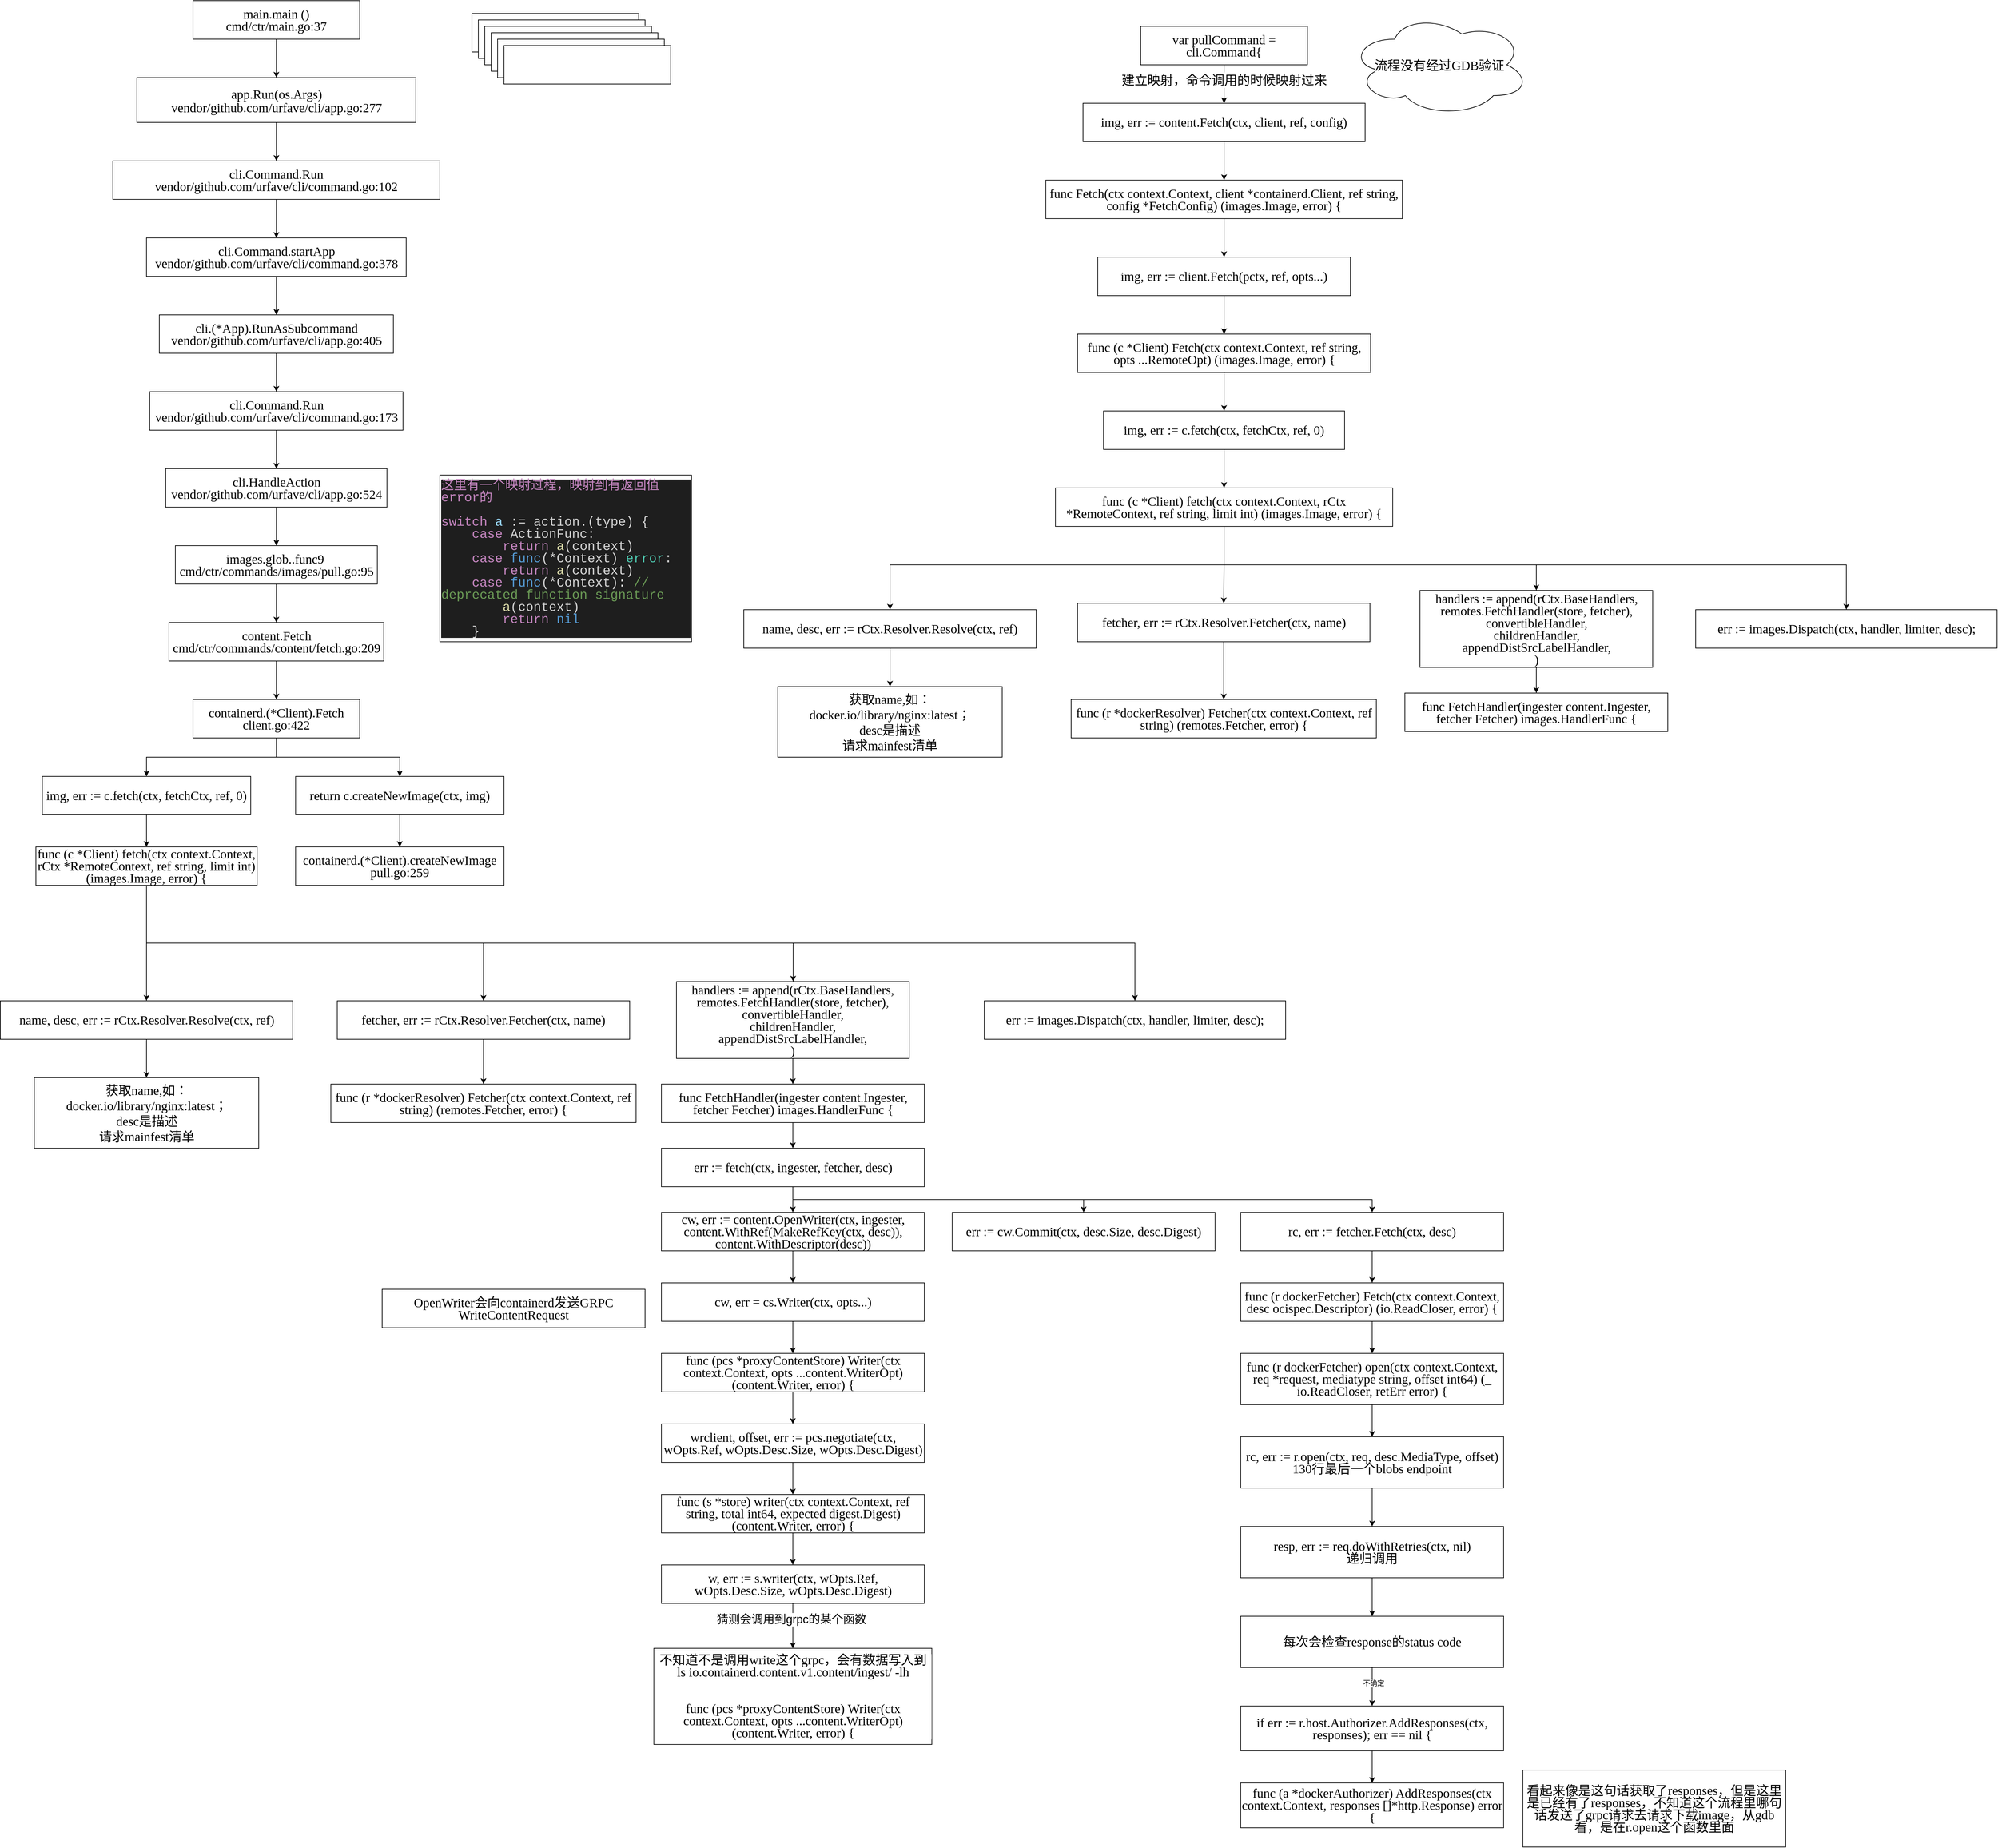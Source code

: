 <mxfile version="20.3.7" type="github" pages="4">
  <diagram id="xGhGwjkrp60PI3IrgOzS" name="containerd">
    <mxGraphModel dx="-323" dy="559" grid="1" gridSize="10" guides="1" tooltips="1" connect="1" arrows="1" fold="1" page="1" pageScale="1" pageWidth="827" pageHeight="1169" math="0" shadow="0">
      <root>
        <mxCell id="0" />
        <mxCell id="1" parent="0" />
        <mxCell id="VnnF2bQGoL9Erzhlx2XS-19" style="edgeStyle=orthogonalEdgeStyle;rounded=0;orthogonalLoop=1;jettySize=auto;html=1;exitX=0.5;exitY=1;exitDx=0;exitDy=0;labelBackgroundColor=default;fontColor=#000000;fontFamily=Times New Roman;fontSize=20;" parent="1" source="VnnF2bQGoL9Erzhlx2XS-1" target="VnnF2bQGoL9Erzhlx2XS-2" edge="1">
          <mxGeometry relative="1" as="geometry" />
        </mxCell>
        <mxCell id="d7UtqAX0km3s1ovSNZON-3" value="建立映射，命令调用的时候映射过来" style="edgeLabel;html=1;align=center;verticalAlign=middle;resizable=0;points=[];fontSize=20;" parent="VnnF2bQGoL9Erzhlx2XS-19" vertex="1" connectable="0">
          <mxGeometry x="-0.257" relative="1" as="geometry">
            <mxPoint as="offset" />
          </mxGeometry>
        </mxCell>
        <mxCell id="VnnF2bQGoL9Erzhlx2XS-1" value="&lt;div style=&quot;font-size: 20px; line-height: 19px;&quot;&gt;&lt;span style=&quot;font-size: 20px;&quot;&gt;var&lt;/span&gt; &lt;span style=&quot;font-size: 20px;&quot;&gt;pullCommand&lt;/span&gt; = cli.Command{&lt;/div&gt;" style="rounded=0;whiteSpace=wrap;html=1;labelBackgroundColor=default;fontColor=#000000;fontFamily=Times New Roman;fontSize=20;" parent="1" vertex="1">
          <mxGeometry x="3514" y="90" width="260" height="60" as="geometry" />
        </mxCell>
        <mxCell id="VnnF2bQGoL9Erzhlx2XS-10" style="edgeStyle=orthogonalEdgeStyle;rounded=0;orthogonalLoop=1;jettySize=auto;html=1;exitX=0.5;exitY=1;exitDx=0;exitDy=0;entryX=0.5;entryY=0;entryDx=0;entryDy=0;labelBackgroundColor=default;fontColor=#000000;fontFamily=Times New Roman;fontSize=20;" parent="1" source="VnnF2bQGoL9Erzhlx2XS-2" target="VnnF2bQGoL9Erzhlx2XS-6" edge="1">
          <mxGeometry relative="1" as="geometry" />
        </mxCell>
        <mxCell id="VnnF2bQGoL9Erzhlx2XS-2" value="&lt;div style=&quot;font-size: 20px; line-height: 19px;&quot;&gt;&lt;span style=&quot;font-size: 20px;&quot;&gt;img&lt;/span&gt;, &lt;span style=&quot;font-size: 20px;&quot;&gt;err&lt;/span&gt; := content.&lt;span style=&quot;font-size: 20px;&quot;&gt;Fetch&lt;/span&gt;(ctx, client, ref, config)&lt;/div&gt;" style="rounded=0;whiteSpace=wrap;html=1;labelBackgroundColor=default;fontColor=#000000;fontFamily=Times New Roman;fontSize=20;" parent="1" vertex="1">
          <mxGeometry x="3424" y="210" width="440" height="60" as="geometry" />
        </mxCell>
        <mxCell id="VnnF2bQGoL9Erzhlx2XS-16" style="edgeStyle=orthogonalEdgeStyle;rounded=0;orthogonalLoop=1;jettySize=auto;html=1;exitX=0.5;exitY=1;exitDx=0;exitDy=0;labelBackgroundColor=default;fontColor=#000000;fontFamily=Times New Roman;fontSize=20;" parent="1" source="eIX5NhHmsv5h01Mz1Ngm-3" target="VnnF2bQGoL9Erzhlx2XS-4" edge="1">
          <mxGeometry relative="1" as="geometry">
            <mxPoint x="2499" y="1530" as="sourcePoint" />
          </mxGeometry>
        </mxCell>
        <mxCell id="VnnF2bQGoL9Erzhlx2XS-25" style="edgeStyle=orthogonalEdgeStyle;rounded=0;orthogonalLoop=1;jettySize=auto;html=1;exitX=0.5;exitY=1;exitDx=0;exitDy=0;labelBackgroundColor=default;fontColor=#000000;fontFamily=Times New Roman;fontSize=20;" parent="1" source="eIX5NhHmsv5h01Mz1Ngm-3" target="VnnF2bQGoL9Erzhlx2XS-23" edge="1">
          <mxGeometry relative="1" as="geometry">
            <mxPoint x="2408" y="1530" as="sourcePoint" />
          </mxGeometry>
        </mxCell>
        <mxCell id="445ApZD_RgdgtJku94gu-3" style="edgeStyle=orthogonalEdgeStyle;rounded=0;orthogonalLoop=1;jettySize=auto;html=1;labelBackgroundColor=default;fontColor=#000000;fontFamily=Times New Roman;fontSize=20;exitX=0.5;exitY=1;exitDx=0;exitDy=0;" parent="1" source="eIX5NhHmsv5h01Mz1Ngm-3" target="445ApZD_RgdgtJku94gu-1" edge="1">
          <mxGeometry relative="1" as="geometry">
            <mxPoint x="1971" y="1440" as="sourcePoint" />
          </mxGeometry>
        </mxCell>
        <mxCell id="eIX5NhHmsv5h01Mz1Ngm-47" style="edgeStyle=orthogonalEdgeStyle;rounded=0;orthogonalLoop=1;jettySize=auto;html=1;exitX=0.5;exitY=1;exitDx=0;exitDy=0;entryX=0.5;entryY=0;entryDx=0;entryDy=0;" edge="1" parent="1" source="VnnF2bQGoL9Erzhlx2XS-3" target="eIX5NhHmsv5h01Mz1Ngm-37">
          <mxGeometry relative="1" as="geometry" />
        </mxCell>
        <mxCell id="eIX5NhHmsv5h01Mz1Ngm-48" style="edgeStyle=orthogonalEdgeStyle;rounded=0;orthogonalLoop=1;jettySize=auto;html=1;exitX=0.5;exitY=1;exitDx=0;exitDy=0;entryX=0.5;entryY=0;entryDx=0;entryDy=0;" edge="1" parent="1" source="VnnF2bQGoL9Erzhlx2XS-3" target="eIX5NhHmsv5h01Mz1Ngm-45">
          <mxGeometry relative="1" as="geometry">
            <Array as="points">
              <mxPoint x="3644" y="930" />
              <mxPoint x="3123" y="930" />
            </Array>
          </mxGeometry>
        </mxCell>
        <mxCell id="eIX5NhHmsv5h01Mz1Ngm-49" style="edgeStyle=orthogonalEdgeStyle;rounded=0;orthogonalLoop=1;jettySize=auto;html=1;exitX=0.5;exitY=1;exitDx=0;exitDy=0;entryX=0.5;entryY=0;entryDx=0;entryDy=0;" edge="1" parent="1" source="VnnF2bQGoL9Erzhlx2XS-3" target="eIX5NhHmsv5h01Mz1Ngm-42">
          <mxGeometry relative="1" as="geometry">
            <Array as="points">
              <mxPoint x="3644" y="930" />
              <mxPoint x="4131" y="930" />
            </Array>
          </mxGeometry>
        </mxCell>
        <mxCell id="eIX5NhHmsv5h01Mz1Ngm-50" style="edgeStyle=orthogonalEdgeStyle;rounded=0;orthogonalLoop=1;jettySize=auto;html=1;exitX=0.5;exitY=1;exitDx=0;exitDy=0;entryX=0.5;entryY=0;entryDx=0;entryDy=0;" edge="1" parent="1" source="VnnF2bQGoL9Erzhlx2XS-3" target="eIX5NhHmsv5h01Mz1Ngm-43">
          <mxGeometry relative="1" as="geometry">
            <Array as="points">
              <mxPoint x="3644" y="930" />
              <mxPoint x="4614" y="930" />
            </Array>
          </mxGeometry>
        </mxCell>
        <mxCell id="VnnF2bQGoL9Erzhlx2XS-3" value="&lt;div style=&quot;font-size: 20px; line-height: 19px;&quot;&gt;&lt;span style=&quot;font-size: 20px;&quot;&gt;func&lt;/span&gt; (c *Client) &lt;span style=&quot;font-size: 20px;&quot;&gt;fetch&lt;/span&gt;(ctx context.Context, rCtx *RemoteContext, ref &lt;span style=&quot;font-size: 20px;&quot;&gt;string&lt;/span&gt;, limit &lt;span style=&quot;font-size: 20px;&quot;&gt;int&lt;/span&gt;) (images.Image, &lt;span style=&quot;font-size: 20px;&quot;&gt;error&lt;/span&gt;) {&lt;/div&gt;" style="rounded=0;whiteSpace=wrap;html=1;labelBackgroundColor=default;fontColor=#000000;fontFamily=Times New Roman;fontSize=20;" parent="1" vertex="1">
          <mxGeometry x="3381" y="810" width="526" height="60" as="geometry" />
        </mxCell>
        <mxCell id="VnnF2bQGoL9Erzhlx2XS-18" style="edgeStyle=orthogonalEdgeStyle;rounded=0;orthogonalLoop=1;jettySize=auto;html=1;exitX=0.5;exitY=1;exitDx=0;exitDy=0;entryX=0.5;entryY=0;entryDx=0;entryDy=0;labelBackgroundColor=default;fontColor=#000000;fontFamily=Times New Roman;fontSize=20;" parent="1" source="VnnF2bQGoL9Erzhlx2XS-4" target="VnnF2bQGoL9Erzhlx2XS-17" edge="1">
          <mxGeometry relative="1" as="geometry" />
        </mxCell>
        <mxCell id="VnnF2bQGoL9Erzhlx2XS-4" value="&lt;div style=&quot;font-size: 20px; line-height: 19px;&quot;&gt;&lt;span style=&quot;font-size: 20px;&quot;&gt;fetcher&lt;/span&gt;, &lt;span style=&quot;font-size: 20px;&quot;&gt;err&lt;/span&gt; := rCtx.Resolver.&lt;span style=&quot;font-size: 20px;&quot;&gt;Fetcher&lt;/span&gt;(ctx, name)&lt;/div&gt;" style="rounded=0;whiteSpace=wrap;html=1;labelBackgroundColor=default;fontColor=#000000;fontFamily=Times New Roman;fontSize=20;" parent="1" vertex="1">
          <mxGeometry x="2261" y="1610" width="456" height="60" as="geometry" />
        </mxCell>
        <mxCell id="VnnF2bQGoL9Erzhlx2XS-11" style="edgeStyle=orthogonalEdgeStyle;rounded=0;orthogonalLoop=1;jettySize=auto;html=1;exitX=0.5;exitY=1;exitDx=0;exitDy=0;entryX=0.5;entryY=0;entryDx=0;entryDy=0;labelBackgroundColor=default;fontColor=#000000;fontFamily=Times New Roman;fontSize=20;" parent="1" source="VnnF2bQGoL9Erzhlx2XS-6" target="VnnF2bQGoL9Erzhlx2XS-7" edge="1">
          <mxGeometry relative="1" as="geometry" />
        </mxCell>
        <mxCell id="VnnF2bQGoL9Erzhlx2XS-6" value="&lt;div style=&quot;font-size: 20px; line-height: 19px;&quot;&gt;&lt;span style=&quot;font-size: 20px;&quot;&gt;func&lt;/span&gt; &lt;span style=&quot;font-size: 20px;&quot;&gt;Fetch&lt;/span&gt;(ctx context.Context, client *containerd.Client, ref &lt;span style=&quot;font-size: 20px;&quot;&gt;string&lt;/span&gt;, config *FetchConfig) (images.Image, &lt;span style=&quot;font-size: 20px;&quot;&gt;error&lt;/span&gt;) {&lt;/div&gt;" style="rounded=0;whiteSpace=wrap;html=1;labelBackgroundColor=default;fontColor=#000000;fontFamily=Times New Roman;fontSize=20;" parent="1" vertex="1">
          <mxGeometry x="3366" y="330" width="556" height="60" as="geometry" />
        </mxCell>
        <mxCell id="VnnF2bQGoL9Erzhlx2XS-12" style="edgeStyle=orthogonalEdgeStyle;rounded=0;orthogonalLoop=1;jettySize=auto;html=1;exitX=0.5;exitY=1;exitDx=0;exitDy=0;entryX=0.5;entryY=0;entryDx=0;entryDy=0;labelBackgroundColor=default;fontColor=#000000;fontFamily=Times New Roman;fontSize=20;" parent="1" source="VnnF2bQGoL9Erzhlx2XS-7" target="VnnF2bQGoL9Erzhlx2XS-8" edge="1">
          <mxGeometry relative="1" as="geometry" />
        </mxCell>
        <mxCell id="VnnF2bQGoL9Erzhlx2XS-7" value="&lt;div style=&quot;font-size: 20px; line-height: 19px;&quot;&gt;&lt;span style=&quot;font-size: 20px;&quot;&gt;img&lt;/span&gt;, &lt;span style=&quot;font-size: 20px;&quot;&gt;err&lt;/span&gt; := client.&lt;span style=&quot;font-size: 20px;&quot;&gt;Fetch&lt;/span&gt;(pctx, ref, opts...)&lt;/div&gt;" style="rounded=0;whiteSpace=wrap;html=1;labelBackgroundColor=default;fontColor=#000000;fontFamily=Times New Roman;fontSize=20;" parent="1" vertex="1">
          <mxGeometry x="3447" y="450" width="394" height="60" as="geometry" />
        </mxCell>
        <mxCell id="VnnF2bQGoL9Erzhlx2XS-13" style="edgeStyle=orthogonalEdgeStyle;rounded=0;orthogonalLoop=1;jettySize=auto;html=1;exitX=0.5;exitY=1;exitDx=0;exitDy=0;labelBackgroundColor=default;fontColor=#000000;fontFamily=Times New Roman;fontSize=20;" parent="1" source="VnnF2bQGoL9Erzhlx2XS-8" target="VnnF2bQGoL9Erzhlx2XS-9" edge="1">
          <mxGeometry relative="1" as="geometry" />
        </mxCell>
        <mxCell id="VnnF2bQGoL9Erzhlx2XS-8" value="&lt;div style=&quot;font-size: 20px; line-height: 19px;&quot;&gt;&lt;span style=&quot;font-size: 20px;&quot;&gt;func&lt;/span&gt; (c *Client) &lt;span style=&quot;font-size: 20px;&quot;&gt;Fetch&lt;/span&gt;(ctx context.Context, ref &lt;span style=&quot;font-size: 20px;&quot;&gt;string&lt;/span&gt;, opts ...RemoteOpt) (images.Image, &lt;span style=&quot;font-size: 20px;&quot;&gt;error&lt;/span&gt;) {&lt;/div&gt;" style="rounded=0;whiteSpace=wrap;html=1;labelBackgroundColor=default;fontColor=#000000;fontFamily=Times New Roman;fontSize=20;" parent="1" vertex="1">
          <mxGeometry x="3415.5" y="570" width="457" height="60" as="geometry" />
        </mxCell>
        <mxCell id="VnnF2bQGoL9Erzhlx2XS-14" style="edgeStyle=orthogonalEdgeStyle;rounded=0;orthogonalLoop=1;jettySize=auto;html=1;exitX=0.5;exitY=1;exitDx=0;exitDy=0;entryX=0.5;entryY=0;entryDx=0;entryDy=0;labelBackgroundColor=default;fontColor=#000000;fontFamily=Times New Roman;fontSize=20;" parent="1" source="VnnF2bQGoL9Erzhlx2XS-9" target="VnnF2bQGoL9Erzhlx2XS-3" edge="1">
          <mxGeometry relative="1" as="geometry" />
        </mxCell>
        <mxCell id="VnnF2bQGoL9Erzhlx2XS-9" value="&lt;div style=&quot;font-size: 20px; line-height: 19px;&quot;&gt;&lt;span style=&quot;font-size: 20px;&quot;&gt;img&lt;/span&gt;, &lt;span style=&quot;font-size: 20px;&quot;&gt;err&lt;/span&gt; := c.&lt;span style=&quot;font-size: 20px;&quot;&gt;fetch&lt;/span&gt;(ctx, fetchCtx, ref, &lt;span style=&quot;font-size: 20px;&quot;&gt;0&lt;/span&gt;)&lt;/div&gt;" style="rounded=0;whiteSpace=wrap;html=1;labelBackgroundColor=default;fontColor=#000000;fontFamily=Times New Roman;fontSize=20;" parent="1" vertex="1">
          <mxGeometry x="3456" y="690" width="376" height="60" as="geometry" />
        </mxCell>
        <mxCell id="VnnF2bQGoL9Erzhlx2XS-17" value="&lt;div style=&quot;font-size: 20px; line-height: 19px;&quot;&gt;&lt;span style=&quot;font-size: 20px;&quot;&gt;func&lt;/span&gt; (r *dockerResolver) &lt;span style=&quot;font-size: 20px;&quot;&gt;Fetcher&lt;/span&gt;(ctx context.Context, ref &lt;span style=&quot;font-size: 20px;&quot;&gt;string&lt;/span&gt;) (remotes.Fetcher, &lt;span style=&quot;font-size: 20px;&quot;&gt;error&lt;/span&gt;) {&lt;/div&gt;" style="rounded=0;whiteSpace=wrap;html=1;labelBackgroundColor=default;fontColor=#000000;fontFamily=Times New Roman;fontSize=20;" parent="1" vertex="1">
          <mxGeometry x="2251" y="1740" width="476" height="60" as="geometry" />
        </mxCell>
        <mxCell id="eIX5NhHmsv5h01Mz1Ngm-19" style="edgeStyle=orthogonalEdgeStyle;rounded=0;orthogonalLoop=1;jettySize=auto;html=1;exitX=0.5;exitY=1;exitDx=0;exitDy=0;entryX=0.5;entryY=0;entryDx=0;entryDy=0;" edge="1" parent="1" source="VnnF2bQGoL9Erzhlx2XS-20" target="eIX5NhHmsv5h01Mz1Ngm-18">
          <mxGeometry relative="1" as="geometry" />
        </mxCell>
        <mxCell id="VnnF2bQGoL9Erzhlx2XS-20" value="&lt;div style=&quot;font-size: 20px; line-height: 19px;&quot;&gt;&lt;span style=&quot;font-size: 20px;&quot;&gt;func&lt;/span&gt; &lt;span style=&quot;font-size: 20px;&quot;&gt;FetchHandler&lt;/span&gt;(ingester content.Ingester, fetcher Fetcher) images.HandlerFunc {&lt;/div&gt;" style="rounded=0;whiteSpace=wrap;html=1;labelBackgroundColor=default;fontColor=#000000;fontFamily=Times New Roman;fontSize=20;" parent="1" vertex="1">
          <mxGeometry x="2766.5" y="1740" width="410" height="60" as="geometry" />
        </mxCell>
        <mxCell id="VnnF2bQGoL9Erzhlx2XS-21" value="流程没有经过GDB验证" style="ellipse;shape=cloud;whiteSpace=wrap;html=1;labelBackgroundColor=default;fontColor=#000000;fontFamily=Times New Roman;fontSize=20;" parent="1" vertex="1">
          <mxGeometry x="3840" y="70" width="280" height="160" as="geometry" />
        </mxCell>
        <mxCell id="VnnF2bQGoL9Erzhlx2XS-26" style="edgeStyle=orthogonalEdgeStyle;rounded=0;orthogonalLoop=1;jettySize=auto;html=1;exitX=0.5;exitY=1;exitDx=0;exitDy=0;labelBackgroundColor=default;fontColor=#000000;fontFamily=Times New Roman;fontSize=20;" parent="1" source="VnnF2bQGoL9Erzhlx2XS-22" target="VnnF2bQGoL9Erzhlx2XS-20" edge="1">
          <mxGeometry relative="1" as="geometry" />
        </mxCell>
        <mxCell id="VnnF2bQGoL9Erzhlx2XS-22" value="&lt;div style=&quot;font-size: 20px; line-height: 19px;&quot;&gt;&lt;div style=&quot;font-size: 20px;&quot;&gt;&lt;span style=&quot;font-size: 20px;&quot;&gt;handlers&lt;/span&gt; := &lt;span style=&quot;font-size: 20px;&quot;&gt;append&lt;/span&gt;(rCtx.BaseHandlers,&lt;/div&gt;&lt;div style=&quot;font-size: 20px;&quot;&gt;      remotes.&lt;span style=&quot;font-size: 20px;&quot;&gt;FetchHandler&lt;/span&gt;(store, fetcher),&lt;/div&gt;&lt;div style=&quot;font-size: 20px;&quot;&gt;      convertibleHandler,&lt;/div&gt;&lt;div style=&quot;font-size: 20px;&quot;&gt;      childrenHandler,&lt;/div&gt;&lt;div style=&quot;font-size: 20px;&quot;&gt;      appendDistSrcLabelHandler,&lt;/div&gt;&lt;div style=&quot;font-size: 20px;&quot;&gt;    )&lt;/div&gt;&lt;/div&gt;" style="rounded=0;whiteSpace=wrap;html=1;fontColor=#000000;labelBackgroundColor=default;fontFamily=Times New Roman;fontSize=20;" parent="1" vertex="1">
          <mxGeometry x="2790" y="1580" width="363" height="120" as="geometry" />
        </mxCell>
        <mxCell id="VnnF2bQGoL9Erzhlx2XS-23" value="&lt;div style=&quot;font-size: 20px; line-height: 19px;&quot;&gt;&lt;span style=&quot;font-size: 20px;&quot;&gt;err&lt;/span&gt; := images.&lt;span style=&quot;font-size: 20px;&quot;&gt;Dispatch&lt;/span&gt;(ctx, handler, limiter, desc);&lt;/div&gt;" style="rounded=0;whiteSpace=wrap;html=1;labelBackgroundColor=default;fontColor=#000000;fontFamily=Times New Roman;fontSize=20;" parent="1" vertex="1">
          <mxGeometry x="3270" y="1610" width="470" height="60" as="geometry" />
        </mxCell>
        <mxCell id="445ApZD_RgdgtJku94gu-4" style="edgeStyle=orthogonalEdgeStyle;rounded=0;orthogonalLoop=1;jettySize=auto;html=1;exitX=0.5;exitY=1;exitDx=0;exitDy=0;labelBackgroundColor=default;fontColor=#000000;fontFamily=Times New Roman;fontSize=20;" parent="1" source="445ApZD_RgdgtJku94gu-1" target="445ApZD_RgdgtJku94gu-2" edge="1">
          <mxGeometry relative="1" as="geometry" />
        </mxCell>
        <mxCell id="445ApZD_RgdgtJku94gu-1" value="&lt;div style=&quot;line-height: 19px; font-size: 20px;&quot;&gt;&lt;font style=&quot;font-size: 20px;&quot;&gt;&lt;span style=&quot;font-size: 20px;&quot;&gt;name, desc, err := rCtx.Resolver.Resolve(ctx, ref)&lt;/span&gt;&lt;/font&gt;&lt;br style=&quot;font-size: 20px;&quot;&gt;&lt;/div&gt;" style="rounded=0;whiteSpace=wrap;html=1;labelBackgroundColor=default;fontColor=#000000;fontFamily=Times New Roman;fontSize=20;" parent="1" vertex="1">
          <mxGeometry x="1735.5" y="1610" width="456" height="60" as="geometry" />
        </mxCell>
        <mxCell id="445ApZD_RgdgtJku94gu-2" value="&lt;div style=&quot;line-height: 19px; font-size: 20px;&quot;&gt;&lt;/div&gt;&lt;font style=&quot;font-size: 20px;&quot;&gt;&lt;span style=&quot;font-size: 20px;&quot;&gt;获取name,如：docker.io/library/nginx:latest；&lt;br style=&quot;font-size: 20px;&quot;&gt;desc是描述&lt;br&gt;请求mainfest清单&lt;br style=&quot;font-size: 20px;&quot;&gt;&lt;/span&gt;&lt;/font&gt;" style="rounded=0;whiteSpace=wrap;html=1;labelBackgroundColor=default;fontColor=#000000;fontFamily=Times New Roman;fontSize=20;" parent="1" vertex="1">
          <mxGeometry x="1788.5" y="1730" width="350" height="110" as="geometry" />
        </mxCell>
        <mxCell id="4UUBeo0trnGXm4aUrk3_-1" value="&lt;div style=&quot;font-size: 20px; line-height: 19px;&quot;&gt;&lt;br&gt;&lt;/div&gt;" style="rounded=0;whiteSpace=wrap;html=1;labelBackgroundColor=default;fontColor=#000000;fontFamily=Times New Roman;fontSize=20;" parent="1" vertex="1">
          <mxGeometry x="2471" y="70" width="260" height="60" as="geometry" />
        </mxCell>
        <mxCell id="4UUBeo0trnGXm4aUrk3_-2" value="&lt;div style=&quot;font-size: 20px; line-height: 19px;&quot;&gt;&lt;br&gt;&lt;/div&gt;" style="rounded=0;whiteSpace=wrap;html=1;labelBackgroundColor=default;fontColor=#000000;fontFamily=Times New Roman;fontSize=20;" parent="1" vertex="1">
          <mxGeometry x="2481" y="80" width="260" height="60" as="geometry" />
        </mxCell>
        <mxCell id="4UUBeo0trnGXm4aUrk3_-3" value="&lt;div style=&quot;font-size: 20px; line-height: 19px;&quot;&gt;&lt;br&gt;&lt;/div&gt;" style="rounded=0;whiteSpace=wrap;html=1;labelBackgroundColor=default;fontColor=#000000;fontFamily=Times New Roman;fontSize=20;" parent="1" vertex="1">
          <mxGeometry x="2491" y="90" width="260" height="60" as="geometry" />
        </mxCell>
        <mxCell id="4UUBeo0trnGXm4aUrk3_-4" value="&lt;div style=&quot;font-size: 20px; line-height: 19px;&quot;&gt;&lt;br&gt;&lt;/div&gt;" style="rounded=0;whiteSpace=wrap;html=1;labelBackgroundColor=default;fontColor=#000000;fontFamily=Times New Roman;fontSize=20;" parent="1" vertex="1">
          <mxGeometry x="2501" y="100" width="260" height="60" as="geometry" />
        </mxCell>
        <mxCell id="4UUBeo0trnGXm4aUrk3_-5" value="&lt;div style=&quot;font-size: 20px; line-height: 19px;&quot;&gt;&lt;br&gt;&lt;/div&gt;" style="rounded=0;whiteSpace=wrap;html=1;labelBackgroundColor=default;fontColor=#000000;fontFamily=Times New Roman;fontSize=20;" parent="1" vertex="1">
          <mxGeometry x="2511" y="110" width="260" height="60" as="geometry" />
        </mxCell>
        <mxCell id="4UUBeo0trnGXm4aUrk3_-6" value="&lt;div style=&quot;font-size: 20px; line-height: 19px;&quot;&gt;&lt;br&gt;&lt;/div&gt;" style="rounded=0;whiteSpace=wrap;html=1;labelBackgroundColor=default;fontColor=#000000;fontFamily=Times New Roman;fontSize=20;" parent="1" vertex="1">
          <mxGeometry x="2521" y="120" width="260" height="60" as="geometry" />
        </mxCell>
        <mxCell id="4UUBeo0trnGXm4aUrk3_-7" value="&lt;div style=&quot;line-height: 19px;&quot;&gt;&lt;div style=&quot;background-color: rgb(30, 30, 30); font-family: Consolas, &amp;quot;Courier New&amp;quot;, monospace; line-height: 19px;&quot;&gt;&lt;div style=&quot;&quot;&gt;&lt;font style=&quot;font-size: 20px;&quot; color=&quot;#c586c0&quot;&gt;这里有一个映射过程，映射到有返回值error的&lt;/font&gt;&lt;/div&gt;&lt;div style=&quot;&quot;&gt;&lt;font style=&quot;font-size: 20px;&quot; color=&quot;#c586c0&quot;&gt;&lt;br&gt;&lt;/font&gt;&lt;/div&gt;&lt;div style=&quot;color: rgb(212, 212, 212);&quot;&gt;&lt;span style=&quot;color: #c586c0;&quot;&gt;switch&lt;/span&gt; &lt;span style=&quot;color: #9cdcfe;&quot;&gt;a&lt;/span&gt; := action.(type) {&lt;/div&gt;&lt;div style=&quot;color: rgb(212, 212, 212);&quot;&gt;&amp;nbsp; &amp;nbsp; &lt;span style=&quot;color: #c586c0;&quot;&gt;case&lt;/span&gt; ActionFunc:&lt;/div&gt;&lt;div style=&quot;color: rgb(212, 212, 212);&quot;&gt;&amp;nbsp; &amp;nbsp; &amp;nbsp; &amp;nbsp; &lt;span style=&quot;color: #c586c0;&quot;&gt;return&lt;/span&gt; &lt;span style=&quot;color: #dcdcaa;&quot;&gt;a&lt;/span&gt;(context)&lt;/div&gt;&lt;div style=&quot;color: rgb(212, 212, 212);&quot;&gt;&amp;nbsp; &amp;nbsp; &lt;span style=&quot;color: #c586c0;&quot;&gt;case&lt;/span&gt; &lt;span style=&quot;color: #569cd6;&quot;&gt;func&lt;/span&gt;(*Context) &lt;span style=&quot;color: #4ec9b0;&quot;&gt;error&lt;/span&gt;:&lt;/div&gt;&lt;div style=&quot;color: rgb(212, 212, 212);&quot;&gt;&amp;nbsp; &amp;nbsp; &amp;nbsp; &amp;nbsp; &lt;span style=&quot;color: #c586c0;&quot;&gt;return&lt;/span&gt; &lt;span style=&quot;color: #dcdcaa;&quot;&gt;a&lt;/span&gt;(context)&lt;/div&gt;&lt;div style=&quot;color: rgb(212, 212, 212);&quot;&gt;&amp;nbsp; &amp;nbsp; &lt;span style=&quot;color: #c586c0;&quot;&gt;case&lt;/span&gt; &lt;span style=&quot;color: #569cd6;&quot;&gt;func&lt;/span&gt;(*Context): &lt;span style=&quot;color: #6a9955;&quot;&gt;// deprecated function signature&lt;/span&gt;&lt;/div&gt;&lt;div style=&quot;color: rgb(212, 212, 212);&quot;&gt;&amp;nbsp; &amp;nbsp; &amp;nbsp; &amp;nbsp; &lt;span style=&quot;color: #dcdcaa;&quot;&gt;a&lt;/span&gt;(context)&lt;/div&gt;&lt;div style=&quot;color: rgb(212, 212, 212);&quot;&gt;&amp;nbsp; &amp;nbsp; &amp;nbsp; &amp;nbsp; &lt;span style=&quot;color: #c586c0;&quot;&gt;return&lt;/span&gt; &lt;span style=&quot;color: #569cd6;&quot;&gt;nil&lt;/span&gt;&lt;/div&gt;&lt;div style=&quot;color: rgb(212, 212, 212);&quot;&gt;&amp;nbsp; &amp;nbsp; }&lt;/div&gt;&lt;/div&gt;&lt;/div&gt;" style="rounded=0;whiteSpace=wrap;html=1;labelBackgroundColor=default;fontColor=#000000;fontFamily=Times New Roman;fontSize=20;align=left;" parent="1" vertex="1">
          <mxGeometry x="2421" y="790" width="392.5" height="260" as="geometry" />
        </mxCell>
        <mxCell id="4UUBeo0trnGXm4aUrk3_-20" style="edgeStyle=orthogonalEdgeStyle;rounded=0;orthogonalLoop=1;jettySize=auto;html=1;exitX=0.5;exitY=1;exitDx=0;exitDy=0;fontFamily=Times New Roman;fontSize=20;" parent="1" source="4UUBeo0trnGXm4aUrk3_-8" target="4UUBeo0trnGXm4aUrk3_-18" edge="1">
          <mxGeometry relative="1" as="geometry" />
        </mxCell>
        <mxCell id="4UUBeo0trnGXm4aUrk3_-8" value="&lt;div style=&quot;font-size: 20px; line-height: 19px;&quot;&gt;main.main ()&lt;div style=&quot;line-height: 19px;&quot;&gt;cmd/ctr/main.go:37&lt;/div&gt;&lt;/div&gt;" style="rounded=0;whiteSpace=wrap;html=1;labelBackgroundColor=default;fontColor=#000000;fontFamily=Times New Roman;fontSize=20;" parent="1" vertex="1">
          <mxGeometry x="2036" y="50" width="260" height="60" as="geometry" />
        </mxCell>
        <mxCell id="eIX5NhHmsv5h01Mz1Ngm-5" style="edgeStyle=orthogonalEdgeStyle;rounded=0;orthogonalLoop=1;jettySize=auto;html=1;exitX=0.5;exitY=1;exitDx=0;exitDy=0;entryX=0.5;entryY=0;entryDx=0;entryDy=0;" edge="1" parent="1" source="4UUBeo0trnGXm4aUrk3_-9" target="eIX5NhHmsv5h01Mz1Ngm-4">
          <mxGeometry relative="1" as="geometry" />
        </mxCell>
        <mxCell id="4UUBeo0trnGXm4aUrk3_-9" value="&lt;div style=&quot;line-height: 19px;&quot;&gt;return c.createNewImage(ctx, img)&lt;br&gt;&lt;/div&gt;" style="rounded=0;whiteSpace=wrap;html=1;labelBackgroundColor=default;fontColor=#000000;fontFamily=Times New Roman;fontSize=20;" parent="1" vertex="1">
          <mxGeometry x="2196" y="1260" width="325" height="60" as="geometry" />
        </mxCell>
        <mxCell id="4UUBeo0trnGXm4aUrk3_-30" style="edgeStyle=orthogonalEdgeStyle;rounded=0;orthogonalLoop=1;jettySize=auto;html=1;exitX=0.5;exitY=1;exitDx=0;exitDy=0;fontFamily=Times New Roman;fontSize=20;" parent="1" source="4UUBeo0trnGXm4aUrk3_-10" target="4UUBeo0trnGXm4aUrk3_-9" edge="1">
          <mxGeometry relative="1" as="geometry" />
        </mxCell>
        <mxCell id="eIX5NhHmsv5h01Mz1Ngm-2" style="edgeStyle=orthogonalEdgeStyle;rounded=0;orthogonalLoop=1;jettySize=auto;html=1;exitX=0.5;exitY=1;exitDx=0;exitDy=0;" edge="1" parent="1" source="4UUBeo0trnGXm4aUrk3_-10" target="eIX5NhHmsv5h01Mz1Ngm-1">
          <mxGeometry relative="1" as="geometry" />
        </mxCell>
        <mxCell id="4UUBeo0trnGXm4aUrk3_-10" value="&lt;div style=&quot;font-size: 20px; line-height: 19px;&quot;&gt;containerd.(*Client).Fetch&lt;br&gt;&lt;/div&gt;&lt;div style=&quot;font-size: 20px; line-height: 19px;&quot;&gt;client.go:422&lt;br&gt;&lt;/div&gt;" style="rounded=0;whiteSpace=wrap;html=1;labelBackgroundColor=default;fontColor=#000000;fontFamily=Times New Roman;fontSize=20;" parent="1" vertex="1">
          <mxGeometry x="2036" y="1140" width="260" height="60" as="geometry" />
        </mxCell>
        <mxCell id="4UUBeo0trnGXm4aUrk3_-29" style="edgeStyle=orthogonalEdgeStyle;rounded=0;orthogonalLoop=1;jettySize=auto;html=1;exitX=0.5;exitY=1;exitDx=0;exitDy=0;fontFamily=Times New Roman;fontSize=20;" parent="1" source="4UUBeo0trnGXm4aUrk3_-11" target="4UUBeo0trnGXm4aUrk3_-10" edge="1">
          <mxGeometry relative="1" as="geometry" />
        </mxCell>
        <mxCell id="4UUBeo0trnGXm4aUrk3_-11" value="&lt;div style=&quot;font-size: 20px; line-height: 19px;&quot;&gt;content.Fetch&lt;br&gt;&lt;/div&gt;&lt;div style=&quot;font-size: 20px; line-height: 19px;&quot;&gt;cmd/ctr/commands/content/fetch.go:209&lt;br&gt;&lt;/div&gt;" style="rounded=0;whiteSpace=wrap;html=1;labelBackgroundColor=default;fontColor=#000000;fontFamily=Times New Roman;fontSize=20;" parent="1" vertex="1">
          <mxGeometry x="1998.5" y="1020" width="335" height="60" as="geometry" />
        </mxCell>
        <mxCell id="4UUBeo0trnGXm4aUrk3_-28" style="edgeStyle=orthogonalEdgeStyle;rounded=0;orthogonalLoop=1;jettySize=auto;html=1;exitX=0.5;exitY=1;exitDx=0;exitDy=0;fontFamily=Times New Roman;fontSize=20;" parent="1" source="4UUBeo0trnGXm4aUrk3_-12" target="4UUBeo0trnGXm4aUrk3_-11" edge="1">
          <mxGeometry relative="1" as="geometry" />
        </mxCell>
        <mxCell id="4UUBeo0trnGXm4aUrk3_-12" value="&lt;div style=&quot;font-size: 20px; line-height: 19px;&quot;&gt;images.glob..func9&amp;nbsp;&lt;br&gt;&lt;/div&gt;&lt;div style=&quot;font-size: 20px; line-height: 19px;&quot;&gt;cmd/ctr/commands/images/pull.go:95&lt;br&gt;&lt;/div&gt;" style="rounded=0;whiteSpace=wrap;html=1;labelBackgroundColor=default;fontColor=#000000;fontFamily=Times New Roman;fontSize=20;" parent="1" vertex="1">
          <mxGeometry x="2008.5" y="900" width="315" height="60" as="geometry" />
        </mxCell>
        <mxCell id="4UUBeo0trnGXm4aUrk3_-27" style="edgeStyle=orthogonalEdgeStyle;rounded=0;orthogonalLoop=1;jettySize=auto;html=1;exitX=0.5;exitY=1;exitDx=0;exitDy=0;fontFamily=Times New Roman;fontSize=20;" parent="1" source="4UUBeo0trnGXm4aUrk3_-13" target="4UUBeo0trnGXm4aUrk3_-12" edge="1">
          <mxGeometry relative="1" as="geometry" />
        </mxCell>
        <mxCell id="4UUBeo0trnGXm4aUrk3_-13" value="&lt;div style=&quot;font-size: 20px; line-height: 19px;&quot;&gt;cli.HandleAction&lt;br&gt;&lt;/div&gt;&lt;div style=&quot;font-size: 20px; line-height: 19px;&quot;&gt;vendor/github.com/urfave/cli/app.go:524&lt;br&gt;&lt;/div&gt;" style="rounded=0;whiteSpace=wrap;html=1;labelBackgroundColor=default;fontColor=#000000;fontFamily=Times New Roman;fontSize=20;" parent="1" vertex="1">
          <mxGeometry x="1993.5" y="780" width="345" height="60" as="geometry" />
        </mxCell>
        <mxCell id="4UUBeo0trnGXm4aUrk3_-26" style="edgeStyle=orthogonalEdgeStyle;rounded=0;orthogonalLoop=1;jettySize=auto;html=1;exitX=0.5;exitY=1;exitDx=0;exitDy=0;fontFamily=Times New Roman;fontSize=20;" parent="1" source="4UUBeo0trnGXm4aUrk3_-14" target="4UUBeo0trnGXm4aUrk3_-13" edge="1">
          <mxGeometry relative="1" as="geometry" />
        </mxCell>
        <mxCell id="4UUBeo0trnGXm4aUrk3_-14" value="&lt;div style=&quot;font-size: 20px; line-height: 19px;&quot;&gt;cli.Command.Run&lt;br&gt;&lt;/div&gt;&lt;div style=&quot;font-size: 20px; line-height: 19px;&quot;&gt;vendor/github.com/urfave/cli/command.go:173&lt;br&gt;&lt;/div&gt;" style="rounded=0;whiteSpace=wrap;html=1;labelBackgroundColor=default;fontColor=#000000;fontFamily=Times New Roman;fontSize=20;" parent="1" vertex="1">
          <mxGeometry x="1968.5" y="660" width="395" height="60" as="geometry" />
        </mxCell>
        <mxCell id="4UUBeo0trnGXm4aUrk3_-25" value="" style="edgeStyle=orthogonalEdgeStyle;rounded=0;orthogonalLoop=1;jettySize=auto;html=1;fontFamily=Times New Roman;fontSize=20;" parent="1" source="4UUBeo0trnGXm4aUrk3_-15" target="4UUBeo0trnGXm4aUrk3_-14" edge="1">
          <mxGeometry relative="1" as="geometry" />
        </mxCell>
        <mxCell id="4UUBeo0trnGXm4aUrk3_-15" value="&lt;div style=&quot;font-size: 20px; line-height: 19px;&quot;&gt;cli.(*App).RunAsSubcommand&lt;br&gt;&lt;/div&gt;&lt;div style=&quot;font-size: 20px; line-height: 19px;&quot;&gt;vendor/github.com/urfave/cli/app.go:405&lt;br&gt;&lt;/div&gt;" style="rounded=0;whiteSpace=wrap;html=1;labelBackgroundColor=default;fontColor=#000000;fontFamily=Times New Roman;fontSize=20;" parent="1" vertex="1">
          <mxGeometry x="1983.5" y="540" width="365" height="60" as="geometry" />
        </mxCell>
        <mxCell id="4UUBeo0trnGXm4aUrk3_-24" style="edgeStyle=orthogonalEdgeStyle;rounded=0;orthogonalLoop=1;jettySize=auto;html=1;exitX=0.5;exitY=1;exitDx=0;exitDy=0;fontFamily=Times New Roman;fontSize=20;" parent="1" source="4UUBeo0trnGXm4aUrk3_-16" target="4UUBeo0trnGXm4aUrk3_-15" edge="1">
          <mxGeometry relative="1" as="geometry" />
        </mxCell>
        <mxCell id="4UUBeo0trnGXm4aUrk3_-16" value="&lt;div style=&quot;font-size: 20px; line-height: 19px;&quot;&gt;cli.Command.startApp&lt;br&gt;&lt;/div&gt;&lt;div style=&quot;font-size: 20px; line-height: 19px;&quot;&gt;vendor/github.com/urfave/cli/command.go:378&lt;br&gt;&lt;/div&gt;" style="rounded=0;whiteSpace=wrap;html=1;labelBackgroundColor=default;fontColor=#000000;fontFamily=Times New Roman;fontSize=20;" parent="1" vertex="1">
          <mxGeometry x="1963.5" y="420" width="405" height="60" as="geometry" />
        </mxCell>
        <mxCell id="4UUBeo0trnGXm4aUrk3_-23" style="edgeStyle=orthogonalEdgeStyle;rounded=0;orthogonalLoop=1;jettySize=auto;html=1;exitX=0.5;exitY=1;exitDx=0;exitDy=0;fontFamily=Times New Roman;fontSize=20;" parent="1" source="4UUBeo0trnGXm4aUrk3_-17" target="4UUBeo0trnGXm4aUrk3_-16" edge="1">
          <mxGeometry relative="1" as="geometry" />
        </mxCell>
        <mxCell id="4UUBeo0trnGXm4aUrk3_-17" value="&lt;div style=&quot;line-height: 19px; font-size: 20px;&quot;&gt;cli.Command.Run&lt;br&gt;&lt;/div&gt;&lt;div style=&quot;line-height: 19px; font-size: 20px;&quot;&gt;vendor/github.com/urfave/cli/command.go:102&lt;br&gt;&lt;/div&gt;" style="rounded=0;whiteSpace=wrap;html=1;labelBackgroundColor=default;fontColor=#000000;fontFamily=Times New Roman;fontSize=20;" parent="1" vertex="1">
          <mxGeometry x="1911" y="300" width="510" height="60" as="geometry" />
        </mxCell>
        <mxCell id="4UUBeo0trnGXm4aUrk3_-22" style="edgeStyle=orthogonalEdgeStyle;rounded=0;orthogonalLoop=1;jettySize=auto;html=1;exitX=0.5;exitY=1;exitDx=0;exitDy=0;fontFamily=Times New Roman;fontSize=20;" parent="1" source="4UUBeo0trnGXm4aUrk3_-18" target="4UUBeo0trnGXm4aUrk3_-17" edge="1">
          <mxGeometry relative="1" as="geometry" />
        </mxCell>
        <mxCell id="4UUBeo0trnGXm4aUrk3_-18" value="app.Run(os.Args)&lt;br&gt;&lt;div style=&quot;font-size: 20px; line-height: 19px;&quot;&gt;vendor/github.com/urfave/cli/app.go:277&lt;br&gt;&lt;/div&gt;" style="rounded=0;whiteSpace=wrap;html=1;labelBackgroundColor=default;fontColor=#000000;fontFamily=Times New Roman;fontSize=20;" parent="1" vertex="1">
          <mxGeometry x="1948.5" y="170" width="435" height="70" as="geometry" />
        </mxCell>
        <mxCell id="eIX5NhHmsv5h01Mz1Ngm-6" style="edgeStyle=orthogonalEdgeStyle;rounded=0;orthogonalLoop=1;jettySize=auto;html=1;exitX=0.5;exitY=1;exitDx=0;exitDy=0;entryX=0.5;entryY=0;entryDx=0;entryDy=0;" edge="1" parent="1" source="eIX5NhHmsv5h01Mz1Ngm-1" target="eIX5NhHmsv5h01Mz1Ngm-3">
          <mxGeometry relative="1" as="geometry" />
        </mxCell>
        <mxCell id="eIX5NhHmsv5h01Mz1Ngm-1" value="&lt;div style=&quot;line-height: 19px;&quot;&gt;img, err := c.fetch(ctx, fetchCtx, ref, 0)&lt;br&gt;&lt;/div&gt;" style="rounded=0;whiteSpace=wrap;html=1;labelBackgroundColor=default;fontColor=#000000;fontFamily=Times New Roman;fontSize=20;" vertex="1" parent="1">
          <mxGeometry x="1801" y="1260" width="325" height="60" as="geometry" />
        </mxCell>
        <mxCell id="eIX5NhHmsv5h01Mz1Ngm-16" style="edgeStyle=orthogonalEdgeStyle;rounded=0;orthogonalLoop=1;jettySize=auto;html=1;exitX=0.5;exitY=1;exitDx=0;exitDy=0;" edge="1" parent="1" source="eIX5NhHmsv5h01Mz1Ngm-3" target="VnnF2bQGoL9Erzhlx2XS-22">
          <mxGeometry relative="1" as="geometry">
            <Array as="points">
              <mxPoint x="1964" y="1520" />
              <mxPoint x="2972" y="1520" />
            </Array>
          </mxGeometry>
        </mxCell>
        <mxCell id="eIX5NhHmsv5h01Mz1Ngm-3" value="&lt;div style=&quot;line-height: 19px;&quot;&gt;func (c *Client) fetch(ctx context.Context, rCtx *RemoteContext, ref string, limit int) (images.Image, error) {&lt;br&gt;&lt;/div&gt;" style="rounded=0;whiteSpace=wrap;html=1;labelBackgroundColor=default;fontColor=#000000;fontFamily=Times New Roman;fontSize=20;" vertex="1" parent="1">
          <mxGeometry x="1791" y="1370" width="345" height="60" as="geometry" />
        </mxCell>
        <mxCell id="eIX5NhHmsv5h01Mz1Ngm-4" value="&lt;div style=&quot;font-size: 20px; line-height: 19px;&quot;&gt;containerd.(*Client).createNewImage&lt;br&gt;&lt;/div&gt;&lt;div style=&quot;font-size: 20px; line-height: 19px;&quot;&gt;pull.go:259&lt;br&gt;&lt;/div&gt;" style="rounded=0;whiteSpace=wrap;html=1;labelBackgroundColor=default;fontColor=#000000;fontFamily=Times New Roman;fontSize=20;" vertex="1" parent="1">
          <mxGeometry x="2196" y="1370" width="325" height="60" as="geometry" />
        </mxCell>
        <mxCell id="eIX5NhHmsv5h01Mz1Ngm-21" style="edgeStyle=orthogonalEdgeStyle;rounded=0;orthogonalLoop=1;jettySize=auto;html=1;exitX=0.5;exitY=1;exitDx=0;exitDy=0;entryX=0.5;entryY=0;entryDx=0;entryDy=0;" edge="1" parent="1" source="eIX5NhHmsv5h01Mz1Ngm-18" target="eIX5NhHmsv5h01Mz1Ngm-20">
          <mxGeometry relative="1" as="geometry" />
        </mxCell>
        <mxCell id="eIX5NhHmsv5h01Mz1Ngm-53" style="edgeStyle=orthogonalEdgeStyle;rounded=0;orthogonalLoop=1;jettySize=auto;html=1;exitX=0.5;exitY=1;exitDx=0;exitDy=0;" edge="1" parent="1" source="eIX5NhHmsv5h01Mz1Ngm-18" target="eIX5NhHmsv5h01Mz1Ngm-51">
          <mxGeometry relative="1" as="geometry" />
        </mxCell>
        <mxCell id="eIX5NhHmsv5h01Mz1Ngm-54" style="edgeStyle=orthogonalEdgeStyle;rounded=0;orthogonalLoop=1;jettySize=auto;html=1;exitX=0.5;exitY=1;exitDx=0;exitDy=0;" edge="1" parent="1" source="eIX5NhHmsv5h01Mz1Ngm-18" target="eIX5NhHmsv5h01Mz1Ngm-52">
          <mxGeometry relative="1" as="geometry" />
        </mxCell>
        <mxCell id="eIX5NhHmsv5h01Mz1Ngm-18" value="&lt;div style=&quot;line-height: 19px;&quot;&gt;err := fetch(ctx, ingester, fetcher, desc)&lt;br&gt;&lt;/div&gt;" style="rounded=0;whiteSpace=wrap;html=1;labelBackgroundColor=default;fontColor=#000000;fontFamily=Times New Roman;fontSize=20;" vertex="1" parent="1">
          <mxGeometry x="2766.5" y="1840" width="410" height="60" as="geometry" />
        </mxCell>
        <mxCell id="eIX5NhHmsv5h01Mz1Ngm-23" style="edgeStyle=orthogonalEdgeStyle;rounded=0;orthogonalLoop=1;jettySize=auto;html=1;exitX=0.5;exitY=1;exitDx=0;exitDy=0;" edge="1" parent="1" source="eIX5NhHmsv5h01Mz1Ngm-20" target="eIX5NhHmsv5h01Mz1Ngm-24">
          <mxGeometry relative="1" as="geometry" />
        </mxCell>
        <mxCell id="eIX5NhHmsv5h01Mz1Ngm-20" value="&lt;div style=&quot;line-height: 19px;&quot;&gt;cw, err := content.OpenWriter(ctx, ingester, content.WithRef(MakeRefKey(ctx, desc)), content.WithDescriptor(desc))&lt;br&gt;&lt;/div&gt;" style="rounded=0;whiteSpace=wrap;html=1;labelBackgroundColor=default;fontColor=#000000;fontFamily=Times New Roman;fontSize=20;" vertex="1" parent="1">
          <mxGeometry x="2766.5" y="1940" width="410" height="60" as="geometry" />
        </mxCell>
        <mxCell id="eIX5NhHmsv5h01Mz1Ngm-22" value="&lt;div style=&quot;line-height: 19px;&quot;&gt;OpenWriter会向containerd发送GRPC WriteContentRequest&lt;br&gt;&lt;/div&gt;" style="rounded=0;whiteSpace=wrap;html=1;labelBackgroundColor=default;fontColor=#000000;fontFamily=Times New Roman;fontSize=20;" vertex="1" parent="1">
          <mxGeometry x="2331" y="2060" width="410" height="60" as="geometry" />
        </mxCell>
        <mxCell id="eIX5NhHmsv5h01Mz1Ngm-26" style="edgeStyle=orthogonalEdgeStyle;rounded=0;orthogonalLoop=1;jettySize=auto;html=1;exitX=0.5;exitY=1;exitDx=0;exitDy=0;entryX=0.5;entryY=0;entryDx=0;entryDy=0;" edge="1" parent="1" source="eIX5NhHmsv5h01Mz1Ngm-24" target="eIX5NhHmsv5h01Mz1Ngm-25">
          <mxGeometry relative="1" as="geometry" />
        </mxCell>
        <mxCell id="eIX5NhHmsv5h01Mz1Ngm-24" value="&lt;div style=&quot;line-height: 19px;&quot;&gt;cw, err = cs.Writer(ctx, opts...)&lt;br&gt;&lt;/div&gt;" style="rounded=0;whiteSpace=wrap;html=1;labelBackgroundColor=default;fontColor=#000000;fontFamily=Times New Roman;fontSize=20;" vertex="1" parent="1">
          <mxGeometry x="2766.5" y="2050" width="410" height="60" as="geometry" />
        </mxCell>
        <mxCell id="eIX5NhHmsv5h01Mz1Ngm-33" style="edgeStyle=orthogonalEdgeStyle;rounded=0;orthogonalLoop=1;jettySize=auto;html=1;exitX=0.5;exitY=1;exitDx=0;exitDy=0;" edge="1" parent="1" source="eIX5NhHmsv5h01Mz1Ngm-25" target="eIX5NhHmsv5h01Mz1Ngm-30">
          <mxGeometry relative="1" as="geometry" />
        </mxCell>
        <mxCell id="eIX5NhHmsv5h01Mz1Ngm-25" value="&lt;div style=&quot;line-height: 19px;&quot;&gt;func (pcs *proxyContentStore) Writer(ctx context.Context, opts ...content.WriterOpt) (content.Writer, error) {&lt;br&gt;&lt;/div&gt;" style="rounded=0;whiteSpace=wrap;html=1;labelBackgroundColor=default;fontColor=#000000;fontFamily=Times New Roman;fontSize=20;" vertex="1" parent="1">
          <mxGeometry x="2766.5" y="2160" width="410" height="60" as="geometry" />
        </mxCell>
        <mxCell id="eIX5NhHmsv5h01Mz1Ngm-35" style="edgeStyle=orthogonalEdgeStyle;rounded=0;orthogonalLoop=1;jettySize=auto;html=1;exitX=0.5;exitY=1;exitDx=0;exitDy=0;entryX=0.5;entryY=0;entryDx=0;entryDy=0;" edge="1" parent="1" source="eIX5NhHmsv5h01Mz1Ngm-29" target="eIX5NhHmsv5h01Mz1Ngm-32">
          <mxGeometry relative="1" as="geometry" />
        </mxCell>
        <mxCell id="eIX5NhHmsv5h01Mz1Ngm-29" value="&lt;div style=&quot;line-height: 19px;&quot;&gt;func (s *store) writer(ctx context.Context, ref string, total int64, expected digest.Digest) (content.Writer, error) {&lt;br&gt;&lt;/div&gt;" style="rounded=0;whiteSpace=wrap;html=1;labelBackgroundColor=default;fontColor=#000000;fontFamily=Times New Roman;fontSize=20;" vertex="1" parent="1">
          <mxGeometry x="2766.5" y="2380" width="410" height="60" as="geometry" />
        </mxCell>
        <mxCell id="eIX5NhHmsv5h01Mz1Ngm-34" style="edgeStyle=orthogonalEdgeStyle;rounded=0;orthogonalLoop=1;jettySize=auto;html=1;exitX=0.5;exitY=1;exitDx=0;exitDy=0;entryX=0.5;entryY=0;entryDx=0;entryDy=0;" edge="1" parent="1" source="eIX5NhHmsv5h01Mz1Ngm-30" target="eIX5NhHmsv5h01Mz1Ngm-29">
          <mxGeometry relative="1" as="geometry" />
        </mxCell>
        <mxCell id="eIX5NhHmsv5h01Mz1Ngm-30" value="&lt;div style=&quot;line-height: 19px;&quot;&gt;wrclient, offset, err := pcs.negotiate(ctx, wOpts.Ref, wOpts.Desc.Size, wOpts.Desc.Digest)&lt;br&gt;&lt;/div&gt;" style="rounded=0;whiteSpace=wrap;html=1;labelBackgroundColor=default;fontColor=#000000;fontFamily=Times New Roman;fontSize=20;" vertex="1" parent="1">
          <mxGeometry x="2766.5" y="2270" width="410" height="60" as="geometry" />
        </mxCell>
        <mxCell id="eIX5NhHmsv5h01Mz1Ngm-74" style="edgeStyle=orthogonalEdgeStyle;rounded=0;orthogonalLoop=1;jettySize=auto;html=1;exitX=0.5;exitY=1;exitDx=0;exitDy=0;entryX=0.5;entryY=0;entryDx=0;entryDy=0;" edge="1" parent="1" source="eIX5NhHmsv5h01Mz1Ngm-32" target="eIX5NhHmsv5h01Mz1Ngm-73">
          <mxGeometry relative="1" as="geometry" />
        </mxCell>
        <mxCell id="eIX5NhHmsv5h01Mz1Ngm-75" value="&lt;font style=&quot;font-size: 18px;&quot;&gt;猜测会调用到grpc的某个函数&lt;/font&gt;" style="edgeLabel;html=1;align=center;verticalAlign=middle;resizable=0;points=[];" vertex="1" connectable="0" parent="eIX5NhHmsv5h01Mz1Ngm-74">
          <mxGeometry x="-0.283" y="-3" relative="1" as="geometry">
            <mxPoint as="offset" />
          </mxGeometry>
        </mxCell>
        <mxCell id="eIX5NhHmsv5h01Mz1Ngm-32" value="&lt;div style=&quot;line-height: 19px;&quot;&gt;w, err := s.writer(ctx, wOpts.Ref, wOpts.Desc.Size, wOpts.Desc.Digest)&lt;br&gt;&lt;/div&gt;" style="rounded=0;whiteSpace=wrap;html=1;labelBackgroundColor=default;fontColor=#000000;fontFamily=Times New Roman;fontSize=20;" vertex="1" parent="1">
          <mxGeometry x="2766.5" y="2490" width="410" height="60" as="geometry" />
        </mxCell>
        <mxCell id="eIX5NhHmsv5h01Mz1Ngm-36" style="edgeStyle=orthogonalEdgeStyle;rounded=0;orthogonalLoop=1;jettySize=auto;html=1;exitX=0.5;exitY=1;exitDx=0;exitDy=0;entryX=0.5;entryY=0;entryDx=0;entryDy=0;labelBackgroundColor=default;fontColor=#000000;fontFamily=Times New Roman;fontSize=20;" edge="1" parent="1" source="eIX5NhHmsv5h01Mz1Ngm-37" target="eIX5NhHmsv5h01Mz1Ngm-38">
          <mxGeometry relative="1" as="geometry" />
        </mxCell>
        <mxCell id="eIX5NhHmsv5h01Mz1Ngm-37" value="&lt;div style=&quot;font-size: 20px; line-height: 19px;&quot;&gt;&lt;span style=&quot;font-size: 20px;&quot;&gt;fetcher&lt;/span&gt;, &lt;span style=&quot;font-size: 20px;&quot;&gt;err&lt;/span&gt; := rCtx.Resolver.&lt;span style=&quot;font-size: 20px;&quot;&gt;Fetcher&lt;/span&gt;(ctx, name)&lt;/div&gt;" style="rounded=0;whiteSpace=wrap;html=1;labelBackgroundColor=default;fontColor=#000000;fontFamily=Times New Roman;fontSize=20;" vertex="1" parent="1">
          <mxGeometry x="3415.5" y="990" width="456" height="60" as="geometry" />
        </mxCell>
        <mxCell id="eIX5NhHmsv5h01Mz1Ngm-38" value="&lt;div style=&quot;font-size: 20px; line-height: 19px;&quot;&gt;&lt;span style=&quot;font-size: 20px;&quot;&gt;func&lt;/span&gt; (r *dockerResolver) &lt;span style=&quot;font-size: 20px;&quot;&gt;Fetcher&lt;/span&gt;(ctx context.Context, ref &lt;span style=&quot;font-size: 20px;&quot;&gt;string&lt;/span&gt;) (remotes.Fetcher, &lt;span style=&quot;font-size: 20px;&quot;&gt;error&lt;/span&gt;) {&lt;/div&gt;" style="rounded=0;whiteSpace=wrap;html=1;labelBackgroundColor=default;fontColor=#000000;fontFamily=Times New Roman;fontSize=20;" vertex="1" parent="1">
          <mxGeometry x="3405.5" y="1140" width="476" height="60" as="geometry" />
        </mxCell>
        <mxCell id="eIX5NhHmsv5h01Mz1Ngm-40" value="&lt;div style=&quot;font-size: 20px; line-height: 19px;&quot;&gt;&lt;span style=&quot;font-size: 20px;&quot;&gt;func&lt;/span&gt; &lt;span style=&quot;font-size: 20px;&quot;&gt;FetchHandler&lt;/span&gt;(ingester content.Ingester, fetcher Fetcher) images.HandlerFunc {&lt;/div&gt;" style="rounded=0;whiteSpace=wrap;html=1;labelBackgroundColor=default;fontColor=#000000;fontFamily=Times New Roman;fontSize=20;" vertex="1" parent="1">
          <mxGeometry x="3926" y="1130" width="410" height="60" as="geometry" />
        </mxCell>
        <mxCell id="eIX5NhHmsv5h01Mz1Ngm-41" style="edgeStyle=orthogonalEdgeStyle;rounded=0;orthogonalLoop=1;jettySize=auto;html=1;exitX=0.5;exitY=1;exitDx=0;exitDy=0;labelBackgroundColor=default;fontColor=#000000;fontFamily=Times New Roman;fontSize=20;" edge="1" parent="1" source="eIX5NhHmsv5h01Mz1Ngm-42" target="eIX5NhHmsv5h01Mz1Ngm-40">
          <mxGeometry relative="1" as="geometry" />
        </mxCell>
        <mxCell id="eIX5NhHmsv5h01Mz1Ngm-42" value="&lt;div style=&quot;font-size: 20px; line-height: 19px;&quot;&gt;&lt;div style=&quot;font-size: 20px;&quot;&gt;&lt;span style=&quot;font-size: 20px;&quot;&gt;handlers&lt;/span&gt; := &lt;span style=&quot;font-size: 20px;&quot;&gt;append&lt;/span&gt;(rCtx.BaseHandlers,&lt;/div&gt;&lt;div style=&quot;font-size: 20px;&quot;&gt;      remotes.&lt;span style=&quot;font-size: 20px;&quot;&gt;FetchHandler&lt;/span&gt;(store, fetcher),&lt;/div&gt;&lt;div style=&quot;font-size: 20px;&quot;&gt;      convertibleHandler,&lt;/div&gt;&lt;div style=&quot;font-size: 20px;&quot;&gt;      childrenHandler,&lt;/div&gt;&lt;div style=&quot;font-size: 20px;&quot;&gt;      appendDistSrcLabelHandler,&lt;/div&gt;&lt;div style=&quot;font-size: 20px;&quot;&gt;    )&lt;/div&gt;&lt;/div&gt;" style="rounded=0;whiteSpace=wrap;html=1;fontColor=#000000;labelBackgroundColor=default;fontFamily=Times New Roman;fontSize=20;" vertex="1" parent="1">
          <mxGeometry x="3949.5" y="970" width="363" height="120" as="geometry" />
        </mxCell>
        <mxCell id="eIX5NhHmsv5h01Mz1Ngm-43" value="&lt;div style=&quot;font-size: 20px; line-height: 19px;&quot;&gt;&lt;span style=&quot;font-size: 20px;&quot;&gt;err&lt;/span&gt; := images.&lt;span style=&quot;font-size: 20px;&quot;&gt;Dispatch&lt;/span&gt;(ctx, handler, limiter, desc);&lt;/div&gt;" style="rounded=0;whiteSpace=wrap;html=1;labelBackgroundColor=default;fontColor=#000000;fontFamily=Times New Roman;fontSize=20;" vertex="1" parent="1">
          <mxGeometry x="4379.5" y="1000" width="470" height="60" as="geometry" />
        </mxCell>
        <mxCell id="eIX5NhHmsv5h01Mz1Ngm-44" style="edgeStyle=orthogonalEdgeStyle;rounded=0;orthogonalLoop=1;jettySize=auto;html=1;exitX=0.5;exitY=1;exitDx=0;exitDy=0;labelBackgroundColor=default;fontColor=#000000;fontFamily=Times New Roman;fontSize=20;" edge="1" parent="1" source="eIX5NhHmsv5h01Mz1Ngm-45" target="eIX5NhHmsv5h01Mz1Ngm-46">
          <mxGeometry relative="1" as="geometry" />
        </mxCell>
        <mxCell id="eIX5NhHmsv5h01Mz1Ngm-45" value="&lt;div style=&quot;line-height: 19px; font-size: 20px;&quot;&gt;&lt;font style=&quot;font-size: 20px;&quot;&gt;&lt;span style=&quot;font-size: 20px;&quot;&gt;name, desc, err := rCtx.Resolver.Resolve(ctx, ref)&lt;/span&gt;&lt;/font&gt;&lt;br style=&quot;font-size: 20px;&quot;&gt;&lt;/div&gt;" style="rounded=0;whiteSpace=wrap;html=1;labelBackgroundColor=default;fontColor=#000000;fontFamily=Times New Roman;fontSize=20;" vertex="1" parent="1">
          <mxGeometry x="2895" y="1000" width="456" height="60" as="geometry" />
        </mxCell>
        <mxCell id="eIX5NhHmsv5h01Mz1Ngm-46" value="&lt;div style=&quot;line-height: 19px; font-size: 20px;&quot;&gt;&lt;/div&gt;&lt;font style=&quot;font-size: 20px;&quot;&gt;&lt;span style=&quot;font-size: 20px;&quot;&gt;获取name,如：docker.io/library/nginx:latest；&lt;br style=&quot;font-size: 20px;&quot;&gt;desc是描述&lt;br&gt;请求mainfest清单&lt;br style=&quot;font-size: 20px;&quot;&gt;&lt;/span&gt;&lt;/font&gt;" style="rounded=0;whiteSpace=wrap;html=1;labelBackgroundColor=default;fontColor=#000000;fontFamily=Times New Roman;fontSize=20;" vertex="1" parent="1">
          <mxGeometry x="2948" y="1120" width="350" height="110" as="geometry" />
        </mxCell>
        <mxCell id="eIX5NhHmsv5h01Mz1Ngm-51" value="&lt;div style=&quot;line-height: 19px;&quot;&gt;err := cw.Commit(ctx, desc.Size, desc.Digest)&lt;br&gt;&lt;/div&gt;" style="rounded=0;whiteSpace=wrap;html=1;labelBackgroundColor=default;fontColor=#000000;fontFamily=Times New Roman;fontSize=20;" vertex="1" parent="1">
          <mxGeometry x="3220" y="1940" width="410" height="60" as="geometry" />
        </mxCell>
        <mxCell id="eIX5NhHmsv5h01Mz1Ngm-56" style="edgeStyle=orthogonalEdgeStyle;rounded=0;orthogonalLoop=1;jettySize=auto;html=1;exitX=0.5;exitY=1;exitDx=0;exitDy=0;entryX=0.5;entryY=0;entryDx=0;entryDy=0;" edge="1" parent="1" source="eIX5NhHmsv5h01Mz1Ngm-52" target="eIX5NhHmsv5h01Mz1Ngm-55">
          <mxGeometry relative="1" as="geometry" />
        </mxCell>
        <mxCell id="eIX5NhHmsv5h01Mz1Ngm-52" value="&lt;div style=&quot;line-height: 19px;&quot;&gt;rc, err := fetcher.Fetch(ctx, desc)&lt;br&gt;&lt;/div&gt;" style="rounded=0;whiteSpace=wrap;html=1;labelBackgroundColor=default;fontColor=#000000;fontFamily=Times New Roman;fontSize=20;" vertex="1" parent="1">
          <mxGeometry x="3670" y="1940" width="410" height="60" as="geometry" />
        </mxCell>
        <mxCell id="eIX5NhHmsv5h01Mz1Ngm-58" style="edgeStyle=orthogonalEdgeStyle;rounded=0;orthogonalLoop=1;jettySize=auto;html=1;exitX=0.5;exitY=1;exitDx=0;exitDy=0;entryX=0.5;entryY=0;entryDx=0;entryDy=0;" edge="1" parent="1" source="eIX5NhHmsv5h01Mz1Ngm-55" target="eIX5NhHmsv5h01Mz1Ngm-57">
          <mxGeometry relative="1" as="geometry" />
        </mxCell>
        <mxCell id="eIX5NhHmsv5h01Mz1Ngm-55" value="&lt;div style=&quot;line-height: 19px;&quot;&gt;func (r dockerFetcher) Fetch(ctx context.Context, desc ocispec.Descriptor) (io.ReadCloser, error) {&lt;br&gt;&lt;/div&gt;" style="rounded=0;whiteSpace=wrap;html=1;labelBackgroundColor=default;fontColor=#000000;fontFamily=Times New Roman;fontSize=20;" vertex="1" parent="1">
          <mxGeometry x="3670" y="2050" width="410" height="60" as="geometry" />
        </mxCell>
        <mxCell id="eIX5NhHmsv5h01Mz1Ngm-62" style="edgeStyle=orthogonalEdgeStyle;rounded=0;orthogonalLoop=1;jettySize=auto;html=1;exitX=0.5;exitY=1;exitDx=0;exitDy=0;entryX=0.5;entryY=0;entryDx=0;entryDy=0;" edge="1" parent="1" source="eIX5NhHmsv5h01Mz1Ngm-57" target="eIX5NhHmsv5h01Mz1Ngm-59">
          <mxGeometry relative="1" as="geometry" />
        </mxCell>
        <mxCell id="eIX5NhHmsv5h01Mz1Ngm-57" value="&lt;div style=&quot;line-height: 19px;&quot;&gt;func (r dockerFetcher) open(ctx context.Context, req *request, mediatype string, offset int64) (_ io.ReadCloser, retErr error) {&lt;br&gt;&lt;/div&gt;" style="rounded=0;whiteSpace=wrap;html=1;labelBackgroundColor=default;fontColor=#000000;fontFamily=Times New Roman;fontSize=20;" vertex="1" parent="1">
          <mxGeometry x="3670" y="2160" width="410" height="80" as="geometry" />
        </mxCell>
        <mxCell id="eIX5NhHmsv5h01Mz1Ngm-63" style="edgeStyle=orthogonalEdgeStyle;rounded=0;orthogonalLoop=1;jettySize=auto;html=1;exitX=0.5;exitY=1;exitDx=0;exitDy=0;entryX=0.5;entryY=0;entryDx=0;entryDy=0;" edge="1" parent="1" source="eIX5NhHmsv5h01Mz1Ngm-59" target="eIX5NhHmsv5h01Mz1Ngm-61">
          <mxGeometry relative="1" as="geometry" />
        </mxCell>
        <mxCell id="eIX5NhHmsv5h01Mz1Ngm-59" value="&lt;div style=&quot;line-height: 19px;&quot;&gt;rc, err := r.open(ctx, req, desc.MediaType, offset)&lt;br&gt;&lt;/div&gt;&lt;div style=&quot;line-height: 19px;&quot;&gt;130行最后一个blobs endpoint&lt;/div&gt;" style="rounded=0;whiteSpace=wrap;html=1;labelBackgroundColor=default;fontColor=#000000;fontFamily=Times New Roman;fontSize=20;" vertex="1" parent="1">
          <mxGeometry x="3670" y="2290" width="410" height="80" as="geometry" />
        </mxCell>
        <mxCell id="eIX5NhHmsv5h01Mz1Ngm-65" style="edgeStyle=orthogonalEdgeStyle;rounded=0;orthogonalLoop=1;jettySize=auto;html=1;exitX=0.5;exitY=1;exitDx=0;exitDy=0;entryX=0.5;entryY=0;entryDx=0;entryDy=0;" edge="1" parent="1" source="eIX5NhHmsv5h01Mz1Ngm-61" target="eIX5NhHmsv5h01Mz1Ngm-64">
          <mxGeometry relative="1" as="geometry" />
        </mxCell>
        <mxCell id="eIX5NhHmsv5h01Mz1Ngm-61" value="&lt;div style=&quot;line-height: 19px;&quot;&gt;resp, err := req.doWithRetries(ctx, nil)&lt;br&gt;&lt;/div&gt;&lt;div style=&quot;line-height: 19px;&quot;&gt;递归调用&lt;/div&gt;" style="rounded=0;whiteSpace=wrap;html=1;labelBackgroundColor=default;fontColor=#000000;fontFamily=Times New Roman;fontSize=20;" vertex="1" parent="1">
          <mxGeometry x="3670" y="2430" width="410" height="80" as="geometry" />
        </mxCell>
        <mxCell id="eIX5NhHmsv5h01Mz1Ngm-67" style="edgeStyle=orthogonalEdgeStyle;rounded=0;orthogonalLoop=1;jettySize=auto;html=1;exitX=0.5;exitY=1;exitDx=0;exitDy=0;entryX=0.5;entryY=0;entryDx=0;entryDy=0;" edge="1" parent="1" source="eIX5NhHmsv5h01Mz1Ngm-64" target="eIX5NhHmsv5h01Mz1Ngm-66">
          <mxGeometry relative="1" as="geometry" />
        </mxCell>
        <mxCell id="eIX5NhHmsv5h01Mz1Ngm-68" value="不确定" style="edgeLabel;html=1;align=center;verticalAlign=middle;resizable=0;points=[];" vertex="1" connectable="0" parent="eIX5NhHmsv5h01Mz1Ngm-67">
          <mxGeometry x="-0.199" y="2" relative="1" as="geometry">
            <mxPoint as="offset" />
          </mxGeometry>
        </mxCell>
        <mxCell id="eIX5NhHmsv5h01Mz1Ngm-64" value="&lt;div style=&quot;line-height: 19px;&quot;&gt;每次会检查response的status code&lt;/div&gt;" style="rounded=0;whiteSpace=wrap;html=1;labelBackgroundColor=default;fontColor=#000000;fontFamily=Times New Roman;fontSize=20;" vertex="1" parent="1">
          <mxGeometry x="3670" y="2570" width="410" height="80" as="geometry" />
        </mxCell>
        <mxCell id="eIX5NhHmsv5h01Mz1Ngm-72" style="edgeStyle=orthogonalEdgeStyle;rounded=0;orthogonalLoop=1;jettySize=auto;html=1;exitX=0.5;exitY=1;exitDx=0;exitDy=0;entryX=0.5;entryY=0;entryDx=0;entryDy=0;" edge="1" parent="1" source="eIX5NhHmsv5h01Mz1Ngm-66" target="eIX5NhHmsv5h01Mz1Ngm-70">
          <mxGeometry relative="1" as="geometry" />
        </mxCell>
        <mxCell id="eIX5NhHmsv5h01Mz1Ngm-66" value="&lt;div style=&quot;line-height: 19px;&quot;&gt;if err := r.host.Authorizer.AddResponses(ctx, responses); err == nil {&lt;br&gt;&lt;/div&gt;" style="rounded=0;whiteSpace=wrap;html=1;labelBackgroundColor=default;fontColor=#000000;fontFamily=Times New Roman;fontSize=20;" vertex="1" parent="1">
          <mxGeometry x="3670" y="2710" width="410" height="70" as="geometry" />
        </mxCell>
        <mxCell id="eIX5NhHmsv5h01Mz1Ngm-69" value="&lt;div style=&quot;line-height: 19px;&quot;&gt;看起来像是这句话获取了responses，但是这里是已经有了responses，不知道这个流程里哪句话发送了grpc请求去请求下载image，从gdb看，是在r.open这个函数里面&lt;/div&gt;" style="rounded=0;whiteSpace=wrap;html=1;labelBackgroundColor=default;fontColor=#000000;fontFamily=Times New Roman;fontSize=20;" vertex="1" parent="1">
          <mxGeometry x="4110" y="2810" width="410" height="120" as="geometry" />
        </mxCell>
        <mxCell id="eIX5NhHmsv5h01Mz1Ngm-70" value="&lt;div style=&quot;line-height: 19px;&quot;&gt;func (a *dockerAuthorizer) AddResponses(ctx context.Context, responses []*http.Response) error {&lt;br&gt;&lt;/div&gt;" style="rounded=0;whiteSpace=wrap;html=1;labelBackgroundColor=default;fontColor=#000000;fontFamily=Times New Roman;fontSize=20;" vertex="1" parent="1">
          <mxGeometry x="3670" y="2830" width="410" height="70" as="geometry" />
        </mxCell>
        <mxCell id="eIX5NhHmsv5h01Mz1Ngm-73" value="&lt;div style=&quot;line-height: 19px;&quot;&gt;不知道不是调用write这个grpc，会有数据写入到&lt;/div&gt;&lt;div style=&quot;line-height: 19px;&quot;&gt;ls io.containerd.content.v1.content/ingest/ -lh&lt;/div&gt;&lt;div style=&quot;line-height: 19px;&quot;&gt;&lt;br&gt;&lt;/div&gt;&lt;div style=&quot;line-height: 19px;&quot;&gt;&lt;br&gt;&lt;/div&gt;&lt;div style=&quot;line-height: 19px;&quot;&gt;func (pcs *proxyContentStore) Writer(ctx context.Context, opts ...content.WriterOpt) (content.Writer, error) {&lt;br&gt;&lt;/div&gt;" style="rounded=0;whiteSpace=wrap;html=1;labelBackgroundColor=default;fontColor=#000000;fontFamily=Times New Roman;fontSize=20;" vertex="1" parent="1">
          <mxGeometry x="2754.75" y="2620" width="433.5" height="150" as="geometry" />
        </mxCell>
      </root>
    </mxGraphModel>
  </diagram>
  <diagram id="BU2FqGcvlGGiVEi2HxtR" name="FIO call rbd">
    <mxGraphModel dx="3075" dy="753" grid="1" gridSize="10" guides="1" tooltips="1" connect="1" arrows="1" fold="1" page="1" pageScale="1" pageWidth="827" pageHeight="1169" math="0" shadow="0">
      <root>
        <mxCell id="0" />
        <mxCell id="1" parent="0" />
        <mxCell id="HfX4eFa0RISyM8rG-waV-33" style="edgeStyle=orthogonalEdgeStyle;rounded=0;orthogonalLoop=1;jettySize=auto;html=1;exitX=0.5;exitY=1;exitDx=0;exitDy=0;fontFamily=Times New Roman;" parent="1" source="HfX4eFa0RISyM8rG-waV-20" target="HfX4eFa0RISyM8rG-waV-32" edge="1">
          <mxGeometry relative="1" as="geometry" />
        </mxCell>
        <mxCell id="HfX4eFa0RISyM8rG-waV-20" value="static void run_threads(struct sk_out *sk_out)" style="rounded=0;whiteSpace=wrap;html=1;align=left;fontFamily=Times New Roman;" parent="1" vertex="1">
          <mxGeometry x="1070" y="150" width="260" height="60" as="geometry" />
        </mxCell>
        <mxCell id="HfX4eFa0RISyM8rG-waV-47" style="edgeStyle=orthogonalEdgeStyle;rounded=0;orthogonalLoop=1;jettySize=auto;html=1;exitX=0.5;exitY=1;exitDx=0;exitDy=0;entryX=0.5;entryY=0;entryDx=0;entryDy=0;fontFamily=Times New Roman;" parent="1" source="HfX4eFa0RISyM8rG-waV-27" target="HfX4eFa0RISyM8rG-waV-30" edge="1">
          <mxGeometry relative="1" as="geometry" />
        </mxCell>
        <mxCell id="UjPMKc73IR1A3mm6ap9C-76" style="edgeStyle=orthogonalEdgeStyle;rounded=0;orthogonalLoop=1;jettySize=auto;html=1;exitX=0.5;exitY=1;exitDx=0;exitDy=0;fontFamily=Times New Roman;" parent="1" source="HfX4eFa0RISyM8rG-waV-27" target="UjPMKc73IR1A3mm6ap9C-75" edge="1">
          <mxGeometry relative="1" as="geometry" />
        </mxCell>
        <mxCell id="HfX4eFa0RISyM8rG-waV-27" value="while (keep_running(td))&lt;br&gt;用死循环保持线程在运行就不断发送IO&lt;br&gt;td为数据线程：&amp;nbsp;struct thread_data *td = fd-&amp;gt;td;" style="rounded=0;whiteSpace=wrap;html=1;align=left;fontFamily=Times New Roman;" parent="1" vertex="1">
          <mxGeometry x="1380" y="260" width="260" height="60" as="geometry" />
        </mxCell>
        <mxCell id="HfX4eFa0RISyM8rG-waV-52" style="edgeStyle=orthogonalEdgeStyle;rounded=0;orthogonalLoop=1;jettySize=auto;html=1;exitX=0.5;exitY=1;exitDx=0;exitDy=0;entryX=0.5;entryY=0;entryDx=0;entryDy=0;fontFamily=Times New Roman;" parent="1" source="HfX4eFa0RISyM8rG-waV-29" target="HfX4eFa0RISyM8rG-waV-42" edge="1">
          <mxGeometry relative="1" as="geometry" />
        </mxCell>
        <mxCell id="HfX4eFa0RISyM8rG-waV-29" value="io_u_submit(td, io_u);" style="rounded=0;whiteSpace=wrap;html=1;align=left;fontFamily=Times New Roman;" parent="1" vertex="1">
          <mxGeometry x="1380" y="590" width="260" height="60" as="geometry" />
        </mxCell>
        <mxCell id="HfX4eFa0RISyM8rG-waV-48" style="edgeStyle=orthogonalEdgeStyle;rounded=0;orthogonalLoop=1;jettySize=auto;html=1;exitX=0.5;exitY=1;exitDx=0;exitDy=0;entryX=0.5;entryY=0;entryDx=0;entryDy=0;fontFamily=Times New Roman;" parent="1" source="HfX4eFa0RISyM8rG-waV-30" target="HfX4eFa0RISyM8rG-waV-45" edge="1">
          <mxGeometry relative="1" as="geometry" />
        </mxCell>
        <mxCell id="HfX4eFa0RISyM8rG-waV-30" value="do_io(td, bytes_done);" style="rounded=0;whiteSpace=wrap;html=1;align=left;fontFamily=Times New Roman;" parent="1" vertex="1">
          <mxGeometry x="1380" y="370" width="260" height="60" as="geometry" />
        </mxCell>
        <mxCell id="HfX4eFa0RISyM8rG-waV-46" style="edgeStyle=orthogonalEdgeStyle;rounded=0;orthogonalLoop=1;jettySize=auto;html=1;exitX=0.5;exitY=1;exitDx=0;exitDy=0;entryX=0.5;entryY=0;entryDx=0;entryDy=0;fontFamily=Times New Roman;" parent="1" source="HfX4eFa0RISyM8rG-waV-31" target="HfX4eFa0RISyM8rG-waV-27" edge="1">
          <mxGeometry relative="1" as="geometry" />
        </mxCell>
        <mxCell id="HfX4eFa0RISyM8rG-waV-31" value="static void *thread_main(void *data)" style="rounded=0;whiteSpace=wrap;html=1;align=left;fontFamily=Times New Roman;" parent="1" vertex="1">
          <mxGeometry x="1380" y="150" width="260" height="60" as="geometry" />
        </mxCell>
        <mxCell id="HfX4eFa0RISyM8rG-waV-32" value="&lt;div&gt;ret = pthread_create(&amp;amp;td-&amp;gt;thread, NULL,&lt;/div&gt;&lt;div&gt;&lt;span style=&quot;&quot;&gt;       &lt;/span&gt;thread_main, fd);&lt;/div&gt;" style="rounded=0;whiteSpace=wrap;html=1;align=left;fontFamily=Times New Roman;" parent="1" vertex="1">
          <mxGeometry x="1070" y="260" width="260" height="60" as="geometry" />
        </mxCell>
        <mxCell id="HfX4eFa0RISyM8rG-waV-34" value="" style="rounded=0;whiteSpace=wrap;html=1;align=left;fontFamily=Times New Roman;" parent="1" vertex="1">
          <mxGeometry x="1680" y="30" width="260" height="60" as="geometry" />
        </mxCell>
        <mxCell id="HfX4eFa0RISyM8rG-waV-35" value="" style="rounded=0;whiteSpace=wrap;html=1;align=left;fontFamily=Times New Roman;" parent="1" vertex="1">
          <mxGeometry x="1690" y="40" width="260" height="60" as="geometry" />
        </mxCell>
        <mxCell id="HfX4eFa0RISyM8rG-waV-36" value="" style="rounded=0;whiteSpace=wrap;html=1;align=left;fontFamily=Times New Roman;" parent="1" vertex="1">
          <mxGeometry x="1700" y="50" width="260" height="60" as="geometry" />
        </mxCell>
        <mxCell id="HfX4eFa0RISyM8rG-waV-74" style="edgeStyle=orthogonalEdgeStyle;rounded=0;orthogonalLoop=1;jettySize=auto;html=1;exitX=0.5;exitY=1;exitDx=0;exitDy=0;fontFamily=Times New Roman;" parent="1" source="HfX4eFa0RISyM8rG-waV-37" target="HfX4eFa0RISyM8rG-waV-73" edge="1">
          <mxGeometry relative="1" as="geometry" />
        </mxCell>
        <mxCell id="HfX4eFa0RISyM8rG-waV-37" value="src/librbd/librbd.cc&lt;br&gt;extern &quot;C&quot; int rbd_aio_write()" style="rounded=0;whiteSpace=wrap;html=1;align=left;fontFamily=Times New Roman;" parent="1" vertex="1">
          <mxGeometry x="2040" y="150" width="260" height="60" as="geometry" />
        </mxCell>
        <mxCell id="tr-M7fvBiXceQsFCyTLG-33" style="edgeStyle=orthogonalEdgeStyle;rounded=0;orthogonalLoop=1;jettySize=auto;html=1;exitX=1;exitY=0.5;exitDx=0;exitDy=0;entryX=0;entryY=0.5;entryDx=0;entryDy=0;fontFamily=Times New Roman;" parent="1" source="HfX4eFa0RISyM8rG-waV-38" target="HfX4eFa0RISyM8rG-waV-37" edge="1">
          <mxGeometry relative="1" as="geometry">
            <Array as="points">
              <mxPoint x="1990" y="1050" />
              <mxPoint x="1990" y="180" />
            </Array>
          </mxGeometry>
        </mxCell>
        <mxCell id="HfX4eFa0RISyM8rG-waV-38" value="&lt;div&gt;rbd_aio_write(rbd-&amp;gt;image, io_u-&amp;gt;offset, io_u-&amp;gt;xfer_buflen,&amp;nbsp;&lt;span style=&quot;background-color: initial;&quot;&gt;io_u-&amp;gt;xfer_buf, fri-&amp;gt;completion);&lt;/span&gt;&lt;/div&gt;" style="rounded=0;whiteSpace=wrap;html=1;align=left;fontFamily=Times New Roman;" parent="1" vertex="1">
          <mxGeometry x="1380" y="1020" width="260" height="60" as="geometry" />
        </mxCell>
        <mxCell id="HfX4eFa0RISyM8rG-waV-53" style="edgeStyle=orthogonalEdgeStyle;rounded=0;orthogonalLoop=1;jettySize=auto;html=1;exitX=1;exitY=0.75;exitDx=0;exitDy=0;entryX=0;entryY=0.5;entryDx=0;entryDy=0;fontFamily=Times New Roman;" parent="1" source="HfX4eFa0RISyM8rG-waV-39" target="HfX4eFa0RISyM8rG-waV-41" edge="1">
          <mxGeometry relative="1" as="geometry" />
        </mxCell>
        <mxCell id="HfX4eFa0RISyM8rG-waV-39" value="&lt;div style=&quot;color: rgb(212, 212, 212); background-color: rgb(30, 30, 30); font-size: 14px; line-height: 19px;&quot;&gt;&lt;div&gt;&lt;span style=&quot;color: #569cd6;&quot;&gt;FIO_STATIC&lt;/span&gt; &lt;span style=&quot;color: #569cd6;&quot;&gt;struct&lt;/span&gt; &lt;span style=&quot;color: #4ec9b0;&quot;&gt;ioengine_ops&lt;/span&gt; &lt;span style=&quot;color: #9cdcfe;&quot;&gt;ioengine&lt;/span&gt; = {&lt;/div&gt;&lt;div&gt;&amp;nbsp; .name &amp;nbsp; &amp;nbsp; = &lt;span style=&quot;color: #ce9178;&quot;&gt;&quot;rbd&quot;&lt;/span&gt;,&lt;/div&gt;&lt;div&gt;&amp;nbsp; .version &amp;nbsp; &amp;nbsp;= &lt;span style=&quot;color: #569cd6;&quot;&gt;FIO_IOOPS_VERSION&lt;/span&gt;,&lt;/div&gt;&lt;div&gt;&amp;nbsp; .setup &amp;nbsp; &amp;nbsp; &amp;nbsp;= &lt;span style=&quot;color: #dcdcaa;&quot;&gt;fio_rbd_setup&lt;/span&gt;,&lt;/div&gt;&lt;div&gt;&amp;nbsp; .init &amp;nbsp; &amp;nbsp; = &lt;span style=&quot;color: #dcdcaa;&quot;&gt;fio_rbd_init&lt;/span&gt;,&lt;/div&gt;&lt;div&gt;&amp;nbsp; .queue &amp;nbsp; &amp;nbsp; &amp;nbsp;= &lt;span style=&quot;color: #dcdcaa;&quot;&gt;fio_rbd_queue&lt;/span&gt;,&lt;/div&gt;&lt;div&gt;&amp;nbsp; .getevents &amp;nbsp; &amp;nbsp;= &lt;span style=&quot;color: #dcdcaa;&quot;&gt;fio_rbd_getevents&lt;/span&gt;,&lt;/div&gt;&lt;div&gt;&amp;nbsp; .event &amp;nbsp; &amp;nbsp; &amp;nbsp;= &lt;span style=&quot;color: #dcdcaa;&quot;&gt;fio_rbd_event&lt;/span&gt;,&lt;/div&gt;&lt;div&gt;&amp;nbsp; .cleanup &amp;nbsp; &amp;nbsp;= &lt;span style=&quot;color: #dcdcaa;&quot;&gt;fio_rbd_cleanup&lt;/span&gt;,&lt;/div&gt;&lt;div&gt;&amp;nbsp; .open_file &amp;nbsp; &amp;nbsp;= &lt;span style=&quot;color: #dcdcaa;&quot;&gt;fio_rbd_open&lt;/span&gt;,&lt;/div&gt;&lt;div&gt;&amp;nbsp; .invalidate &amp;nbsp; = &lt;span style=&quot;color: #dcdcaa;&quot;&gt;fio_rbd_invalidate&lt;/span&gt;,&lt;/div&gt;&lt;div&gt;&amp;nbsp; .options &amp;nbsp; &amp;nbsp;= &lt;span style=&quot;color: #9cdcfe;&quot;&gt;options&lt;/span&gt;,&lt;/div&gt;&lt;div&gt;&amp;nbsp; .io_u_init &amp;nbsp; &amp;nbsp;= &lt;span style=&quot;color: #dcdcaa;&quot;&gt;fio_rbd_io_u_init&lt;/span&gt;,&lt;/div&gt;&lt;div&gt;&amp;nbsp; .io_u_free &amp;nbsp; &amp;nbsp;= &lt;span style=&quot;color: #dcdcaa;&quot;&gt;fio_rbd_io_u_free&lt;/span&gt;,&lt;/div&gt;&lt;div&gt;&amp;nbsp; .option_struct_size = &lt;span style=&quot;color: #569cd6;&quot;&gt;sizeof&lt;/span&gt;(&lt;span style=&quot;color: #569cd6;&quot;&gt;struct&lt;/span&gt; &lt;span style=&quot;color: #4ec9b0;&quot;&gt;rbd_options&lt;/span&gt;),&lt;/div&gt;&lt;div&gt;};&lt;/div&gt;&lt;/div&gt;" style="rounded=0;whiteSpace=wrap;html=1;align=left;fontFamily=Times New Roman;" parent="1" vertex="1">
          <mxGeometry x="950" y="770" width="350" height="80" as="geometry" />
        </mxCell>
        <mxCell id="HfX4eFa0RISyM8rG-waV-56" style="edgeStyle=orthogonalEdgeStyle;rounded=0;orthogonalLoop=1;jettySize=auto;html=1;exitX=0.5;exitY=1;exitDx=0;exitDy=0;fontFamily=Times New Roman;" parent="1" source="HfX4eFa0RISyM8rG-waV-40" target="HfX4eFa0RISyM8rG-waV-38" edge="1">
          <mxGeometry relative="1" as="geometry" />
        </mxCell>
        <mxCell id="HfX4eFa0RISyM8rG-waV-40" value="&lt;div&gt;fio_q_status fio_rbd_queue(struct thread_data *td,&amp;nbsp;&lt;span style=&quot;background-color: initial;&quot;&gt;struct io_u *io_u)&lt;/span&gt;&lt;/div&gt;" style="rounded=0;whiteSpace=wrap;html=1;align=left;fontFamily=Times New Roman;" parent="1" vertex="1">
          <mxGeometry x="1380" y="910" width="260" height="60" as="geometry" />
        </mxCell>
        <mxCell id="HfX4eFa0RISyM8rG-waV-55" style="edgeStyle=orthogonalEdgeStyle;rounded=0;orthogonalLoop=1;jettySize=auto;html=1;exitX=0.5;exitY=1;exitDx=0;exitDy=0;entryX=0.5;entryY=0;entryDx=0;entryDy=0;fontFamily=Times New Roman;" parent="1" source="HfX4eFa0RISyM8rG-waV-41" target="HfX4eFa0RISyM8rG-waV-40" edge="1">
          <mxGeometry relative="1" as="geometry" />
        </mxCell>
        <mxCell id="HfX4eFa0RISyM8rG-waV-41" value="？？？&lt;br&gt;不知道具体怎么样一个跳转机制&lt;br&gt;但是指定了ioengine为rbd&lt;br&gt;queue为fio_rbd_queue" style="rounded=0;whiteSpace=wrap;html=1;align=left;fontFamily=Times New Roman;" parent="1" vertex="1">
          <mxGeometry x="1380" y="800" width="260" height="60" as="geometry" />
        </mxCell>
        <mxCell id="HfX4eFa0RISyM8rG-waV-54" style="edgeStyle=orthogonalEdgeStyle;rounded=0;orthogonalLoop=1;jettySize=auto;html=1;exitX=0.5;exitY=1;exitDx=0;exitDy=0;fontFamily=Times New Roman;" parent="1" source="HfX4eFa0RISyM8rG-waV-42" target="HfX4eFa0RISyM8rG-waV-41" edge="1">
          <mxGeometry relative="1" as="geometry" />
        </mxCell>
        <mxCell id="HfX4eFa0RISyM8rG-waV-42" value="td_io_queue(td, io_u);&amp;nbsp;" style="rounded=0;whiteSpace=wrap;html=1;align=left;fontFamily=Times New Roman;" parent="1" vertex="1">
          <mxGeometry x="1380" y="690" width="260" height="60" as="geometry" />
        </mxCell>
        <mxCell id="HfX4eFa0RISyM8rG-waV-43" value="workqueue_enqueue(&amp;amp;td-&amp;gt;io_wq, &amp;amp;io_u-&amp;gt;work);" style="rounded=0;whiteSpace=wrap;html=1;align=left;fontFamily=Times New Roman;" parent="1" vertex="1">
          <mxGeometry x="1050" y="480" width="260" height="60" as="geometry" />
        </mxCell>
        <mxCell id="HfX4eFa0RISyM8rG-waV-49" style="edgeStyle=orthogonalEdgeStyle;rounded=0;orthogonalLoop=1;jettySize=auto;html=1;exitX=0.5;exitY=1;exitDx=0;exitDy=0;entryX=0.5;entryY=0;entryDx=0;entryDy=0;fontFamily=Times New Roman;" parent="1" source="HfX4eFa0RISyM8rG-waV-45" target="HfX4eFa0RISyM8rG-waV-29" edge="1">
          <mxGeometry relative="1" as="geometry" />
        </mxCell>
        <mxCell id="HfX4eFa0RISyM8rG-waV-50" style="edgeStyle=orthogonalEdgeStyle;rounded=0;orthogonalLoop=1;jettySize=auto;html=1;exitX=0;exitY=0.5;exitDx=0;exitDy=0;fontFamily=Times New Roman;" parent="1" source="HfX4eFa0RISyM8rG-waV-45" target="HfX4eFa0RISyM8rG-waV-43" edge="1">
          <mxGeometry relative="1" as="geometry" />
        </mxCell>
        <mxCell id="HfX4eFa0RISyM8rG-waV-45" value="td-&amp;gt;o.io_submit_mode == IO_MODE_OFFLOAD" style="rhombus;whiteSpace=wrap;html=1;fontFamily=Times New Roman;" parent="1" vertex="1">
          <mxGeometry x="1370" y="470" width="280" height="80" as="geometry" />
        </mxCell>
        <mxCell id="HfX4eFa0RISyM8rG-waV-62" value="" style="rounded=0;whiteSpace=wrap;html=1;align=left;fontFamily=Times New Roman;" parent="1" vertex="1">
          <mxGeometry x="1690" y="40" width="260" height="60" as="geometry" />
        </mxCell>
        <mxCell id="daJ2NDydBngZFMju6xUY-22" style="edgeStyle=orthogonalEdgeStyle;rounded=0;orthogonalLoop=1;jettySize=auto;html=1;exitX=0.5;exitY=1;exitDx=0;exitDy=0;entryX=0.5;entryY=0;entryDx=0;entryDy=0;fontFamily=Times New Roman;" parent="1" source="HfX4eFa0RISyM8rG-waV-63" target="daJ2NDydBngZFMju6xUY-10" edge="1">
          <mxGeometry relative="1" as="geometry" />
        </mxCell>
        <mxCell id="HfX4eFa0RISyM8rG-waV-63" value="bool handled = send_dispatch(dispatch, dispatch_spec);" style="rounded=0;whiteSpace=wrap;html=1;align=left;fontFamily=Times New Roman;" parent="1" vertex="1">
          <mxGeometry x="2015" y="950" width="310" height="60" as="geometry" />
        </mxCell>
        <mxCell id="HfX4eFa0RISyM8rG-waV-64" value="aio_comp-&amp;gt;set_event_notify(true);&lt;br&gt;ImageDispatchSpec构造aio_comp(aio_comp)&lt;br&gt;&lt;div&gt;&lt;br&gt;&lt;/div&gt;&lt;div&gt;i&lt;span style=&quot;background-color: initial;&quot;&gt;o_comp-&amp;gt;image_dispatcher_ctx = &amp;amp;dispatcher_ctx;&lt;/span&gt;&lt;/div&gt;&lt;div&gt;aio_comp-&amp;gt;get(); get操作引用计数+1&lt;/div&gt;" style="rounded=0;whiteSpace=wrap;html=1;align=left;fontFamily=Times New Roman;" parent="1" vertex="1">
          <mxGeometry x="2360" y="360" width="340" height="180" as="geometry" />
        </mxCell>
        <mxCell id="daJ2NDydBngZFMju6xUY-21" style="edgeStyle=orthogonalEdgeStyle;rounded=0;orthogonalLoop=1;jettySize=auto;html=1;exitX=0.5;exitY=1;exitDx=0;exitDy=0;entryX=0.5;entryY=0;entryDx=0;entryDy=0;fontFamily=Times New Roman;" parent="1" source="HfX4eFa0RISyM8rG-waV-65" target="HfX4eFa0RISyM8rG-waV-63" edge="1">
          <mxGeometry relative="1" as="geometry" />
        </mxCell>
        <mxCell id="HfX4eFa0RISyM8rG-waV-65" value="经过一层层image层方法调用，直到处理请求的层次，然后调用层次各自的方法，比如调用post()切换线程处理写请求&lt;br&gt;src\librbd\io\Dispatcher.h&lt;br&gt;void send(DispatchSpec* dispatch_spec) {" style="rounded=0;whiteSpace=wrap;html=1;align=left;fontFamily=Times New Roman;" parent="1" vertex="1">
          <mxGeometry x="2010" y="850" width="320" height="60" as="geometry" />
        </mxCell>
        <mxCell id="HfX4eFa0RISyM8rG-waV-66" value="thread: fio" style="rounded=0;whiteSpace=wrap;html=1;align=left;fillColor=#d5e8d4;strokeColor=#82b366;fontFamily=Times New Roman;" parent="1" vertex="1">
          <mxGeometry x="2040" y="40" width="260" height="60" as="geometry" />
        </mxCell>
        <mxCell id="daJ2NDydBngZFMju6xUY-27" style="edgeStyle=orthogonalEdgeStyle;rounded=0;orthogonalLoop=1;jettySize=auto;html=1;exitX=1;exitY=0.5;exitDx=0;exitDy=0;entryX=0;entryY=0.5;entryDx=0;entryDy=0;shape=link;fontFamily=Times New Roman;" parent="1" source="HfX4eFa0RISyM8rG-waV-67" target="HfX4eFa0RISyM8rG-waV-91" edge="1">
          <mxGeometry relative="1" as="geometry" />
        </mxCell>
        <mxCell id="daJ2NDydBngZFMju6xUY-28" style="edgeStyle=orthogonalEdgeStyle;shape=link;rounded=0;orthogonalLoop=1;jettySize=auto;html=1;exitX=0.5;exitY=1;exitDx=0;exitDy=0;fontColor=#FF0000;fontFamily=Times New Roman;" parent="1" source="HfX4eFa0RISyM8rG-waV-67" target="daJ2NDydBngZFMju6xUY-6" edge="1">
          <mxGeometry relative="1" as="geometry" />
        </mxCell>
        <mxCell id="HfX4eFa0RISyM8rG-waV-67" value="在这里调用了基础的请求分发器，在image层一层层地进行分发，直到某一层进行了处理，可能会到core层，处理时会调用boost库post方法切换线程到io_context_pool进行具体的写操作等, 然后修改dispatch的状态为DISPATCH_RESULT_COMPLETE&lt;br&gt;例如：bool QueueImageDispatch&amp;lt;I&amp;gt;::write(&lt;br&gt;bool QueueImageDispatch&amp;lt;I&amp;gt;::enqueue(&lt;br&gt;m_image_ctx-&amp;gt;asio_engine-&amp;gt;post(on_dispatched, 0);" style="rounded=0;whiteSpace=wrap;html=1;align=left;fontFamily=Times New Roman;" parent="1" vertex="1">
          <mxGeometry x="2510.01" y="550" width="290" height="135" as="geometry" />
        </mxCell>
        <mxCell id="HfX4eFa0RISyM8rG-waV-68" value="&amp;nbsp; virtual void send(DispatchSpec* dispatch_spec) = 0;" style="rounded=0;whiteSpace=wrap;html=1;align=left;fontFamily=Times New Roman;" parent="1" vertex="1">
          <mxGeometry x="2040" y="750" width="260" height="60" as="geometry" />
        </mxCell>
        <mxCell id="daJ2NDydBngZFMju6xUY-2" style="edgeStyle=orthogonalEdgeStyle;rounded=0;orthogonalLoop=1;jettySize=auto;html=1;exitX=0.5;exitY=1;exitDx=0;exitDy=0;entryX=0.5;entryY=0;entryDx=0;entryDy=0;fontFamily=Times New Roman;" parent="1" source="HfX4eFa0RISyM8rG-waV-69" target="HfX4eFa0RISyM8rG-waV-68" edge="1">
          <mxGeometry relative="1" as="geometry" />
        </mxCell>
        <mxCell id="HfX4eFa0RISyM8rG-waV-69" value="&lt;div&gt;struct ImageDispatcherInterface&lt;/div&gt;&lt;div&gt;&amp;nbsp; : public DispatcherInterface&amp;lt;ImageDispatchInterface&amp;gt; {&lt;/div&gt;" style="rounded=0;whiteSpace=wrap;html=1;align=left;fontFamily=Times New Roman;" parent="1" vertex="1">
          <mxGeometry x="2040" y="650" width="260" height="60" as="geometry" />
        </mxCell>
        <mxCell id="daJ2NDydBngZFMju6xUY-1" style="edgeStyle=orthogonalEdgeStyle;rounded=0;orthogonalLoop=1;jettySize=auto;html=1;exitX=0.5;exitY=1;exitDx=0;exitDy=0;entryX=0.5;entryY=0;entryDx=0;entryDy=0;fontFamily=Times New Roman;" parent="1" source="HfX4eFa0RISyM8rG-waV-70" target="HfX4eFa0RISyM8rG-waV-69" edge="1">
          <mxGeometry relative="1" as="geometry" />
        </mxCell>
        <mxCell id="daJ2NDydBngZFMju6xUY-26" style="edgeStyle=orthogonalEdgeStyle;rounded=0;orthogonalLoop=1;jettySize=auto;html=1;exitX=1;exitY=0.5;exitDx=0;exitDy=0;entryX=0;entryY=0.5;entryDx=0;entryDy=0;shape=link;fontFamily=Times New Roman;" parent="1" source="HfX4eFa0RISyM8rG-waV-70" target="HfX4eFa0RISyM8rG-waV-67" edge="1">
          <mxGeometry relative="1" as="geometry" />
        </mxCell>
        <mxCell id="HfX4eFa0RISyM8rG-waV-70" value="&lt;div&gt;void ImageDispatchSpec::send() {&lt;/div&gt;&lt;div&gt;&amp;nbsp; image_dispatcher-&amp;gt;send(this);&lt;/div&gt;&lt;div&gt;}&lt;/div&gt;" style="rounded=0;whiteSpace=wrap;html=1;align=left;fontFamily=Times New Roman;" parent="1" vertex="1">
          <mxGeometry x="2040" y="550" width="260" height="60" as="geometry" />
        </mxCell>
        <mxCell id="HfX4eFa0RISyM8rG-waV-77" style="edgeStyle=orthogonalEdgeStyle;rounded=0;orthogonalLoop=1;jettySize=auto;html=1;exitX=0.5;exitY=1;exitDx=0;exitDy=0;fontFamily=Times New Roman;" parent="1" source="HfX4eFa0RISyM8rG-waV-71" target="HfX4eFa0RISyM8rG-waV-70" edge="1">
          <mxGeometry relative="1" as="geometry" />
        </mxCell>
        <mxCell id="HfX4eFa0RISyM8rG-waV-71" value="req = io::ImageDispatchSpec::create_write(&lt;br&gt;req-&amp;gt;send();" style="rounded=0;whiteSpace=wrap;html=1;align=left;fontFamily=Times New Roman;" parent="1" vertex="1">
          <mxGeometry x="2040" y="450" width="260" height="60" as="geometry" />
        </mxCell>
        <mxCell id="HfX4eFa0RISyM8rG-waV-76" style="edgeStyle=orthogonalEdgeStyle;rounded=0;orthogonalLoop=1;jettySize=auto;html=1;exitX=0.5;exitY=1;exitDx=0;exitDy=0;entryX=0.5;entryY=0;entryDx=0;entryDy=0;fontFamily=Times New Roman;" parent="1" source="HfX4eFa0RISyM8rG-waV-72" target="HfX4eFa0RISyM8rG-waV-71" edge="1">
          <mxGeometry relative="1" as="geometry" />
        </mxCell>
        <mxCell id="HfX4eFa0RISyM8rG-waV-72" value="src/librbd/api/Io.cc:244&lt;br&gt;aio_write" style="rounded=0;whiteSpace=wrap;html=1;align=left;fontFamily=Times New Roman;" parent="1" vertex="1">
          <mxGeometry x="2040" y="350" width="260" height="60" as="geometry" />
        </mxCell>
        <mxCell id="HfX4eFa0RISyM8rG-waV-75" style="edgeStyle=orthogonalEdgeStyle;rounded=0;orthogonalLoop=1;jettySize=auto;html=1;exitX=0.5;exitY=1;exitDx=0;exitDy=0;entryX=0.5;entryY=0;entryDx=0;entryDy=0;fontFamily=Times New Roman;" parent="1" source="HfX4eFa0RISyM8rG-waV-73" target="HfX4eFa0RISyM8rG-waV-72" edge="1">
          <mxGeometry relative="1" as="geometry" />
        </mxCell>
        <mxCell id="HfX4eFa0RISyM8rG-waV-73" value="&lt;div&gt;&amp;nbsp;librbd::api::Io&amp;lt;&amp;gt;::aio_write(&lt;span style=&quot;background-color: initial;&quot;&gt;*ictx, aio_completion, off, len, std::move(bl), 0, true);&lt;/span&gt;&lt;/div&gt;" style="rounded=0;whiteSpace=wrap;html=1;align=left;fontFamily=Times New Roman;" parent="1" vertex="1">
          <mxGeometry x="1955" y="250" width="430" height="60" as="geometry" />
        </mxCell>
        <mxCell id="HfX4eFa0RISyM8rG-waV-80" style="edgeStyle=orthogonalEdgeStyle;rounded=0;orthogonalLoop=1;jettySize=auto;html=1;exitX=0.5;exitY=1;exitDx=0;exitDy=0;fontFamily=Times New Roman;" parent="1" source="HfX4eFa0RISyM8rG-waV-81" target="HfX4eFa0RISyM8rG-waV-85" edge="1">
          <mxGeometry relative="1" as="geometry" />
        </mxCell>
        <mxCell id="HfX4eFa0RISyM8rG-waV-81" value="src/common/async/context_pool.h:63&lt;br&gt;&lt;div&gt;threadvec.emplace_back(make_named_thread(&quot;io_context_pool&quot;,&lt;/div&gt;&lt;div&gt;&lt;span style=&quot;&quot;&gt;      &lt;/span&gt; [this]() {&lt;/div&gt;&lt;div&gt;&lt;span style=&quot;&quot;&gt;      &lt;/span&gt;&amp;nbsp; &amp;nbsp;ioctx.run();&lt;/div&gt;&lt;div&gt;&lt;span style=&quot;&quot;&gt;      &lt;/span&gt; }));&lt;/div&gt;" style="rounded=0;whiteSpace=wrap;html=1;align=left;fontFamily=Times New Roman;" parent="1" vertex="1">
          <mxGeometry x="3352" y="270" width="360" height="90" as="geometry" />
        </mxCell>
        <mxCell id="HfX4eFa0RISyM8rG-waV-82" value="&lt;div&gt;(gdb) n&lt;/div&gt;&lt;div&gt;59&amp;nbsp; &amp;nbsp; &amp;nbsp; &amp;nbsp; &amp;nbsp; &amp;nbsp; ioctx.restart();&lt;/div&gt;&lt;div&gt;(gdb) p threadcnt&lt;/div&gt;&lt;div&gt;$1 = 2&lt;/div&gt;&lt;div&gt;&lt;br&gt;&lt;/div&gt;&lt;div&gt;基于rados client共用io_contxt_pool，使用rados client的ctx进行asio的post，就会由io_contxt_pool线程处理&lt;/div&gt;&lt;div&gt;&lt;br&gt;&lt;/div&gt;" style="rounded=0;whiteSpace=wrap;html=1;align=left;fontFamily=Times New Roman;" parent="1" vertex="1">
          <mxGeometry x="3080" y="250" width="232.5" height="102.5" as="geometry" />
        </mxCell>
        <mxCell id="HfX4eFa0RISyM8rG-waV-109" style="edgeStyle=orthogonalEdgeStyle;rounded=0;orthogonalLoop=1;jettySize=auto;html=1;exitX=0.5;exitY=1;exitDx=0;exitDy=0;entryX=0.5;entryY=0;entryDx=0;entryDy=0;fontFamily=Times New Roman;" parent="1" source="HfX4eFa0RISyM8rG-waV-83" target="HfX4eFa0RISyM8rG-waV-89" edge="1">
          <mxGeometry relative="1" as="geometry" />
        </mxCell>
        <mxCell id="HfX4eFa0RISyM8rG-waV-83" value="src/librbd/io/ImageRequest.cc:467&lt;br&gt;librbd::io::AbstractImageWriteRequest&amp;lt;librbd::ImageCtx&amp;gt;::send_request" style="rounded=0;whiteSpace=wrap;html=1;align=left;fontFamily=Times New Roman;" parent="1" vertex="1">
          <mxGeometry x="3335" y="1575" width="395" height="60" as="geometry" />
        </mxCell>
        <mxCell id="HfX4eFa0RISyM8rG-waV-84" style="edgeStyle=orthogonalEdgeStyle;rounded=0;orthogonalLoop=1;jettySize=auto;html=1;exitX=0.5;exitY=1;exitDx=0;exitDy=0;entryX=0.5;entryY=0;entryDx=0;entryDy=0;fontFamily=Times New Roman;" parent="1" source="HfX4eFa0RISyM8rG-waV-85" target="HfX4eFa0RISyM8rG-waV-93" edge="1">
          <mxGeometry relative="1" as="geometry" />
        </mxCell>
        <mxCell id="HfX4eFa0RISyM8rG-waV-85" value="&lt;span data-reactroot=&quot;&quot; class=&quot;notion-enable-hover&quot; data-token-index=&quot;0&quot; style=&quot;color:rgba(217, 115, 13, 1);border-bottom:0.05em solid;word-wrap:break-word;font-weight:600;fill:rgba(217, 115, 13, 1)&quot;&gt;src/librbd/AsioEngine.cc&lt;/span&gt;:52&lt;br&gt;AsioEngine::post(Context* ctx, int r)" style="rounded=0;whiteSpace=wrap;html=1;align=left;fontFamily=Times New Roman;" parent="1" vertex="1">
          <mxGeometry x="3402" y="420" width="260" height="60" as="geometry" />
        </mxCell>
        <mxCell id="HfX4eFa0RISyM8rG-waV-107" style="edgeStyle=orthogonalEdgeStyle;rounded=0;orthogonalLoop=1;jettySize=auto;html=1;exitX=0.5;exitY=1;exitDx=0;exitDy=0;entryX=0.5;entryY=0;entryDx=0;entryDy=0;fontFamily=Times New Roman;" parent="1" source="HfX4eFa0RISyM8rG-waV-86" target="HfX4eFa0RISyM8rG-waV-83" edge="1">
          <mxGeometry relative="1" as="geometry" />
        </mxCell>
        <mxCell id="HfX4eFa0RISyM8rG-waV-86" value="src/librbd/io/ImageRequest.cc:309&lt;br&gt;librbd::io::ImageRequest&amp;lt;librbd::ImageCtx&amp;gt;::send" style="rounded=0;whiteSpace=wrap;html=1;align=left;fontFamily=Times New Roman;" parent="1" vertex="1">
          <mxGeometry x="3394.5" y="1465" width="275" height="60" as="geometry" />
        </mxCell>
        <mxCell id="HfX4eFa0RISyM8rG-waV-106" style="edgeStyle=orthogonalEdgeStyle;rounded=0;orthogonalLoop=1;jettySize=auto;html=1;exitX=0.5;exitY=1;exitDx=0;exitDy=0;entryX=0.5;entryY=0;entryDx=0;entryDy=0;fontFamily=Times New Roman;" parent="1" source="HfX4eFa0RISyM8rG-waV-87" target="HfX4eFa0RISyM8rG-waV-86" edge="1">
          <mxGeometry relative="1" as="geometry" />
        </mxCell>
        <mxCell id="HfX4eFa0RISyM8rG-waV-87" value="src/librbd/io/ImageRequest.cc:247&lt;br&gt;librbd::io::ImageRequest&amp;lt;librbd::ImageCtx&amp;gt;::aio_write" style="rounded=0;whiteSpace=wrap;html=1;align=left;fontFamily=Times New Roman;" parent="1" vertex="1">
          <mxGeometry x="3384" y="1365" width="295" height="60" as="geometry" />
        </mxCell>
        <mxCell id="HfX4eFa0RISyM8rG-waV-98" style="edgeStyle=orthogonalEdgeStyle;rounded=0;orthogonalLoop=1;jettySize=auto;html=1;exitX=0.5;exitY=1;exitDx=0;exitDy=0;entryX=0.5;entryY=0;entryDx=0;entryDy=0;fontFamily=Times New Roman;" parent="1" source="HfX4eFa0RISyM8rG-waV-88" target="HfX4eFa0RISyM8rG-waV-97" edge="1">
          <mxGeometry relative="1" as="geometry" />
        </mxCell>
        <mxCell id="HfX4eFa0RISyM8rG-waV-88" value="src/librbd/io/Dispatcher.h:129&lt;br&gt;librbd::io::Dispatcher&amp;lt;librbd::ImageCtx, librbd::io::ImageDispatcherInterface&amp;gt;::send" style="rounded=0;whiteSpace=wrap;html=1;align=left;fontFamily=Times New Roman;" parent="1" vertex="1">
          <mxGeometry x="2950" y="770" width="450" height="60" as="geometry" />
        </mxCell>
        <mxCell id="tr-M7fvBiXceQsFCyTLG-36" style="edgeStyle=orthogonalEdgeStyle;rounded=0;orthogonalLoop=1;jettySize=auto;html=1;exitX=0.5;exitY=1;exitDx=0;exitDy=0;entryX=0.5;entryY=0;entryDx=0;entryDy=0;fontFamily=Times New Roman;" parent="1" source="HfX4eFa0RISyM8rG-waV-89" target="daJ2NDydBngZFMju6xUY-38" edge="1">
          <mxGeometry relative="1" as="geometry" />
        </mxCell>
        <mxCell id="HfX4eFa0RISyM8rG-waV-89" value="src/librbd/io/ImageRequest.cc:474&lt;br&gt;librbd::io::AbstractImageWriteRequest&amp;lt;librbd::ImageCtx&amp;gt;::send_object_requests" style="rounded=0;whiteSpace=wrap;html=1;align=left;fontFamily=Times New Roman;" parent="1" vertex="1">
          <mxGeometry x="3314.5" y="1685" width="435" height="60" as="geometry" />
        </mxCell>
        <mxCell id="HfX4eFa0RISyM8rG-waV-90" style="edgeStyle=orthogonalEdgeStyle;rounded=0;orthogonalLoop=1;jettySize=auto;html=1;exitX=0.5;exitY=1;exitDx=0;exitDy=0;entryX=0.5;entryY=0;entryDx=0;entryDy=0;fontFamily=Times New Roman;" parent="1" source="HfX4eFa0RISyM8rG-waV-91" target="HfX4eFa0RISyM8rG-waV-88" edge="1">
          <mxGeometry relative="1" as="geometry" />
        </mxCell>
        <mxCell id="HfX4eFa0RISyM8rG-waV-91" value="src/librbd/io/ImageDispatchSpec.cc:29&lt;br&gt;librbd::io::ImageDispatchSpec::C_Dispatcher::complete" style="rounded=0;whiteSpace=wrap;html=1;align=left;fontFamily=Times New Roman;" parent="1" vertex="1">
          <mxGeometry x="3020" y="660" width="310" height="60" as="geometry" />
        </mxCell>
        <mxCell id="tr-M7fvBiXceQsFCyTLG-31" style="edgeStyle=orthogonalEdgeStyle;rounded=0;orthogonalLoop=1;jettySize=auto;html=1;exitX=0.5;exitY=1;exitDx=0;exitDy=0;fontFamily=Times New Roman;" parent="1" source="HfX4eFa0RISyM8rG-waV-93" target="UjPMKc73IR1A3mm6ap9C-12" edge="1">
          <mxGeometry relative="1" as="geometry" />
        </mxCell>
        <mxCell id="HfX4eFa0RISyM8rG-waV-93" value="ASIO" style="rounded=0;whiteSpace=wrap;html=1;align=left;fontFamily=Times New Roman;" parent="1" vertex="1">
          <mxGeometry x="3402" y="540" width="260" height="60" as="geometry" />
        </mxCell>
        <mxCell id="HfX4eFa0RISyM8rG-waV-105" style="edgeStyle=orthogonalEdgeStyle;rounded=0;orthogonalLoop=1;jettySize=auto;html=1;exitX=0.5;exitY=1;exitDx=0;exitDy=0;entryX=0.5;entryY=0;entryDx=0;entryDy=0;fontFamily=Times New Roman;" parent="1" source="HfX4eFa0RISyM8rG-waV-94" target="HfX4eFa0RISyM8rG-waV-87" edge="1">
          <mxGeometry relative="1" as="geometry" />
        </mxCell>
        <mxCell id="HfX4eFa0RISyM8rG-waV-94" value="src/librbd/io/ImageDispatch.cc:68&lt;br&gt;librbd::io::ImageDispatch&amp;lt;librbd::ImageCtx&amp;gt;::write" style="rounded=0;whiteSpace=wrap;html=1;align=left;fontFamily=Times New Roman;" parent="1" vertex="1">
          <mxGeometry x="3394" y="1245" width="275" height="60" as="geometry" />
        </mxCell>
        <mxCell id="HfX4eFa0RISyM8rG-waV-95" value="src/librbd/io/ImageDispatcher.cc:64&lt;br&gt;librbd::io::ImageDispatcher&amp;lt;librbd::ImageCtx&amp;gt;::SendVisitor::operator()" style="rounded=0;whiteSpace=wrap;html=1;align=left;fontFamily=Times New Roman;" parent="1" vertex="1">
          <mxGeometry x="2981.75" y="990" width="385" height="60" as="geometry" />
        </mxCell>
        <mxCell id="HfX4eFa0RISyM8rG-waV-99" style="edgeStyle=orthogonalEdgeStyle;rounded=0;orthogonalLoop=1;jettySize=auto;html=1;exitX=0.5;exitY=1;exitDx=0;exitDy=0;entryX=0.5;entryY=0;entryDx=0;entryDy=0;fontFamily=Times New Roman;" parent="1" source="HfX4eFa0RISyM8rG-waV-97" edge="1">
          <mxGeometry relative="1" as="geometry">
            <mxPoint x="3175" y="990" as="targetPoint" />
          </mxGeometry>
        </mxCell>
        <mxCell id="HfX4eFa0RISyM8rG-waV-97" value="src/librbd/io/ImageDispatcher.cc:300&lt;br&gt;librbd::io::ImageDispatcher&amp;lt;librbd::ImageCtx&amp;gt;::send_dispatch" style="rounded=0;whiteSpace=wrap;html=1;align=left;fontFamily=Times New Roman;" parent="1" vertex="1">
          <mxGeometry x="2997" y="880" width="355" height="60" as="geometry" />
        </mxCell>
        <mxCell id="HfX4eFa0RISyM8rG-waV-104" value="正经开始write，使用的回调函数是之前保存的 image_dispatch_spec-&amp;gt;aio_comp" style="rounded=0;whiteSpace=wrap;html=1;align=left;fontFamily=Times New Roman;" parent="1" vertex="1">
          <mxGeometry x="2697" y="1240" width="260" height="60" as="geometry" />
        </mxCell>
        <mxCell id="daJ2NDydBngZFMju6xUY-3" value="" style="rounded=0;whiteSpace=wrap;html=1;align=left;fontFamily=Times New Roman;" parent="1" vertex="1">
          <mxGeometry x="1690" y="40" width="260" height="60" as="geometry" />
        </mxCell>
        <mxCell id="daJ2NDydBngZFMju6xUY-4" value="" style="rounded=0;whiteSpace=wrap;html=1;align=left;fontFamily=Times New Roman;" parent="1" vertex="1">
          <mxGeometry x="1700" y="50" width="260" height="60" as="geometry" />
        </mxCell>
        <mxCell id="tr-M7fvBiXceQsFCyTLG-118" style="edgeStyle=orthogonalEdgeStyle;rounded=0;orthogonalLoop=1;jettySize=auto;html=1;exitX=0.5;exitY=1;exitDx=0;exitDy=0;fontColor=#33FF33;shape=link;fontFamily=Times New Roman;" parent="1" source="daJ2NDydBngZFMju6xUY-5" target="HxaHLPuzsn73CjZOQ1fi-6" edge="1">
          <mxGeometry relative="1" as="geometry" />
        </mxCell>
        <mxCell id="daJ2NDydBngZFMju6xUY-5" value="external_events.push_back(e);" style="rounded=0;whiteSpace=wrap;html=1;align=left;fontFamily=Times New Roman;" parent="1" vertex="1">
          <mxGeometry x="3770" y="1430" width="260" height="60" as="geometry" />
        </mxCell>
        <mxCell id="daJ2NDydBngZFMju6xUY-6" value="&lt;div&gt;void ImageDispatchSpec::C_Dispatcher::complete(int r) {&lt;/div&gt;&lt;div&gt;&amp;nbsp; switch (image_dispatch_spec-&amp;gt;dispatch_result) {&lt;/div&gt;&lt;div&gt;&amp;nbsp; case DISPATCH_RESULT_RESTART:&lt;/div&gt;&lt;div&gt;&amp;nbsp; &amp;nbsp; ceph_assert(image_dispatch_spec-&amp;gt;dispatch_layer != 0);&lt;/div&gt;&lt;div&gt;&amp;nbsp; &amp;nbsp; image_dispatch_spec-&amp;gt;dispatch_layer = static_cast&amp;lt;ImageDispatchLayer&amp;gt;(&lt;/div&gt;&lt;div&gt;&amp;nbsp; &amp;nbsp; &amp;nbsp; image_dispatch_spec-&amp;gt;dispatch_layer - 1);&lt;/div&gt;&lt;div&gt;&amp;nbsp; &amp;nbsp; [[fallthrough]];&lt;/div&gt;&lt;div&gt;&amp;nbsp; case DISPATCH_RESULT_CONTINUE:&lt;/div&gt;&lt;div&gt;&amp;nbsp; &amp;nbsp; if (r &amp;lt; 0) {&lt;/div&gt;&lt;div&gt;&amp;nbsp; &amp;nbsp; &amp;nbsp; // bubble dispatch failure through AioCompletion&lt;/div&gt;&lt;div&gt;&amp;nbsp; &amp;nbsp; &amp;nbsp; image_dispatch_spec-&amp;gt;dispatch_result = DISPATCH_RESULT_COMPLETE;&lt;/div&gt;&lt;div&gt;&amp;nbsp; &amp;nbsp; &amp;nbsp; image_dispatch_spec-&amp;gt;fail(r);&lt;/div&gt;&lt;div&gt;&amp;nbsp; &amp;nbsp; &amp;nbsp; return;&lt;/div&gt;&lt;div&gt;&amp;nbsp; &amp;nbsp; }&lt;/div&gt;&lt;div&gt;&lt;br&gt;&lt;/div&gt;&lt;div&gt;&amp;nbsp; &amp;nbsp; &lt;span style=&quot;background-color: rgb(51, 255, 51);&quot;&gt;image_dispatch_spec-&amp;gt;send();&lt;/span&gt;&lt;/div&gt;&lt;div&gt;&amp;nbsp; &amp;nbsp; break;&lt;/div&gt;&lt;div&gt;&amp;nbsp; case DISPATCH_RESULT_COMPLETE:&lt;/div&gt;&lt;div&gt;&amp;nbsp; &amp;nbsp; &lt;span style=&quot;background-color: rgb(51, 255, 51);&quot;&gt;finish(r);&lt;/span&gt;&lt;/div&gt;&lt;div&gt;&amp;nbsp; &amp;nbsp; break;&lt;/div&gt;&lt;div&gt;&amp;nbsp; case DISPATCH_RESULT_INVALID:&lt;/div&gt;&lt;div&gt;&amp;nbsp; &amp;nbsp; ceph_abort();&lt;/div&gt;&lt;div&gt;&amp;nbsp; &amp;nbsp; break;&lt;/div&gt;&lt;div&gt;&amp;nbsp; }&lt;/div&gt;&lt;div&gt;}&lt;/div&gt;" style="rounded=0;whiteSpace=wrap;html=1;align=left;fontFamily=Times New Roman;" parent="1" vertex="1">
          <mxGeometry x="2476.88" y="710" width="356.25" height="460" as="geometry" />
        </mxCell>
        <mxCell id="daJ2NDydBngZFMju6xUY-19" style="edgeStyle=orthogonalEdgeStyle;rounded=0;orthogonalLoop=1;jettySize=auto;html=1;exitX=0.5;exitY=1;exitDx=0;exitDy=0;entryX=0.5;entryY=0;entryDx=0;entryDy=0;fontFamily=Times New Roman;" parent="1" source="daJ2NDydBngZFMju6xUY-7" target="daJ2NDydBngZFMju6xUY-11" edge="1">
          <mxGeometry relative="1" as="geometry" />
        </mxCell>
        <mxCell id="daJ2NDydBngZFMju6xUY-7" value="&lt;div&gt;bool ImageDispatcher&amp;lt;I&amp;gt;::preprocess(&lt;/div&gt;&lt;div&gt;&amp;nbsp; &amp;nbsp; ImageDispatchSpec* image_dispatch_spec) {&lt;/div&gt;&lt;div&gt;&amp;nbsp; return boost::apply_visitor(&lt;/div&gt;&lt;div&gt;&amp;nbsp; &amp;nbsp; PreprocessVisitor{this, image_dispatch_spec},&lt;/div&gt;&lt;div&gt;&amp;nbsp; &amp;nbsp; image_dispatch_spec-&amp;gt;request);&lt;/div&gt;&lt;div&gt;}&lt;/div&gt;" style="rounded=0;whiteSpace=wrap;html=1;align=left;fontFamily=Times New Roman;" parent="1" vertex="1">
          <mxGeometry x="1992.5" y="1250" width="355" height="100" as="geometry" />
        </mxCell>
        <mxCell id="daJ2NDydBngZFMju6xUY-24" style="edgeStyle=orthogonalEdgeStyle;rounded=0;orthogonalLoop=1;jettySize=auto;html=1;exitX=0.5;exitY=1;exitDx=0;exitDy=0;entryX=0.5;entryY=0;entryDx=0;entryDy=0;fontFamily=Times New Roman;" parent="1" source="daJ2NDydBngZFMju6xUY-9" target="daJ2NDydBngZFMju6xUY-7" edge="1">
          <mxGeometry relative="1" as="geometry" />
        </mxCell>
        <mxCell id="daJ2NDydBngZFMju6xUY-9" value="image_dispatch_spec-&amp;gt;tid = ++m_next_tid; 这个可能是thread ID" style="rounded=0;whiteSpace=wrap;html=1;align=left;fontFamily=Times New Roman;" parent="1" vertex="1">
          <mxGeometry x="1995" y="1150" width="350" height="60" as="geometry" />
        </mxCell>
        <mxCell id="daJ2NDydBngZFMju6xUY-23" style="edgeStyle=orthogonalEdgeStyle;rounded=0;orthogonalLoop=1;jettySize=auto;html=1;exitX=0.5;exitY=1;exitDx=0;exitDy=0;entryX=0.5;entryY=0;entryDx=0;entryDy=0;fontFamily=Times New Roman;" parent="1" source="daJ2NDydBngZFMju6xUY-10" target="daJ2NDydBngZFMju6xUY-9" edge="1">
          <mxGeometry relative="1" as="geometry" />
        </mxCell>
        <mxCell id="daJ2NDydBngZFMju6xUY-10" value="bool ImageDispatcher&amp;lt;I&amp;gt;::send_dispatch(" style="rounded=0;whiteSpace=wrap;html=1;align=left;fontFamily=Times New Roman;" parent="1" vertex="1">
          <mxGeometry x="2040" y="1050" width="260" height="60" as="geometry" />
        </mxCell>
        <mxCell id="daJ2NDydBngZFMju6xUY-12" style="edgeStyle=orthogonalEdgeStyle;rounded=0;orthogonalLoop=1;jettySize=auto;html=1;exitX=0.5;exitY=1;exitDx=0;exitDy=0;fontFamily=Times New Roman;" parent="1" source="daJ2NDydBngZFMju6xUY-11" edge="1">
          <mxGeometry relative="1" as="geometry">
            <mxPoint x="2169.828" y="1500" as="targetPoint" />
          </mxGeometry>
        </mxCell>
        <mxCell id="daJ2NDydBngZFMju6xUY-18" style="edgeStyle=orthogonalEdgeStyle;rounded=0;orthogonalLoop=1;jettySize=auto;html=1;exitX=1;exitY=0.5;exitDx=0;exitDy=0;fontFamily=Times New Roman;" parent="1" source="daJ2NDydBngZFMju6xUY-11" target="daJ2NDydBngZFMju6xUY-16" edge="1">
          <mxGeometry relative="1" as="geometry" />
        </mxCell>
        <mxCell id="daJ2NDydBngZFMju6xUY-20" value="否" style="edgeLabel;html=1;align=center;verticalAlign=middle;resizable=0;points=[];fontFamily=Times New Roman;" parent="daJ2NDydBngZFMju6xUY-18" vertex="1" connectable="0">
          <mxGeometry x="-0.283" y="-1" relative="1" as="geometry">
            <mxPoint as="offset" />
          </mxGeometry>
        </mxCell>
        <mxCell id="daJ2NDydBngZFMju6xUY-11" value="success?" style="rhombus;whiteSpace=wrap;html=1;fontFamily=Times New Roman;" parent="1" vertex="1">
          <mxGeometry x="2130" y="1390" width="80" height="80" as="geometry" />
        </mxCell>
        <mxCell id="daJ2NDydBngZFMju6xUY-13" value="" style="rounded=0;whiteSpace=wrap;html=1;align=left;fontFamily=Times New Roman;" parent="1" vertex="1">
          <mxGeometry x="810" y="1440" width="260" height="60" as="geometry" />
        </mxCell>
        <mxCell id="daJ2NDydBngZFMju6xUY-14" value="" style="rounded=0;whiteSpace=wrap;html=1;align=left;fontFamily=Times New Roman;" parent="1" vertex="1">
          <mxGeometry x="820" y="1450" width="260" height="60" as="geometry" />
        </mxCell>
        <mxCell id="daJ2NDydBngZFMju6xUY-15" value="" style="rounded=0;whiteSpace=wrap;html=1;align=left;fontFamily=Times New Roman;" parent="1" vertex="1">
          <mxGeometry x="830" y="1460" width="260" height="60" as="geometry" />
        </mxCell>
        <mxCell id="daJ2NDydBngZFMju6xUY-16" value="&lt;div&gt;&amp;nbsp; return boost::apply_visitor(&lt;/div&gt;&lt;div&gt;&amp;nbsp; &amp;nbsp; PreprocessVisitor{this, image_dispatch_spec},&lt;/div&gt;&lt;div&gt;&amp;nbsp; &amp;nbsp; image_dispatch_spec-&amp;gt;request);&lt;/div&gt;" style="rounded=0;whiteSpace=wrap;html=1;align=left;fontFamily=Times New Roman;" parent="1" vertex="1">
          <mxGeometry x="2300" y="1400" width="280" height="60" as="geometry" />
        </mxCell>
        <mxCell id="daJ2NDydBngZFMju6xUY-17" value="return true" style="rounded=0;whiteSpace=wrap;html=1;align=left;fontFamily=Times New Roman;" parent="1" vertex="1">
          <mxGeometry x="2040" y="1500" width="260" height="60" as="geometry" />
        </mxCell>
        <mxCell id="daJ2NDydBngZFMju6xUY-25" value="thread: Io_context_pool" style="rounded=0;whiteSpace=wrap;html=1;align=left;fillColor=#d5e8d4;strokeColor=#82b366;fontFamily=Times New Roman;" parent="1" vertex="1">
          <mxGeometry x="3405" y="150" width="260" height="60" as="geometry" />
        </mxCell>
        <mxCell id="daJ2NDydBngZFMju6xUY-29" value="回调handle_write_object" style="rounded=0;whiteSpace=wrap;html=1;align=left;fontFamily=Times New Roman;" parent="1" vertex="1">
          <mxGeometry x="3781" y="2670" width="260" height="60" as="geometry" />
        </mxCell>
        <mxCell id="daJ2NDydBngZFMju6xUY-45" style="edgeStyle=orthogonalEdgeStyle;rounded=0;orthogonalLoop=1;jettySize=auto;html=1;exitX=0.5;exitY=1;exitDx=0;exitDy=0;fontColor=#000000;fontFamily=Times New Roman;" parent="1" source="daJ2NDydBngZFMju6xUY-30" target="daJ2NDydBngZFMju6xUY-36" edge="1">
          <mxGeometry relative="1" as="geometry" />
        </mxCell>
        <mxCell id="daJ2NDydBngZFMju6xUY-30" value="void AbstractObjectWriteRequest&amp;lt;I&amp;gt;::write_object()" style="rounded=0;whiteSpace=wrap;html=1;align=left;fontFamily=Times New Roman;" parent="1" vertex="1">
          <mxGeometry x="3387.5" y="2530" width="275.5" height="60" as="geometry" />
        </mxCell>
        <mxCell id="daJ2NDydBngZFMju6xUY-44" style="edgeStyle=orthogonalEdgeStyle;rounded=0;orthogonalLoop=1;jettySize=auto;html=1;exitX=0.5;exitY=1;exitDx=0;exitDy=0;entryX=0.5;entryY=0;entryDx=0;entryDy=0;fontColor=#000000;fontFamily=Times New Roman;" parent="1" source="daJ2NDydBngZFMju6xUY-31" target="daJ2NDydBngZFMju6xUY-30" edge="1">
          <mxGeometry relative="1" as="geometry" />
        </mxCell>
        <mxCell id="daJ2NDydBngZFMju6xUY-31" value="pre_write_object_map_update();" style="rounded=0;whiteSpace=wrap;html=1;align=left;fontFamily=Times New Roman;" parent="1" vertex="1">
          <mxGeometry x="3396" y="2430" width="260" height="60" as="geometry" />
        </mxCell>
        <mxCell id="daJ2NDydBngZFMju6xUY-43" style="edgeStyle=orthogonalEdgeStyle;rounded=0;orthogonalLoop=1;jettySize=auto;html=1;exitX=0.5;exitY=1;exitDx=0;exitDy=0;entryX=0.5;entryY=0;entryDx=0;entryDy=0;fontColor=#000000;fontFamily=Times New Roman;" parent="1" source="daJ2NDydBngZFMju6xUY-32" target="daJ2NDydBngZFMju6xUY-31" edge="1">
          <mxGeometry relative="1" as="geometry" />
        </mxCell>
        <mxCell id="daJ2NDydBngZFMju6xUY-32" value="void AbstractObjectWriteRequest&amp;lt;I&amp;gt;::send()" style="rounded=0;whiteSpace=wrap;html=1;align=left;fontFamily=Times New Roman;" parent="1" vertex="1">
          <mxGeometry x="3395.5" y="2330" width="260" height="60" as="geometry" />
        </mxCell>
        <mxCell id="daJ2NDydBngZFMju6xUY-42" style="edgeStyle=orthogonalEdgeStyle;rounded=0;orthogonalLoop=1;jettySize=auto;html=1;exitX=0.5;exitY=1;exitDx=0;exitDy=0;entryX=0.5;entryY=0;entryDx=0;entryDy=0;fontColor=#000000;fontFamily=Times New Roman;" parent="1" source="daJ2NDydBngZFMju6xUY-33" target="daJ2NDydBngZFMju6xUY-32" edge="1">
          <mxGeometry relative="1" as="geometry" />
        </mxCell>
        <mxCell id="daJ2NDydBngZFMju6xUY-33" value="&lt;div&gt;&amp;nbsp; auto req = new ObjectWriteRequest&amp;lt;I&amp;gt;(m_image_ctx, object_no, object_off,&lt;/div&gt;&lt;div&gt;&amp;nbsp; &amp;nbsp; &amp;nbsp; &amp;nbsp; &amp;nbsp; &amp;nbsp; &amp;nbsp; &amp;nbsp; &amp;nbsp; &amp;nbsp; &amp;nbsp; &amp;nbsp; &amp;nbsp; &amp;nbsp; &amp;nbsp; &amp;nbsp; &amp;nbsp; &amp;nbsp; &amp;nbsp; &amp;nbsp;std::move(data), io_context, op_flags,&lt;/div&gt;&lt;div&gt;&amp;nbsp; &amp;nbsp; &amp;nbsp; &amp;nbsp; &amp;nbsp; &amp;nbsp; &amp;nbsp; &amp;nbsp; &amp;nbsp; &amp;nbsp; &amp;nbsp; &amp;nbsp; &amp;nbsp; &amp;nbsp; &amp;nbsp; &amp;nbsp; &amp;nbsp; &amp;nbsp; &amp;nbsp; &amp;nbsp;write_flags, assert_version,&lt;/div&gt;&lt;div&gt;&amp;nbsp; &amp;nbsp; &amp;nbsp; &amp;nbsp; &amp;nbsp; &amp;nbsp; &amp;nbsp; &amp;nbsp; &amp;nbsp; &amp;nbsp; &amp;nbsp; &amp;nbsp; &amp;nbsp; &amp;nbsp; &amp;nbsp; &amp;nbsp; &amp;nbsp; &amp;nbsp; &amp;nbsp; &amp;nbsp;parent_trace, on_dispatched);&lt;/div&gt;&lt;div&gt;&amp;nbsp; req-&amp;gt;send();&lt;/div&gt;" style="rounded=0;whiteSpace=wrap;html=1;align=left;fontFamily=Times New Roman;" parent="1" vertex="1">
          <mxGeometry x="3307.75" y="2210" width="435" height="80" as="geometry" />
        </mxCell>
        <mxCell id="daJ2NDydBngZFMju6xUY-41" style="edgeStyle=orthogonalEdgeStyle;rounded=0;orthogonalLoop=1;jettySize=auto;html=1;exitX=0.5;exitY=1;exitDx=0;exitDy=0;fontColor=#000000;fontFamily=Times New Roman;" parent="1" source="daJ2NDydBngZFMju6xUY-34" target="daJ2NDydBngZFMju6xUY-33" edge="1">
          <mxGeometry relative="1" as="geometry" />
        </mxCell>
        <mxCell id="daJ2NDydBngZFMju6xUY-34" value="&lt;div&gt;bool operator()(ObjectDispatchSpec::WriteRequest&amp;amp; write) const {&lt;/div&gt;&lt;div&gt;&amp;nbsp; &amp;nbsp; return object_dispatch-&amp;gt;write(&lt;/div&gt;" style="rounded=0;whiteSpace=wrap;html=1;align=left;fontFamily=Times New Roman;" parent="1" vertex="1">
          <mxGeometry x="3342.5" y="2110" width="365.5" height="60" as="geometry" />
        </mxCell>
        <mxCell id="daJ2NDydBngZFMju6xUY-36" value="&lt;div&gt;&amp;nbsp; image_ctx-&amp;gt;rados_api.execute(&lt;/div&gt;&lt;div&gt;&amp;nbsp; &amp;nbsp; {data_object_name(this-&amp;gt;m_ictx, this-&amp;gt;m_object_no)},&lt;/div&gt;&lt;div&gt;&amp;nbsp; &amp;nbsp; *this-&amp;gt;m_io_context, std::move(write_op),&lt;/div&gt;&lt;div&gt;&amp;nbsp; &amp;nbsp; librbd::asio::util::get_callback_adapter(&lt;/div&gt;&lt;div&gt;&amp;nbsp; &amp;nbsp; &amp;nbsp; [this](int r) { handle_write_object(r); }), nullptr,&lt;/div&gt;&lt;div&gt;&amp;nbsp; &amp;nbsp; &amp;nbsp; (this-&amp;gt;m_trace.valid() ? this-&amp;gt;m_trace.get_info() : nullptr));&lt;/div&gt;" style="rounded=0;whiteSpace=wrap;html=1;align=left;fontFamily=Times New Roman;" parent="1" vertex="1">
          <mxGeometry x="3370.5" y="2630" width="310" height="140" as="geometry" />
        </mxCell>
        <mxCell id="daJ2NDydBngZFMju6xUY-37" value="&lt;div&gt;void ObjectDispatchSpec::send() {&lt;/div&gt;&lt;div&gt;&amp;nbsp; object_dispatcher-&amp;gt;send(this);&lt;/div&gt;&lt;div&gt;}&lt;/div&gt;" style="rounded=0;whiteSpace=wrap;html=1;align=left;fontFamily=Times New Roman;" parent="1" vertex="1">
          <mxGeometry x="3402.5" y="1900" width="260" height="60" as="geometry" />
        </mxCell>
        <mxCell id="daJ2NDydBngZFMju6xUY-38" value="&lt;div&gt;auto request = create_object_request(oe, io_context, journal_tid,&lt;/div&gt;&lt;div&gt;&amp;nbsp; &amp;nbsp; &amp;nbsp; &amp;nbsp; &amp;nbsp; &amp;nbsp; &amp;nbsp; &amp;nbsp; &amp;nbsp; &amp;nbsp; &amp;nbsp; &amp;nbsp; &amp;nbsp; &amp;nbsp; &amp;nbsp; &amp;nbsp; &amp;nbsp; &amp;nbsp; &amp;nbsp; &amp;nbsp; &amp;nbsp;single_extent, req_comp);&lt;/div&gt;&lt;div&gt;request-&amp;gt;send();&lt;/div&gt;" style="rounded=0;whiteSpace=wrap;html=1;align=left;fontFamily=Times New Roman;" parent="1" vertex="1">
          <mxGeometry x="3349.25" y="1795" width="365.5" height="60" as="geometry" />
        </mxCell>
        <mxCell id="tr-M7fvBiXceQsFCyTLG-115" style="edgeStyle=orthogonalEdgeStyle;rounded=0;orthogonalLoop=1;jettySize=auto;html=1;exitX=0.5;exitY=1;exitDx=0;exitDy=0;fontColor=#33FF33;fontFamily=Times New Roman;" parent="1" source="daJ2NDydBngZFMju6xUY-54" target="tr-M7fvBiXceQsFCyTLG-66" edge="1">
          <mxGeometry relative="1" as="geometry" />
        </mxCell>
        <mxCell id="tr-M7fvBiXceQsFCyTLG-117" style="edgeStyle=orthogonalEdgeStyle;rounded=0;orthogonalLoop=1;jettySize=auto;html=1;exitX=0.5;exitY=1;exitDx=0;exitDy=0;fontColor=#33FF33;fontFamily=Times New Roman;" parent="1" source="daJ2NDydBngZFMju6xUY-54" target="daJ2NDydBngZFMju6xUY-5" edge="1">
          <mxGeometry relative="1" as="geometry" />
        </mxCell>
        <mxCell id="daJ2NDydBngZFMju6xUY-54" value="connection-&amp;gt;center-&amp;gt;dispatch_event_external(connection-&amp;gt;write_handler);" style="rounded=0;whiteSpace=wrap;html=1;align=left;fontFamily=Times New Roman;" parent="1" vertex="1">
          <mxGeometry x="3855" y="1300" width="410" height="60" as="geometry" />
        </mxCell>
        <mxCell id="tr-M7fvBiXceQsFCyTLG-113" style="edgeStyle=orthogonalEdgeStyle;rounded=0;orthogonalLoop=1;jettySize=auto;html=1;exitX=0.5;exitY=1;exitDx=0;exitDy=0;fontColor=#33FF33;fontFamily=Times New Roman;" parent="1" source="daJ2NDydBngZFMju6xUY-55" target="tr-M7fvBiXceQsFCyTLG-67" edge="1">
          <mxGeometry relative="1" as="geometry" />
        </mxCell>
        <mxCell id="daJ2NDydBngZFMju6xUY-55" value="src\msg\async\AsyncConnection.cc&lt;br&gt;int AsyncConnection::send_message(Message *m)" style="rounded=0;whiteSpace=wrap;html=1;align=left;fontFamily=Times New Roman;" parent="1" vertex="1">
          <mxGeometry x="3905" y="1060" width="310" height="60" as="geometry" />
        </mxCell>
        <mxCell id="daJ2NDydBngZFMju6xUY-56" value="调用层次&lt;br&gt;struct Op : public RefCountedObject&lt;br&gt;struct OSDSession : public RefCountedObject&lt;br&gt;ConnectionRef con;" style="rounded=0;whiteSpace=wrap;html=1;align=left;fontFamily=Times New Roman;" parent="1" vertex="1">
          <mxGeometry x="4280" y="940" width="290" height="60" as="geometry" />
        </mxCell>
        <mxCell id="daJ2NDydBngZFMju6xUY-65" style="edgeStyle=orthogonalEdgeStyle;rounded=0;orthogonalLoop=1;jettySize=auto;html=1;exitX=0.5;exitY=1;exitDx=0;exitDy=0;entryX=0.5;entryY=0;entryDx=0;entryDy=0;fontColor=#000000;fontFamily=Times New Roman;" parent="1" source="daJ2NDydBngZFMju6xUY-57" target="daJ2NDydBngZFMju6xUY-55" edge="1">
          <mxGeometry relative="1" as="geometry" />
        </mxCell>
        <mxCell id="daJ2NDydBngZFMju6xUY-57" value="构造op msg&lt;br&gt;MOSDOp *m = _prepare_osd_op(op);&lt;br&gt;发送op msg&lt;br&gt;op-&amp;gt;session-&amp;gt;con-&amp;gt;send_message(m);" style="rounded=0;whiteSpace=wrap;html=1;align=left;fontFamily=Times New Roman;" parent="1" vertex="1">
          <mxGeometry x="3930" y="940" width="260" height="60" as="geometry" />
        </mxCell>
        <mxCell id="daJ2NDydBngZFMju6xUY-69" style="edgeStyle=orthogonalEdgeStyle;rounded=0;orthogonalLoop=1;jettySize=auto;html=1;exitX=0.5;exitY=1;exitDx=0;exitDy=0;entryX=0.5;entryY=0;entryDx=0;entryDy=0;fontColor=#000000;fontFamily=Times New Roman;" parent="1" source="daJ2NDydBngZFMju6xUY-58" target="daJ2NDydBngZFMju6xUY-59" edge="1">
          <mxGeometry relative="1" as="geometry" />
        </mxCell>
        <mxCell id="daJ2NDydBngZFMju6xUY-58" value="省略，构造op，下发" style="rounded=0;whiteSpace=wrap;html=1;align=left;fontFamily=Times New Roman;" parent="1" vertex="1">
          <mxGeometry x="3930" y="740" width="260" height="60" as="geometry" />
        </mxCell>
        <mxCell id="daJ2NDydBngZFMju6xUY-64" style="edgeStyle=orthogonalEdgeStyle;rounded=0;orthogonalLoop=1;jettySize=auto;html=1;exitX=0.5;exitY=1;exitDx=0;exitDy=0;entryX=0.5;entryY=0;entryDx=0;entryDy=0;fontColor=#000000;fontFamily=Times New Roman;" parent="1" source="daJ2NDydBngZFMju6xUY-59" target="daJ2NDydBngZFMju6xUY-57" edge="1">
          <mxGeometry relative="1" as="geometry" />
        </mxCell>
        <mxCell id="daJ2NDydBngZFMju6xUY-59" value="void Objecter::_send_op(Op *op)" style="rounded=0;whiteSpace=wrap;html=1;align=left;fontFamily=Times New Roman;" parent="1" vertex="1">
          <mxGeometry x="3930" y="840" width="260" height="60" as="geometry" />
        </mxCell>
        <mxCell id="daJ2NDydBngZFMju6xUY-66" style="edgeStyle=orthogonalEdgeStyle;rounded=0;orthogonalLoop=1;jettySize=auto;html=1;exitX=0.5;exitY=1;exitDx=0;exitDy=0;entryX=0.5;entryY=0;entryDx=0;entryDy=0;fontColor=#000000;fontFamily=Times New Roman;" parent="1" source="daJ2NDydBngZFMju6xUY-60" target="daJ2NDydBngZFMju6xUY-58" edge="1">
          <mxGeometry relative="1" as="geometry" />
        </mxCell>
        <mxCell id="daJ2NDydBngZFMju6xUY-60" value="op_submit(o);" style="rounded=0;whiteSpace=wrap;html=1;align=left;fontFamily=Times New Roman;" parent="1" vertex="1">
          <mxGeometry x="3930" y="640" width="260" height="60" as="geometry" />
        </mxCell>
        <mxCell id="daJ2NDydBngZFMju6xUY-67" style="edgeStyle=orthogonalEdgeStyle;rounded=0;orthogonalLoop=1;jettySize=auto;html=1;exitX=0.5;exitY=1;exitDx=0;exitDy=0;entryX=0.5;entryY=0;entryDx=0;entryDy=0;fontColor=#000000;fontFamily=Times New Roman;" parent="1" source="daJ2NDydBngZFMju6xUY-61" target="daJ2NDydBngZFMju6xUY-60" edge="1">
          <mxGeometry relative="1" as="geometry" />
        </mxCell>
        <mxCell id="daJ2NDydBngZFMju6xUY-61" value="&lt;div&gt;&amp;nbsp; void mutate(const object_t&amp;amp; oid, const object_locator_t&amp;amp; oloc,&lt;/div&gt;&lt;div&gt;&lt;span style=&quot;&quot;&gt; &lt;/span&gt;&amp;nbsp; &amp;nbsp; &amp;nbsp; ObjectOperation&amp;amp;&amp;amp; op, const SnapContext&amp;amp; snapc,&lt;/div&gt;&lt;div&gt;&lt;span style=&quot;&quot;&gt; &lt;/span&gt;&amp;nbsp; &amp;nbsp; &amp;nbsp; ceph::real_time mtime, int flags,&lt;/div&gt;&lt;div&gt;&lt;span style=&quot;&quot;&gt; &lt;/span&gt;&amp;nbsp; &amp;nbsp; &amp;nbsp; std::unique_ptr&amp;lt;Op::OpComp&amp;gt;&amp;amp;&amp;amp; oncommit,&lt;/div&gt;&lt;div&gt;&lt;span style=&quot;&quot;&gt; &lt;/span&gt;&amp;nbsp; &amp;nbsp; &amp;nbsp; version_t *objver = NULL, osd_reqid_t reqid = osd_reqid_t(),&lt;/div&gt;&lt;div&gt;&lt;span style=&quot;&quot;&gt; &lt;/span&gt;&amp;nbsp; &amp;nbsp; &amp;nbsp; ZTracer::Trace *parent_trace = nullptr) {&lt;/div&gt;" style="rounded=0;whiteSpace=wrap;html=1;align=left;fontFamily=Times New Roman;" parent="1" vertex="1">
          <mxGeometry x="3870" y="490" width="380" height="110" as="geometry" />
        </mxCell>
        <mxCell id="daJ2NDydBngZFMju6xUY-71" style="edgeStyle=orthogonalEdgeStyle;rounded=0;orthogonalLoop=1;jettySize=auto;html=1;exitX=0.5;exitY=1;exitDx=0;exitDy=0;fontColor=#000000;fontFamily=Times New Roman;" parent="1" source="daJ2NDydBngZFMju6xUY-62" target="daJ2NDydBngZFMju6xUY-61" edge="1">
          <mxGeometry relative="1" as="geometry" />
        </mxCell>
        <mxCell id="daJ2NDydBngZFMju6xUY-62" value="&lt;div&gt;&amp;nbsp; impl-&amp;gt;objecter-&amp;gt;mutate(&lt;/div&gt;&lt;div&gt;&amp;nbsp; &amp;nbsp; *oid, ioc-&amp;gt;oloc, std::move(op-&amp;gt;op), ioc-&amp;gt;snapc,&lt;/div&gt;&lt;div&gt;&amp;nbsp; &amp;nbsp; mtime, flags,&lt;/div&gt;&lt;div&gt;&amp;nbsp; &amp;nbsp; std::move(c), objver, osd_reqid_t{}, &amp;amp;trace);&lt;/div&gt;" style="rounded=0;whiteSpace=wrap;html=1;align=left;fontFamily=Times New Roman;" parent="1" vertex="1">
          <mxGeometry x="3905" y="390" width="310" height="60" as="geometry" />
        </mxCell>
        <mxCell id="daJ2NDydBngZFMju6xUY-70" style="edgeStyle=orthogonalEdgeStyle;rounded=0;orthogonalLoop=1;jettySize=auto;html=1;exitX=0.5;exitY=1;exitDx=0;exitDy=0;fontColor=#000000;fontFamily=Times New Roman;" parent="1" source="daJ2NDydBngZFMju6xUY-63" target="daJ2NDydBngZFMju6xUY-62" edge="1">
          <mxGeometry relative="1" as="geometry" />
        </mxCell>
        <mxCell id="daJ2NDydBngZFMju6xUY-63" value="&lt;div&gt;src/neorados/RADOS.cc&lt;br&gt;&lt;/div&gt;&lt;div&gt;void RADOS::execute(const Object&amp;amp; o, const IOContext&amp;amp; _ioc, WriteOp&amp;amp;&amp;amp; _op,&lt;/div&gt;&lt;div&gt;&lt;span style=&quot;&quot;&gt;  &lt;/span&gt;&amp;nbsp; &amp;nbsp; std::unique_ptr&amp;lt;WriteOp::Completion&amp;gt; c, version_t* objver,&lt;/div&gt;&lt;div&gt;&lt;span style=&quot;&quot;&gt;  &lt;/span&gt;&amp;nbsp; &amp;nbsp; const blkin_trace_info *trace_info) {&lt;/div&gt;" style="rounded=0;whiteSpace=wrap;html=1;align=left;fontFamily=Times New Roman;" parent="1" vertex="1">
          <mxGeometry x="3840" y="282.5" width="440" height="65" as="geometry" />
        </mxCell>
        <mxCell id="SjG1W9Pc4g3mqP5jkMTY-1" value="" style="rounded=0;whiteSpace=wrap;html=1;align=left;fontFamily=Times New Roman;" parent="1" vertex="1">
          <mxGeometry x="820" y="1450" width="260" height="60" as="geometry" />
        </mxCell>
        <mxCell id="SjG1W9Pc4g3mqP5jkMTY-2" value="threadvec.emplace_back(make_named_thread(&quot;&lt;span style=&quot;background-color: rgb(51, 255, 51);&quot;&gt;&lt;b&gt;io_context_pool&quot;&lt;/b&gt;&lt;/span&gt;," style="rounded=0;whiteSpace=wrap;html=1;align=left;fontFamily=Times New Roman;" parent="1" vertex="1">
          <mxGeometry x="1295" y="2020" width="420" height="60" as="geometry" />
        </mxCell>
        <mxCell id="tr-M7fvBiXceQsFCyTLG-20" style="edgeStyle=orthogonalEdgeStyle;rounded=0;orthogonalLoop=1;jettySize=auto;html=1;exitX=0.5;exitY=1;exitDx=0;exitDy=0;fontFamily=Times New Roman;" parent="1" source="SjG1W9Pc4g3mqP5jkMTY-3" target="SjG1W9Pc4g3mqP5jkMTY-4" edge="1">
          <mxGeometry relative="1" as="geometry" />
        </mxCell>
        <mxCell id="SjG1W9Pc4g3mqP5jkMTY-3" value="poolctx.start(cct-&amp;gt;_conf.get_val&amp;lt;std::uint64_t&amp;gt;(&quot;librados_thread_count&quot;));" style="rounded=0;whiteSpace=wrap;html=1;align=left;fontFamily=Times New Roman;" parent="1" vertex="1">
          <mxGeometry x="1375" y="1780" width="260" height="60" as="geometry" />
        </mxCell>
        <mxCell id="tr-M7fvBiXceQsFCyTLG-21" style="edgeStyle=orthogonalEdgeStyle;rounded=0;orthogonalLoop=1;jettySize=auto;html=1;exitX=0.5;exitY=1;exitDx=0;exitDy=0;fontFamily=Times New Roman;" parent="1" source="SjG1W9Pc4g3mqP5jkMTY-4" target="SjG1W9Pc4g3mqP5jkMTY-2" edge="1">
          <mxGeometry relative="1" as="geometry" />
        </mxCell>
        <mxCell id="SjG1W9Pc4g3mqP5jkMTY-4" value="class io_context_pool {&lt;br&gt;void start(std::int16_t threadcnt) noexcept {" style="rounded=0;whiteSpace=wrap;html=1;align=left;fontFamily=Times New Roman;" parent="1" vertex="1">
          <mxGeometry x="1375" y="1900" width="260" height="60" as="geometry" />
        </mxCell>
        <mxCell id="tr-M7fvBiXceQsFCyTLG-17" style="edgeStyle=orthogonalEdgeStyle;rounded=0;orthogonalLoop=1;jettySize=auto;html=1;exitX=0.5;exitY=1;exitDx=0;exitDy=0;fontFamily=Times New Roman;" parent="1" source="SjG1W9Pc4g3mqP5jkMTY-5" target="SjG1W9Pc4g3mqP5jkMTY-6" edge="1">
          <mxGeometry relative="1" as="geometry" />
        </mxCell>
        <mxCell id="SjG1W9Pc4g3mqP5jkMTY-5" value="_fio_rbd_connect" style="rounded=0;whiteSpace=wrap;html=1;align=left;fontFamily=Times New Roman;" parent="1" vertex="1">
          <mxGeometry x="1375" y="1370" width="260" height="60" as="geometry" />
        </mxCell>
        <mxCell id="tr-M7fvBiXceQsFCyTLG-18" style="edgeStyle=orthogonalEdgeStyle;rounded=0;orthogonalLoop=1;jettySize=auto;html=1;exitX=0.5;exitY=1;exitDx=0;exitDy=0;entryX=0.5;entryY=0;entryDx=0;entryDy=0;fontFamily=Times New Roman;" parent="1" source="SjG1W9Pc4g3mqP5jkMTY-6" target="SjG1W9Pc4g3mqP5jkMTY-7" edge="1">
          <mxGeometry relative="1" as="geometry" />
        </mxCell>
        <mxCell id="SjG1W9Pc4g3mqP5jkMTY-6" value="extern &quot;C&quot; int LIBRADOS_C_API_DEFAULT_F(rados_connect)(rados_t cluster)" style="rounded=0;whiteSpace=wrap;html=1;align=left;fontFamily=Times New Roman;" parent="1" vertex="1">
          <mxGeometry x="1290" y="1470" width="430" height="60" as="geometry" />
        </mxCell>
        <mxCell id="tr-M7fvBiXceQsFCyTLG-19" style="edgeStyle=orthogonalEdgeStyle;rounded=0;orthogonalLoop=1;jettySize=auto;html=1;exitX=0.5;exitY=1;exitDx=0;exitDy=0;fontFamily=Times New Roman;" parent="1" source="SjG1W9Pc4g3mqP5jkMTY-7" target="SjG1W9Pc4g3mqP5jkMTY-3" edge="1">
          <mxGeometry relative="1" as="geometry" />
        </mxCell>
        <mxCell id="tr-M7fvBiXceQsFCyTLG-22" style="edgeStyle=orthogonalEdgeStyle;rounded=0;orthogonalLoop=1;jettySize=auto;html=1;exitX=0.5;exitY=1;exitDx=0;exitDy=0;fontFamily=Times New Roman;" parent="1" source="SjG1W9Pc4g3mqP5jkMTY-7" target="SjG1W9Pc4g3mqP5jkMTY-8" edge="1">
          <mxGeometry relative="1" as="geometry" />
        </mxCell>
        <mxCell id="tr-M7fvBiXceQsFCyTLG-27" style="edgeStyle=orthogonalEdgeStyle;rounded=0;orthogonalLoop=1;jettySize=auto;html=1;exitX=0.5;exitY=1;exitDx=0;exitDy=0;fontFamily=Times New Roman;" parent="1" source="SjG1W9Pc4g3mqP5jkMTY-7" target="tr-M7fvBiXceQsFCyTLG-16" edge="1">
          <mxGeometry relative="1" as="geometry" />
        </mxCell>
        <mxCell id="tr-M7fvBiXceQsFCyTLG-28" style="edgeStyle=orthogonalEdgeStyle;rounded=0;orthogonalLoop=1;jettySize=auto;html=1;exitX=0.5;exitY=1;exitDx=0;exitDy=0;fontFamily=Times New Roman;" parent="1" source="SjG1W9Pc4g3mqP5jkMTY-7" target="tr-M7fvBiXceQsFCyTLG-15" edge="1">
          <mxGeometry relative="1" as="geometry">
            <Array as="points">
              <mxPoint x="1505" y="1710" />
              <mxPoint x="1750" y="1710" />
              <mxPoint x="1750" y="1930" />
            </Array>
          </mxGeometry>
        </mxCell>
        <mxCell id="SjG1W9Pc4g3mqP5jkMTY-7" value="int librados::RadosClient::connect()" style="rounded=0;whiteSpace=wrap;html=1;align=left;fontFamily=Times New Roman;" parent="1" vertex="1">
          <mxGeometry x="1375" y="1580" width="260" height="60" as="geometry" />
        </mxCell>
        <mxCell id="tr-M7fvBiXceQsFCyTLG-23" style="edgeStyle=orthogonalEdgeStyle;rounded=0;orthogonalLoop=1;jettySize=auto;html=1;exitX=0.5;exitY=1;exitDx=0;exitDy=0;fontFamily=Times New Roman;" parent="1" source="SjG1W9Pc4g3mqP5jkMTY-8" target="SjG1W9Pc4g3mqP5jkMTY-9" edge="1">
          <mxGeometry relative="1" as="geometry" />
        </mxCell>
        <mxCell id="SjG1W9Pc4g3mqP5jkMTY-8" value="void common_init_finish(CephContext *cct)" style="rounded=0;whiteSpace=wrap;html=1;align=left;fontFamily=Times New Roman;" parent="1" vertex="1">
          <mxGeometry x="930" y="1780" width="260" height="60" as="geometry" />
        </mxCell>
        <mxCell id="tr-M7fvBiXceQsFCyTLG-24" style="edgeStyle=orthogonalEdgeStyle;rounded=0;orthogonalLoop=1;jettySize=auto;html=1;exitX=0.5;exitY=1;exitDx=0;exitDy=0;fontFamily=Times New Roman;" parent="1" source="SjG1W9Pc4g3mqP5jkMTY-9" target="SjG1W9Pc4g3mqP5jkMTY-10" edge="1">
          <mxGeometry relative="1" as="geometry" />
        </mxCell>
        <mxCell id="SjG1W9Pc4g3mqP5jkMTY-9" value="void CephContext::&lt;b style=&quot;background-color: rgb(51, 255, 51);&quot;&gt;start_service_thread&lt;/b&gt;()" style="rounded=0;whiteSpace=wrap;html=1;align=left;fontFamily=Times New Roman;" parent="1" vertex="1">
          <mxGeometry x="930" y="1900" width="260" height="60" as="geometry" />
        </mxCell>
        <mxCell id="tr-M7fvBiXceQsFCyTLG-25" style="edgeStyle=orthogonalEdgeStyle;rounded=0;orthogonalLoop=1;jettySize=auto;html=1;exitX=0.5;exitY=1;exitDx=0;exitDy=0;entryX=0.5;entryY=0;entryDx=0;entryDy=0;fontFamily=Times New Roman;" parent="1" source="SjG1W9Pc4g3mqP5jkMTY-10" target="SjG1W9Pc4g3mqP5jkMTY-12" edge="1">
          <mxGeometry relative="1" as="geometry" />
        </mxCell>
        <mxCell id="SjG1W9Pc4g3mqP5jkMTY-10" value="&lt;div&gt;void call_observers(std::unique_lock&amp;lt;ceph::recursive_mutex&amp;gt;&amp;amp; locker,&lt;/div&gt;&lt;div&gt;&amp;nbsp; &amp;nbsp; &amp;nbsp; &amp;nbsp; &amp;nbsp; &amp;nbsp; &amp;nbsp; &amp;nbsp; &amp;nbsp; &amp;nbsp; &amp;nbsp; rev_obs_map_t&amp;amp; rev_obs) {&lt;/div&gt;" style="rounded=0;whiteSpace=wrap;html=1;align=left;fontFamily=Times New Roman;" parent="1" vertex="1">
          <mxGeometry x="860" y="2020" width="400" height="60" as="geometry" />
        </mxCell>
        <mxCell id="bq2SGO0wd_ukziBwOb1F-2" value="" style="edgeStyle=orthogonalEdgeStyle;rounded=0;orthogonalLoop=1;jettySize=auto;html=1;fontFamily=Times New Roman;" parent="1" source="SjG1W9Pc4g3mqP5jkMTY-11" target="bq2SGO0wd_ukziBwOb1F-1" edge="1">
          <mxGeometry relative="1" as="geometry" />
        </mxCell>
        <mxCell id="SjG1W9Pc4g3mqP5jkMTY-11" value="poolctx.start(conf.get_val&amp;lt;std::uint64_t&amp;gt;(&quot;librados_thread_count&quot;));" style="rounded=0;whiteSpace=wrap;html=1;align=left;fontFamily=Times New Roman;" parent="1" vertex="1">
          <mxGeometry x="850" y="2250" width="420" height="60" as="geometry" />
        </mxCell>
        <mxCell id="tr-M7fvBiXceQsFCyTLG-26" style="edgeStyle=orthogonalEdgeStyle;rounded=0;orthogonalLoop=1;jettySize=auto;html=1;fontFamily=Times New Roman;" parent="1" source="SjG1W9Pc4g3mqP5jkMTY-12" target="SjG1W9Pc4g3mqP5jkMTY-11" edge="1">
          <mxGeometry relative="1" as="geometry" />
        </mxCell>
        <mxCell id="SjG1W9Pc4g3mqP5jkMTY-12" value="&lt;div&gt;void librados::RadosClient::handle_conf_change(const ConfigProxy&amp;amp; conf,&lt;/div&gt;&lt;div&gt;&lt;span style=&quot;&quot;&gt;     &lt;/span&gt;&amp;nbsp; &amp;nbsp; &amp;nbsp; &amp;nbsp;const std::set&amp;lt;std::string&amp;gt; &amp;amp;changed)&lt;/div&gt;" style="rounded=0;whiteSpace=wrap;html=1;align=left;fontFamily=Times New Roman;" parent="1" vertex="1">
          <mxGeometry x="860" y="2130" width="400" height="60" as="geometry" />
        </mxCell>
        <mxCell id="HxaHLPuzsn73CjZOQ1fi-1" value="" style="rounded=0;whiteSpace=wrap;html=1;align=left;fontFamily=Times New Roman;" parent="1" vertex="1">
          <mxGeometry x="5520" y="65" width="260" height="60" as="geometry" />
        </mxCell>
        <mxCell id="HxaHLPuzsn73CjZOQ1fi-2" value="" style="rounded=0;whiteSpace=wrap;html=1;align=left;fontFamily=Times New Roman;" parent="1" vertex="1">
          <mxGeometry x="5530" y="75" width="260" height="60" as="geometry" />
        </mxCell>
        <mxCell id="HxaHLPuzsn73CjZOQ1fi-3" value="" style="rounded=0;whiteSpace=wrap;html=1;align=left;fontFamily=Times New Roman;" parent="1" vertex="1">
          <mxGeometry x="5540" y="85" width="260" height="60" as="geometry" />
        </mxCell>
        <mxCell id="HxaHLPuzsn73CjZOQ1fi-4" value="" style="rounded=0;whiteSpace=wrap;html=1;align=left;fontFamily=Times New Roman;" parent="1" vertex="1">
          <mxGeometry x="5530" y="75" width="260" height="60" as="geometry" />
        </mxCell>
        <mxCell id="HxaHLPuzsn73CjZOQ1fi-5" value="" style="rounded=0;whiteSpace=wrap;html=1;align=left;fontFamily=Times New Roman;" parent="1" vertex="1">
          <mxGeometry x="5530" y="75" width="260" height="60" as="geometry" />
        </mxCell>
        <mxCell id="HxaHLPuzsn73CjZOQ1fi-6" value="class Poller {&lt;br&gt;class EventCallback {&lt;br&gt;typedef EventCallback* EventCallbackRef;&lt;br&gt;&lt;br&gt;析构的时候会调用e-&amp;gt;do_request(0);" style="rounded=0;whiteSpace=wrap;html=1;align=left;fontFamily=Times New Roman;" parent="1" vertex="1">
          <mxGeometry x="3930" y="1580" width="260" height="110" as="geometry" />
        </mxCell>
        <mxCell id="HxaHLPuzsn73CjZOQ1fi-7" value="" style="rounded=0;whiteSpace=wrap;html=1;align=left;fontFamily=Times New Roman;" parent="1" vertex="1">
          <mxGeometry x="1700" y="50" width="260" height="60" as="geometry" />
        </mxCell>
        <mxCell id="HxaHLPuzsn73CjZOQ1fi-8" value="" style="rounded=0;whiteSpace=wrap;html=1;align=left;fontFamily=Times New Roman;" parent="1" vertex="1">
          <mxGeometry x="1710" y="60" width="260" height="60" as="geometry" />
        </mxCell>
        <mxCell id="HxaHLPuzsn73CjZOQ1fi-9" value="" style="rounded=0;whiteSpace=wrap;html=1;align=left;fontFamily=Times New Roman;" parent="1" vertex="1">
          <mxGeometry x="1720" y="70" width="260" height="60" as="geometry" />
        </mxCell>
        <mxCell id="HxaHLPuzsn73CjZOQ1fi-10" value="" style="rounded=0;whiteSpace=wrap;html=1;align=left;fontFamily=Times New Roman;" parent="1" vertex="1">
          <mxGeometry x="1710" y="60" width="260" height="60" as="geometry" />
        </mxCell>
        <mxCell id="HxaHLPuzsn73CjZOQ1fi-11" value="" style="rounded=0;whiteSpace=wrap;html=1;align=left;fontFamily=Times New Roman;" parent="1" vertex="1">
          <mxGeometry x="1710" y="60" width="260" height="60" as="geometry" />
        </mxCell>
        <mxCell id="HxaHLPuzsn73CjZOQ1fi-12" value="" style="rounded=0;whiteSpace=wrap;html=1;align=left;fontFamily=Times New Roman;" parent="1" vertex="1">
          <mxGeometry x="1720" y="70" width="260" height="60" as="geometry" />
        </mxCell>
        <mxCell id="HxaHLPuzsn73CjZOQ1fi-13" value="" style="rounded=0;whiteSpace=wrap;html=1;align=left;fontFamily=Times New Roman;" parent="1" vertex="1">
          <mxGeometry x="7230" y="430" width="260" height="60" as="geometry" />
        </mxCell>
        <mxCell id="HxaHLPuzsn73CjZOQ1fi-14" value="" style="rounded=0;whiteSpace=wrap;html=1;align=left;fontFamily=Times New Roman;" parent="1" vertex="1">
          <mxGeometry x="7240" y="440" width="260" height="60" as="geometry" />
        </mxCell>
        <mxCell id="HxaHLPuzsn73CjZOQ1fi-15" value="" style="rounded=0;whiteSpace=wrap;html=1;align=left;fontFamily=Times New Roman;" parent="1" vertex="1">
          <mxGeometry x="7250" y="450" width="260" height="60" as="geometry" />
        </mxCell>
        <mxCell id="HxaHLPuzsn73CjZOQ1fi-16" value="" style="rounded=0;whiteSpace=wrap;html=1;align=left;fontFamily=Times New Roman;" parent="1" vertex="1">
          <mxGeometry x="7240" y="440" width="260" height="60" as="geometry" />
        </mxCell>
        <mxCell id="HxaHLPuzsn73CjZOQ1fi-17" value="Worker *w = stack-&amp;gt;create_worker(c, worker_id);" style="rounded=0;whiteSpace=wrap;html=1;align=left;fontFamily=Times New Roman;" parent="1" vertex="1">
          <mxGeometry x="6135" y="390" width="310" height="60" as="geometry" />
        </mxCell>
        <mxCell id="HxaHLPuzsn73CjZOQ1fi-18" value="回调：&amp;nbsp;&lt;br&gt;std::unique_ptr&amp;lt;Op::OpComp&amp;gt;&amp;amp;&amp;amp; oncommit," style="rounded=0;whiteSpace=wrap;html=1;align=left;fontFamily=Times New Roman;" parent="1" vertex="1">
          <mxGeometry x="4300" y="515" width="310" height="60" as="geometry" />
        </mxCell>
        <mxCell id="UjPMKc73IR1A3mm6ap9C-1" value="" style="rounded=0;whiteSpace=wrap;html=1;align=left;fontFamily=Times New Roman;" parent="1" vertex="1">
          <mxGeometry x="5530" y="75" width="260" height="60" as="geometry" />
        </mxCell>
        <mxCell id="UjPMKc73IR1A3mm6ap9C-2" value="" style="rounded=0;whiteSpace=wrap;html=1;align=left;fontFamily=Times New Roman;" parent="1" vertex="1">
          <mxGeometry x="5540" y="85" width="260" height="60" as="geometry" />
        </mxCell>
        <mxCell id="UjPMKc73IR1A3mm6ap9C-3" value="" style="rounded=0;whiteSpace=wrap;html=1;align=left;fontFamily=Times New Roman;" parent="1" vertex="1">
          <mxGeometry x="5550" y="95" width="260" height="60" as="geometry" />
        </mxCell>
        <mxCell id="UjPMKc73IR1A3mm6ap9C-4" value="" style="rounded=0;whiteSpace=wrap;html=1;align=left;fontFamily=Times New Roman;" parent="1" vertex="1">
          <mxGeometry x="5540" y="85" width="260" height="60" as="geometry" />
        </mxCell>
        <mxCell id="UjPMKc73IR1A3mm6ap9C-5" value="" style="rounded=0;whiteSpace=wrap;html=1;align=left;fontFamily=Times New Roman;" parent="1" vertex="1">
          <mxGeometry x="5540" y="85" width="260" height="60" as="geometry" />
        </mxCell>
        <mxCell id="UjPMKc73IR1A3mm6ap9C-6" value="" style="rounded=0;whiteSpace=wrap;html=1;align=left;fontFamily=Times New Roman;" parent="1" vertex="1">
          <mxGeometry x="7240" y="440" width="260" height="60" as="geometry" />
        </mxCell>
        <mxCell id="UjPMKc73IR1A3mm6ap9C-7" value="" style="rounded=0;whiteSpace=wrap;html=1;align=left;fontFamily=Times New Roman;" parent="1" vertex="1">
          <mxGeometry x="7250" y="450" width="260" height="60" as="geometry" />
        </mxCell>
        <mxCell id="UjPMKc73IR1A3mm6ap9C-8" value="" style="rounded=0;whiteSpace=wrap;html=1;align=left;fontFamily=Times New Roman;" parent="1" vertex="1">
          <mxGeometry x="7260" y="460" width="260" height="60" as="geometry" />
        </mxCell>
        <mxCell id="UjPMKc73IR1A3mm6ap9C-9" value="" style="rounded=0;whiteSpace=wrap;html=1;align=left;fontFamily=Times New Roman;" parent="1" vertex="1">
          <mxGeometry x="7250" y="450" width="260" height="60" as="geometry" />
        </mxCell>
        <mxCell id="UjPMKc73IR1A3mm6ap9C-10" value="&lt;span style=&quot;background-color: rgb(51, 255, 51);&quot;&gt;可能会触发ASIO切换线程的操作有：&lt;/span&gt;" style="rounded=0;whiteSpace=wrap;html=1;align=left;fontFamily=Times New Roman;" parent="1" vertex="1">
          <mxGeometry x="2765" y="1790" width="260" height="60" as="geometry" />
        </mxCell>
        <mxCell id="tr-M7fvBiXceQsFCyTLG-37" style="edgeStyle=orthogonalEdgeStyle;rounded=0;orthogonalLoop=1;jettySize=auto;html=1;exitX=0.5;exitY=1;exitDx=0;exitDy=0;fontFamily=Times New Roman;" parent="1" source="UjPMKc73IR1A3mm6ap9C-11" target="daJ2NDydBngZFMju6xUY-34" edge="1">
          <mxGeometry relative="1" as="geometry" />
        </mxCell>
        <mxCell id="UjPMKc73IR1A3mm6ap9C-11" value="与image 一层层下发流程类似，直到某一层object处理了。可能会到core层" style="rounded=0;whiteSpace=wrap;html=1;align=left;fontFamily=Times New Roman;" parent="1" vertex="1">
          <mxGeometry x="3394.5" y="2020" width="260" height="60" as="geometry" />
        </mxCell>
        <mxCell id="tr-M7fvBiXceQsFCyTLG-29" style="edgeStyle=orthogonalEdgeStyle;rounded=0;orthogonalLoop=1;jettySize=auto;html=1;exitX=0.5;exitY=1;exitDx=0;exitDy=0;fontFamily=Times New Roman;" parent="1" source="UjPMKc73IR1A3mm6ap9C-12" target="HfX4eFa0RISyM8rG-waV-94" edge="1">
          <mxGeometry relative="1" as="geometry" />
        </mxCell>
        <mxCell id="UjPMKc73IR1A3mm6ap9C-12" value="在某一个image层能够处理请求，并且调用到了具体的该层次的write函数，然后可能是通过post映射到最基础的write函数，也可能是像cache一样直接处理" style="rounded=0;whiteSpace=wrap;html=1;align=left;fontFamily=Times New Roman;" parent="1" vertex="1">
          <mxGeometry x="3401.5" y="1125" width="260" height="60" as="geometry" />
        </mxCell>
        <mxCell id="tr-M7fvBiXceQsFCyTLG-109" style="edgeStyle=orthogonalEdgeStyle;rounded=0;orthogonalLoop=1;jettySize=auto;html=1;exitX=0.5;exitY=1;exitDx=0;exitDy=0;fontColor=#33FF33;fontFamily=Times New Roman;" parent="1" source="UjPMKc73IR1A3mm6ap9C-13" target="UjPMKc73IR1A3mm6ap9C-51" edge="1">
          <mxGeometry relative="1" as="geometry" />
        </mxCell>
        <mxCell id="UjPMKc73IR1A3mm6ap9C-13" value="&lt;div&gt;void ms_fast_dispatch(Message *m) override {&lt;/div&gt;&lt;div&gt;&amp;nbsp; &amp;nbsp; if (!ms_dispatch(m)) {&lt;/div&gt;&lt;div&gt;&amp;nbsp; &amp;nbsp; &amp;nbsp; m-&amp;gt;put();&lt;/div&gt;&lt;div&gt;&amp;nbsp; &amp;nbsp; }&lt;/div&gt;&lt;div&gt;&amp;nbsp; }&lt;/div&gt;" style="rounded=0;whiteSpace=wrap;html=1;align=left;fontFamily=Times New Roman;" parent="1" vertex="1">
          <mxGeometry x="4910" y="932.5" width="310" height="100" as="geometry" />
        </mxCell>
        <mxCell id="UjPMKc73IR1A3mm6ap9C-14" value="需要调用&lt;br&gt;op-&amp;gt;complete(" style="rounded=0;whiteSpace=wrap;html=1;align=left;fontFamily=Times New Roman;" parent="1" vertex="1">
          <mxGeometry x="4280" y="1060" width="260" height="60" as="geometry" />
        </mxCell>
        <mxCell id="UjPMKc73IR1A3mm6ap9C-15" value="" style="rounded=0;whiteSpace=wrap;html=1;align=left;fontFamily=Times New Roman;" parent="1" vertex="1">
          <mxGeometry x="7250" y="450" width="260" height="60" as="geometry" />
        </mxCell>
        <mxCell id="UjPMKc73IR1A3mm6ap9C-16" value="" style="rounded=0;whiteSpace=wrap;html=1;align=left;fontFamily=Times New Roman;" parent="1" vertex="1">
          <mxGeometry x="7260" y="460" width="260" height="60" as="geometry" />
        </mxCell>
        <mxCell id="UjPMKc73IR1A3mm6ap9C-17" value="" style="rounded=0;whiteSpace=wrap;html=1;align=left;fontFamily=Times New Roman;" parent="1" vertex="1">
          <mxGeometry x="7270" y="470" width="260" height="60" as="geometry" />
        </mxCell>
        <mxCell id="UjPMKc73IR1A3mm6ap9C-18" value="如果是ms fast reply/dispath，由messager 线程处理，可能是直接处理，也可能是放到队列里&lt;br&gt;如果不是fast，由client的回调处理" style="rounded=0;whiteSpace=wrap;html=1;align=left;fontFamily=Times New Roman;" parent="1" vertex="1">
          <mxGeometry x="7230" y="697.5" width="260" height="60" as="geometry" />
        </mxCell>
        <mxCell id="tr-M7fvBiXceQsFCyTLG-125" style="edgeStyle=orthogonalEdgeStyle;rounded=0;orthogonalLoop=1;jettySize=auto;html=1;exitX=0.5;exitY=1;exitDx=0;exitDy=0;entryX=0.5;entryY=0;entryDx=0;entryDy=0;fontColor=#33FF33;fontFamily=Times New Roman;" parent="1" source="UjPMKc73IR1A3mm6ap9C-19" target="UjPMKc73IR1A3mm6ap9C-26" edge="1">
          <mxGeometry relative="1" as="geometry" />
        </mxCell>
        <mxCell id="UjPMKc73IR1A3mm6ap9C-19" value="stack-&amp;gt;ready();" style="rounded=0;whiteSpace=wrap;html=1;align=left;fontFamily=Times New Roman;" parent="1" vertex="1">
          <mxGeometry x="6610" y="292.5" width="260" height="60" as="geometry" />
        </mxCell>
        <mxCell id="tr-M7fvBiXceQsFCyTLG-124" style="edgeStyle=orthogonalEdgeStyle;rounded=0;orthogonalLoop=1;jettySize=auto;html=1;exitX=0.5;exitY=1;exitDx=0;exitDy=0;entryX=0.5;entryY=0;entryDx=0;entryDy=0;fontColor=#33FF33;fontFamily=Times New Roman;" parent="1" source="UjPMKc73IR1A3mm6ap9C-20" target="UjPMKc73IR1A3mm6ap9C-19" edge="1">
          <mxGeometry relative="1" as="geometry" />
        </mxCell>
        <mxCell id="UjPMKc73IR1A3mm6ap9C-20" value="AsyncMessenger::ready()" style="rounded=0;whiteSpace=wrap;html=1;align=left;fontFamily=Times New Roman;" parent="1" vertex="1">
          <mxGeometry x="6610" y="190" width="260" height="60" as="geometry" />
        </mxCell>
        <mxCell id="tr-M7fvBiXceQsFCyTLG-123" style="edgeStyle=orthogonalEdgeStyle;rounded=0;orthogonalLoop=1;jettySize=auto;html=1;exitX=0.5;exitY=1;exitDx=0;exitDy=0;fontColor=#33FF33;fontFamily=Times New Roman;" parent="1" source="UjPMKc73IR1A3mm6ap9C-21" target="UjPMKc73IR1A3mm6ap9C-20" edge="1">
          <mxGeometry relative="1" as="geometry" />
        </mxCell>
        <mxCell id="UjPMKc73IR1A3mm6ap9C-21" value="ProtocolV2::ready()" style="rounded=0;whiteSpace=wrap;html=1;align=left;fontFamily=Times New Roman;" parent="1" vertex="1">
          <mxGeometry x="6610" y="110" width="260" height="60" as="geometry" />
        </mxCell>
        <mxCell id="tr-M7fvBiXceQsFCyTLG-130" style="edgeStyle=orthogonalEdgeStyle;rounded=0;orthogonalLoop=1;jettySize=auto;html=1;exitX=0.5;exitY=1;exitDx=0;exitDy=0;entryX=0.5;entryY=0;entryDx=0;entryDy=0;fontColor=#33FF33;fontFamily=Times New Roman;" parent="1" source="UjPMKc73IR1A3mm6ap9C-22" target="UjPMKc73IR1A3mm6ap9C-23" edge="1">
          <mxGeometry relative="1" as="geometry" />
        </mxCell>
        <mxCell id="UjPMKc73IR1A3mm6ap9C-22" value="&lt;div&gt;&amp;nbsp; auto single = &amp;amp;cct-&amp;gt;lookup_or_create_singleton_object&amp;lt;StackSingleton&amp;gt;(&lt;/div&gt;&lt;div&gt;&amp;nbsp; &amp;nbsp; &quot;AsyncMessenger::NetworkStack::&quot; + transport_type, true, cct);&lt;/div&gt;" style="rounded=0;whiteSpace=wrap;html=1;align=left;fontFamily=Times New Roman;" parent="1" vertex="1">
          <mxGeometry x="6082.5" y="200" width="420" height="60" as="geometry" />
        </mxCell>
        <mxCell id="tr-M7fvBiXceQsFCyTLG-131" style="edgeStyle=orthogonalEdgeStyle;rounded=0;orthogonalLoop=1;jettySize=auto;html=1;exitX=0.5;exitY=1;exitDx=0;exitDy=0;entryX=0.51;entryY=-0.011;entryDx=0;entryDy=0;entryPerimeter=0;fontColor=#33FF33;fontFamily=Times New Roman;" parent="1" source="UjPMKc73IR1A3mm6ap9C-23" target="HxaHLPuzsn73CjZOQ1fi-17" edge="1">
          <mxGeometry relative="1" as="geometry" />
        </mxCell>
        <mxCell id="UjPMKc73IR1A3mm6ap9C-23" value="single-&amp;gt;ready(transport_type);&lt;br&gt;struct StackSingleton {&lt;br&gt;stack = NetworkStack::create(cct, type);" style="rounded=0;whiteSpace=wrap;html=1;align=left;fontFamily=Times New Roman;" parent="1" vertex="1">
          <mxGeometry x="6092.5" y="292.5" width="400" height="60" as="geometry" />
        </mxCell>
        <mxCell id="UjPMKc73IR1A3mm6ap9C-24" value="&lt;div&gt;void Processor::start()&lt;/div&gt;&lt;div&gt;{&lt;/div&gt;&lt;div&gt;&amp;nbsp; ldout(msgr-&amp;gt;cct, 1) &amp;lt;&amp;lt; __func__ &amp;lt;&amp;lt; dendl;&lt;/div&gt;&lt;div&gt;&lt;br&gt;&lt;/div&gt;&lt;div&gt;&amp;nbsp; // start thread&lt;/div&gt;&lt;div&gt;&amp;nbsp; worker-&amp;gt;center.submit_to(worker-&amp;gt;center.get_id(), [this]() {&lt;/div&gt;&lt;div&gt;&amp;nbsp; &amp;nbsp; &amp;nbsp; for (auto&amp;amp; listen_socket : listen_sockets) {&lt;/div&gt;&lt;div&gt;&lt;span style=&quot;&quot;&gt; &lt;/span&gt;if (listen_socket) {&lt;/div&gt;&lt;div&gt;&amp;nbsp; &amp;nbsp; &amp;nbsp; &amp;nbsp; &amp;nbsp; if (listen_socket.fd() == -1) {&lt;/div&gt;&lt;div&gt;&amp;nbsp; &amp;nbsp; &amp;nbsp; &amp;nbsp; &amp;nbsp; &amp;nbsp; ldout(msgr-&amp;gt;cct, 1) &amp;lt;&amp;lt; __func__&amp;nbsp;&lt;/div&gt;&lt;div&gt;&amp;nbsp; &amp;nbsp; &amp;nbsp; &amp;nbsp; &amp;nbsp; &amp;nbsp; &amp;nbsp; &amp;nbsp; &amp;lt;&amp;lt; &quot; Error: processor restart after listen_socket.fd closed. &quot;&amp;nbsp;&lt;/div&gt;&lt;div&gt;&amp;nbsp; &amp;nbsp; &amp;nbsp; &amp;nbsp; &amp;nbsp; &amp;nbsp; &amp;nbsp; &amp;nbsp; &amp;lt;&amp;lt; this &amp;lt;&amp;lt; dendl;&lt;/div&gt;&lt;div&gt;&amp;nbsp; &amp;nbsp; &amp;nbsp; &amp;nbsp; &amp;nbsp; &amp;nbsp; return;&lt;/div&gt;&lt;div&gt;&amp;nbsp; &amp;nbsp; &amp;nbsp; &amp;nbsp; &amp;nbsp; }&lt;/div&gt;&lt;div&gt;&lt;span style=&quot;&quot;&gt; &lt;/span&gt;&amp;nbsp; worker-&amp;gt;center.&lt;span style=&quot;background-color: rgb(51, 255, 51);&quot;&gt;create_file_event&lt;/span&gt;(listen_socket.fd(), EVENT_READABLE,&lt;/div&gt;&lt;div&gt;&lt;span style=&quot;&quot;&gt;     &lt;/span&gt;&amp;nbsp; &amp;nbsp;listen_handler); }&lt;/div&gt;&lt;div&gt;&amp;nbsp; &amp;nbsp; &amp;nbsp; }&lt;/div&gt;&lt;div&gt;&amp;nbsp; &amp;nbsp; }, false);&lt;/div&gt;&lt;div&gt;}&lt;/div&gt;" style="rounded=0;whiteSpace=wrap;html=1;align=left;fontFamily=Times New Roman;" parent="1" vertex="1">
          <mxGeometry x="6610" y="585" width="540" height="285" as="geometry" />
        </mxCell>
        <mxCell id="tr-M7fvBiXceQsFCyTLG-127" style="edgeStyle=orthogonalEdgeStyle;rounded=0;orthogonalLoop=1;jettySize=auto;html=1;exitX=0.5;exitY=1;exitDx=0;exitDy=0;fontColor=#33FF33;fontFamily=Times New Roman;" parent="1" source="UjPMKc73IR1A3mm6ap9C-25" edge="1">
          <mxGeometry relative="1" as="geometry">
            <mxPoint x="6740.069" y="580" as="targetPoint" />
          </mxGeometry>
        </mxCell>
        <mxCell id="UjPMKc73IR1A3mm6ap9C-25" value="void Processor::start()" style="rounded=0;whiteSpace=wrap;html=1;align=left;fontFamily=Times New Roman;" parent="1" vertex="1">
          <mxGeometry x="6610" y="500" width="260" height="60" as="geometry" />
        </mxCell>
        <mxCell id="tr-M7fvBiXceQsFCyTLG-126" style="edgeStyle=orthogonalEdgeStyle;rounded=0;orthogonalLoop=1;jettySize=auto;html=1;exitX=0.5;exitY=1;exitDx=0;exitDy=0;entryX=0.5;entryY=0;entryDx=0;entryDy=0;fontColor=#33FF33;fontFamily=Times New Roman;" parent="1" source="UjPMKc73IR1A3mm6ap9C-26" target="UjPMKc73IR1A3mm6ap9C-25" edge="1">
          <mxGeometry relative="1" as="geometry" />
        </mxCell>
        <mxCell id="UjPMKc73IR1A3mm6ap9C-26" value="int err = bindv(pending_bind_addrs);" style="rounded=0;whiteSpace=wrap;html=1;align=left;fontFamily=Times New Roman;" parent="1" vertex="1">
          <mxGeometry x="6610" y="400" width="260" height="60" as="geometry" />
        </mxCell>
        <mxCell id="tr-M7fvBiXceQsFCyTLG-129" style="edgeStyle=orthogonalEdgeStyle;rounded=0;orthogonalLoop=1;jettySize=auto;html=1;exitX=0.5;exitY=1;exitDx=0;exitDy=0;fontColor=#33FF33;fontFamily=Times New Roman;" parent="1" source="UjPMKc73IR1A3mm6ap9C-27" target="UjPMKc73IR1A3mm6ap9C-22" edge="1">
          <mxGeometry relative="1" as="geometry" />
        </mxCell>
        <mxCell id="UjPMKc73IR1A3mm6ap9C-27" value="构造的时候&lt;br&gt;AsyncMessenger::AsyncMessenger(CephContext *cct, entity_name_t name," style="rounded=0;whiteSpace=wrap;html=1;align=left;fontFamily=Times New Roman;" parent="1" vertex="1">
          <mxGeometry x="6080" y="110" width="425" height="60" as="geometry" />
        </mxCell>
        <mxCell id="UjPMKc73IR1A3mm6ap9C-28" value="" style="rounded=0;whiteSpace=wrap;html=1;align=left;fontFamily=Times New Roman;" parent="1" vertex="1">
          <mxGeometry x="7230" y="400" width="260" height="60" as="geometry" />
        </mxCell>
        <mxCell id="UjPMKc73IR1A3mm6ap9C-29" value="" style="rounded=0;whiteSpace=wrap;html=1;align=left;fontFamily=Times New Roman;" parent="1" vertex="1">
          <mxGeometry x="7240" y="410" width="260" height="60" as="geometry" />
        </mxCell>
        <mxCell id="UjPMKc73IR1A3mm6ap9C-30" value="" style="rounded=0;whiteSpace=wrap;html=1;align=left;fontFamily=Times New Roman;" parent="1" vertex="1">
          <mxGeometry x="7250" y="420" width="260" height="60" as="geometry" />
        </mxCell>
        <mxCell id="UjPMKc73IR1A3mm6ap9C-31" value="" style="rounded=0;whiteSpace=wrap;html=1;align=left;fontFamily=Times New Roman;" parent="1" vertex="1">
          <mxGeometry x="7240" y="410" width="260" height="60" as="geometry" />
        </mxCell>
        <mxCell id="UjPMKc73IR1A3mm6ap9C-32" value="" style="rounded=0;whiteSpace=wrap;html=1;align=left;fontFamily=Times New Roman;" parent="1" vertex="1">
          <mxGeometry x="7240" y="410" width="260" height="60" as="geometry" />
        </mxCell>
        <mxCell id="UjPMKc73IR1A3mm6ap9C-33" value="" style="rounded=0;whiteSpace=wrap;html=1;align=left;fontFamily=Times New Roman;" parent="1" vertex="1">
          <mxGeometry x="7250" y="420" width="260" height="60" as="geometry" />
        </mxCell>
        <mxCell id="UjPMKc73IR1A3mm6ap9C-34" value="" style="rounded=0;whiteSpace=wrap;html=1;align=left;fontFamily=Times New Roman;" parent="1" vertex="1">
          <mxGeometry x="7260" y="430" width="260" height="60" as="geometry" />
        </mxCell>
        <mxCell id="UjPMKc73IR1A3mm6ap9C-35" value="" style="rounded=0;whiteSpace=wrap;html=1;align=left;fontFamily=Times New Roman;" parent="1" vertex="1">
          <mxGeometry x="7250" y="420" width="260" height="60" as="geometry" />
        </mxCell>
        <mxCell id="UjPMKc73IR1A3mm6ap9C-36" value="" style="rounded=0;whiteSpace=wrap;html=1;align=left;fontFamily=Times New Roman;" parent="1" vertex="1">
          <mxGeometry x="7250" y="420" width="260" height="60" as="geometry" />
        </mxCell>
        <mxCell id="UjPMKc73IR1A3mm6ap9C-37" value="" style="rounded=0;whiteSpace=wrap;html=1;align=left;fontFamily=Times New Roman;" parent="1" vertex="1">
          <mxGeometry x="7260" y="430" width="260" height="60" as="geometry" />
        </mxCell>
        <mxCell id="UjPMKc73IR1A3mm6ap9C-38" value="" style="rounded=0;whiteSpace=wrap;html=1;align=left;fontFamily=Times New Roman;" parent="1" vertex="1">
          <mxGeometry x="7270" y="440" width="260" height="60" as="geometry" />
        </mxCell>
        <mxCell id="UjPMKc73IR1A3mm6ap9C-39" value="" style="rounded=0;whiteSpace=wrap;html=1;align=left;fontFamily=Times New Roman;" parent="1" vertex="1">
          <mxGeometry x="7260" y="430" width="260" height="60" as="geometry" />
        </mxCell>
        <mxCell id="UjPMKc73IR1A3mm6ap9C-40" value="" style="rounded=0;whiteSpace=wrap;html=1;align=left;fontFamily=Times New Roman;" parent="1" vertex="1">
          <mxGeometry x="7230" y="380" width="260" height="60" as="geometry" />
        </mxCell>
        <mxCell id="UjPMKc73IR1A3mm6ap9C-41" value="" style="rounded=0;whiteSpace=wrap;html=1;align=left;fontFamily=Times New Roman;" parent="1" vertex="1">
          <mxGeometry x="7240" y="390" width="260" height="60" as="geometry" />
        </mxCell>
        <mxCell id="UjPMKc73IR1A3mm6ap9C-42" value="" style="rounded=0;whiteSpace=wrap;html=1;align=left;fontFamily=Times New Roman;" parent="1" vertex="1">
          <mxGeometry x="7250" y="400" width="260" height="60" as="geometry" />
        </mxCell>
        <mxCell id="UjPMKc73IR1A3mm6ap9C-43" value="" style="rounded=0;whiteSpace=wrap;html=1;align=left;fontFamily=Times New Roman;" parent="1" vertex="1">
          <mxGeometry x="7240" y="390" width="260" height="60" as="geometry" />
        </mxCell>
        <mxCell id="UjPMKc73IR1A3mm6ap9C-44" value="" style="rounded=0;whiteSpace=wrap;html=1;align=left;fontFamily=Times New Roman;" parent="1" vertex="1">
          <mxGeometry x="7240" y="390" width="260" height="60" as="geometry" />
        </mxCell>
        <mxCell id="UjPMKc73IR1A3mm6ap9C-45" value="" style="rounded=0;whiteSpace=wrap;html=1;align=left;fontFamily=Times New Roman;" parent="1" vertex="1">
          <mxGeometry x="7250" y="400" width="260" height="60" as="geometry" />
        </mxCell>
        <mxCell id="UjPMKc73IR1A3mm6ap9C-46" value="" style="rounded=0;whiteSpace=wrap;html=1;align=left;fontFamily=Times New Roman;" parent="1" vertex="1">
          <mxGeometry x="7260" y="410" width="260" height="60" as="geometry" />
        </mxCell>
        <mxCell id="UjPMKc73IR1A3mm6ap9C-47" value="" style="rounded=0;whiteSpace=wrap;html=1;align=left;fontFamily=Times New Roman;" parent="1" vertex="1">
          <mxGeometry x="7250" y="400" width="260" height="60" as="geometry" />
        </mxCell>
        <mxCell id="UjPMKc73IR1A3mm6ap9C-48" value="" style="rounded=0;whiteSpace=wrap;html=1;align=left;fontFamily=Times New Roman;" parent="1" vertex="1">
          <mxGeometry x="7250" y="400" width="260" height="60" as="geometry" />
        </mxCell>
        <mxCell id="UjPMKc73IR1A3mm6ap9C-49" value="" style="rounded=0;whiteSpace=wrap;html=1;align=left;fontFamily=Times New Roman;" parent="1" vertex="1">
          <mxGeometry x="7260" y="410" width="260" height="60" as="geometry" />
        </mxCell>
        <mxCell id="tr-M7fvBiXceQsFCyTLG-108" style="edgeStyle=orthogonalEdgeStyle;rounded=0;orthogonalLoop=1;jettySize=auto;html=1;exitX=0.5;exitY=1;exitDx=0;exitDy=0;fontColor=#33FF33;fontFamily=Times New Roman;" parent="1" source="UjPMKc73IR1A3mm6ap9C-50" target="UjPMKc73IR1A3mm6ap9C-13" edge="1">
          <mxGeometry relative="1" as="geometry" />
        </mxCell>
        <mxCell id="UjPMKc73IR1A3mm6ap9C-50" value="void DispatchQueue::fast_dispatch(const ref_t&amp;lt;Message&amp;gt;&amp;amp; m)" style="rounded=0;whiteSpace=wrap;html=1;align=left;fontFamily=Times New Roman;" parent="1" vertex="1">
          <mxGeometry x="4935" y="832.5" width="260" height="60" as="geometry" />
        </mxCell>
        <mxCell id="UjPMKc73IR1A3mm6ap9C-51" value="&lt;div&gt;回调由事件驱动&amp;nbsp;&amp;nbsp;&lt;/div&gt;&lt;div&gt;bool Objecter::ms_dispatch(Message *m)&lt;br&gt;&lt;/div&gt;&lt;div&gt;void Objecter::handle_osd_op_reply(MOSDOpReply *m)&lt;/div&gt;&lt;div&gt;// do callbacks&lt;/div&gt;&lt;div&gt;&amp;nbsp; if (Op::has_completion(onfinish)) {&lt;/div&gt;" style="rounded=0;whiteSpace=wrap;html=1;align=left;fontFamily=Times New Roman;" parent="1" vertex="1">
          <mxGeometry x="4865" y="1062.5" width="400" height="100" as="geometry" />
        </mxCell>
        <mxCell id="UjPMKc73IR1A3mm6ap9C-52" value="" style="rounded=0;whiteSpace=wrap;html=1;align=left;fontFamily=Times New Roman;" parent="1" vertex="1">
          <mxGeometry x="1690" y="40" width="260" height="60" as="geometry" />
        </mxCell>
        <mxCell id="UjPMKc73IR1A3mm6ap9C-53" value="" style="rounded=0;whiteSpace=wrap;html=1;align=left;fontFamily=Times New Roman;" parent="1" vertex="1">
          <mxGeometry x="1700" y="50" width="260" height="60" as="geometry" />
        </mxCell>
        <mxCell id="UjPMKc73IR1A3mm6ap9C-54" value="" style="rounded=0;whiteSpace=wrap;html=1;align=left;fontFamily=Times New Roman;" parent="1" vertex="1">
          <mxGeometry x="1710" y="60" width="260" height="60" as="geometry" />
        </mxCell>
        <mxCell id="UjPMKc73IR1A3mm6ap9C-55" value="" style="rounded=0;whiteSpace=wrap;html=1;align=left;fontFamily=Times New Roman;" parent="1" vertex="1">
          <mxGeometry x="1700" y="50" width="260" height="60" as="geometry" />
        </mxCell>
        <mxCell id="UjPMKc73IR1A3mm6ap9C-56" value="" style="rounded=0;whiteSpace=wrap;html=1;align=left;fontFamily=Times New Roman;" parent="1" vertex="1">
          <mxGeometry x="1700" y="50" width="260" height="60" as="geometry" />
        </mxCell>
        <mxCell id="UjPMKc73IR1A3mm6ap9C-57" value="" style="rounded=0;whiteSpace=wrap;html=1;align=left;fontFamily=Times New Roman;" parent="1" vertex="1">
          <mxGeometry x="1710" y="60" width="260" height="60" as="geometry" />
        </mxCell>
        <mxCell id="UjPMKc73IR1A3mm6ap9C-58" value="" style="rounded=0;whiteSpace=wrap;html=1;align=left;fontFamily=Times New Roman;" parent="1" vertex="1">
          <mxGeometry x="1710" y="60" width="260" height="60" as="geometry" />
        </mxCell>
        <mxCell id="UjPMKc73IR1A3mm6ap9C-59" value="" style="rounded=0;whiteSpace=wrap;html=1;align=left;fontFamily=Times New Roman;" parent="1" vertex="1">
          <mxGeometry x="1720" y="70" width="260" height="60" as="geometry" />
        </mxCell>
        <mxCell id="UjPMKc73IR1A3mm6ap9C-60" value="" style="rounded=0;whiteSpace=wrap;html=1;align=left;fontFamily=Times New Roman;" parent="1" vertex="1">
          <mxGeometry x="1730" y="80" width="260" height="60" as="geometry" />
        </mxCell>
        <mxCell id="UjPMKc73IR1A3mm6ap9C-61" value="" style="rounded=0;whiteSpace=wrap;html=1;align=left;fontFamily=Times New Roman;" parent="1" vertex="1">
          <mxGeometry x="1720" y="70" width="260" height="60" as="geometry" />
        </mxCell>
        <mxCell id="UjPMKc73IR1A3mm6ap9C-62" value="" style="rounded=0;whiteSpace=wrap;html=1;align=left;fontFamily=Times New Roman;" parent="1" vertex="1">
          <mxGeometry x="1720" y="70" width="260" height="60" as="geometry" />
        </mxCell>
        <mxCell id="UjPMKc73IR1A3mm6ap9C-63" value="" style="rounded=0;whiteSpace=wrap;html=1;align=left;fontFamily=Times New Roman;" parent="1" vertex="1">
          <mxGeometry x="1730" y="80" width="260" height="60" as="geometry" />
        </mxCell>
        <mxCell id="UjPMKc73IR1A3mm6ap9C-64" value="" style="rounded=0;whiteSpace=wrap;html=1;align=left;fontFamily=Times New Roman;" parent="1" vertex="1">
          <mxGeometry x="1670" y="70" width="260" height="60" as="geometry" />
        </mxCell>
        <mxCell id="UjPMKc73IR1A3mm6ap9C-65" value="" style="rounded=0;whiteSpace=wrap;html=1;align=left;fontFamily=Times New Roman;" parent="1" vertex="1">
          <mxGeometry x="1680" y="80" width="260" height="60" as="geometry" />
        </mxCell>
        <mxCell id="UjPMKc73IR1A3mm6ap9C-66" value="" style="rounded=0;whiteSpace=wrap;html=1;align=left;fontFamily=Times New Roman;" parent="1" vertex="1">
          <mxGeometry x="1690" y="90" width="260" height="60" as="geometry" />
        </mxCell>
        <mxCell id="UjPMKc73IR1A3mm6ap9C-67" value="" style="rounded=0;whiteSpace=wrap;html=1;align=left;fontFamily=Times New Roman;" parent="1" vertex="1">
          <mxGeometry x="1680" y="80" width="260" height="60" as="geometry" />
        </mxCell>
        <mxCell id="UjPMKc73IR1A3mm6ap9C-68" value="" style="rounded=0;whiteSpace=wrap;html=1;align=left;fontFamily=Times New Roman;" parent="1" vertex="1">
          <mxGeometry x="1680" y="80" width="260" height="60" as="geometry" />
        </mxCell>
        <mxCell id="UjPMKc73IR1A3mm6ap9C-69" value="" style="rounded=0;whiteSpace=wrap;html=1;align=left;fontFamily=Times New Roman;" parent="1" vertex="1">
          <mxGeometry x="1690" y="90" width="260" height="60" as="geometry" />
        </mxCell>
        <mxCell id="UjPMKc73IR1A3mm6ap9C-70" value="fri_check_complete" style="rounded=0;whiteSpace=wrap;html=1;align=left;fontFamily=Times New Roman;" parent="1" vertex="1">
          <mxGeometry x="1690" y="910" width="260" height="60" as="geometry" />
        </mxCell>
        <mxCell id="UjPMKc73IR1A3mm6ap9C-81" style="edgeStyle=orthogonalEdgeStyle;rounded=0;orthogonalLoop=1;jettySize=auto;html=1;exitX=0.5;exitY=1;exitDx=0;exitDy=0;entryX=0.5;entryY=0;entryDx=0;entryDy=0;fontFamily=Times New Roman;" parent="1" source="UjPMKc73IR1A3mm6ap9C-71" target="UjPMKc73IR1A3mm6ap9C-70" edge="1">
          <mxGeometry relative="1" as="geometry" />
        </mxCell>
        <mxCell id="UjPMKc73IR1A3mm6ap9C-71" value="rbd_iter_events" style="rounded=0;whiteSpace=wrap;html=1;align=left;fontFamily=Times New Roman;" parent="1" vertex="1">
          <mxGeometry x="1690" y="800" width="260" height="60" as="geometry" />
        </mxCell>
        <mxCell id="UjPMKc73IR1A3mm6ap9C-80" style="edgeStyle=orthogonalEdgeStyle;rounded=0;orthogonalLoop=1;jettySize=auto;html=1;exitX=0.5;exitY=1;exitDx=0;exitDy=0;fontFamily=Times New Roman;" parent="1" source="UjPMKc73IR1A3mm6ap9C-72" target="UjPMKc73IR1A3mm6ap9C-71" edge="1">
          <mxGeometry relative="1" as="geometry" />
        </mxCell>
        <mxCell id="UjPMKc73IR1A3mm6ap9C-72" value="fio_rbd_getevents" style="rounded=0;whiteSpace=wrap;html=1;align=left;fontFamily=Times New Roman;" parent="1" vertex="1">
          <mxGeometry x="1690" y="690" width="260" height="60" as="geometry" />
        </mxCell>
        <mxCell id="UjPMKc73IR1A3mm6ap9C-79" style="edgeStyle=orthogonalEdgeStyle;rounded=0;orthogonalLoop=1;jettySize=auto;html=1;exitX=0.5;exitY=1;exitDx=0;exitDy=0;fontFamily=Times New Roman;" parent="1" source="UjPMKc73IR1A3mm6ap9C-73" target="UjPMKc73IR1A3mm6ap9C-72" edge="1">
          <mxGeometry relative="1" as="geometry" />
        </mxCell>
        <mxCell id="UjPMKc73IR1A3mm6ap9C-73" value="td_io_getevents" style="rounded=0;whiteSpace=wrap;html=1;align=left;fontFamily=Times New Roman;" parent="1" vertex="1">
          <mxGeometry x="1690" y="590" width="260" height="60" as="geometry" />
        </mxCell>
        <mxCell id="UjPMKc73IR1A3mm6ap9C-78" style="edgeStyle=orthogonalEdgeStyle;rounded=0;orthogonalLoop=1;jettySize=auto;html=1;exitX=0.5;exitY=1;exitDx=0;exitDy=0;entryX=0.5;entryY=0;entryDx=0;entryDy=0;fontFamily=Times New Roman;" parent="1" source="UjPMKc73IR1A3mm6ap9C-74" target="UjPMKc73IR1A3mm6ap9C-73" edge="1">
          <mxGeometry relative="1" as="geometry" />
        </mxCell>
        <mxCell id="UjPMKc73IR1A3mm6ap9C-74" value="io_u_queued_complete" style="rounded=0;whiteSpace=wrap;html=1;align=left;fontFamily=Times New Roman;" parent="1" vertex="1">
          <mxGeometry x="1690" y="480" width="260" height="60" as="geometry" />
        </mxCell>
        <mxCell id="UjPMKc73IR1A3mm6ap9C-77" style="edgeStyle=orthogonalEdgeStyle;rounded=0;orthogonalLoop=1;jettySize=auto;html=1;exitX=0.5;exitY=1;exitDx=0;exitDy=0;fontFamily=Times New Roman;" parent="1" source="UjPMKc73IR1A3mm6ap9C-75" target="UjPMKc73IR1A3mm6ap9C-74" edge="1">
          <mxGeometry relative="1" as="geometry" />
        </mxCell>
        <mxCell id="UjPMKc73IR1A3mm6ap9C-75" value="int wait_for_completions" style="rounded=0;whiteSpace=wrap;html=1;align=left;fontFamily=Times New Roman;" parent="1" vertex="1">
          <mxGeometry x="1690" y="370" width="260" height="60" as="geometry" />
        </mxCell>
        <mxCell id="tr-M7fvBiXceQsFCyTLG-1" value="" style="rounded=0;whiteSpace=wrap;html=1;align=left;fontFamily=Times New Roman;" parent="1" vertex="1">
          <mxGeometry x="820" y="1450" width="260" height="60" as="geometry" />
        </mxCell>
        <mxCell id="tr-M7fvBiXceQsFCyTLG-2" value="" style="rounded=0;whiteSpace=wrap;html=1;align=left;fontFamily=Times New Roman;" parent="1" vertex="1">
          <mxGeometry x="830" y="1460" width="260" height="60" as="geometry" />
        </mxCell>
        <mxCell id="tr-M7fvBiXceQsFCyTLG-3" value="" style="rounded=0;whiteSpace=wrap;html=1;align=left;fontFamily=Times New Roman;" parent="1" vertex="1">
          <mxGeometry x="840" y="1470" width="260" height="60" as="geometry" />
        </mxCell>
        <mxCell id="tr-M7fvBiXceQsFCyTLG-4" value="" style="rounded=0;whiteSpace=wrap;html=1;align=left;fontFamily=Times New Roman;" parent="1" vertex="1">
          <mxGeometry x="830" y="1460" width="260" height="60" as="geometry" />
        </mxCell>
        <mxCell id="tr-M7fvBiXceQsFCyTLG-5" value="" style="rounded=0;whiteSpace=wrap;html=1;align=left;fontFamily=Times New Roman;" parent="1" vertex="1">
          <mxGeometry x="830" y="1460" width="260" height="60" as="geometry" />
        </mxCell>
        <mxCell id="tr-M7fvBiXceQsFCyTLG-6" value="" style="rounded=0;whiteSpace=wrap;html=1;align=left;fontFamily=Times New Roman;" parent="1" vertex="1">
          <mxGeometry x="840" y="1470" width="260" height="60" as="geometry" />
        </mxCell>
        <mxCell id="tr-M7fvBiXceQsFCyTLG-7" value="" style="rounded=0;whiteSpace=wrap;html=1;align=left;fontFamily=Times New Roman;" parent="1" vertex="1">
          <mxGeometry x="850" y="1480" width="260" height="60" as="geometry" />
        </mxCell>
        <mxCell id="tr-M7fvBiXceQsFCyTLG-8" value="" style="rounded=0;whiteSpace=wrap;html=1;align=left;fontFamily=Times New Roman;" parent="1" vertex="1">
          <mxGeometry x="840" y="1470" width="260" height="60" as="geometry" />
        </mxCell>
        <mxCell id="tr-M7fvBiXceQsFCyTLG-9" value="" style="rounded=0;whiteSpace=wrap;html=1;align=left;fontFamily=Times New Roman;" parent="1" vertex="1">
          <mxGeometry x="840" y="1470" width="260" height="60" as="geometry" />
        </mxCell>
        <mxCell id="tr-M7fvBiXceQsFCyTLG-10" value="" style="rounded=0;whiteSpace=wrap;html=1;align=left;fontFamily=Times New Roman;" parent="1" vertex="1">
          <mxGeometry x="850" y="1480" width="260" height="60" as="geometry" />
        </mxCell>
        <mxCell id="tr-M7fvBiXceQsFCyTLG-11" value="" style="rounded=0;whiteSpace=wrap;html=1;align=left;fontFamily=Times New Roman;" parent="1" vertex="1">
          <mxGeometry x="860" y="1490" width="260" height="60" as="geometry" />
        </mxCell>
        <mxCell id="tr-M7fvBiXceQsFCyTLG-12" value="" style="rounded=0;whiteSpace=wrap;html=1;align=left;fontFamily=Times New Roman;" parent="1" vertex="1">
          <mxGeometry x="850" y="1480" width="260" height="60" as="geometry" />
        </mxCell>
        <mxCell id="tr-M7fvBiXceQsFCyTLG-13" value="" style="rounded=0;whiteSpace=wrap;html=1;align=left;fontFamily=Times New Roman;" parent="1" vertex="1">
          <mxGeometry x="850" y="1480" width="260" height="60" as="geometry" />
        </mxCell>
        <mxCell id="tr-M7fvBiXceQsFCyTLG-14" value="" style="rounded=0;whiteSpace=wrap;html=1;align=left;fontFamily=Times New Roman;" parent="1" vertex="1">
          <mxGeometry x="860" y="1490" width="260" height="60" as="geometry" />
        </mxCell>
        <mxCell id="tr-M7fvBiXceQsFCyTLG-15" value="objecter = new (std::nothrow) Objecter(cct, messenger, &amp;amp;monclient, poolctx);&lt;br&gt;&lt;div&gt;objecter-&amp;gt;init();&lt;/div&gt;" style="rounded=0;whiteSpace=wrap;html=1;align=left;fontFamily=Times New Roman;" parent="1" vertex="1">
          <mxGeometry x="1785" y="1900" width="410" height="60" as="geometry" />
        </mxCell>
        <mxCell id="tr-M7fvBiXceQsFCyTLG-16" value="messenger = Messenger::create_client_messenger(cct, &quot;radosclient&quot;);&lt;br&gt;&lt;div&gt;messenger-&amp;gt;start();&lt;/div&gt;" style="rounded=0;whiteSpace=wrap;html=1;align=left;fontFamily=Times New Roman;" parent="1" vertex="1">
          <mxGeometry x="1800" y="1780" width="380" height="60" as="geometry" />
        </mxCell>
        <mxCell id="tr-M7fvBiXceQsFCyTLG-32" value="thread: fio" style="rounded=0;whiteSpace=wrap;html=1;align=left;fillColor=#d5e8d4;strokeColor=#82b366;fontFamily=Times New Roman;" parent="1" vertex="1">
          <mxGeometry x="1380" y="50" width="260" height="60" as="geometry" />
        </mxCell>
        <mxCell id="tr-M7fvBiXceQsFCyTLG-34" value="connect 流程，用于启动各自线程和构造对象" style="rounded=0;whiteSpace=wrap;html=1;align=left;fillColor=#d5e8d4;strokeColor=#82b366;fontFamily=Times New Roman;" parent="1" vertex="1">
          <mxGeometry x="1375" y="1270" width="260" height="60" as="geometry" />
        </mxCell>
        <mxCell id="tr-M7fvBiXceQsFCyTLG-38" value="" style="rounded=0;whiteSpace=wrap;html=1;align=left;fontFamily=Times New Roman;" parent="1" vertex="1">
          <mxGeometry x="5530" y="75" width="260" height="60" as="geometry" />
        </mxCell>
        <mxCell id="tr-M7fvBiXceQsFCyTLG-39" value="" style="rounded=0;whiteSpace=wrap;html=1;align=left;fontFamily=Times New Roman;" parent="1" vertex="1">
          <mxGeometry x="5540" y="85" width="260" height="60" as="geometry" />
        </mxCell>
        <mxCell id="tr-M7fvBiXceQsFCyTLG-40" value="" style="rounded=0;whiteSpace=wrap;html=1;align=left;fontFamily=Times New Roman;" parent="1" vertex="1">
          <mxGeometry x="5550" y="95" width="260" height="60" as="geometry" />
        </mxCell>
        <mxCell id="tr-M7fvBiXceQsFCyTLG-41" value="" style="rounded=0;whiteSpace=wrap;html=1;align=left;fontFamily=Times New Roman;" parent="1" vertex="1">
          <mxGeometry x="5540" y="85" width="260" height="60" as="geometry" />
        </mxCell>
        <mxCell id="tr-M7fvBiXceQsFCyTLG-42" value="" style="rounded=0;whiteSpace=wrap;html=1;align=left;fontFamily=Times New Roman;" parent="1" vertex="1">
          <mxGeometry x="5540" y="85" width="260" height="60" as="geometry" />
        </mxCell>
        <mxCell id="tr-M7fvBiXceQsFCyTLG-43" value="" style="rounded=0;whiteSpace=wrap;html=1;align=left;fontFamily=Times New Roman;" parent="1" vertex="1">
          <mxGeometry x="5540" y="85" width="260" height="60" as="geometry" />
        </mxCell>
        <mxCell id="tr-M7fvBiXceQsFCyTLG-44" value="" style="rounded=0;whiteSpace=wrap;html=1;align=left;fontFamily=Times New Roman;" parent="1" vertex="1">
          <mxGeometry x="5550" y="95" width="260" height="60" as="geometry" />
        </mxCell>
        <mxCell id="tr-M7fvBiXceQsFCyTLG-45" value="" style="rounded=0;whiteSpace=wrap;html=1;align=left;fontFamily=Times New Roman;" parent="1" vertex="1">
          <mxGeometry x="5560" y="105" width="260" height="60" as="geometry" />
        </mxCell>
        <mxCell id="tr-M7fvBiXceQsFCyTLG-46" value="" style="rounded=0;whiteSpace=wrap;html=1;align=left;fontFamily=Times New Roman;" parent="1" vertex="1">
          <mxGeometry x="5550" y="95" width="260" height="60" as="geometry" />
        </mxCell>
        <mxCell id="tr-M7fvBiXceQsFCyTLG-47" value="" style="rounded=0;whiteSpace=wrap;html=1;align=left;fontFamily=Times New Roman;" parent="1" vertex="1">
          <mxGeometry x="5550" y="95" width="260" height="60" as="geometry" />
        </mxCell>
        <mxCell id="tr-M7fvBiXceQsFCyTLG-48" value="" style="rounded=0;whiteSpace=wrap;html=1;align=left;fontFamily=Times New Roman;" parent="1" vertex="1">
          <mxGeometry x="5540" y="85" width="260" height="60" as="geometry" />
        </mxCell>
        <mxCell id="tr-M7fvBiXceQsFCyTLG-49" value="" style="rounded=0;whiteSpace=wrap;html=1;align=left;fontFamily=Times New Roman;" parent="1" vertex="1">
          <mxGeometry x="5550" y="95" width="260" height="60" as="geometry" />
        </mxCell>
        <mxCell id="tr-M7fvBiXceQsFCyTLG-50" value="" style="rounded=0;whiteSpace=wrap;html=1;align=left;fontFamily=Times New Roman;" parent="1" vertex="1">
          <mxGeometry x="5560" y="105" width="260" height="60" as="geometry" />
        </mxCell>
        <mxCell id="tr-M7fvBiXceQsFCyTLG-51" value="" style="rounded=0;whiteSpace=wrap;html=1;align=left;fontFamily=Times New Roman;" parent="1" vertex="1">
          <mxGeometry x="5550" y="95" width="260" height="60" as="geometry" />
        </mxCell>
        <mxCell id="tr-M7fvBiXceQsFCyTLG-52" value="" style="rounded=0;whiteSpace=wrap;html=1;align=left;fontFamily=Times New Roman;" parent="1" vertex="1">
          <mxGeometry x="5550" y="95" width="260" height="60" as="geometry" />
        </mxCell>
        <mxCell id="tr-M7fvBiXceQsFCyTLG-53" value="" style="rounded=0;whiteSpace=wrap;html=1;align=left;fontFamily=Times New Roman;" parent="1" vertex="1">
          <mxGeometry x="5550" y="95" width="260" height="60" as="geometry" />
        </mxCell>
        <mxCell id="tr-M7fvBiXceQsFCyTLG-54" value="" style="rounded=0;whiteSpace=wrap;html=1;align=left;fontFamily=Times New Roman;" parent="1" vertex="1">
          <mxGeometry x="5560" y="105" width="260" height="60" as="geometry" />
        </mxCell>
        <mxCell id="tr-M7fvBiXceQsFCyTLG-55" value="" style="rounded=0;whiteSpace=wrap;html=1;align=left;fontFamily=Times New Roman;" parent="1" vertex="1">
          <mxGeometry x="5570" y="115" width="260" height="60" as="geometry" />
        </mxCell>
        <mxCell id="tr-M7fvBiXceQsFCyTLG-56" value="" style="rounded=0;whiteSpace=wrap;html=1;align=left;fontFamily=Times New Roman;" parent="1" vertex="1">
          <mxGeometry x="5560" y="105" width="260" height="60" as="geometry" />
        </mxCell>
        <mxCell id="tr-M7fvBiXceQsFCyTLG-57" value="" style="rounded=0;whiteSpace=wrap;html=1;align=left;fontFamily=Times New Roman;" parent="1" vertex="1">
          <mxGeometry x="5560" y="105" width="260" height="60" as="geometry" />
        </mxCell>
        <mxCell id="tr-M7fvBiXceQsFCyTLG-58" value="" style="rounded=0;whiteSpace=wrap;html=1;align=left;fontFamily=Times New Roman;" parent="1" vertex="1">
          <mxGeometry x="5550" y="95" width="260" height="60" as="geometry" />
        </mxCell>
        <mxCell id="tr-M7fvBiXceQsFCyTLG-59" value="" style="rounded=0;whiteSpace=wrap;html=1;align=left;fontFamily=Times New Roman;" parent="1" vertex="1">
          <mxGeometry x="5560" y="105" width="260" height="60" as="geometry" />
        </mxCell>
        <mxCell id="tr-M7fvBiXceQsFCyTLG-60" value="" style="rounded=0;whiteSpace=wrap;html=1;align=left;fontFamily=Times New Roman;" parent="1" vertex="1">
          <mxGeometry x="5570" y="115" width="260" height="60" as="geometry" />
        </mxCell>
        <mxCell id="tr-M7fvBiXceQsFCyTLG-62" value="ssize_t ProtocolV2::write_message(Message *m, bool more) {" style="rounded=0;whiteSpace=wrap;html=1;align=left;fontFamily=Times New Roman;" parent="1" vertex="1">
          <mxGeometry x="5130" y="450" width="340" height="60" as="geometry" />
        </mxCell>
        <mxCell id="tr-M7fvBiXceQsFCyTLG-119" style="edgeStyle=orthogonalEdgeStyle;rounded=0;orthogonalLoop=1;jettySize=auto;html=1;exitX=0.5;exitY=1;exitDx=0;exitDy=0;fontColor=#33FF33;fontFamily=Times New Roman;" parent="1" source="tr-M7fvBiXceQsFCyTLG-63" target="tr-M7fvBiXceQsFCyTLG-65" edge="1">
          <mxGeometry relative="1" as="geometry" />
        </mxCell>
        <mxCell id="tr-M7fvBiXceQsFCyTLG-120" style="edgeStyle=orthogonalEdgeStyle;rounded=0;orthogonalLoop=1;jettySize=auto;html=1;exitX=0.5;exitY=1;exitDx=0;exitDy=0;fontColor=#33FF33;fontFamily=Times New Roman;" parent="1" source="tr-M7fvBiXceQsFCyTLG-63" target="tr-M7fvBiXceQsFCyTLG-62" edge="1">
          <mxGeometry relative="1" as="geometry" />
        </mxCell>
        <mxCell id="tr-M7fvBiXceQsFCyTLG-63" value="void ProtocolV2::write_event() {" style="rounded=0;whiteSpace=wrap;html=1;align=left;fontFamily=Times New Roman;" parent="1" vertex="1">
          <mxGeometry x="4935" y="295" width="260" height="60" as="geometry" />
        </mxCell>
        <mxCell id="tr-M7fvBiXceQsFCyTLG-64" value="&lt;b&gt;&lt;span style=&quot;background-color: rgb(51, 255, 51);&quot;&gt;out_queue&lt;/span&gt;.erase(it-&amp;gt;first);&lt;/b&gt;" style="rounded=0;whiteSpace=wrap;html=1;align=left;fontFamily=Times New Roman;" parent="1" vertex="1">
          <mxGeometry x="4745" y="560" width="260" height="60" as="geometry" />
        </mxCell>
        <mxCell id="tr-M7fvBiXceQsFCyTLG-121" style="edgeStyle=orthogonalEdgeStyle;rounded=0;orthogonalLoop=1;jettySize=auto;html=1;exitX=0.5;exitY=1;exitDx=0;exitDy=0;entryX=0.5;entryY=0;entryDx=0;entryDy=0;fontColor=#33FF33;fontFamily=Times New Roman;" parent="1" source="tr-M7fvBiXceQsFCyTLG-65" target="tr-M7fvBiXceQsFCyTLG-64" edge="1">
          <mxGeometry relative="1" as="geometry" />
        </mxCell>
        <mxCell id="tr-M7fvBiXceQsFCyTLG-65" value="ProtocolV2::out_queue_entry_t ProtocolV2::_get_next_outgoing() {" style="rounded=0;whiteSpace=wrap;html=1;align=left;fontFamily=Times New Roman;" parent="1" vertex="1">
          <mxGeometry x="4670" y="450" width="410" height="60" as="geometry" />
        </mxCell>
        <mxCell id="tr-M7fvBiXceQsFCyTLG-66" value="唤醒线程的事件处理&lt;br&gt;wakeup();" style="rounded=0;whiteSpace=wrap;html=1;align=left;fontFamily=Times New Roman;" parent="1" vertex="1">
          <mxGeometry x="4100" y="1430" width="260" height="60" as="geometry" />
        </mxCell>
        <mxCell id="tr-M7fvBiXceQsFCyTLG-68" value="" style="rounded=0;whiteSpace=wrap;html=1;align=left;fontFamily=Times New Roman;" parent="1" vertex="1">
          <mxGeometry x="2732.5" y="20" width="260" height="60" as="geometry" />
        </mxCell>
        <mxCell id="tr-M7fvBiXceQsFCyTLG-69" value="" style="rounded=0;whiteSpace=wrap;html=1;align=left;fontFamily=Times New Roman;" parent="1" vertex="1">
          <mxGeometry x="2742.5" y="30" width="260" height="60" as="geometry" />
        </mxCell>
        <mxCell id="tr-M7fvBiXceQsFCyTLG-70" value="" style="rounded=0;whiteSpace=wrap;html=1;align=left;fontFamily=Times New Roman;" parent="1" vertex="1">
          <mxGeometry x="2752.5" y="40" width="260" height="60" as="geometry" />
        </mxCell>
        <mxCell id="tr-M7fvBiXceQsFCyTLG-71" value="" style="rounded=0;whiteSpace=wrap;html=1;align=left;fontFamily=Times New Roman;" parent="1" vertex="1">
          <mxGeometry x="2742.5" y="30" width="260" height="60" as="geometry" />
        </mxCell>
        <mxCell id="tr-M7fvBiXceQsFCyTLG-72" value="" style="rounded=0;whiteSpace=wrap;html=1;align=left;fontFamily=Times New Roman;" parent="1" vertex="1">
          <mxGeometry x="2742.5" y="30" width="260" height="60" as="geometry" />
        </mxCell>
        <mxCell id="tr-M7fvBiXceQsFCyTLG-73" value="" style="rounded=0;whiteSpace=wrap;html=1;align=left;fontFamily=Times New Roman;" parent="1" vertex="1">
          <mxGeometry x="2742.5" y="30" width="260" height="60" as="geometry" />
        </mxCell>
        <mxCell id="tr-M7fvBiXceQsFCyTLG-74" value="" style="rounded=0;whiteSpace=wrap;html=1;align=left;fontFamily=Times New Roman;" parent="1" vertex="1">
          <mxGeometry x="2752.5" y="40" width="260" height="60" as="geometry" />
        </mxCell>
        <mxCell id="tr-M7fvBiXceQsFCyTLG-75" value="" style="rounded=0;whiteSpace=wrap;html=1;align=left;fontFamily=Times New Roman;" parent="1" vertex="1">
          <mxGeometry x="2762.5" y="50" width="260" height="60" as="geometry" />
        </mxCell>
        <mxCell id="tr-M7fvBiXceQsFCyTLG-76" value="" style="rounded=0;whiteSpace=wrap;html=1;align=left;fontFamily=Times New Roman;" parent="1" vertex="1">
          <mxGeometry x="2752.5" y="40" width="260" height="60" as="geometry" />
        </mxCell>
        <mxCell id="tr-M7fvBiXceQsFCyTLG-77" value="" style="rounded=0;whiteSpace=wrap;html=1;align=left;fontFamily=Times New Roman;" parent="1" vertex="1">
          <mxGeometry x="2752.5" y="40" width="260" height="60" as="geometry" />
        </mxCell>
        <mxCell id="tr-M7fvBiXceQsFCyTLG-78" value="" style="rounded=0;whiteSpace=wrap;html=1;align=left;fontFamily=Times New Roman;" parent="1" vertex="1">
          <mxGeometry x="2742.5" y="30" width="260" height="60" as="geometry" />
        </mxCell>
        <mxCell id="tr-M7fvBiXceQsFCyTLG-79" value="" style="rounded=0;whiteSpace=wrap;html=1;align=left;fontFamily=Times New Roman;" parent="1" vertex="1">
          <mxGeometry x="2752.5" y="40" width="260" height="60" as="geometry" />
        </mxCell>
        <mxCell id="tr-M7fvBiXceQsFCyTLG-80" value="" style="rounded=0;whiteSpace=wrap;html=1;align=left;fontFamily=Times New Roman;" parent="1" vertex="1">
          <mxGeometry x="2762.5" y="50" width="260" height="60" as="geometry" />
        </mxCell>
        <mxCell id="tr-M7fvBiXceQsFCyTLG-81" value="" style="rounded=0;whiteSpace=wrap;html=1;align=left;fontFamily=Times New Roman;" parent="1" vertex="1">
          <mxGeometry x="2752.5" y="40" width="260" height="60" as="geometry" />
        </mxCell>
        <mxCell id="tr-M7fvBiXceQsFCyTLG-82" value="" style="rounded=0;whiteSpace=wrap;html=1;align=left;fontFamily=Times New Roman;" parent="1" vertex="1">
          <mxGeometry x="2752.5" y="40" width="260" height="60" as="geometry" />
        </mxCell>
        <mxCell id="tr-M7fvBiXceQsFCyTLG-83" value="" style="rounded=0;whiteSpace=wrap;html=1;align=left;fontFamily=Times New Roman;" parent="1" vertex="1">
          <mxGeometry x="2752.5" y="40" width="260" height="60" as="geometry" />
        </mxCell>
        <mxCell id="tr-M7fvBiXceQsFCyTLG-84" value="" style="rounded=0;whiteSpace=wrap;html=1;align=left;fontFamily=Times New Roman;" parent="1" vertex="1">
          <mxGeometry x="2762.5" y="50" width="260" height="60" as="geometry" />
        </mxCell>
        <mxCell id="tr-M7fvBiXceQsFCyTLG-85" value="" style="rounded=0;whiteSpace=wrap;html=1;align=left;fontFamily=Times New Roman;" parent="1" vertex="1">
          <mxGeometry x="2772.5" y="60" width="260" height="60" as="geometry" />
        </mxCell>
        <mxCell id="tr-M7fvBiXceQsFCyTLG-86" value="" style="rounded=0;whiteSpace=wrap;html=1;align=left;fontFamily=Times New Roman;" parent="1" vertex="1">
          <mxGeometry x="2762.5" y="50" width="260" height="60" as="geometry" />
        </mxCell>
        <mxCell id="tr-M7fvBiXceQsFCyTLG-87" value="" style="rounded=0;whiteSpace=wrap;html=1;align=left;fontFamily=Times New Roman;" parent="1" vertex="1">
          <mxGeometry x="2762.5" y="50" width="260" height="60" as="geometry" />
        </mxCell>
        <mxCell id="tr-M7fvBiXceQsFCyTLG-88" value="" style="rounded=0;whiteSpace=wrap;html=1;align=left;fontFamily=Times New Roman;" parent="1" vertex="1">
          <mxGeometry x="2752.5" y="40" width="260" height="60" as="geometry" />
        </mxCell>
        <mxCell id="tr-M7fvBiXceQsFCyTLG-89" value="" style="rounded=0;whiteSpace=wrap;html=1;align=left;fontFamily=Times New Roman;" parent="1" vertex="1">
          <mxGeometry x="2762.5" y="50" width="260" height="60" as="geometry" />
        </mxCell>
        <mxCell id="tr-M7fvBiXceQsFCyTLG-90" value="" style="rounded=0;whiteSpace=wrap;html=1;align=left;fontFamily=Times New Roman;" parent="1" vertex="1">
          <mxGeometry x="2772.5" y="60" width="260" height="60" as="geometry" />
        </mxCell>
        <mxCell id="tr-M7fvBiXceQsFCyTLG-91" value="" style="rounded=0;whiteSpace=wrap;html=1;align=left;fontFamily=Times New Roman;" parent="1" vertex="1">
          <mxGeometry x="2762.5" y="50" width="260" height="60" as="geometry" />
        </mxCell>
        <mxCell id="tr-M7fvBiXceQsFCyTLG-92" value="" style="rounded=0;whiteSpace=wrap;html=1;align=left;fontFamily=Times New Roman;" parent="1" vertex="1">
          <mxGeometry x="2762.5" y="50" width="260" height="60" as="geometry" />
        </mxCell>
        <mxCell id="tr-M7fvBiXceQsFCyTLG-93" value="" style="rounded=0;whiteSpace=wrap;html=1;align=left;fontFamily=Times New Roman;" parent="1" vertex="1">
          <mxGeometry x="2762.5" y="50" width="260" height="60" as="geometry" />
        </mxCell>
        <mxCell id="tr-M7fvBiXceQsFCyTLG-94" value="" style="rounded=0;whiteSpace=wrap;html=1;align=left;fontFamily=Times New Roman;" parent="1" vertex="1">
          <mxGeometry x="2772.5" y="60" width="260" height="60" as="geometry" />
        </mxCell>
        <mxCell id="tr-M7fvBiXceQsFCyTLG-95" value="" style="rounded=0;whiteSpace=wrap;html=1;align=left;fontFamily=Times New Roman;" parent="1" vertex="1">
          <mxGeometry x="2782.5" y="70" width="260" height="60" as="geometry" />
        </mxCell>
        <mxCell id="tr-M7fvBiXceQsFCyTLG-96" value="" style="rounded=0;whiteSpace=wrap;html=1;align=left;fontFamily=Times New Roman;" parent="1" vertex="1">
          <mxGeometry x="2772.5" y="60" width="260" height="60" as="geometry" />
        </mxCell>
        <mxCell id="tr-M7fvBiXceQsFCyTLG-97" value="" style="rounded=0;whiteSpace=wrap;html=1;align=left;fontFamily=Times New Roman;" parent="1" vertex="1">
          <mxGeometry x="2772.5" y="60" width="260" height="60" as="geometry" />
        </mxCell>
        <mxCell id="tr-M7fvBiXceQsFCyTLG-98" value="" style="rounded=0;whiteSpace=wrap;html=1;align=left;fontFamily=Times New Roman;" parent="1" vertex="1">
          <mxGeometry x="2762.5" y="50" width="260" height="60" as="geometry" />
        </mxCell>
        <mxCell id="tr-M7fvBiXceQsFCyTLG-99" value="&lt;span style=&quot;background-color: rgb(51, 255, 51);&quot;&gt;void SimpleSchedulerObjectDispatch&amp;lt;I&amp;gt;::schedule_dispatch_delayed_requests() {&lt;br&gt;m_image_ctx-&amp;gt;asio_engine-&amp;gt;post(&lt;/span&gt;" style="rounded=0;whiteSpace=wrap;html=1;align=left;fontFamily=Times New Roman;" parent="1" vertex="1">
          <mxGeometry x="2672" y="2620" width="445.75" height="60" as="geometry" />
        </mxCell>
        <mxCell id="tr-M7fvBiXceQsFCyTLG-100" value="&lt;span style=&quot;background-color: rgb(51, 255, 51);&quot;&gt;bool QueueImageDispatch&amp;lt;I&amp;gt;::enqueue(&lt;br&gt;m_image_ctx-&amp;gt;asio_engine-&amp;gt;post(on_dispatched, 0);&lt;/span&gt;" style="rounded=0;whiteSpace=wrap;html=1;align=left;fontFamily=Times New Roman;" parent="1" vertex="1">
          <mxGeometry x="2733" y="2520" width="322.5" height="60" as="geometry" />
        </mxCell>
        <mxCell id="tr-M7fvBiXceQsFCyTLG-101" value="void QosImageDispatch&amp;lt;I&amp;gt;::handle_throttle_ready(Tag&amp;amp;&amp;amp; tag, uint64_t flag) {&lt;br&gt;m_image_ctx-&amp;gt;asio_engine-&amp;gt;post(tag.on_dispatched, 0);" style="rounded=0;whiteSpace=wrap;html=1;align=left;fontFamily=Times New Roman;" parent="1" vertex="1">
          <mxGeometry x="2687.51" y="2420" width="414.99" height="60" as="geometry" />
        </mxCell>
        <mxCell id="tr-M7fvBiXceQsFCyTLG-102" value="&lt;span style=&quot;background-color: rgb(51, 255, 51);&quot;&gt;void ObjectReadRequest&amp;lt;I&amp;gt;::read_object() {&lt;br&gt;image_ctx-&amp;gt;asio_engine-&amp;gt;post([this]() { read_parent(); });&lt;/span&gt;" style="rounded=0;whiteSpace=wrap;html=1;align=left;fontFamily=Times New Roman;" parent="1" vertex="1">
          <mxGeometry x="2732.5" y="2330" width="325" height="60" as="geometry" />
        </mxCell>
        <mxCell id="tr-M7fvBiXceQsFCyTLG-103" value="&lt;span style=&quot;background-color: rgb(51, 255, 51);&quot;&gt;void ObjectRequest&amp;lt;I&amp;gt;::async_finish(int r) {&lt;br&gt;m_ictx-&amp;gt;asio_engine-&amp;gt;post([this, r]() { finish(r); });&lt;/span&gt;" style="rounded=0;whiteSpace=wrap;html=1;align=left;fontFamily=Times New Roman;" parent="1" vertex="1">
          <mxGeometry x="2762.5" y="2240" width="265" height="60" as="geometry" />
        </mxCell>
        <mxCell id="tr-M7fvBiXceQsFCyTLG-104" value="void ObjectDispatch&amp;lt;I&amp;gt;::shut_down(Context* on_finish) {&lt;br&gt;m_image_ctx-&amp;gt;asio_engine-&amp;gt;post(on_finish, 0);" style="rounded=0;whiteSpace=wrap;html=1;align=left;fontFamily=Times New Roman;" parent="1" vertex="1">
          <mxGeometry x="2742.5" y="2150" width="305" height="60" as="geometry" />
        </mxCell>
        <mxCell id="tr-M7fvBiXceQsFCyTLG-105" value="void CopyupRequest&amp;lt;I&amp;gt;::read_from_parent() {&lt;br&gt;&lt;div&gt;m_image_ctx-&amp;gt;asio_engine-&amp;gt;post(&lt;/div&gt;&lt;div&gt;&amp;nbsp; &amp;nbsp; &amp;nbsp; [this]() { handle_read_from_parent(-ENOENT); });&lt;/div&gt;" style="rounded=0;whiteSpace=wrap;html=1;align=left;fontFamily=Times New Roman;" parent="1" vertex="1">
          <mxGeometry x="2747.5" y="2060" width="295" height="60" as="geometry" />
        </mxCell>
        <mxCell id="tr-M7fvBiXceQsFCyTLG-106" value="void AsyncOperation::flush(Context* on_finish) {&lt;br&gt;m_image_ctx-&amp;gt;asio_engine-&amp;gt;post(on_finish, 0);" style="rounded=0;whiteSpace=wrap;html=1;align=left;fontFamily=Times New Roman;" parent="1" vertex="1">
          <mxGeometry x="2765" y="1970" width="260" height="60" as="geometry" />
        </mxCell>
        <mxCell id="tr-M7fvBiXceQsFCyTLG-107" value="void AsyncOperation::finish_op() {&lt;br&gt;m_image_ctx-&amp;gt;asio_engine-&amp;gt;post(ctx, 0);" style="rounded=0;whiteSpace=wrap;html=1;align=left;fontFamily=Times New Roman;" parent="1" vertex="1">
          <mxGeometry x="2765" y="1880" width="260" height="60" as="geometry" />
        </mxCell>
        <mxCell id="tr-M7fvBiXceQsFCyTLG-110" value="thread: msgr-worker" style="rounded=0;whiteSpace=wrap;html=1;align=left;fillColor=#d5e8d4;strokeColor=#82b366;fontFamily=Times New Roman;" parent="1" vertex="1">
          <mxGeometry x="4935" y="150" width="260" height="60" as="geometry" />
        </mxCell>
        <mxCell id="tr-M7fvBiXceQsFCyTLG-114" style="edgeStyle=orthogonalEdgeStyle;rounded=0;orthogonalLoop=1;jettySize=auto;html=1;exitX=0.5;exitY=1;exitDx=0;exitDy=0;fontColor=#33FF33;fontFamily=Times New Roman;" parent="1" source="tr-M7fvBiXceQsFCyTLG-67" target="daJ2NDydBngZFMju6xUY-54" edge="1">
          <mxGeometry relative="1" as="geometry" />
        </mxCell>
        <mxCell id="tr-M7fvBiXceQsFCyTLG-67" value="void ProtocolV2::send_message(Message *m) {" style="rounded=0;whiteSpace=wrap;html=1;align=left;fontFamily=Times New Roman;" parent="1" vertex="1">
          <mxGeometry x="3930" y="1180" width="260" height="60" as="geometry" />
        </mxCell>
        <mxCell id="tr-M7fvBiXceQsFCyTLG-116" value="thread: msgr-worker" style="rounded=0;whiteSpace=wrap;html=1;align=left;fillColor=#d5e8d4;strokeColor=#82b366;fontFamily=Times New Roman;" parent="1" vertex="1">
          <mxGeometry x="4935" y="740" width="260" height="60" as="geometry" />
        </mxCell>
        <mxCell id="tr-M7fvBiXceQsFCyTLG-132" value="connect的时候，构造messenger，创建worker thread，与osd建立连接，绑定IP，监听事件的过程，了解的不是很详细" style="rounded=0;whiteSpace=wrap;html=1;align=left;fillColor=#d5e8d4;strokeColor=#82b366;fontFamily=Times New Roman;" parent="1" vertex="1">
          <mxGeometry x="6445" y="20" width="260" height="60" as="geometry" />
        </mxCell>
        <mxCell id="bq2SGO0wd_ukziBwOb1F-1" value="class io_context_pool {&lt;br&gt;void start(std::int16_t threadcnt) noexcept {" style="whiteSpace=wrap;html=1;align=left;rounded=0;fontFamily=Times New Roman;" parent="1" vertex="1">
          <mxGeometry x="850" y="2360" width="420" height="60" as="geometry" />
        </mxCell>
        <mxCell id="CDDL0Lww8lR1G3c61X2a-84" style="edgeStyle=orthogonalEdgeStyle;rounded=0;orthogonalLoop=1;jettySize=auto;html=1;exitX=0.5;exitY=1;exitDx=0;exitDy=0;entryX=0.5;entryY=0;entryDx=0;entryDy=0;fontSize=12;fontFamily=Times New Roman;" parent="1" source="CDDL0Lww8lR1G3c61X2a-57" target="CDDL0Lww8lR1G3c61X2a-77" edge="1">
          <mxGeometry relative="1" as="geometry" />
        </mxCell>
        <mxCell id="CDDL0Lww8lR1G3c61X2a-57" value="IO handle thread" style="rounded=0;whiteSpace=wrap;html=1;align=center;fillColor=#d5e8d4;strokeColor=#82b366;fontSize=12;fontFamily=Times New Roman;" parent="1" vertex="1">
          <mxGeometry x="210" y="402.5" width="100" height="40" as="geometry" />
        </mxCell>
        <mxCell id="CDDL0Lww8lR1G3c61X2a-82" style="edgeStyle=orthogonalEdgeStyle;rounded=0;orthogonalLoop=1;jettySize=auto;html=1;exitX=0.5;exitY=1;exitDx=0;exitDy=0;fontSize=12;fontFamily=Times New Roman;" parent="1" source="CDDL0Lww8lR1G3c61X2a-58" target="CDDL0Lww8lR1G3c61X2a-78" edge="1">
          <mxGeometry relative="1" as="geometry" />
        </mxCell>
        <mxCell id="CDDL0Lww8lR1G3c61X2a-58" value="dispatch layer by layer" style="rounded=0;whiteSpace=wrap;html=1;align=center;fontSize=12;fontFamily=Times New Roman;" parent="1" vertex="1">
          <mxGeometry x="20" y="472.5" width="130" height="40" as="geometry" />
        </mxCell>
        <mxCell id="CDDL0Lww8lR1G3c61X2a-81" style="edgeStyle=orthogonalEdgeStyle;rounded=0;orthogonalLoop=1;jettySize=auto;html=1;exitX=0.5;exitY=1;exitDx=0;exitDy=0;entryX=0.5;entryY=0;entryDx=0;entryDy=0;fontSize=12;fontFamily=Times New Roman;" parent="1" source="CDDL0Lww8lR1G3c61X2a-59" target="CDDL0Lww8lR1G3c61X2a-58" edge="1">
          <mxGeometry relative="1" as="geometry" />
        </mxCell>
        <mxCell id="CDDL0Lww8lR1G3c61X2a-59" value="rbd_aio_write()" style="rounded=0;whiteSpace=wrap;html=1;align=center;fontSize=12;fontFamily=Times New Roman;" parent="1" vertex="1">
          <mxGeometry x="40" y="402.5" width="90" height="40" as="geometry" />
        </mxCell>
        <mxCell id="CDDL0Lww8lR1G3c61X2a-70" style="edgeStyle=orthogonalEdgeStyle;rounded=0;orthogonalLoop=1;jettySize=auto;html=1;exitX=0.5;exitY=0;exitDx=0;exitDy=0;entryX=0.5;entryY=1;entryDx=0;entryDy=0;fontSize=12;fontFamily=Times New Roman;" parent="1" source="CDDL0Lww8lR1G3c61X2a-60" target="CDDL0Lww8lR1G3c61X2a-62" edge="1">
          <mxGeometry relative="1" as="geometry" />
        </mxCell>
        <mxCell id="CDDL0Lww8lR1G3c61X2a-60" value="flag changed" style="rounded=0;whiteSpace=wrap;html=1;align=center;fontSize=12;fontFamily=Times New Roman;" parent="1" vertex="1">
          <mxGeometry x="530" y="312.5" width="90" height="40" as="geometry" />
        </mxCell>
        <mxCell id="CDDL0Lww8lR1G3c61X2a-79" style="edgeStyle=orthogonalEdgeStyle;rounded=0;orthogonalLoop=1;jettySize=auto;html=1;exitX=0.5;exitY=1;exitDx=0;exitDy=0;entryX=0.5;entryY=0;entryDx=0;entryDy=0;fontSize=12;fontFamily=Times New Roman;" parent="1" source="CDDL0Lww8lR1G3c61X2a-61" target="CDDL0Lww8lR1G3c61X2a-59" edge="1">
          <mxGeometry relative="1" as="geometry" />
        </mxCell>
        <mxCell id="CDDL0Lww8lR1G3c61X2a-61" value="call rbd interface" style="rounded=0;whiteSpace=wrap;html=1;align=center;fontSize=12;fontFamily=Times New Roman;" parent="1" vertex="1">
          <mxGeometry x="35" y="315" width="100" height="40" as="geometry" />
        </mxCell>
        <mxCell id="CDDL0Lww8lR1G3c61X2a-62" value="wait call back complete IO" style="rounded=0;whiteSpace=wrap;html=1;align=center;fontSize=12;fontFamily=Times New Roman;" parent="1" vertex="1">
          <mxGeometry x="530" y="180" width="90" height="40" as="geometry" />
        </mxCell>
        <mxCell id="CDDL0Lww8lR1G3c61X2a-69" style="edgeStyle=orthogonalEdgeStyle;rounded=0;orthogonalLoop=1;jettySize=auto;html=1;exitX=0.5;exitY=1;exitDx=0;exitDy=0;fontSize=12;fontFamily=Times New Roman;" parent="1" source="CDDL0Lww8lR1G3c61X2a-63" target="CDDL0Lww8lR1G3c61X2a-61" edge="1">
          <mxGeometry relative="1" as="geometry" />
        </mxCell>
        <mxCell id="CDDL0Lww8lR1G3c61X2a-63" value="submit IO" style="rounded=0;whiteSpace=wrap;html=1;align=center;fontSize=12;fontFamily=Times New Roman;" parent="1" vertex="1">
          <mxGeometry x="40" y="242.5" width="90" height="40" as="geometry" />
        </mxCell>
        <mxCell id="CDDL0Lww8lR1G3c61X2a-115" style="edgeStyle=orthogonalEdgeStyle;rounded=0;orthogonalLoop=1;jettySize=auto;html=1;entryX=0.5;entryY=0;entryDx=0;entryDy=0;fontSize=12;fontFamily=Times New Roman;" parent="1" source="CDDL0Lww8lR1G3c61X2a-64" target="CDDL0Lww8lR1G3c61X2a-97" edge="1">
          <mxGeometry relative="1" as="geometry">
            <Array as="points">
              <mxPoint x="345" y="90" />
              <mxPoint x="85" y="90" />
            </Array>
          </mxGeometry>
        </mxCell>
        <mxCell id="CDDL0Lww8lR1G3c61X2a-116" style="edgeStyle=orthogonalEdgeStyle;rounded=0;orthogonalLoop=1;jettySize=auto;html=1;exitX=0.5;exitY=1;exitDx=0;exitDy=0;fontSize=12;fontFamily=Times New Roman;" parent="1" source="CDDL0Lww8lR1G3c61X2a-64" target="CDDL0Lww8lR1G3c61X2a-62" edge="1">
          <mxGeometry relative="1" as="geometry">
            <Array as="points">
              <mxPoint x="345" y="90" />
              <mxPoint x="575" y="90" />
            </Array>
          </mxGeometry>
        </mxCell>
        <mxCell id="CDDL0Lww8lR1G3c61X2a-64" value="app thread" style="rounded=0;whiteSpace=wrap;html=1;align=center;fillColor=#d5e8d4;strokeColor=#82b366;fontSize=12;fontFamily=Times New Roman;" parent="1" vertex="1">
          <mxGeometry x="300" y="35" width="90" height="40" as="geometry" />
        </mxCell>
        <mxCell id="CDDL0Lww8lR1G3c61X2a-68" value="" style="endArrow=none;dashed=1;html=1;rounded=0;fontSize=12;fontFamily=Times New Roman;" parent="1" edge="1">
          <mxGeometry width="50" height="50" relative="1" as="geometry">
            <mxPoint y="372.5" as="sourcePoint" />
            <mxPoint x="800" y="373" as="targetPoint" />
          </mxGeometry>
        </mxCell>
        <mxCell id="CDDL0Lww8lR1G3c61X2a-103" style="edgeStyle=orthogonalEdgeStyle;rounded=0;orthogonalLoop=1;jettySize=auto;html=1;exitX=1;exitY=0.5;exitDx=0;exitDy=0;entryX=0;entryY=0.5;entryDx=0;entryDy=0;fontSize=12;fontFamily=Times New Roman;" parent="1" source="CDDL0Lww8lR1G3c61X2a-74" target="CDDL0Lww8lR1G3c61X2a-100" edge="1">
          <mxGeometry relative="1" as="geometry" />
        </mxCell>
        <mxCell id="CDDL0Lww8lR1G3c61X2a-74" value="get message from queue" style="rounded=0;whiteSpace=wrap;html=1;align=center;fontSize=12;fontFamily=Times New Roman;" parent="1" vertex="1">
          <mxGeometry x="490" y="570" width="90" height="40" as="geometry" />
        </mxCell>
        <mxCell id="eZsd98MwQnQk5sjblpH2-4" style="edgeStyle=orthogonalEdgeStyle;rounded=0;orthogonalLoop=1;jettySize=auto;html=1;exitX=1;exitY=0.5;exitDx=0;exitDy=0;fontSize=12;fontFamily=Times New Roman;" parent="1" source="CDDL0Lww8lR1G3c61X2a-75" edge="1">
          <mxGeometry relative="1" as="geometry">
            <mxPoint x="350" y="630" as="targetPoint" />
          </mxGeometry>
        </mxCell>
        <mxCell id="CDDL0Lww8lR1G3c61X2a-75" value="put message to queue" style="rounded=0;whiteSpace=wrap;html=1;align=center;fontSize=12;fontFamily=Times New Roman;" parent="1" vertex="1">
          <mxGeometry x="197.5" y="610" width="125" height="40" as="geometry" />
        </mxCell>
        <mxCell id="CDDL0Lww8lR1G3c61X2a-86" style="edgeStyle=orthogonalEdgeStyle;rounded=0;orthogonalLoop=1;jettySize=auto;html=1;exitX=0.5;exitY=1;exitDx=0;exitDy=0;entryX=0.5;entryY=0;entryDx=0;entryDy=0;fontSize=12;fontFamily=Times New Roman;" parent="1" source="CDDL0Lww8lR1G3c61X2a-76" target="CDDL0Lww8lR1G3c61X2a-75" edge="1">
          <mxGeometry relative="1" as="geometry" />
        </mxCell>
        <mxCell id="CDDL0Lww8lR1G3c61X2a-76" value="package IO to message" style="rounded=0;whiteSpace=wrap;html=1;align=center;fontSize=12;fontFamily=Times New Roman;" parent="1" vertex="1">
          <mxGeometry x="192.5" y="542.5" width="135" height="40" as="geometry" />
        </mxCell>
        <mxCell id="CDDL0Lww8lR1G3c61X2a-85" style="edgeStyle=orthogonalEdgeStyle;rounded=0;orthogonalLoop=1;jettySize=auto;html=1;exitX=0.5;exitY=1;exitDx=0;exitDy=0;entryX=0.5;entryY=0;entryDx=0;entryDy=0;fontSize=12;fontFamily=Times New Roman;" parent="1" source="CDDL0Lww8lR1G3c61X2a-77" target="CDDL0Lww8lR1G3c61X2a-76" edge="1">
          <mxGeometry relative="1" as="geometry" />
        </mxCell>
        <mxCell id="CDDL0Lww8lR1G3c61X2a-77" value="get IO from queue and handle IO" style="rounded=0;whiteSpace=wrap;html=1;align=center;fontSize=12;fontFamily=Times New Roman;" parent="1" vertex="1">
          <mxGeometry x="207.5" y="472.5" width="105" height="40" as="geometry" />
        </mxCell>
        <mxCell id="eZsd98MwQnQk5sjblpH2-3" style="edgeStyle=orthogonalEdgeStyle;rounded=0;orthogonalLoop=1;jettySize=auto;html=1;exitX=1;exitY=0.5;exitDx=0;exitDy=0;fontSize=12;fontFamily=Times New Roman;" parent="1" source="CDDL0Lww8lR1G3c61X2a-78" edge="1">
          <mxGeometry relative="1" as="geometry">
            <mxPoint x="170" y="558" as="targetPoint" />
          </mxGeometry>
        </mxCell>
        <mxCell id="CDDL0Lww8lR1G3c61X2a-78" value="put into queue" style="rounded=0;whiteSpace=wrap;html=1;align=center;fontSize=12;fontFamily=Times New Roman;" parent="1" vertex="1">
          <mxGeometry x="40" y="537.5" width="90" height="40" as="geometry" />
        </mxCell>
        <mxCell id="CDDL0Lww8lR1G3c61X2a-102" style="edgeStyle=orthogonalEdgeStyle;rounded=0;orthogonalLoop=1;jettySize=auto;html=1;exitX=1;exitY=0.5;exitDx=0;exitDy=0;entryX=0;entryY=0.5;entryDx=0;entryDy=0;fontSize=12;fontFamily=Times New Roman;" parent="1" source="CDDL0Lww8lR1G3c61X2a-87" target="CDDL0Lww8lR1G3c61X2a-74" edge="1">
          <mxGeometry relative="1" as="geometry" />
        </mxCell>
        <mxCell id="CDDL0Lww8lR1G3c61X2a-105" style="edgeStyle=orthogonalEdgeStyle;rounded=0;orthogonalLoop=1;jettySize=auto;html=1;exitX=1;exitY=0.5;exitDx=0;exitDy=0;entryX=0;entryY=0.5;entryDx=0;entryDy=0;fontSize=12;fontFamily=Times New Roman;" parent="1" source="CDDL0Lww8lR1G3c61X2a-87" target="CDDL0Lww8lR1G3c61X2a-98" edge="1">
          <mxGeometry relative="1" as="geometry" />
        </mxCell>
        <mxCell id="CDDL0Lww8lR1G3c61X2a-87" value="messenger thread" style="rounded=0;whiteSpace=wrap;html=1;align=center;fillColor=#d5e8d4;strokeColor=#82b366;fontSize=12;fontFamily=Times New Roman;" parent="1" vertex="1">
          <mxGeometry x="350" y="515" width="100" height="40" as="geometry" />
        </mxCell>
        <mxCell id="CDDL0Lww8lR1G3c61X2a-95" value="&lt;ol type=&quot;1&quot; start=&quot;1&quot; style=&quot;margin-top:0in&quot;&gt;fio连接rbd&lt;br&gt; &lt;li style=&quot;margin-left:0in;mso-list:l0 level1 lfo1&quot; class=&quot;MsoListParagraph&quot;&gt;r = rados_create(&amp;amp;rbd-&amp;gt;cluster, o-&amp;gt;client_name);&lt;/li&gt;&lt;br&gt; &lt;li style=&quot;margin-left:0in;mso-list:l0 level1 lfo1&quot; class=&quot;MsoListParagraph&quot;&gt;r = rados_connect(rbd-&amp;gt;cluster);&lt;/li&gt;&lt;br&gt; &lt;li style=&quot;margin-left:0in;mso-list:l0 level1 lfo1&quot; class=&quot;MsoListParagraph&quot;&gt;r = rados_ioctx_create(rbd-&amp;gt;cluster, o-&amp;gt;pool_name, &amp;amp;rbd-&amp;gt;io_ctx);&lt;/li&gt;&lt;br&gt; &lt;li style=&quot;margin-left:0in;mso-list:l0 level1 lfo1&quot; class=&quot;MsoListParagraph&quot;&gt;r = rbd_open(rbd-&amp;gt;io_ctx, o-&amp;gt;rbd_name, &amp;amp;rbd-&amp;gt;image, NULL /*snap&lt;br&gt;     */ );&lt;/li&gt;&lt;br&gt;&lt;/ol&gt;" style="rounded=0;whiteSpace=wrap;html=1;align=left;fontFamily=Times New Roman;" parent="1" vertex="1">
          <mxGeometry x="70" y="842.5" width="515" height="220" as="geometry" />
        </mxCell>
        <mxCell id="CDDL0Lww8lR1G3c61X2a-113" style="edgeStyle=orthogonalEdgeStyle;rounded=0;orthogonalLoop=1;jettySize=auto;html=1;exitX=0.5;exitY=1;exitDx=0;exitDy=0;entryX=0.5;entryY=0;entryDx=0;entryDy=0;fontSize=12;fontFamily=Times New Roman;" parent="1" source="CDDL0Lww8lR1G3c61X2a-96" target="CDDL0Lww8lR1G3c61X2a-63" edge="1">
          <mxGeometry relative="1" as="geometry" />
        </mxCell>
        <mxCell id="CDDL0Lww8lR1G3c61X2a-96" value="open image" style="rounded=0;whiteSpace=wrap;html=1;align=center;fontSize=12;fontFamily=Times New Roman;" parent="1" vertex="1">
          <mxGeometry x="40" y="180" width="90" height="40" as="geometry" />
        </mxCell>
        <mxCell id="CDDL0Lww8lR1G3c61X2a-112" style="edgeStyle=orthogonalEdgeStyle;rounded=0;orthogonalLoop=1;jettySize=auto;html=1;exitX=0.5;exitY=1;exitDx=0;exitDy=0;fontSize=12;fontFamily=Times New Roman;" parent="1" source="CDDL0Lww8lR1G3c61X2a-97" target="CDDL0Lww8lR1G3c61X2a-96" edge="1">
          <mxGeometry relative="1" as="geometry" />
        </mxCell>
        <mxCell id="CDDL0Lww8lR1G3c61X2a-97" value="connect ceph" style="rounded=0;whiteSpace=wrap;html=1;align=center;fontSize=12;fontFamily=Times New Roman;" parent="1" vertex="1">
          <mxGeometry x="40" y="115" width="90" height="40" as="geometry" />
        </mxCell>
        <mxCell id="eZsd98MwQnQk5sjblpH2-5" style="edgeStyle=orthogonalEdgeStyle;rounded=0;orthogonalLoop=1;jettySize=auto;html=1;exitX=0.5;exitY=0;exitDx=0;exitDy=0;fontSize=12;fontFamily=Times New Roman;" parent="1" source="CDDL0Lww8lR1G3c61X2a-98" edge="1">
          <mxGeometry relative="1" as="geometry">
            <mxPoint x="565.333" y="370" as="targetPoint" />
          </mxGeometry>
        </mxCell>
        <mxCell id="CDDL0Lww8lR1G3c61X2a-98" value="event get reply&lt;br style=&quot;font-size: 12px;&quot;&gt;&lt;span style=&quot;text-align: left; font-size: 12px;&quot;&gt;handle reply, callback&lt;/span&gt;" style="rounded=0;whiteSpace=wrap;html=1;align=center;fontSize=12;fontFamily=Times New Roman;" parent="1" vertex="1">
          <mxGeometry x="490" y="472.5" width="150" height="40" as="geometry" />
        </mxCell>
        <mxCell id="CDDL0Lww8lR1G3c61X2a-106" style="edgeStyle=orthogonalEdgeStyle;rounded=0;orthogonalLoop=1;jettySize=auto;html=1;exitX=0.5;exitY=0;exitDx=0;exitDy=0;entryX=1;entryY=0.5;entryDx=0;entryDy=0;fontSize=12;fontFamily=Times New Roman;" parent="1" source="CDDL0Lww8lR1G3c61X2a-99" target="CDDL0Lww8lR1G3c61X2a-98" edge="1">
          <mxGeometry relative="1" as="geometry">
            <Array as="points">
              <mxPoint x="782" y="493" />
              <mxPoint x="688" y="493" />
            </Array>
          </mxGeometry>
        </mxCell>
        <mxCell id="CDDL0Lww8lR1G3c61X2a-99" value="OSDs" style="rounded=0;whiteSpace=wrap;html=1;align=center;fillColor=#fff2cc;strokeColor=#d6b656;fontSize=12;fontFamily=Times New Roman;" parent="1" vertex="1">
          <mxGeometry x="737" y="510" width="90" height="40" as="geometry" />
        </mxCell>
        <mxCell id="CDDL0Lww8lR1G3c61X2a-104" style="edgeStyle=orthogonalEdgeStyle;rounded=0;orthogonalLoop=1;jettySize=auto;html=1;exitX=1;exitY=0.5;exitDx=0;exitDy=0;entryX=0;entryY=0.5;entryDx=0;entryDy=0;fontSize=12;fontFamily=Times New Roman;" parent="1" source="CDDL0Lww8lR1G3c61X2a-100" target="CDDL0Lww8lR1G3c61X2a-99" edge="1">
          <mxGeometry relative="1" as="geometry" />
        </mxCell>
        <mxCell id="CDDL0Lww8lR1G3c61X2a-100" value="send message" style="rounded=0;whiteSpace=wrap;html=1;align=center;fontSize=12;fontFamily=Times New Roman;" parent="1" vertex="1">
          <mxGeometry x="600" y="570" width="90" height="40" as="geometry" />
        </mxCell>
        <mxCell id="CDDL0Lww8lR1G3c61X2a-101" value="" style="endArrow=none;dashed=1;html=1;rounded=0;fontSize=12;fontFamily=Times New Roman;" parent="1" edge="1">
          <mxGeometry width="50" height="50" relative="1" as="geometry">
            <mxPoint x="710" y="750" as="sourcePoint" />
            <mxPoint x="710" y="380" as="targetPoint" />
          </mxGeometry>
        </mxCell>
        <mxCell id="CDDL0Lww8lR1G3c61X2a-108" value="Application" style="text;html=1;strokeColor=none;fillColor=none;align=center;verticalAlign=middle;whiteSpace=wrap;rounded=0;fontSize=12;fontFamily=Times New Roman;" parent="1" vertex="1">
          <mxGeometry x="10" y="25" width="90" height="50" as="geometry" />
        </mxCell>
        <mxCell id="CDDL0Lww8lR1G3c61X2a-109" value="Ceph Client" style="text;html=1;strokeColor=none;fillColor=none;align=center;verticalAlign=middle;whiteSpace=wrap;rounded=0;fontSize=12;fontFamily=Times New Roman;" parent="1" vertex="1">
          <mxGeometry x="207.5" y="700" width="90" height="50" as="geometry" />
        </mxCell>
        <mxCell id="CDDL0Lww8lR1G3c61X2a-110" value="Ceph Server" style="text;html=1;strokeColor=none;fillColor=none;align=center;verticalAlign=middle;whiteSpace=wrap;rounded=0;fontSize=12;fontFamily=Times New Roman;" parent="1" vertex="1">
          <mxGeometry x="737" y="695" width="90" height="50" as="geometry" />
        </mxCell>
        <mxCell id="eZsd98MwQnQk5sjblpH2-1" value="" style="endArrow=none;dashed=1;html=1;rounded=0;fontSize=12;fontFamily=Times New Roman;" parent="1" edge="1">
          <mxGeometry width="50" height="50" relative="1" as="geometry">
            <mxPoint x="344.5" y="680" as="sourcePoint" />
            <mxPoint x="344.5" y="380" as="targetPoint" />
          </mxGeometry>
        </mxCell>
        <mxCell id="eZsd98MwQnQk5sjblpH2-2" value="" style="endArrow=none;dashed=1;html=1;rounded=0;fontSize=12;fontFamily=Times New Roman;" parent="1" edge="1">
          <mxGeometry width="50" height="50" relative="1" as="geometry">
            <mxPoint x="170" y="680" as="sourcePoint" />
            <mxPoint x="170" y="380" as="targetPoint" />
          </mxGeometry>
        </mxCell>
        <mxCell id="oGfr0wzXDb7d15qpLm4l-1" style="edgeStyle=orthogonalEdgeStyle;rounded=0;orthogonalLoop=1;jettySize=auto;html=1;exitX=0.5;exitY=1;exitDx=0;exitDy=0;entryX=0.5;entryY=0;entryDx=0;entryDy=0;fontSize=20;fontStyle=0;fontFamily=Times New Roman;" parent="1" source="oGfr0wzXDb7d15qpLm4l-2" target="oGfr0wzXDb7d15qpLm4l-25" edge="1">
          <mxGeometry relative="1" as="geometry" />
        </mxCell>
        <mxCell id="oGfr0wzXDb7d15qpLm4l-2" value="IO handle thread" style="rounded=0;whiteSpace=wrap;html=1;align=center;fillColor=#d5e8d4;strokeColor=#82b366;fontSize=20;fontStyle=0;fontFamily=Times New Roman;" parent="1" vertex="1">
          <mxGeometry x="-945" y="442.5" width="120" height="40" as="geometry" />
        </mxCell>
        <mxCell id="oGfr0wzXDb7d15qpLm4l-3" style="edgeStyle=orthogonalEdgeStyle;rounded=0;orthogonalLoop=1;jettySize=auto;html=1;exitX=0.5;exitY=1;exitDx=0;exitDy=0;fontSize=20;fontStyle=0;fontFamily=Times New Roman;" parent="1" source="oGfr0wzXDb7d15qpLm4l-4" target="oGfr0wzXDb7d15qpLm4l-27" edge="1">
          <mxGeometry relative="1" as="geometry" />
        </mxCell>
        <mxCell id="oGfr0wzXDb7d15qpLm4l-4" value="dispatch layer by layer" style="rounded=0;whiteSpace=wrap;html=1;align=center;fontSize=20;fontStyle=0;fontFamily=Times New Roman;" parent="1" vertex="1">
          <mxGeometry x="-1150" y="517.5" width="160" height="40" as="geometry" />
        </mxCell>
        <mxCell id="oGfr0wzXDb7d15qpLm4l-5" style="edgeStyle=orthogonalEdgeStyle;rounded=0;orthogonalLoop=1;jettySize=auto;html=1;exitX=0.5;exitY=1;exitDx=0;exitDy=0;entryX=0.5;entryY=0;entryDx=0;entryDy=0;fontSize=20;fontStyle=0;fontFamily=Times New Roman;" parent="1" source="oGfr0wzXDb7d15qpLm4l-6" target="oGfr0wzXDb7d15qpLm4l-4" edge="1">
          <mxGeometry relative="1" as="geometry" />
        </mxCell>
        <mxCell id="oGfr0wzXDb7d15qpLm4l-6" value="rbd_aio_write()" style="rounded=0;whiteSpace=wrap;html=1;align=center;fontSize=20;fontStyle=0;fontFamily=Times New Roman;" parent="1" vertex="1">
          <mxGeometry x="-1160" y="442.5" width="180" height="40" as="geometry" />
        </mxCell>
        <mxCell id="oGfr0wzXDb7d15qpLm4l-7" style="edgeStyle=orthogonalEdgeStyle;rounded=0;orthogonalLoop=1;jettySize=auto;html=1;exitX=0.5;exitY=0;exitDx=0;exitDy=0;entryX=0.5;entryY=1;entryDx=0;entryDy=0;fontSize=20;fontStyle=0;fontFamily=Times New Roman;" parent="1" source="oGfr0wzXDb7d15qpLm4l-8" target="oGfr0wzXDb7d15qpLm4l-11" edge="1">
          <mxGeometry relative="1" as="geometry" />
        </mxCell>
        <mxCell id="oGfr0wzXDb7d15qpLm4l-8" value="flag changed" style="rounded=0;whiteSpace=wrap;html=1;align=center;fontSize=20;fontStyle=0;fontFamily=Times New Roman;" parent="1" vertex="1">
          <mxGeometry x="-610" y="315" width="90" height="40" as="geometry" />
        </mxCell>
        <mxCell id="oGfr0wzXDb7d15qpLm4l-9" style="edgeStyle=orthogonalEdgeStyle;rounded=0;orthogonalLoop=1;jettySize=auto;html=1;exitX=0.5;exitY=1;exitDx=0;exitDy=0;entryX=0.5;entryY=0;entryDx=0;entryDy=0;fontSize=20;fontStyle=0;fontFamily=Times New Roman;" parent="1" source="oGfr0wzXDb7d15qpLm4l-10" target="oGfr0wzXDb7d15qpLm4l-6" edge="1">
          <mxGeometry relative="1" as="geometry" />
        </mxCell>
        <mxCell id="oGfr0wzXDb7d15qpLm4l-10" value="call rbd interface" style="rounded=0;whiteSpace=wrap;html=1;align=center;fontSize=20;fontStyle=0;fontFamily=Times New Roman;" parent="1" vertex="1">
          <mxGeometry x="-1120" y="360" width="100" height="40" as="geometry" />
        </mxCell>
        <mxCell id="oGfr0wzXDb7d15qpLm4l-11" value="wait call back complete IO" style="rounded=0;whiteSpace=wrap;html=1;align=center;fontSize=20;fontStyle=0;fontFamily=Times New Roman;" parent="1" vertex="1">
          <mxGeometry x="-637.5" y="225" width="145" height="40" as="geometry" />
        </mxCell>
        <mxCell id="oGfr0wzXDb7d15qpLm4l-12" style="edgeStyle=orthogonalEdgeStyle;rounded=0;orthogonalLoop=1;jettySize=auto;html=1;exitX=0.5;exitY=1;exitDx=0;exitDy=0;fontSize=20;fontStyle=0;fontFamily=Times New Roman;" parent="1" source="oGfr0wzXDb7d15qpLm4l-13" target="oGfr0wzXDb7d15qpLm4l-10" edge="1">
          <mxGeometry relative="1" as="geometry" />
        </mxCell>
        <mxCell id="oGfr0wzXDb7d15qpLm4l-13" value="submit IO" style="rounded=0;whiteSpace=wrap;html=1;align=center;fontSize=20;fontStyle=0;fontFamily=Times New Roman;" parent="1" vertex="1">
          <mxGeometry x="-1115" y="287.5" width="90" height="40" as="geometry" />
        </mxCell>
        <mxCell id="oGfr0wzXDb7d15qpLm4l-15" style="edgeStyle=orthogonalEdgeStyle;rounded=0;orthogonalLoop=1;jettySize=auto;html=1;exitX=0.5;exitY=1;exitDx=0;exitDy=0;fontSize=20;fontStyle=0;fontFamily=Times New Roman;" parent="1" source="oGfr0wzXDb7d15qpLm4l-16" target="oGfr0wzXDb7d15qpLm4l-11" edge="1">
          <mxGeometry relative="1" as="geometry">
            <Array as="points">
              <mxPoint x="-800" y="140" />
              <mxPoint x="-565" y="140" />
            </Array>
          </mxGeometry>
        </mxCell>
        <mxCell id="oGfr0wzXDb7d15qpLm4l-52" style="edgeStyle=orthogonalEdgeStyle;rounded=0;orthogonalLoop=1;jettySize=auto;html=1;exitX=0.5;exitY=1;exitDx=0;exitDy=0;entryX=0.5;entryY=0;entryDx=0;entryDy=0;fontSize=20;fontFamily=Times New Roman;" parent="1" source="oGfr0wzXDb7d15qpLm4l-16" target="oGfr0wzXDb7d15qpLm4l-34" edge="1">
          <mxGeometry relative="1" as="geometry" />
        </mxCell>
        <mxCell id="oGfr0wzXDb7d15qpLm4l-16" value="app thread" style="rounded=0;whiteSpace=wrap;html=1;align=center;fillColor=#d5e8d4;strokeColor=#82b366;fontSize=20;fontStyle=0;fontFamily=Times New Roman;" parent="1" vertex="1">
          <mxGeometry x="-860" y="80" width="120" height="40" as="geometry" />
        </mxCell>
        <mxCell id="oGfr0wzXDb7d15qpLm4l-17" value="" style="endArrow=none;dashed=1;html=1;rounded=0;fontSize=20;fontStyle=0;fontFamily=Times New Roman;" parent="1" edge="1">
          <mxGeometry width="50" height="50" relative="1" as="geometry">
            <mxPoint x="-1140" y="417.5" as="sourcePoint" />
            <mxPoint x="-340" y="418" as="targetPoint" />
          </mxGeometry>
        </mxCell>
        <mxCell id="oGfr0wzXDb7d15qpLm4l-18" style="edgeStyle=orthogonalEdgeStyle;rounded=0;orthogonalLoop=1;jettySize=auto;html=1;exitX=1;exitY=0.5;exitDx=0;exitDy=0;entryX=0;entryY=0.5;entryDx=0;entryDy=0;fontSize=20;fontStyle=0;fontFamily=Times New Roman;" parent="1" source="oGfr0wzXDb7d15qpLm4l-19" target="oGfr0wzXDb7d15qpLm4l-40" edge="1">
          <mxGeometry relative="1" as="geometry" />
        </mxCell>
        <mxCell id="oGfr0wzXDb7d15qpLm4l-19" value="get message from queue" style="rounded=0;whiteSpace=wrap;html=1;align=center;fontSize=20;fontStyle=0;fontFamily=Times New Roman;" parent="1" vertex="1">
          <mxGeometry x="-680" y="620" width="120" height="40" as="geometry" />
        </mxCell>
        <mxCell id="oGfr0wzXDb7d15qpLm4l-20" style="edgeStyle=orthogonalEdgeStyle;rounded=0;orthogonalLoop=1;jettySize=auto;html=1;exitX=1;exitY=0.5;exitDx=0;exitDy=0;fontSize=20;fontStyle=0;fontFamily=Times New Roman;" parent="1" source="oGfr0wzXDb7d15qpLm4l-21" edge="1">
          <mxGeometry relative="1" as="geometry">
            <mxPoint x="-790" y="675" as="targetPoint" />
          </mxGeometry>
        </mxCell>
        <mxCell id="oGfr0wzXDb7d15qpLm4l-21" value="put message to queue" style="rounded=0;whiteSpace=wrap;html=1;align=center;fontSize=20;fontStyle=0;fontFamily=Times New Roman;" parent="1" vertex="1">
          <mxGeometry x="-947.5" y="655" width="125" height="40" as="geometry" />
        </mxCell>
        <mxCell id="oGfr0wzXDb7d15qpLm4l-22" style="edgeStyle=orthogonalEdgeStyle;rounded=0;orthogonalLoop=1;jettySize=auto;html=1;exitX=0.5;exitY=1;exitDx=0;exitDy=0;entryX=0.5;entryY=0;entryDx=0;entryDy=0;fontSize=20;fontStyle=0;fontFamily=Times New Roman;" parent="1" source="oGfr0wzXDb7d15qpLm4l-23" target="oGfr0wzXDb7d15qpLm4l-21" edge="1">
          <mxGeometry relative="1" as="geometry" />
        </mxCell>
        <mxCell id="oGfr0wzXDb7d15qpLm4l-23" value="package IO to message" style="rounded=0;whiteSpace=wrap;html=1;align=center;fontSize=20;fontStyle=0;fontFamily=Times New Roman;" parent="1" vertex="1">
          <mxGeometry x="-952.5" y="587.5" width="135" height="40" as="geometry" />
        </mxCell>
        <mxCell id="oGfr0wzXDb7d15qpLm4l-24" style="edgeStyle=orthogonalEdgeStyle;rounded=0;orthogonalLoop=1;jettySize=auto;html=1;exitX=0.5;exitY=1;exitDx=0;exitDy=0;entryX=0.5;entryY=0;entryDx=0;entryDy=0;fontSize=20;fontStyle=0;fontFamily=Times New Roman;" parent="1" source="oGfr0wzXDb7d15qpLm4l-25" target="oGfr0wzXDb7d15qpLm4l-23" edge="1">
          <mxGeometry relative="1" as="geometry" />
        </mxCell>
        <mxCell id="oGfr0wzXDb7d15qpLm4l-25" value="get IO from queue and handle IO" style="rounded=0;whiteSpace=wrap;html=1;align=center;fontSize=20;fontStyle=0;fontFamily=Times New Roman;" parent="1" vertex="1">
          <mxGeometry x="-970" y="517.5" width="170" height="40" as="geometry" />
        </mxCell>
        <mxCell id="oGfr0wzXDb7d15qpLm4l-51" style="edgeStyle=orthogonalEdgeStyle;rounded=0;orthogonalLoop=1;jettySize=auto;html=1;fontSize=20;fontFamily=Times New Roman;" parent="1" source="oGfr0wzXDb7d15qpLm4l-27" edge="1">
          <mxGeometry relative="1" as="geometry">
            <mxPoint x="-970" y="607.5" as="targetPoint" />
          </mxGeometry>
        </mxCell>
        <mxCell id="oGfr0wzXDb7d15qpLm4l-27" value="put into queue" style="rounded=0;whiteSpace=wrap;html=1;align=center;fontSize=20;fontStyle=0;fontFamily=Times New Roman;" parent="1" vertex="1">
          <mxGeometry x="-1140" y="587.5" width="140" height="40" as="geometry" />
        </mxCell>
        <mxCell id="oGfr0wzXDb7d15qpLm4l-28" style="edgeStyle=orthogonalEdgeStyle;rounded=0;orthogonalLoop=1;jettySize=auto;html=1;entryX=0;entryY=0.5;entryDx=0;entryDy=0;fontSize=20;fontStyle=0;exitX=0.456;exitY=0.983;exitDx=0;exitDy=0;exitPerimeter=0;fontFamily=Times New Roman;" parent="1" source="oGfr0wzXDb7d15qpLm4l-30" target="oGfr0wzXDb7d15qpLm4l-19" edge="1">
          <mxGeometry relative="1" as="geometry">
            <mxPoint x="-740" y="630" as="sourcePoint" />
          </mxGeometry>
        </mxCell>
        <mxCell id="oGfr0wzXDb7d15qpLm4l-29" style="edgeStyle=orthogonalEdgeStyle;rounded=0;orthogonalLoop=1;jettySize=auto;html=1;exitX=0.462;exitY=0.016;exitDx=0;exitDy=0;entryX=0;entryY=0.5;entryDx=0;entryDy=0;fontSize=20;fontStyle=0;exitPerimeter=0;fontFamily=Times New Roman;" parent="1" source="oGfr0wzXDb7d15qpLm4l-30" target="oGfr0wzXDb7d15qpLm4l-36" edge="1">
          <mxGeometry relative="1" as="geometry" />
        </mxCell>
        <mxCell id="oGfr0wzXDb7d15qpLm4l-30" value="messenger thread" style="rounded=0;whiteSpace=wrap;html=1;align=center;fillColor=#d5e8d4;strokeColor=#82b366;fontSize=20;fontStyle=0;fontFamily=Times New Roman;" parent="1" vertex="1">
          <mxGeometry x="-780" y="560" width="100" height="40" as="geometry" />
        </mxCell>
        <mxCell id="oGfr0wzXDb7d15qpLm4l-31" style="edgeStyle=orthogonalEdgeStyle;rounded=0;orthogonalLoop=1;jettySize=auto;html=1;exitX=0.5;exitY=1;exitDx=0;exitDy=0;entryX=0.5;entryY=0;entryDx=0;entryDy=0;fontSize=20;fontStyle=0;fontFamily=Times New Roman;" parent="1" source="oGfr0wzXDb7d15qpLm4l-32" target="oGfr0wzXDb7d15qpLm4l-13" edge="1">
          <mxGeometry relative="1" as="geometry" />
        </mxCell>
        <mxCell id="oGfr0wzXDb7d15qpLm4l-32" value="open image" style="rounded=0;whiteSpace=wrap;html=1;align=center;fontSize=20;fontStyle=0;fontFamily=Times New Roman;" parent="1" vertex="1">
          <mxGeometry x="-1115" y="225" width="90" height="40" as="geometry" />
        </mxCell>
        <mxCell id="oGfr0wzXDb7d15qpLm4l-33" style="edgeStyle=orthogonalEdgeStyle;rounded=0;orthogonalLoop=1;jettySize=auto;html=1;exitX=0.5;exitY=1;exitDx=0;exitDy=0;fontSize=20;fontStyle=0;fontFamily=Times New Roman;" parent="1" source="oGfr0wzXDb7d15qpLm4l-34" target="oGfr0wzXDb7d15qpLm4l-32" edge="1">
          <mxGeometry relative="1" as="geometry" />
        </mxCell>
        <mxCell id="oGfr0wzXDb7d15qpLm4l-34" value="connect ceph" style="rounded=0;whiteSpace=wrap;html=1;align=center;fontSize=20;fontStyle=0;fontFamily=Times New Roman;" parent="1" vertex="1">
          <mxGeometry x="-1115" y="160" width="90" height="40" as="geometry" />
        </mxCell>
        <mxCell id="oGfr0wzXDb7d15qpLm4l-35" style="edgeStyle=orthogonalEdgeStyle;rounded=0;orthogonalLoop=1;jettySize=auto;html=1;exitX=0.5;exitY=0;exitDx=0;exitDy=0;fontSize=20;fontStyle=0;entryX=0.5;entryY=1;entryDx=0;entryDy=0;fontFamily=Times New Roman;" parent="1" source="oGfr0wzXDb7d15qpLm4l-36" target="oGfr0wzXDb7d15qpLm4l-8" edge="1">
          <mxGeometry relative="1" as="geometry">
            <mxPoint x="-570" y="420" as="targetPoint" />
          </mxGeometry>
        </mxCell>
        <mxCell id="oGfr0wzXDb7d15qpLm4l-36" value="event get reply&lt;br style=&quot;font-size: 20px;&quot;&gt;&lt;span style=&quot;text-align: left; font-size: 20px;&quot;&gt;handle reply, callback&lt;/span&gt;" style="rounded=0;whiteSpace=wrap;html=1;align=center;fontSize=20;fontStyle=0;fontFamily=Times New Roman;" parent="1" vertex="1">
          <mxGeometry x="-662.5" y="502.5" width="195" height="40" as="geometry" />
        </mxCell>
        <mxCell id="oGfr0wzXDb7d15qpLm4l-37" style="edgeStyle=orthogonalEdgeStyle;rounded=0;orthogonalLoop=1;jettySize=auto;html=1;exitX=0.5;exitY=0;exitDx=0;exitDy=0;entryX=1;entryY=0.5;entryDx=0;entryDy=0;fontSize=20;fontStyle=0;fontFamily=Times New Roman;" parent="1" source="oGfr0wzXDb7d15qpLm4l-38" target="oGfr0wzXDb7d15qpLm4l-36" edge="1">
          <mxGeometry relative="1" as="geometry">
            <Array as="points">
              <mxPoint x="-358" y="523" />
              <mxPoint x="-452" y="523" />
            </Array>
          </mxGeometry>
        </mxCell>
        <mxCell id="oGfr0wzXDb7d15qpLm4l-38" value="OSDs" style="rounded=0;whiteSpace=wrap;html=1;align=center;fillColor=#fff2cc;strokeColor=#d6b656;fontSize=20;fontStyle=0;fontFamily=Times New Roman;" parent="1" vertex="1">
          <mxGeometry x="-403" y="555" width="90" height="40" as="geometry" />
        </mxCell>
        <mxCell id="oGfr0wzXDb7d15qpLm4l-39" style="edgeStyle=orthogonalEdgeStyle;rounded=0;orthogonalLoop=1;jettySize=auto;html=1;exitX=1;exitY=0.5;exitDx=0;exitDy=0;entryX=0;entryY=0.5;entryDx=0;entryDy=0;fontSize=20;fontStyle=0;fontFamily=Times New Roman;" parent="1" source="oGfr0wzXDb7d15qpLm4l-40" target="oGfr0wzXDb7d15qpLm4l-38" edge="1">
          <mxGeometry relative="1" as="geometry">
            <Array as="points">
              <mxPoint x="-423" y="635" />
              <mxPoint x="-423" y="575" />
            </Array>
          </mxGeometry>
        </mxCell>
        <mxCell id="oGfr0wzXDb7d15qpLm4l-40" value="send message" style="rounded=0;whiteSpace=wrap;html=1;align=center;fontSize=20;fontStyle=0;fontFamily=Times New Roman;" parent="1" vertex="1">
          <mxGeometry x="-540" y="620" width="90" height="40" as="geometry" />
        </mxCell>
        <mxCell id="oGfr0wzXDb7d15qpLm4l-41" value="" style="endArrow=none;dashed=1;html=1;rounded=0;fontSize=20;fontStyle=0;fontFamily=Times New Roman;" parent="1" edge="1">
          <mxGeometry width="50" height="50" relative="1" as="geometry">
            <mxPoint x="-430" y="760" as="sourcePoint" />
            <mxPoint x="-430" y="425" as="targetPoint" />
          </mxGeometry>
        </mxCell>
        <mxCell id="oGfr0wzXDb7d15qpLm4l-42" value="Application" style="text;html=1;strokeColor=none;fillColor=none;align=center;verticalAlign=middle;whiteSpace=wrap;rounded=0;fontSize=20;fontStyle=0;fontFamily=Times New Roman;" parent="1" vertex="1">
          <mxGeometry x="-1070" y="65" width="90" height="50" as="geometry" />
        </mxCell>
        <mxCell id="oGfr0wzXDb7d15qpLm4l-43" value="Ceph Client" style="text;html=1;strokeColor=none;fillColor=none;align=center;verticalAlign=middle;whiteSpace=wrap;rounded=0;fontSize=20;fontStyle=0;fontFamily=Times New Roman;" parent="1" vertex="1">
          <mxGeometry x="-860" y="710" width="127" height="50" as="geometry" />
        </mxCell>
        <mxCell id="oGfr0wzXDb7d15qpLm4l-44" value="Ceph Server" style="text;html=1;strokeColor=none;fillColor=none;align=center;verticalAlign=middle;whiteSpace=wrap;rounded=0;fontSize=20;fontStyle=0;fontFamily=Times New Roman;" parent="1" vertex="1">
          <mxGeometry x="-413" y="707.5" width="133" height="50" as="geometry" />
        </mxCell>
        <mxCell id="oGfr0wzXDb7d15qpLm4l-45" value="" style="endArrow=none;dashed=1;html=1;rounded=0;fontSize=20;fontStyle=0;fontFamily=Times New Roman;" parent="1" edge="1">
          <mxGeometry width="50" height="50" relative="1" as="geometry">
            <mxPoint x="-795" y="700" as="sourcePoint" />
            <mxPoint x="-795.5" y="425" as="targetPoint" />
          </mxGeometry>
        </mxCell>
        <mxCell id="oGfr0wzXDb7d15qpLm4l-46" value="" style="endArrow=none;dashed=1;html=1;rounded=0;fontSize=20;fontStyle=0;fontFamily=Times New Roman;" parent="1" edge="1">
          <mxGeometry width="50" height="50" relative="1" as="geometry">
            <mxPoint x="-970" y="700" as="sourcePoint" />
            <mxPoint x="-970" y="425" as="targetPoint" />
          </mxGeometry>
        </mxCell>
      </root>
    </mxGraphModel>
  </diagram>
  <diagram id="C5RBs43oDa-KdzZeNtuy" name="PWL">
    <mxGraphModel dx="5438" dy="912" grid="1" gridSize="10" guides="1" tooltips="1" connect="1" arrows="1" fold="1" page="1" pageScale="1" pageWidth="827" pageHeight="1169" math="0" shadow="0">
      <root>
        <mxCell id="WIyWlLk6GJQsqaUBKTNV-0" />
        <mxCell id="WIyWlLk6GJQsqaUBKTNV-1" parent="WIyWlLk6GJQsqaUBKTNV-0" />
        <mxCell id="5mb_2o-Lz0aX2MOy3_xr-86" value="" style="rounded=0;whiteSpace=wrap;html=1;fillColor=#d5e8d4;strokeColor=#82b366;fontSize=12;" parent="WIyWlLk6GJQsqaUBKTNV-1" vertex="1">
          <mxGeometry x="3170" y="710" width="890" height="770" as="geometry" />
        </mxCell>
        <mxCell id="7iix_xWV6DJYJdKr2cIY-4" value="" style="edgeStyle=orthogonalEdgeStyle;rounded=0;orthogonalLoop=1;jettySize=auto;html=1;fontSize=12;" parent="WIyWlLk6GJQsqaUBKTNV-1" source="WIyWlLk6GJQsqaUBKTNV-3" edge="1">
          <mxGeometry relative="1" as="geometry">
            <mxPoint x="223.13" y="270" as="targetPoint" />
          </mxGeometry>
        </mxCell>
        <mxCell id="7iix_xWV6DJYJdKr2cIY-10" value="&lt;br style=&quot;font-size: 12px;&quot;&gt;&lt;span style=&quot;font-size: 12px;&quot;&gt;&lt;/span&gt;&amp;nbsp;detain_guarded_request" style="edgeLabel;html=1;align=center;verticalAlign=middle;resizable=0;points=[];fontSize=12;" parent="7iix_xWV6DJYJdKr2cIY-4" vertex="1" connectable="0">
          <mxGeometry x="-0.175" y="1" relative="1" as="geometry">
            <mxPoint as="offset" />
          </mxGeometry>
        </mxCell>
        <mxCell id="WIyWlLk6GJQsqaUBKTNV-3" value="&amp;nbsp;AbstractWriteLog&amp;lt;I&amp;gt;::write()" style="rounded=1;whiteSpace=wrap;html=1;fontSize=12;glass=0;strokeWidth=1;shadow=0;" parent="WIyWlLk6GJQsqaUBKTNV-1" vertex="1">
          <mxGeometry x="143.13" y="150" width="160" height="40" as="geometry" />
        </mxCell>
        <mxCell id="5mb_2o-Lz0aX2MOy3_xr-15" style="edgeStyle=orthogonalEdgeStyle;rounded=0;orthogonalLoop=1;jettySize=auto;html=1;exitX=0.5;exitY=1;exitDx=0;exitDy=0;entryX=0.5;entryY=0;entryDx=0;entryDy=0;fontSize=12;" parent="WIyWlLk6GJQsqaUBKTNV-1" source="5mb_2o-Lz0aX2MOy3_xr-0" target="5mb_2o-Lz0aX2MOy3_xr-2" edge="1">
          <mxGeometry relative="1" as="geometry">
            <mxPoint x="223.13" y="370" as="targetPoint" />
          </mxGeometry>
        </mxCell>
        <mxCell id="5mb_2o-Lz0aX2MOy3_xr-0" value="&lt;br style=&quot;font-size: 12px;&quot;&gt;&lt;span style=&quot;font-size: 12px;&quot;&gt;AbstractWriteLog&amp;lt;I&amp;gt;::&lt;/span&gt;&lt;br style=&quot;font-size: 12px;&quot;&gt;&lt;p style=&quot;font-size: 12px;&quot;&gt;alloc_and_dispatch_io_req&lt;/p&gt;" style="rounded=0;whiteSpace=wrap;html=1;fontSize=12;" parent="WIyWlLk6GJQsqaUBKTNV-1" vertex="1">
          <mxGeometry x="128.13" y="270" width="190" height="60" as="geometry" />
        </mxCell>
        <mxCell id="5mb_2o-Lz0aX2MOy3_xr-16" style="edgeStyle=orthogonalEdgeStyle;rounded=0;orthogonalLoop=1;jettySize=auto;html=1;exitX=0.5;exitY=1;exitDx=0;exitDy=0;entryX=0.5;entryY=0;entryDx=0;entryDy=0;fontSize=12;" parent="WIyWlLk6GJQsqaUBKTNV-1" source="5mb_2o-Lz0aX2MOy3_xr-2" target="5mb_2o-Lz0aX2MOy3_xr-14" edge="1">
          <mxGeometry relative="1" as="geometry" />
        </mxCell>
        <mxCell id="5mb_2o-Lz0aX2MOy3_xr-2" value="&amp;nbsp;dispatch_here?" style="rhombus;whiteSpace=wrap;html=1;fontSize=12;" parent="WIyWlLk6GJQsqaUBKTNV-1" vertex="1">
          <mxGeometry x="123.13" y="380" width="200" height="80" as="geometry" />
        </mxCell>
        <mxCell id="5mb_2o-Lz0aX2MOy3_xr-6" value="" style="rounded=0;whiteSpace=wrap;html=1;fontSize=12;" parent="WIyWlLk6GJQsqaUBKTNV-1" vertex="1">
          <mxGeometry x="510" y="120" width="190" height="60" as="geometry" />
        </mxCell>
        <mxCell id="5mb_2o-Lz0aX2MOy3_xr-7" value="" style="rounded=0;whiteSpace=wrap;html=1;fontSize=12;" parent="WIyWlLk6GJQsqaUBKTNV-1" vertex="1">
          <mxGeometry x="520" y="130" width="190" height="60" as="geometry" />
        </mxCell>
        <mxCell id="TDcM7vROJk_BaecpFpCo-1" style="edgeStyle=orthogonalEdgeStyle;rounded=0;orthogonalLoop=1;jettySize=auto;html=1;exitX=0.5;exitY=1;exitDx=0;exitDy=0;fontSize=12;" parent="WIyWlLk6GJQsqaUBKTNV-1" source="5mb_2o-Lz0aX2MOy3_xr-10" target="5mb_2o-Lz0aX2MOy3_xr-71" edge="1">
          <mxGeometry relative="1" as="geometry" />
        </mxCell>
        <mxCell id="5mb_2o-Lz0aX2MOy3_xr-10" value="&lt;br style=&quot;font-size: 12px;&quot;&gt;&lt;span style=&quot;font-size: 12px;&quot;&gt;WriteLog&amp;lt;I&amp;gt;::&lt;/span&gt;&lt;br style=&quot;font-size: 12px;&quot;&gt;&lt;p style=&quot;font-size: 12px;&quot;&gt;schedule_append_ops(to_append);&lt;/p&gt;" style="rounded=0;whiteSpace=wrap;html=1;fontSize=12;" parent="WIyWlLk6GJQsqaUBKTNV-1" vertex="1">
          <mxGeometry x="128.13" y="1050" width="190" height="60" as="geometry" />
        </mxCell>
        <mxCell id="5mb_2o-Lz0aX2MOy3_xr-23" style="edgeStyle=orthogonalEdgeStyle;rounded=0;orthogonalLoop=1;jettySize=auto;html=1;exitX=0.5;exitY=1;exitDx=0;exitDy=0;entryX=0.5;entryY=0;entryDx=0;entryDy=0;fontSize=12;" parent="WIyWlLk6GJQsqaUBKTNV-1" source="5mb_2o-Lz0aX2MOy3_xr-11" target="5mb_2o-Lz0aX2MOy3_xr-10" edge="1">
          <mxGeometry relative="1" as="geometry" />
        </mxCell>
        <mxCell id="5mb_2o-Lz0aX2MOy3_xr-11" value="&lt;br style=&quot;font-size: 12px;&quot;&gt;&lt;span style=&quot;font-size: 12px;&quot;&gt;AbstractWriteLog&amp;lt;I&amp;gt;::&lt;/span&gt;&lt;br style=&quot;font-size: 12px;&quot;&gt;&lt;p style=&quot;font-size: 12px;&quot;&gt;schedule_append(ops)&lt;/p&gt;" style="rounded=0;whiteSpace=wrap;html=1;fontSize=12;" parent="WIyWlLk6GJQsqaUBKTNV-1" vertex="1">
          <mxGeometry x="125.64" y="940" width="195" height="60" as="geometry" />
        </mxCell>
        <mxCell id="5mb_2o-Lz0aX2MOy3_xr-22" style="edgeStyle=orthogonalEdgeStyle;rounded=0;orthogonalLoop=1;jettySize=auto;html=1;exitX=0.5;exitY=1;exitDx=0;exitDy=0;entryX=0.5;entryY=0;entryDx=0;entryDy=0;fontSize=12;" parent="WIyWlLk6GJQsqaUBKTNV-1" source="TDcM7vROJk_BaecpFpCo-39" target="5mb_2o-Lz0aX2MOy3_xr-11" edge="1">
          <mxGeometry relative="1" as="geometry" />
        </mxCell>
        <mxCell id="TDcM7vROJk_BaecpFpCo-36" style="edgeStyle=orthogonalEdgeStyle;rounded=0;orthogonalLoop=1;jettySize=auto;html=1;exitX=0.5;exitY=1;exitDx=0;exitDy=0;entryX=0.5;entryY=0;entryDx=0;entryDy=0;fontSize=12;" parent="WIyWlLk6GJQsqaUBKTNV-1" source="TDcM7vROJk_BaecpFpCo-39" target="TDcM7vROJk_BaecpFpCo-30" edge="1">
          <mxGeometry relative="1" as="geometry">
            <Array as="points">
              <mxPoint x="223" y="910" />
              <mxPoint x="-65" y="910" />
            </Array>
          </mxGeometry>
        </mxCell>
        <mxCell id="TDcM7vROJk_BaecpFpCo-37" value="否" style="edgeStyle=orthogonalEdgeStyle;rounded=0;orthogonalLoop=1;jettySize=auto;html=1;entryX=0;entryY=0.5;entryDx=0;entryDy=0;exitX=1;exitY=0.5;exitDx=0;exitDy=0;fontSize=12;" parent="WIyWlLk6GJQsqaUBKTNV-1" source="TDcM7vROJk_BaecpFpCo-39" target="TDcM7vROJk_BaecpFpCo-29" edge="1">
          <mxGeometry relative="1" as="geometry" />
        </mxCell>
        <mxCell id="TDcM7vROJk_BaecpFpCo-41" style="edgeStyle=orthogonalEdgeStyle;rounded=0;orthogonalLoop=1;jettySize=auto;html=1;exitX=0.5;exitY=1;exitDx=0;exitDy=0;entryX=0.5;entryY=0;entryDx=0;entryDy=0;fontSize=12;" parent="WIyWlLk6GJQsqaUBKTNV-1" source="5mb_2o-Lz0aX2MOy3_xr-12" target="TDcM7vROJk_BaecpFpCo-39" edge="1">
          <mxGeometry relative="1" as="geometry" />
        </mxCell>
        <mxCell id="5mb_2o-Lz0aX2MOy3_xr-12" value="&lt;span style=&quot;font-size: 12px;&quot;&gt;WriteLog&amp;lt;I&amp;gt;::setup_schedule_append(&lt;/span&gt;&lt;span style=&quot;font-size: 12px;&quot;&gt;)&lt;/span&gt;&lt;span style=&quot;font-size: 12px;&quot;&gt;&lt;br style=&quot;font-size: 12px;&quot;&gt;&lt;/span&gt;" style="rounded=0;whiteSpace=wrap;html=1;fontSize=12;" parent="WIyWlLk6GJQsqaUBKTNV-1" vertex="1">
          <mxGeometry x="75.63" y="700" width="295" height="60" as="geometry" />
        </mxCell>
        <mxCell id="5mb_2o-Lz0aX2MOy3_xr-18" style="edgeStyle=orthogonalEdgeStyle;rounded=0;orthogonalLoop=1;jettySize=auto;html=1;exitX=0.5;exitY=1;exitDx=0;exitDy=0;entryX=0.5;entryY=0;entryDx=0;entryDy=0;fontSize=12;" parent="WIyWlLk6GJQsqaUBKTNV-1" source="5mb_2o-Lz0aX2MOy3_xr-13" target="5mb_2o-Lz0aX2MOy3_xr-12" edge="1">
          <mxGeometry relative="1" as="geometry" />
        </mxCell>
        <mxCell id="5mb_2o-Lz0aX2MOy3_xr-13" value="&lt;br style=&quot;font-size: 12px;&quot;&gt;&lt;span style=&quot;font-size: 12px;&quot;&gt;C_WriteRequest&amp;lt;T&amp;gt;::&lt;/span&gt;&lt;br style=&quot;font-size: 12px;&quot;&gt;&lt;p style=&quot;font-size: 12px;&quot;&gt;schedule_append()&lt;/p&gt;" style="rounded=0;whiteSpace=wrap;html=1;fontSize=12;" parent="WIyWlLk6GJQsqaUBKTNV-1" vertex="1">
          <mxGeometry x="128.13" y="600" width="190" height="60" as="geometry" />
        </mxCell>
        <mxCell id="5mb_2o-Lz0aX2MOy3_xr-17" style="edgeStyle=orthogonalEdgeStyle;rounded=0;orthogonalLoop=1;jettySize=auto;html=1;exitX=0.5;exitY=1;exitDx=0;exitDy=0;entryX=0.5;entryY=0;entryDx=0;entryDy=0;fontSize=12;" parent="WIyWlLk6GJQsqaUBKTNV-1" source="5mb_2o-Lz0aX2MOy3_xr-14" target="5mb_2o-Lz0aX2MOy3_xr-13" edge="1">
          <mxGeometry relative="1" as="geometry" />
        </mxCell>
        <mxCell id="_kxbQ1p28rxlMk5Iyy6V-1" style="edgeStyle=orthogonalEdgeStyle;rounded=0;orthogonalLoop=1;jettySize=auto;html=1;exitX=0.5;exitY=1;exitDx=0;exitDy=0;entryX=0.5;entryY=0;entryDx=0;entryDy=0;fontSize=12;" parent="WIyWlLk6GJQsqaUBKTNV-1" source="5mb_2o-Lz0aX2MOy3_xr-14" target="5mb_2o-Lz0aX2MOy3_xr-75" edge="1">
          <mxGeometry relative="1" as="geometry" />
        </mxCell>
        <mxCell id="5mb_2o-Lz0aX2MOy3_xr-14" value="&lt;span style=&quot;font-size: 12px;&quot;&gt;C_WriteRequest&amp;lt;T&amp;gt;::&lt;/span&gt;&lt;br style=&quot;font-size: 12px;&quot;&gt;&lt;p style=&quot;font-size: 12px;&quot;&gt;dispatch()&lt;/p&gt;" style="rounded=0;whiteSpace=wrap;html=1;fontSize=12;" parent="WIyWlLk6GJQsqaUBKTNV-1" vertex="1">
          <mxGeometry x="128.13" y="500" width="190" height="60" as="geometry" />
        </mxCell>
        <mxCell id="TDcM7vROJk_BaecpFpCo-3" style="edgeStyle=orthogonalEdgeStyle;rounded=0;orthogonalLoop=1;jettySize=auto;html=1;exitX=0.5;exitY=1;exitDx=0;exitDy=0;entryX=0.5;entryY=0;entryDx=0;entryDy=0;fontSize=12;" parent="WIyWlLk6GJQsqaUBKTNV-1" source="5mb_2o-Lz0aX2MOy3_xr-20" target="5mb_2o-Lz0aX2MOy3_xr-35" edge="1">
          <mxGeometry relative="1" as="geometry" />
        </mxCell>
        <mxCell id="TDcM7vROJk_BaecpFpCo-4" style="edgeStyle=orthogonalEdgeStyle;rounded=0;orthogonalLoop=1;jettySize=auto;html=1;entryX=0.5;entryY=0;entryDx=0;entryDy=0;fontSize=12;" parent="WIyWlLk6GJQsqaUBKTNV-1" target="5mb_2o-Lz0aX2MOy3_xr-72" edge="1">
          <mxGeometry relative="1" as="geometry">
            <mxPoint x="223" y="1360" as="sourcePoint" />
            <mxPoint x="-55" y="1400" as="targetPoint" />
            <Array as="points">
              <mxPoint x="223" y="1370" />
              <mxPoint x="-55" y="1370" />
            </Array>
          </mxGeometry>
        </mxCell>
        <mxCell id="TDcM7vROJk_BaecpFpCo-50" value="后执行" style="edgeLabel;html=1;align=center;verticalAlign=middle;resizable=0;points=[];fontSize=12;" parent="TDcM7vROJk_BaecpFpCo-4" vertex="1" connectable="0">
          <mxGeometry x="0.128" y="-3" relative="1" as="geometry">
            <mxPoint y="3" as="offset" />
          </mxGeometry>
        </mxCell>
        <mxCell id="5mb_2o-Lz0aX2MOy3_xr-20" value="&lt;div style=&quot;font-size: 12px;&quot;&gt;need_finisher?&lt;/div&gt;" style="rhombus;whiteSpace=wrap;html=1;fontSize=12;" parent="WIyWlLk6GJQsqaUBKTNV-1" vertex="1">
          <mxGeometry x="129.7" y="1270" width="186.87" height="90" as="geometry" />
        </mxCell>
        <mxCell id="5mb_2o-Lz0aX2MOy3_xr-28" value="" style="rounded=0;whiteSpace=wrap;html=1;fontSize=12;" parent="WIyWlLk6GJQsqaUBKTNV-1" vertex="1">
          <mxGeometry x="530" y="140" width="190" height="60" as="geometry" />
        </mxCell>
        <mxCell id="5mb_2o-Lz0aX2MOy3_xr-29" value="设置log_entry index&lt;br style=&quot;font-size: 12px;&quot;&gt;相当于分配了log entry" style="rounded=0;whiteSpace=wrap;html=1;fontSize=12;" parent="WIyWlLk6GJQsqaUBKTNV-1" vertex="1">
          <mxGeometry x="-150" y="1670" width="190" height="60" as="geometry" />
        </mxCell>
        <mxCell id="5mb_2o-Lz0aX2MOy3_xr-30" value="把m_ops_to_append的op拿出OPS_APPEND个数加入到ops中&lt;br style=&quot;font-size: 12px;&quot;&gt;ops.splice()" style="rounded=0;whiteSpace=wrap;html=1;fontSize=12;" parent="WIyWlLk6GJQsqaUBKTNV-1" vertex="1">
          <mxGeometry x="-420" y="1670" width="190" height="60" as="geometry" />
        </mxCell>
        <mxCell id="5mb_2o-Lz0aX2MOy3_xr-31" value="complete_op_log_entries(std::move(ops), append_result)" style="rounded=0;whiteSpace=wrap;html=1;fontSize=12;" parent="WIyWlLk6GJQsqaUBKTNV-1" vertex="1">
          <mxGeometry x="450" y="1550" width="320" height="60" as="geometry" />
        </mxCell>
        <mxCell id="TDcM7vROJk_BaecpFpCo-34" style="edgeStyle=orthogonalEdgeStyle;rounded=0;orthogonalLoop=1;jettySize=auto;html=1;exitX=0.5;exitY=1;exitDx=0;exitDy=0;fontSize=12;" parent="WIyWlLk6GJQsqaUBKTNV-1" source="5mb_2o-Lz0aX2MOy3_xr-32" target="TDcM7vROJk_BaecpFpCo-33" edge="1">
          <mxGeometry relative="1" as="geometry" />
        </mxCell>
        <mxCell id="5mb_2o-Lz0aX2MOy3_xr-32" value="append_op_log_entries(ops)" style="rounded=0;whiteSpace=wrap;html=1;fontSize=12;" parent="WIyWlLk6GJQsqaUBKTNV-1" vertex="1">
          <mxGeometry x="128.14" y="1550" width="190" height="60" as="geometry" />
        </mxCell>
        <mxCell id="TDcM7vROJk_BaecpFpCo-13" style="edgeStyle=orthogonalEdgeStyle;rounded=0;orthogonalLoop=1;jettySize=auto;html=1;exitX=0.5;exitY=1;exitDx=0;exitDy=0;entryX=0.5;entryY=0;entryDx=0;entryDy=0;fontSize=12;" parent="WIyWlLk6GJQsqaUBKTNV-1" source="5mb_2o-Lz0aX2MOy3_xr-33" target="5mb_2o-Lz0aX2MOy3_xr-29" edge="1">
          <mxGeometry relative="1" as="geometry" />
        </mxCell>
        <mxCell id="5mb_2o-Lz0aX2MOy3_xr-33" value="alloc_op_log_entries(ops)" style="rounded=0;whiteSpace=wrap;html=1;fontSize=12;" parent="WIyWlLk6GJQsqaUBKTNV-1" vertex="1">
          <mxGeometry x="-150" y="1550" width="190" height="60" as="geometry" />
        </mxCell>
        <mxCell id="TDcM7vROJk_BaecpFpCo-14" style="edgeStyle=orthogonalEdgeStyle;rounded=0;orthogonalLoop=1;jettySize=auto;html=1;exitX=0.5;exitY=1;exitDx=0;exitDy=0;entryX=0.5;entryY=0;entryDx=0;entryDy=0;fontSize=12;" parent="WIyWlLk6GJQsqaUBKTNV-1" source="5mb_2o-Lz0aX2MOy3_xr-34" target="5mb_2o-Lz0aX2MOy3_xr-30" edge="1">
          <mxGeometry relative="1" as="geometry" />
        </mxCell>
        <mxCell id="5mb_2o-Lz0aX2MOy3_xr-34" value="append_scheduled(ops, ops_remain, appending, true)" style="rounded=0;whiteSpace=wrap;html=1;fontSize=12;" parent="WIyWlLk6GJQsqaUBKTNV-1" vertex="1">
          <mxGeometry x="-420" y="1540" width="190" height="60" as="geometry" />
        </mxCell>
        <mxCell id="TDcM7vROJk_BaecpFpCo-5" style="edgeStyle=orthogonalEdgeStyle;rounded=0;orthogonalLoop=1;jettySize=auto;html=1;exitX=0.5;exitY=1;exitDx=0;exitDy=0;entryX=0.5;entryY=0;entryDx=0;entryDy=0;fontSize=12;" parent="WIyWlLk6GJQsqaUBKTNV-1" source="5mb_2o-Lz0aX2MOy3_xr-35" target="5mb_2o-Lz0aX2MOy3_xr-34" edge="1">
          <mxGeometry relative="1" as="geometry">
            <Array as="points">
              <mxPoint x="223" y="1510" />
              <mxPoint x="-325" y="1510" />
            </Array>
          </mxGeometry>
        </mxCell>
        <mxCell id="TDcM7vROJk_BaecpFpCo-6" style="edgeStyle=orthogonalEdgeStyle;rounded=0;orthogonalLoop=1;jettySize=auto;html=1;entryX=0.5;entryY=0;entryDx=0;entryDy=0;fontSize=12;" parent="WIyWlLk6GJQsqaUBKTNV-1" target="5mb_2o-Lz0aX2MOy3_xr-33" edge="1">
          <mxGeometry relative="1" as="geometry">
            <mxPoint x="223" y="1470" as="sourcePoint" />
            <Array as="points">
              <mxPoint x="223" y="1510" />
              <mxPoint x="-55" y="1510" />
            </Array>
          </mxGeometry>
        </mxCell>
        <mxCell id="TDcM7vROJk_BaecpFpCo-7" style="edgeStyle=orthogonalEdgeStyle;rounded=0;orthogonalLoop=1;jettySize=auto;html=1;exitX=0.5;exitY=1;exitDx=0;exitDy=0;fontSize=12;" parent="WIyWlLk6GJQsqaUBKTNV-1" source="5mb_2o-Lz0aX2MOy3_xr-35" target="5mb_2o-Lz0aX2MOy3_xr-32" edge="1">
          <mxGeometry relative="1" as="geometry" />
        </mxCell>
        <mxCell id="TDcM7vROJk_BaecpFpCo-12" style="edgeStyle=orthogonalEdgeStyle;rounded=0;orthogonalLoop=1;jettySize=auto;html=1;exitX=0.5;exitY=1;exitDx=0;exitDy=0;entryX=0.5;entryY=0;entryDx=0;entryDy=0;fontSize=12;" parent="WIyWlLk6GJQsqaUBKTNV-1" source="5mb_2o-Lz0aX2MOy3_xr-35" target="5mb_2o-Lz0aX2MOy3_xr-31" edge="1">
          <mxGeometry relative="1" as="geometry" />
        </mxCell>
        <mxCell id="5mb_2o-Lz0aX2MOy3_xr-35" value="队列中执行&lt;br style=&quot;font-size: 12px;&quot;&gt;append_scheduled_ops()" style="rounded=0;whiteSpace=wrap;html=1;fontSize=12;" parent="WIyWlLk6GJQsqaUBKTNV-1" vertex="1">
          <mxGeometry x="128.13" y="1410" width="190" height="60" as="geometry" />
        </mxCell>
        <mxCell id="5mb_2o-Lz0aX2MOy3_xr-115" style="edgeStyle=orthogonalEdgeStyle;rounded=0;orthogonalLoop=1;jettySize=auto;html=1;exitX=0.5;exitY=1;exitDx=0;exitDy=0;entryX=0.5;entryY=0;entryDx=0;entryDy=0;fontSize=12;" parent="WIyWlLk6GJQsqaUBKTNV-1" source="5mb_2o-Lz0aX2MOy3_xr-36" target="5mb_2o-Lz0aX2MOy3_xr-81" edge="1">
          <mxGeometry relative="1" as="geometry">
            <Array as="points">
              <mxPoint x="2635" y="250" />
              <mxPoint x="2635" y="250" />
            </Array>
          </mxGeometry>
        </mxCell>
        <mxCell id="5mb_2o-Lz0aX2MOy3_xr-36" value="append_op_log_entries" style="rounded=0;whiteSpace=wrap;html=1;fontSize=12;" parent="WIyWlLk6GJQsqaUBKTNV-1" vertex="1">
          <mxGeometry x="2540" y="170" width="190" height="60" as="geometry" />
        </mxCell>
        <mxCell id="5mb_2o-Lz0aX2MOy3_xr-96" style="edgeStyle=orthogonalEdgeStyle;rounded=0;orthogonalLoop=1;jettySize=auto;html=1;exitX=0.5;exitY=1;exitDx=0;exitDy=0;fontSize=12;" parent="WIyWlLk6GJQsqaUBKTNV-1" source="5mb_2o-Lz0aX2MOy3_xr-45" target="5mb_2o-Lz0aX2MOy3_xr-92" edge="1">
          <mxGeometry relative="1" as="geometry" />
        </mxCell>
        <mxCell id="5mb_2o-Lz0aX2MOy3_xr-45" value="construct_flush_entry" style="rounded=0;whiteSpace=wrap;html=1;fontSize=12;" parent="WIyWlLk6GJQsqaUBKTNV-1" vertex="1">
          <mxGeometry x="3710" y="400" width="190" height="60" as="geometry" />
        </mxCell>
        <mxCell id="5mb_2o-Lz0aX2MOy3_xr-95" style="edgeStyle=orthogonalEdgeStyle;rounded=0;orthogonalLoop=1;jettySize=auto;html=1;exitX=0.5;exitY=1;exitDx=0;exitDy=0;entryX=0.5;entryY=0;entryDx=0;entryDy=0;fontSize=12;" parent="WIyWlLk6GJQsqaUBKTNV-1" source="5mb_2o-Lz0aX2MOy3_xr-46" target="5mb_2o-Lz0aX2MOy3_xr-45" edge="1">
          <mxGeometry relative="1" as="geometry" />
        </mxCell>
        <mxCell id="5mb_2o-Lz0aX2MOy3_xr-46" value="construct_flush_entry_ctx" style="rounded=0;whiteSpace=wrap;html=1;fontSize=12;" parent="WIyWlLk6GJQsqaUBKTNV-1" vertex="1">
          <mxGeometry x="3710" y="280" width="190" height="60" as="geometry" />
        </mxCell>
        <mxCell id="5mb_2o-Lz0aX2MOy3_xr-94" style="edgeStyle=orthogonalEdgeStyle;rounded=0;orthogonalLoop=1;jettySize=auto;html=1;exitX=0.5;exitY=1;exitDx=0;exitDy=0;entryX=0.5;entryY=0;entryDx=0;entryDy=0;fontSize=12;" parent="WIyWlLk6GJQsqaUBKTNV-1" source="5mb_2o-Lz0aX2MOy3_xr-47" target="5mb_2o-Lz0aX2MOy3_xr-46" edge="1">
          <mxGeometry relative="1" as="geometry" />
        </mxCell>
        <mxCell id="5mb_2o-Lz0aX2MOy3_xr-47" value="process_writeback_dirty_entries" style="rounded=0;whiteSpace=wrap;html=1;fontSize=12;" parent="WIyWlLk6GJQsqaUBKTNV-1" vertex="1">
          <mxGeometry x="3710" y="160" width="190" height="60" as="geometry" />
        </mxCell>
        <mxCell id="5mb_2o-Lz0aX2MOy3_xr-61" style="edgeStyle=orthogonalEdgeStyle;rounded=0;orthogonalLoop=1;jettySize=auto;html=1;exitX=0.5;exitY=1;exitDx=0;exitDy=0;fontSize=12;" parent="WIyWlLk6GJQsqaUBKTNV-1" source="5mb_2o-Lz0aX2MOy3_xr-50" edge="1">
          <mxGeometry relative="1" as="geometry">
            <mxPoint x="3295" y="690" as="sourcePoint" />
            <mxPoint x="3533" y="761" as="targetPoint" />
          </mxGeometry>
        </mxCell>
        <mxCell id="5mb_2o-Lz0aX2MOy3_xr-111" value="loop next: is syncpoint op" style="edgeLabel;html=1;align=center;verticalAlign=middle;resizable=0;points=[];fontSize=12;" parent="5mb_2o-Lz0aX2MOy3_xr-61" vertex="1" connectable="0">
          <mxGeometry x="0.123" y="-1" relative="1" as="geometry">
            <mxPoint as="offset" />
          </mxGeometry>
        </mxCell>
        <mxCell id="5mb_2o-Lz0aX2MOy3_xr-50" value="op-&amp;gt;complete(result);" style="rounded=0;whiteSpace=wrap;html=1;fontSize=12;" parent="WIyWlLk6GJQsqaUBKTNV-1" vertex="1">
          <mxGeometry x="3200" y="524" width="190" height="60" as="geometry" />
        </mxCell>
        <mxCell id="5mb_2o-Lz0aX2MOy3_xr-68" style="edgeStyle=orthogonalEdgeStyle;rounded=0;orthogonalLoop=1;jettySize=auto;html=1;exitX=0.5;exitY=1;exitDx=0;exitDy=0;entryX=0.5;entryY=0;entryDx=0;entryDy=0;fontSize=12;" parent="WIyWlLk6GJQsqaUBKTNV-1" source="5mb_2o-Lz0aX2MOy3_xr-51" target="5mb_2o-Lz0aX2MOy3_xr-67" edge="1">
          <mxGeometry relative="1" as="geometry" />
        </mxCell>
        <mxCell id="5mb_2o-Lz0aX2MOy3_xr-51" value="&lt;span style=&quot;font-size: 12px;&quot;&gt;log_entry-&amp;gt;completed = true&lt;/span&gt;" style="rounded=0;whiteSpace=wrap;html=1;fontSize=12;" parent="WIyWlLk6GJQsqaUBKTNV-1" vertex="1">
          <mxGeometry x="3438" y="762" width="190" height="60" as="geometry" />
        </mxCell>
        <mxCell id="5mb_2o-Lz0aX2MOy3_xr-58" style="edgeStyle=orthogonalEdgeStyle;rounded=0;orthogonalLoop=1;jettySize=auto;html=1;exitX=0.5;exitY=1;exitDx=0;exitDy=0;entryX=0.5;entryY=0;entryDx=0;entryDy=0;fontSize=12;" parent="WIyWlLk6GJQsqaUBKTNV-1" source="5mb_2o-Lz0aX2MOy3_xr-52" target="5mb_2o-Lz0aX2MOy3_xr-50" edge="1">
          <mxGeometry relative="1" as="geometry" />
        </mxCell>
        <mxCell id="5mb_2o-Lz0aX2MOy3_xr-52" value="log_entry-&amp;gt;completed = true" style="rounded=0;whiteSpace=wrap;html=1;fontSize=12;" parent="WIyWlLk6GJQsqaUBKTNV-1" vertex="1">
          <mxGeometry x="3200" y="400" width="190" height="60" as="geometry" />
        </mxCell>
        <mxCell id="5mb_2o-Lz0aX2MOy3_xr-56" style="edgeStyle=orthogonalEdgeStyle;rounded=0;orthogonalLoop=1;jettySize=auto;html=1;exitX=0.5;exitY=1;exitDx=0;exitDy=0;fontSize=12;" parent="WIyWlLk6GJQsqaUBKTNV-1" source="5mb_2o-Lz0aX2MOy3_xr-54" target="5mb_2o-Lz0aX2MOy3_xr-52" edge="1">
          <mxGeometry relative="1" as="geometry" />
        </mxCell>
        <mxCell id="5mb_2o-Lz0aX2MOy3_xr-57" value="is_writing_op" style="edgeLabel;html=1;align=center;verticalAlign=middle;resizable=0;points=[];fontSize=12;" parent="5mb_2o-Lz0aX2MOy3_xr-56" vertex="1" connectable="0">
          <mxGeometry x="-0.2" y="4" relative="1" as="geometry">
            <mxPoint as="offset" />
          </mxGeometry>
        </mxCell>
        <mxCell id="5mb_2o-Lz0aX2MOy3_xr-54" value="complete_op_log_entries()&lt;br style=&quot;font-size: 12px;&quot;&gt;loop for()" style="rounded=0;whiteSpace=wrap;html=1;fontSize=12;" parent="WIyWlLk6GJQsqaUBKTNV-1" vertex="1">
          <mxGeometry x="3200" y="280" width="190" height="60" as="geometry" />
        </mxCell>
        <mxCell id="5mb_2o-Lz0aX2MOy3_xr-60" style="edgeStyle=orthogonalEdgeStyle;rounded=0;orthogonalLoop=1;jettySize=auto;html=1;exitX=0.5;exitY=1;exitDx=0;exitDy=0;entryX=0.5;entryY=0;entryDx=0;entryDy=0;fontSize=12;" parent="WIyWlLk6GJQsqaUBKTNV-1" source="5mb_2o-Lz0aX2MOy3_xr-55" target="5mb_2o-Lz0aX2MOy3_xr-54" edge="1">
          <mxGeometry relative="1" as="geometry" />
        </mxCell>
        <mxCell id="5mb_2o-Lz0aX2MOy3_xr-55" value="dispatch op&amp;nbsp;" style="rounded=0;whiteSpace=wrap;html=1;fontSize=12;" parent="WIyWlLk6GJQsqaUBKTNV-1" vertex="1">
          <mxGeometry x="3200" y="160" width="190" height="60" as="geometry" />
        </mxCell>
        <mxCell id="5mb_2o-Lz0aX2MOy3_xr-69" style="edgeStyle=orthogonalEdgeStyle;rounded=0;orthogonalLoop=1;jettySize=auto;html=1;exitX=0.5;exitY=1;exitDx=0;exitDy=0;entryX=0.5;entryY=0;entryDx=0;entryDy=0;fontSize=12;" parent="WIyWlLk6GJQsqaUBKTNV-1" source="5mb_2o-Lz0aX2MOy3_xr-64" target="5mb_2o-Lz0aX2MOy3_xr-55" edge="1">
          <mxGeometry relative="1" as="geometry" />
        </mxCell>
        <mxCell id="5mb_2o-Lz0aX2MOy3_xr-64" value="thread 1&lt;br style=&quot;font-size: 12px;&quot;&gt;dispatch op stage" style="rounded=1;whiteSpace=wrap;html=1;fontSize=12;" parent="WIyWlLk6GJQsqaUBKTNV-1" vertex="1">
          <mxGeometry x="3235" y="60" width="120" height="60" as="geometry" />
        </mxCell>
        <mxCell id="5mb_2o-Lz0aX2MOy3_xr-113" style="edgeStyle=orthogonalEdgeStyle;rounded=0;orthogonalLoop=1;jettySize=auto;html=1;exitX=0.5;exitY=1;exitDx=0;exitDy=0;entryX=0.5;entryY=0;entryDx=0;entryDy=0;fontSize=12;" parent="WIyWlLk6GJQsqaUBKTNV-1" source="5mb_2o-Lz0aX2MOy3_xr-65" target="5mb_2o-Lz0aX2MOy3_xr-85" edge="1">
          <mxGeometry relative="1" as="geometry" />
        </mxCell>
        <mxCell id="5mb_2o-Lz0aX2MOy3_xr-65" value="clear_earlier_sync_point()" style="rounded=0;whiteSpace=wrap;html=1;fontSize=12;" parent="WIyWlLk6GJQsqaUBKTNV-1" vertex="1">
          <mxGeometry x="3438" y="1070" width="190" height="60" as="geometry" />
        </mxCell>
        <mxCell id="5mb_2o-Lz0aX2MOy3_xr-66" style="edgeStyle=orthogonalEdgeStyle;rounded=0;orthogonalLoop=1;jettySize=auto;html=1;exitX=0.5;exitY=1;exitDx=0;exitDy=0;entryX=0.5;entryY=0;entryDx=0;entryDy=0;fontSize=12;" parent="WIyWlLk6GJQsqaUBKTNV-1" source="5mb_2o-Lz0aX2MOy3_xr-67" target="5mb_2o-Lz0aX2MOy3_xr-65" edge="1">
          <mxGeometry relative="1" as="geometry" />
        </mxCell>
        <mxCell id="5mb_2o-Lz0aX2MOy3_xr-67" value="op-&amp;gt;complete(result);" style="rounded=0;whiteSpace=wrap;html=1;fontSize=12;" parent="WIyWlLk6GJQsqaUBKTNV-1" vertex="1">
          <mxGeometry x="3438" y="990" width="190" height="60" as="geometry" />
        </mxCell>
        <mxCell id="5mb_2o-Lz0aX2MOy3_xr-93" style="edgeStyle=orthogonalEdgeStyle;rounded=0;orthogonalLoop=1;jettySize=auto;html=1;exitX=0.5;exitY=1;exitDx=0;exitDy=0;entryX=0.5;entryY=0;entryDx=0;entryDy=0;fontSize=12;" parent="WIyWlLk6GJQsqaUBKTNV-1" source="5mb_2o-Lz0aX2MOy3_xr-70" target="5mb_2o-Lz0aX2MOy3_xr-47" edge="1">
          <mxGeometry relative="1" as="geometry" />
        </mxCell>
        <mxCell id="5mb_2o-Lz0aX2MOy3_xr-70" value="thread 2&lt;br style=&quot;font-size: 12px;&quot;&gt;write back stage" style="rounded=1;whiteSpace=wrap;html=1;fontSize=12;" parent="WIyWlLk6GJQsqaUBKTNV-1" vertex="1">
          <mxGeometry x="3745" y="60" width="120" height="60" as="geometry" />
        </mxCell>
        <mxCell id="TDcM7vROJk_BaecpFpCo-2" style="edgeStyle=orthogonalEdgeStyle;rounded=0;orthogonalLoop=1;jettySize=auto;html=1;exitX=0.5;exitY=1;exitDx=0;exitDy=0;entryX=0.5;entryY=0;entryDx=0;entryDy=0;fontSize=12;" parent="WIyWlLk6GJQsqaUBKTNV-1" source="5mb_2o-Lz0aX2MOy3_xr-71" target="5mb_2o-Lz0aX2MOy3_xr-20" edge="1">
          <mxGeometry relative="1" as="geometry" />
        </mxCell>
        <mxCell id="5mb_2o-Lz0aX2MOy3_xr-71" value="&lt;span style=&quot;font-size: 12px;&quot;&gt;ops的op增加到m_ops_to_append末尾&lt;/span&gt;" style="rounded=0;whiteSpace=wrap;html=1;fontSize=12;" parent="WIyWlLk6GJQsqaUBKTNV-1" vertex="1">
          <mxGeometry x="114.07" y="1160" width="218.13" height="60" as="geometry" />
        </mxCell>
        <mxCell id="5mb_2o-Lz0aX2MOy3_xr-72" value="op-&amp;gt;appending()" style="rounded=0;whiteSpace=wrap;html=1;fontSize=12;" parent="WIyWlLk6GJQsqaUBKTNV-1" vertex="1">
          <mxGeometry x="-150" y="1410" width="190" height="60" as="geometry" />
        </mxCell>
        <mxCell id="5mb_2o-Lz0aX2MOy3_xr-73" value="根据请求创建op_set" style="rounded=0;whiteSpace=wrap;html=1;fontSize=12;" parent="WIyWlLk6GJQsqaUBKTNV-1" vertex="1">
          <mxGeometry x="-420" y="810" width="190" height="60" as="geometry" />
        </mxCell>
        <mxCell id="_kxbQ1p28rxlMk5Iyy6V-5" style="edgeStyle=orthogonalEdgeStyle;rounded=0;orthogonalLoop=1;jettySize=auto;html=1;exitX=0.5;exitY=1;exitDx=0;exitDy=0;entryX=0.5;entryY=0;entryDx=0;entryDy=0;fontSize=12;" parent="WIyWlLk6GJQsqaUBKTNV-1" source="5mb_2o-Lz0aX2MOy3_xr-74" target="5mb_2o-Lz0aX2MOy3_xr-73" edge="1">
          <mxGeometry relative="1" as="geometry" />
        </mxCell>
        <mxCell id="5mb_2o-Lz0aX2MOy3_xr-74" value="经过判断决定&lt;br style=&quot;font-size: 12px;&quot;&gt;flush_new_sync_point" style="rounded=0;whiteSpace=wrap;html=1;fontSize=12;" parent="WIyWlLk6GJQsqaUBKTNV-1" vertex="1">
          <mxGeometry x="-420" y="700" width="190" height="60" as="geometry" />
        </mxCell>
        <mxCell id="_kxbQ1p28rxlMk5Iyy6V-4" style="edgeStyle=orthogonalEdgeStyle;rounded=0;orthogonalLoop=1;jettySize=auto;html=1;exitX=0.5;exitY=1;exitDx=0;exitDy=0;fontSize=12;" parent="WIyWlLk6GJQsqaUBKTNV-1" source="5mb_2o-Lz0aX2MOy3_xr-75" target="5mb_2o-Lz0aX2MOy3_xr-74" edge="1">
          <mxGeometry relative="1" as="geometry" />
        </mxCell>
        <mxCell id="5mb_2o-Lz0aX2MOy3_xr-75" value="setup_log_operations" style="rounded=0;whiteSpace=wrap;html=1;fontSize=12;" parent="WIyWlLk6GJQsqaUBKTNV-1" vertex="1">
          <mxGeometry x="-420" y="600" width="190" height="60" as="geometry" />
        </mxCell>
        <mxCell id="5mb_2o-Lz0aX2MOy3_xr-76" value="&lt;div style=&quot;font-size: 12px;&quot;&gt;bdev-&amp;gt;aio_write();&lt;/div&gt;&lt;div style=&quot;font-size: 12px;&quot;&gt;&amp;nbsp; bdev-&amp;gt;aio_submit(&amp;amp;aio-&amp;gt;ioc);&lt;/div&gt;" style="rounded=0;whiteSpace=wrap;html=1;fontSize=12;" parent="WIyWlLk6GJQsqaUBKTNV-1" vertex="1">
          <mxGeometry x="2540" y="690" width="190" height="60" as="geometry" />
        </mxCell>
        <mxCell id="5mb_2o-Lz0aX2MOy3_xr-122" style="edgeStyle=orthogonalEdgeStyle;rounded=0;orthogonalLoop=1;jettySize=auto;html=1;exitX=0.5;exitY=1;exitDx=0;exitDy=0;fontSize=12;" parent="WIyWlLk6GJQsqaUBKTNV-1" source="5mb_2o-Lz0aX2MOy3_xr-77" target="5mb_2o-Lz0aX2MOy3_xr-76" edge="1">
          <mxGeometry relative="1" as="geometry" />
        </mxCell>
        <mxCell id="5mb_2o-Lz0aX2MOy3_xr-77" value="update_pool_root" style="rounded=0;whiteSpace=wrap;html=1;fontSize=12;" parent="WIyWlLk6GJQsqaUBKTNV-1" vertex="1">
          <mxGeometry x="2540" y="590" width="190" height="60" as="geometry" />
        </mxCell>
        <mxCell id="5mb_2o-Lz0aX2MOy3_xr-121" style="edgeStyle=orthogonalEdgeStyle;rounded=0;orthogonalLoop=1;jettySize=auto;html=1;exitX=0.5;exitY=1;exitDx=0;exitDy=0;entryX=0.5;entryY=0;entryDx=0;entryDy=0;fontSize=12;" parent="WIyWlLk6GJQsqaUBKTNV-1" source="5mb_2o-Lz0aX2MOy3_xr-78" target="5mb_2o-Lz0aX2MOy3_xr-77" edge="1">
          <mxGeometry relative="1" as="geometry" />
        </mxCell>
        <mxCell id="5mb_2o-Lz0aX2MOy3_xr-126" style="edgeStyle=orthogonalEdgeStyle;rounded=0;orthogonalLoop=1;jettySize=auto;html=1;exitX=1;exitY=0.5;exitDx=0;exitDy=0;fontSize=12;" parent="WIyWlLk6GJQsqaUBKTNV-1" source="5mb_2o-Lz0aX2MOy3_xr-78" target="5mb_2o-Lz0aX2MOy3_xr-124" edge="1">
          <mxGeometry relative="1" as="geometry" />
        </mxCell>
        <mxCell id="5mb_2o-Lz0aX2MOy3_xr-78" value="update_root_scheduled_ops" style="rounded=0;whiteSpace=wrap;html=1;fontSize=12;" parent="WIyWlLk6GJQsqaUBKTNV-1" vertex="1">
          <mxGeometry x="2540" y="490" width="190" height="60" as="geometry" />
        </mxCell>
        <mxCell id="5mb_2o-Lz0aX2MOy3_xr-120" style="edgeStyle=orthogonalEdgeStyle;rounded=0;orthogonalLoop=1;jettySize=auto;html=1;exitX=0.5;exitY=1;exitDx=0;exitDy=0;entryX=0.5;entryY=0;entryDx=0;entryDy=0;fontSize=12;" parent="WIyWlLk6GJQsqaUBKTNV-1" source="5mb_2o-Lz0aX2MOy3_xr-79" target="5mb_2o-Lz0aX2MOy3_xr-78" edge="1">
          <mxGeometry relative="1" as="geometry" />
        </mxCell>
        <mxCell id="5mb_2o-Lz0aX2MOy3_xr-79" value="enlist_op_update_root" style="rounded=0;whiteSpace=wrap;html=1;fontSize=12;" parent="WIyWlLk6GJQsqaUBKTNV-1" vertex="1">
          <mxGeometry x="2540" y="390" width="190" height="60" as="geometry" />
        </mxCell>
        <mxCell id="5mb_2o-Lz0aX2MOy3_xr-117" style="edgeStyle=orthogonalEdgeStyle;rounded=0;orthogonalLoop=1;jettySize=auto;html=1;entryX=0.5;entryY=0;entryDx=0;entryDy=0;fontSize=12;exitX=0.5;exitY=1;exitDx=0;exitDy=0;" parent="WIyWlLk6GJQsqaUBKTNV-1" source="5mb_2o-Lz0aX2MOy3_xr-80" target="5mb_2o-Lz0aX2MOy3_xr-81" edge="1">
          <mxGeometry relative="1" as="geometry">
            <Array as="points">
              <mxPoint x="2865" y="260" />
              <mxPoint x="2635" y="260" />
            </Array>
          </mxGeometry>
        </mxCell>
        <mxCell id="5mb_2o-Lz0aX2MOy3_xr-80" value="retire_entries" style="rounded=0;whiteSpace=wrap;html=1;fontSize=12;" parent="WIyWlLk6GJQsqaUBKTNV-1" vertex="1">
          <mxGeometry x="2770" y="170" width="190" height="60" as="geometry" />
        </mxCell>
        <mxCell id="5mb_2o-Lz0aX2MOy3_xr-119" style="edgeStyle=orthogonalEdgeStyle;rounded=0;orthogonalLoop=1;jettySize=auto;html=1;exitX=0.5;exitY=1;exitDx=0;exitDy=0;entryX=0.5;entryY=0;entryDx=0;entryDy=0;fontSize=12;" parent="WIyWlLk6GJQsqaUBKTNV-1" source="5mb_2o-Lz0aX2MOy3_xr-81" target="5mb_2o-Lz0aX2MOy3_xr-79" edge="1">
          <mxGeometry relative="1" as="geometry" />
        </mxCell>
        <mxCell id="5mb_2o-Lz0aX2MOy3_xr-81" value="schedule_update_root" style="rounded=0;whiteSpace=wrap;html=1;fontSize=12;" parent="WIyWlLk6GJQsqaUBKTNV-1" vertex="1">
          <mxGeometry x="2540" y="290" width="190" height="60" as="geometry" />
        </mxCell>
        <mxCell id="5mb_2o-Lz0aX2MOy3_xr-85" value="&lt;div style=&quot;font-size: 12px;&quot;&gt;sync_point-&amp;gt;log_entry-&amp;gt;next_sync_point_entry = nullptr;&lt;/div&gt;" style="rounded=0;whiteSpace=wrap;html=1;fontSize=12;" parent="WIyWlLk6GJQsqaUBKTNV-1" vertex="1">
          <mxGeometry x="3379" y="1150" width="308" height="60" as="geometry" />
        </mxCell>
        <mxCell id="5mb_2o-Lz0aX2MOy3_xr-87" value="ceph_assert(log_entry);" style="rounded=0;whiteSpace=wrap;html=1;fontSize=12;" parent="WIyWlLk6GJQsqaUBKTNV-1" vertex="1">
          <mxGeometry x="3710" y="1360" width="190" height="60" as="geometry" />
        </mxCell>
        <mxCell id="5mb_2o-Lz0aX2MOy3_xr-106" style="edgeStyle=orthogonalEdgeStyle;rounded=0;orthogonalLoop=1;jettySize=auto;html=1;exitX=0.5;exitY=1;exitDx=0;exitDy=0;entryX=0.5;entryY=0;entryDx=0;entryDy=0;fontSize=12;" parent="WIyWlLk6GJQsqaUBKTNV-1" source="5mb_2o-Lz0aX2MOy3_xr-88" target="5mb_2o-Lz0aX2MOy3_xr-87" edge="1">
          <mxGeometry relative="1" as="geometry" />
        </mxCell>
        <mxCell id="5mb_2o-Lz0aX2MOy3_xr-112" value="pass a nullptr" style="edgeLabel;html=1;align=center;verticalAlign=middle;resizable=0;points=[];fontSize=12;" parent="5mb_2o-Lz0aX2MOy3_xr-106" vertex="1" connectable="0">
          <mxGeometry x="-0.196" y="-2" relative="1" as="geometry">
            <mxPoint as="offset" />
          </mxGeometry>
        </mxCell>
        <mxCell id="5mb_2o-Lz0aX2MOy3_xr-88" value="handled_by_next = handle_flushed_sync_point(log_entry-&amp;gt;next_sync_point_entry);" style="rounded=0;whiteSpace=wrap;html=1;fontSize=12;" parent="WIyWlLk6GJQsqaUBKTNV-1" vertex="1">
          <mxGeometry x="3575" y="1230" width="460" height="60" as="geometry" />
        </mxCell>
        <mxCell id="5mb_2o-Lz0aX2MOy3_xr-104" style="edgeStyle=orthogonalEdgeStyle;rounded=0;orthogonalLoop=1;jettySize=auto;html=1;exitX=0.5;exitY=1;exitDx=0;exitDy=0;fontSize=12;" parent="WIyWlLk6GJQsqaUBKTNV-1" source="5mb_2o-Lz0aX2MOy3_xr-89" target="5mb_2o-Lz0aX2MOy3_xr-88" edge="1">
          <mxGeometry relative="1" as="geometry">
            <mxPoint x="4035" y="980" as="targetPoint" />
          </mxGeometry>
        </mxCell>
        <mxCell id="5mb_2o-Lz0aX2MOy3_xr-89" value="m_work_queue.queue" style="rounded=0;whiteSpace=wrap;html=1;fontSize=12;" parent="WIyWlLk6GJQsqaUBKTNV-1" vertex="1">
          <mxGeometry x="3710" y="930" width="190" height="60" as="geometry" />
        </mxCell>
        <mxCell id="5mb_2o-Lz0aX2MOy3_xr-103" style="edgeStyle=orthogonalEdgeStyle;rounded=0;orthogonalLoop=1;jettySize=auto;html=1;entryX=0.5;entryY=0;entryDx=0;entryDy=0;exitX=0.5;exitY=1;exitDx=0;exitDy=0;fontSize=12;" parent="WIyWlLk6GJQsqaUBKTNV-1" source="5mb_2o-Lz0aX2MOy3_xr-90" target="5mb_2o-Lz0aX2MOy3_xr-89" edge="1">
          <mxGeometry relative="1" as="geometry">
            <mxPoint x="3805" y="920" as="sourcePoint" />
          </mxGeometry>
        </mxCell>
        <mxCell id="5mb_2o-Lz0aX2MOy3_xr-90" value="&lt;div style=&quot;font-size: 12px;&quot;&gt;&amp;nbsp;if ((log_entry-&amp;gt;writes_flushed == log_entry-&amp;gt;writes) &amp;amp;&amp;amp;&lt;/div&gt;&lt;div style=&quot;font-size: 12px;&quot;&gt;&amp;nbsp; &amp;nbsp; &amp;nbsp; log_entry-&amp;gt;completed &amp;amp;&amp;amp; log_entry-&amp;gt;prior_sync_point_flushed &amp;amp;&amp;amp;&lt;/div&gt;&lt;div style=&quot;font-size: 12px;&quot;&gt;&amp;nbsp; &amp;nbsp; &amp;nbsp; log_entry-&amp;gt;next_sync_point_entry)&lt;/div&gt;" style="rounded=0;whiteSpace=wrap;html=1;align=left;fontSize=12;" parent="WIyWlLk6GJQsqaUBKTNV-1" vertex="1">
          <mxGeometry x="3582.5" y="850" width="445" height="60" as="geometry" />
        </mxCell>
        <mxCell id="5mb_2o-Lz0aX2MOy3_xr-98" style="edgeStyle=orthogonalEdgeStyle;rounded=0;orthogonalLoop=1;jettySize=auto;html=1;exitX=0.5;exitY=1;exitDx=0;exitDy=0;entryX=0.5;entryY=0;entryDx=0;entryDy=0;fontSize=12;" parent="WIyWlLk6GJQsqaUBKTNV-1" source="5mb_2o-Lz0aX2MOy3_xr-91" target="5mb_2o-Lz0aX2MOy3_xr-90" edge="1">
          <mxGeometry relative="1" as="geometry">
            <mxPoint x="4030" y="760" as="targetPoint" />
          </mxGeometry>
        </mxCell>
        <mxCell id="5mb_2o-Lz0aX2MOy3_xr-91" value="handle_flushed_sync_point" style="rounded=0;whiteSpace=wrap;html=1;fontSize=12;" parent="WIyWlLk6GJQsqaUBKTNV-1" vertex="1">
          <mxGeometry x="3710" y="630" width="190" height="60" as="geometry" />
        </mxCell>
        <mxCell id="5mb_2o-Lz0aX2MOy3_xr-105" style="edgeStyle=orthogonalEdgeStyle;rounded=0;orthogonalLoop=1;jettySize=auto;html=1;exitX=0.5;exitY=1;exitDx=0;exitDy=0;entryX=0.5;entryY=0;entryDx=0;entryDy=0;fontSize=12;" parent="WIyWlLk6GJQsqaUBKTNV-1" source="5mb_2o-Lz0aX2MOy3_xr-92" target="5mb_2o-Lz0aX2MOy3_xr-91" edge="1">
          <mxGeometry relative="1" as="geometry" />
        </mxCell>
        <mxCell id="5mb_2o-Lz0aX2MOy3_xr-92" value="sync_point_writer_flushed" style="rounded=0;whiteSpace=wrap;html=1;fontSize=12;" parent="WIyWlLk6GJQsqaUBKTNV-1" vertex="1">
          <mxGeometry x="3710" y="524" width="190" height="60" as="geometry" />
        </mxCell>
        <mxCell id="5mb_2o-Lz0aX2MOy3_xr-97" value="assert" style="ellipse;shape=cloud;whiteSpace=wrap;html=1;fontSize=12;" parent="WIyWlLk6GJQsqaUBKTNV-1" vertex="1">
          <mxGeometry x="3915" y="1300" width="120" height="80" as="geometry" />
        </mxCell>
        <mxCell id="5mb_2o-Lz0aX2MOy3_xr-116" value="call back" style="text;html=1;strokeColor=none;fillColor=none;align=center;verticalAlign=middle;whiteSpace=wrap;rounded=0;fontSize=12;" parent="WIyWlLk6GJQsqaUBKTNV-1" vertex="1">
          <mxGeometry x="2560" y="240" width="50" height="20" as="geometry" />
        </mxCell>
        <mxCell id="5mb_2o-Lz0aX2MOy3_xr-118" value="SSD" style="ellipse;shape=cloud;whiteSpace=wrap;html=1;fontSize=12;align=center;" parent="WIyWlLk6GJQsqaUBKTNV-1" vertex="1">
          <mxGeometry x="3508" y="40" width="120" height="80" as="geometry" />
        </mxCell>
        <mxCell id="5mb_2o-Lz0aX2MOy3_xr-123" value="SSD update root" style="ellipse;shape=cloud;whiteSpace=wrap;html=1;fontSize=12;align=center;" parent="WIyWlLk6GJQsqaUBKTNV-1" vertex="1">
          <mxGeometry x="2670" y="30" width="150" height="90" as="geometry" />
        </mxCell>
        <mxCell id="5mb_2o-Lz0aX2MOy3_xr-124" value="一组update root的数据结构，只更新最后一个，但是要执行所有的root更新请求的回调函数" style="ellipse;shape=cloud;whiteSpace=wrap;html=1;fontSize=12;align=center;" parent="WIyWlLk6GJQsqaUBKTNV-1" vertex="1">
          <mxGeometry x="2820" y="452.5" width="202" height="135" as="geometry" />
        </mxCell>
        <mxCell id="_kxbQ1p28rxlMk5Iyy6V-0" value="写请求从分发到落盘" style="ellipse;shape=cloud;whiteSpace=wrap;html=1;fontSize=12;align=center;" parent="WIyWlLk6GJQsqaUBKTNV-1" vertex="1">
          <mxGeometry x="133.13" y="10" width="170" height="90" as="geometry" />
        </mxCell>
        <mxCell id="_kxbQ1p28rxlMk5Iyy6V-2" value="可能生成新的syncponit" style="ellipse;shape=cloud;whiteSpace=wrap;html=1;fontSize=12;align=center;" parent="WIyWlLk6GJQsqaUBKTNV-1" vertex="1">
          <mxGeometry x="-610" y="670" width="180" height="90" as="geometry" />
        </mxCell>
        <mxCell id="TDcM7vROJk_BaecpFpCo-0" value="执行一些complete操作" style="ellipse;shape=cloud;whiteSpace=wrap;html=1;fontSize=12;align=center;" parent="WIyWlLk6GJQsqaUBKTNV-1" vertex="1">
          <mxGeometry x="680" y="1410" width="170" height="90" as="geometry" />
        </mxCell>
        <mxCell id="TDcM7vROJk_BaecpFpCo-16" value="" style="rounded=0;whiteSpace=wrap;html=1;fontSize=12;" parent="WIyWlLk6GJQsqaUBKTNV-1" vertex="1">
          <mxGeometry x="520" y="130" width="190" height="60" as="geometry" />
        </mxCell>
        <mxCell id="TDcM7vROJk_BaecpFpCo-17" value="" style="rounded=0;whiteSpace=wrap;html=1;fontSize=12;" parent="WIyWlLk6GJQsqaUBKTNV-1" vertex="1">
          <mxGeometry x="530" y="140" width="190" height="60" as="geometry" />
        </mxCell>
        <mxCell id="TDcM7vROJk_BaecpFpCo-18" value="" style="rounded=0;whiteSpace=wrap;html=1;fontSize=12;" parent="WIyWlLk6GJQsqaUBKTNV-1" vertex="1">
          <mxGeometry x="540" y="150" width="190" height="60" as="geometry" />
        </mxCell>
        <mxCell id="TDcM7vROJk_BaecpFpCo-19" value="" style="rounded=0;whiteSpace=wrap;html=1;fontSize=12;" parent="WIyWlLk6GJQsqaUBKTNV-1" vertex="1">
          <mxGeometry x="530" y="140" width="190" height="60" as="geometry" />
        </mxCell>
        <mxCell id="TDcM7vROJk_BaecpFpCo-20" value="" style="rounded=0;whiteSpace=wrap;html=1;fontSize=12;" parent="WIyWlLk6GJQsqaUBKTNV-1" vertex="1">
          <mxGeometry x="540" y="150" width="190" height="60" as="geometry" />
        </mxCell>
        <mxCell id="TDcM7vROJk_BaecpFpCo-21" value="" style="rounded=0;whiteSpace=wrap;html=1;fontSize=12;" parent="WIyWlLk6GJQsqaUBKTNV-1" vertex="1">
          <mxGeometry x="550" y="160" width="190" height="60" as="geometry" />
        </mxCell>
        <mxCell id="TDcM7vROJk_BaecpFpCo-22" value="" style="rounded=0;whiteSpace=wrap;html=1;fontSize=12;" parent="WIyWlLk6GJQsqaUBKTNV-1" vertex="1">
          <mxGeometry x="540" y="150" width="190" height="60" as="geometry" />
        </mxCell>
        <mxCell id="TDcM7vROJk_BaecpFpCo-23" value="" style="rounded=0;whiteSpace=wrap;html=1;fontSize=12;" parent="WIyWlLk6GJQsqaUBKTNV-1" vertex="1">
          <mxGeometry x="550" y="160" width="190" height="60" as="geometry" />
        </mxCell>
        <mxCell id="TDcM7vROJk_BaecpFpCo-49" style="edgeStyle=orthogonalEdgeStyle;rounded=0;orthogonalLoop=1;jettySize=auto;html=1;exitX=0.5;exitY=1;exitDx=0;exitDy=0;entryX=0.5;entryY=0;entryDx=0;entryDy=0;fontSize=12;" parent="WIyWlLk6GJQsqaUBKTNV-1" source="TDcM7vROJk_BaecpFpCo-25" target="5mb_2o-Lz0aX2MOy3_xr-35" edge="1">
          <mxGeometry relative="1" as="geometry">
            <Array as="points">
              <mxPoint x="575" y="1390" />
              <mxPoint x="223" y="1390" />
            </Array>
          </mxGeometry>
        </mxCell>
        <mxCell id="TDcM7vROJk_BaecpFpCo-25" value="&lt;div style=&quot;font-size: 12px;&quot;&gt;flush_pmem_buffer(ops);&lt;/div&gt;&lt;div style=&quot;font-size: 12px;&quot;&gt;&amp;nbsp; &amp;nbsp; &amp;nbsp; schedule_append_ops(ops);&lt;/div&gt;" style="rounded=0;whiteSpace=wrap;html=1;fontSize=12;" parent="WIyWlLk6GJQsqaUBKTNV-1" vertex="1">
          <mxGeometry x="480" y="1285" width="190" height="60" as="geometry" />
        </mxCell>
        <mxCell id="TDcM7vROJk_BaecpFpCo-48" style="edgeStyle=orthogonalEdgeStyle;rounded=0;orthogonalLoop=1;jettySize=auto;html=1;exitX=0.5;exitY=1;exitDx=0;exitDy=0;entryX=0.5;entryY=0;entryDx=0;entryDy=0;fontSize=12;" parent="WIyWlLk6GJQsqaUBKTNV-1" source="TDcM7vROJk_BaecpFpCo-26" target="TDcM7vROJk_BaecpFpCo-25" edge="1">
          <mxGeometry relative="1" as="geometry" />
        </mxCell>
        <mxCell id="TDcM7vROJk_BaecpFpCo-26" value="添加队列执行&lt;br style=&quot;font-size: 12px;&quot;&gt;flush_then_append_scheduled_ops" style="rounded=0;whiteSpace=wrap;html=1;fontSize=12;" parent="WIyWlLk6GJQsqaUBKTNV-1" vertex="1">
          <mxGeometry x="480" y="1160" width="190" height="60" as="geometry" />
        </mxCell>
        <mxCell id="TDcM7vROJk_BaecpFpCo-47" style="edgeStyle=orthogonalEdgeStyle;rounded=0;orthogonalLoop=1;jettySize=auto;html=1;exitX=0.5;exitY=1;exitDx=0;exitDy=0;fontSize=12;" parent="WIyWlLk6GJQsqaUBKTNV-1" source="TDcM7vROJk_BaecpFpCo-27" target="TDcM7vROJk_BaecpFpCo-26" edge="1">
          <mxGeometry relative="1" as="geometry" />
        </mxCell>
        <mxCell id="TDcM7vROJk_BaecpFpCo-27" value="enlist_op_flusher" style="rounded=0;whiteSpace=wrap;html=1;fontSize=12;" parent="WIyWlLk6GJQsqaUBKTNV-1" vertex="1">
          <mxGeometry x="480" y="1050" width="190" height="60" as="geometry" />
        </mxCell>
        <mxCell id="TDcM7vROJk_BaecpFpCo-46" style="edgeStyle=orthogonalEdgeStyle;rounded=0;orthogonalLoop=1;jettySize=auto;html=1;exitX=0.5;exitY=1;exitDx=0;exitDy=0;fontSize=12;" parent="WIyWlLk6GJQsqaUBKTNV-1" source="TDcM7vROJk_BaecpFpCo-28" target="TDcM7vROJk_BaecpFpCo-27" edge="1">
          <mxGeometry relative="1" as="geometry" />
        </mxCell>
        <mxCell id="TDcM7vROJk_BaecpFpCo-28" value="m_ops_to_flush.splice()" style="rounded=0;whiteSpace=wrap;html=1;fontSize=12;" parent="WIyWlLk6GJQsqaUBKTNV-1" vertex="1">
          <mxGeometry x="480" y="940" width="190" height="60" as="geometry" />
        </mxCell>
        <mxCell id="TDcM7vROJk_BaecpFpCo-45" style="edgeStyle=orthogonalEdgeStyle;rounded=0;orthogonalLoop=1;jettySize=auto;html=1;exitX=0.5;exitY=1;exitDx=0;exitDy=0;fontSize=12;" parent="WIyWlLk6GJQsqaUBKTNV-1" source="TDcM7vROJk_BaecpFpCo-29" target="TDcM7vROJk_BaecpFpCo-28" edge="1">
          <mxGeometry relative="1" as="geometry" />
        </mxCell>
        <mxCell id="TDcM7vROJk_BaecpFpCo-29" value="schedule_flush_and_append(ops)" style="rounded=0;whiteSpace=wrap;html=1;fontSize=12;" parent="WIyWlLk6GJQsqaUBKTNV-1" vertex="1">
          <mxGeometry x="480" y="810" width="190" height="60" as="geometry" />
        </mxCell>
        <mxCell id="TDcM7vROJk_BaecpFpCo-30" value="&lt;div style=&quot;font-size: 12px;&quot;&gt;flush_pmem_buffer(ops);&lt;/div&gt;&lt;div style=&quot;font-size: 12px;&quot;&gt;&amp;nbsp; &amp;nbsp; this-&amp;gt;schedule_append(ops);&lt;/div&gt;" style="rounded=0;whiteSpace=wrap;html=1;fontSize=12;" parent="WIyWlLk6GJQsqaUBKTNV-1" vertex="1">
          <mxGeometry x="-160" y="950" width="190" height="60" as="geometry" />
        </mxCell>
        <mxCell id="TDcM7vROJk_BaecpFpCo-32" value="持久化entry&lt;br style=&quot;font-size: 12px;&quot;&gt;pmem_flush()" style="rounded=0;whiteSpace=wrap;html=1;fillColor=#d5e8d4;strokeColor=#82b366;fontSize=12;" parent="WIyWlLk6GJQsqaUBKTNV-1" vertex="1">
          <mxGeometry x="128.14" y="1790" width="190" height="60" as="geometry" />
        </mxCell>
        <mxCell id="TDcM7vROJk_BaecpFpCo-35" style="edgeStyle=orthogonalEdgeStyle;rounded=0;orthogonalLoop=1;jettySize=auto;html=1;exitX=0.5;exitY=1;exitDx=0;exitDy=0;entryX=0.5;entryY=0;entryDx=0;entryDy=0;fontSize=12;" parent="WIyWlLk6GJQsqaUBKTNV-1" source="TDcM7vROJk_BaecpFpCo-33" target="TDcM7vROJk_BaecpFpCo-32" edge="1">
          <mxGeometry relative="1" as="geometry" />
        </mxCell>
        <mxCell id="TDcM7vROJk_BaecpFpCo-33" value="flush_op_log_entries(entries_to_flush)" style="rounded=0;whiteSpace=wrap;html=1;fontSize=12;" parent="WIyWlLk6GJQsqaUBKTNV-1" vertex="1">
          <mxGeometry x="117.52" y="1670" width="211.22" height="60" as="geometry" />
        </mxCell>
        <mxCell id="TDcM7vROJk_BaecpFpCo-38" value="eraly flush" style="ellipse;shape=cloud;whiteSpace=wrap;html=1;fontSize=12;align=center;" parent="WIyWlLk6GJQsqaUBKTNV-1" vertex="1">
          <mxGeometry x="-110" y="680" width="170" height="90" as="geometry" />
        </mxCell>
        <mxCell id="TDcM7vROJk_BaecpFpCo-39" value="do_early_flush" style="rhombus;whiteSpace=wrap;html=1;fontSize=12;" parent="WIyWlLk6GJQsqaUBKTNV-1" vertex="1">
          <mxGeometry x="172.81" y="800" width="100.63" height="80" as="geometry" />
        </mxCell>
        <mxCell id="TDcM7vROJk_BaecpFpCo-44" value="是" style="text;html=1;align=center;verticalAlign=middle;resizable=0;points=[];autosize=1;strokeColor=none;fillColor=none;fontSize=12;" parent="WIyWlLk6GJQsqaUBKTNV-1" vertex="1">
          <mxGeometry x="190" y="880" width="30" height="20" as="geometry" />
        </mxCell>
        <mxCell id="TDcM7vROJk_BaecpFpCo-51" value="" style="rounded=0;whiteSpace=wrap;html=1;fontSize=12;" parent="WIyWlLk6GJQsqaUBKTNV-1" vertex="1">
          <mxGeometry x="520" y="130" width="190" height="60" as="geometry" />
        </mxCell>
        <mxCell id="TDcM7vROJk_BaecpFpCo-52" value="" style="rounded=0;whiteSpace=wrap;html=1;fontSize=12;" parent="WIyWlLk6GJQsqaUBKTNV-1" vertex="1">
          <mxGeometry x="530" y="140" width="190" height="60" as="geometry" />
        </mxCell>
        <mxCell id="TDcM7vROJk_BaecpFpCo-53" value="" style="rounded=0;whiteSpace=wrap;html=1;fontSize=12;" parent="WIyWlLk6GJQsqaUBKTNV-1" vertex="1">
          <mxGeometry x="540" y="150" width="190" height="60" as="geometry" />
        </mxCell>
        <mxCell id="TDcM7vROJk_BaecpFpCo-54" value="" style="rounded=0;whiteSpace=wrap;html=1;fontSize=12;" parent="WIyWlLk6GJQsqaUBKTNV-1" vertex="1">
          <mxGeometry x="530" y="140" width="190" height="60" as="geometry" />
        </mxCell>
        <mxCell id="TDcM7vROJk_BaecpFpCo-55" value="" style="rounded=0;whiteSpace=wrap;html=1;fontSize=12;" parent="WIyWlLk6GJQsqaUBKTNV-1" vertex="1">
          <mxGeometry x="540" y="150" width="190" height="60" as="geometry" />
        </mxCell>
        <mxCell id="TDcM7vROJk_BaecpFpCo-56" value="" style="rounded=0;whiteSpace=wrap;html=1;fontSize=12;" parent="WIyWlLk6GJQsqaUBKTNV-1" vertex="1">
          <mxGeometry x="550" y="160" width="190" height="60" as="geometry" />
        </mxCell>
        <mxCell id="TDcM7vROJk_BaecpFpCo-57" value="" style="rounded=0;whiteSpace=wrap;html=1;fontSize=12;" parent="WIyWlLk6GJQsqaUBKTNV-1" vertex="1">
          <mxGeometry x="540" y="150" width="190" height="60" as="geometry" />
        </mxCell>
        <mxCell id="TDcM7vROJk_BaecpFpCo-58" value="" style="rounded=0;whiteSpace=wrap;html=1;fontSize=12;" parent="WIyWlLk6GJQsqaUBKTNV-1" vertex="1">
          <mxGeometry x="550" y="160" width="190" height="60" as="geometry" />
        </mxCell>
        <mxCell id="TDcM7vROJk_BaecpFpCo-59" value="" style="rounded=0;whiteSpace=wrap;html=1;fontSize=12;" parent="WIyWlLk6GJQsqaUBKTNV-1" vertex="1">
          <mxGeometry x="560" y="170" width="190" height="60" as="geometry" />
        </mxCell>
        <mxCell id="TDcM7vROJk_BaecpFpCo-60" value="" style="rounded=0;whiteSpace=wrap;html=1;fontSize=12;" parent="WIyWlLk6GJQsqaUBKTNV-1" vertex="1">
          <mxGeometry x="550" y="160" width="190" height="60" as="geometry" />
        </mxCell>
        <mxCell id="TDcM7vROJk_BaecpFpCo-61" value="" style="rounded=0;whiteSpace=wrap;html=1;fontSize=12;" parent="WIyWlLk6GJQsqaUBKTNV-1" vertex="1">
          <mxGeometry x="560" y="170" width="190" height="60" as="geometry" />
        </mxCell>
        <mxCell id="TDcM7vROJk_BaecpFpCo-62" value="" style="rounded=0;whiteSpace=wrap;html=1;fontSize=12;" parent="WIyWlLk6GJQsqaUBKTNV-1" vertex="1">
          <mxGeometry x="530" y="140" width="190" height="60" as="geometry" />
        </mxCell>
        <mxCell id="TDcM7vROJk_BaecpFpCo-63" value="" style="rounded=0;whiteSpace=wrap;html=1;fontSize=12;" parent="WIyWlLk6GJQsqaUBKTNV-1" vertex="1">
          <mxGeometry x="540" y="150" width="190" height="60" as="geometry" />
        </mxCell>
        <mxCell id="TDcM7vROJk_BaecpFpCo-64" value="" style="rounded=0;whiteSpace=wrap;html=1;fontSize=12;" parent="WIyWlLk6GJQsqaUBKTNV-1" vertex="1">
          <mxGeometry x="550" y="160" width="190" height="60" as="geometry" />
        </mxCell>
        <mxCell id="TDcM7vROJk_BaecpFpCo-65" value="" style="rounded=0;whiteSpace=wrap;html=1;fontSize=12;" parent="WIyWlLk6GJQsqaUBKTNV-1" vertex="1">
          <mxGeometry x="540" y="150" width="190" height="60" as="geometry" />
        </mxCell>
        <mxCell id="TDcM7vROJk_BaecpFpCo-66" value="" style="rounded=0;whiteSpace=wrap;html=1;fontSize=12;" parent="WIyWlLk6GJQsqaUBKTNV-1" vertex="1">
          <mxGeometry x="550" y="160" width="190" height="60" as="geometry" />
        </mxCell>
        <mxCell id="TDcM7vROJk_BaecpFpCo-67" value="" style="rounded=0;whiteSpace=wrap;html=1;fontSize=12;" parent="WIyWlLk6GJQsqaUBKTNV-1" vertex="1">
          <mxGeometry x="560" y="170" width="190" height="60" as="geometry" />
        </mxCell>
        <mxCell id="TDcM7vROJk_BaecpFpCo-68" value="" style="rounded=0;whiteSpace=wrap;html=1;fontSize=12;" parent="WIyWlLk6GJQsqaUBKTNV-1" vertex="1">
          <mxGeometry x="550" y="160" width="190" height="60" as="geometry" />
        </mxCell>
        <mxCell id="TDcM7vROJk_BaecpFpCo-69" value="" style="rounded=0;whiteSpace=wrap;html=1;fontSize=12;" parent="WIyWlLk6GJQsqaUBKTNV-1" vertex="1">
          <mxGeometry x="560" y="170" width="190" height="60" as="geometry" />
        </mxCell>
        <mxCell id="TDcM7vROJk_BaecpFpCo-70" value="" style="rounded=0;whiteSpace=wrap;html=1;fontSize=12;" parent="WIyWlLk6GJQsqaUBKTNV-1" vertex="1">
          <mxGeometry x="570" y="180" width="190" height="60" as="geometry" />
        </mxCell>
        <mxCell id="TDcM7vROJk_BaecpFpCo-71" value="" style="rounded=0;whiteSpace=wrap;html=1;fontSize=12;" parent="WIyWlLk6GJQsqaUBKTNV-1" vertex="1">
          <mxGeometry x="560" y="170" width="190" height="60" as="geometry" />
        </mxCell>
        <mxCell id="TDcM7vROJk_BaecpFpCo-72" value="" style="rounded=0;whiteSpace=wrap;html=1;fontSize=12;" parent="WIyWlLk6GJQsqaUBKTNV-1" vertex="1">
          <mxGeometry x="570" y="180" width="190" height="60" as="geometry" />
        </mxCell>
        <mxCell id="TDcM7vROJk_BaecpFpCo-73" value="" style="rounded=0;whiteSpace=wrap;html=1;fontSize=12;" parent="WIyWlLk6GJQsqaUBKTNV-1" vertex="1">
          <mxGeometry x="540" y="150" width="190" height="60" as="geometry" />
        </mxCell>
        <mxCell id="TDcM7vROJk_BaecpFpCo-74" value="" style="rounded=0;whiteSpace=wrap;html=1;fontSize=12;" parent="WIyWlLk6GJQsqaUBKTNV-1" vertex="1">
          <mxGeometry x="550" y="160" width="190" height="60" as="geometry" />
        </mxCell>
        <mxCell id="TDcM7vROJk_BaecpFpCo-75" value="" style="rounded=0;whiteSpace=wrap;html=1;fontSize=12;" parent="WIyWlLk6GJQsqaUBKTNV-1" vertex="1">
          <mxGeometry x="560" y="170" width="190" height="60" as="geometry" />
        </mxCell>
        <mxCell id="TDcM7vROJk_BaecpFpCo-76" value="" style="rounded=0;whiteSpace=wrap;html=1;fontSize=12;" parent="WIyWlLk6GJQsqaUBKTNV-1" vertex="1">
          <mxGeometry x="550" y="160" width="190" height="60" as="geometry" />
        </mxCell>
        <mxCell id="TDcM7vROJk_BaecpFpCo-77" value="" style="rounded=0;whiteSpace=wrap;html=1;fontSize=12;" parent="WIyWlLk6GJQsqaUBKTNV-1" vertex="1">
          <mxGeometry x="560" y="170" width="190" height="60" as="geometry" />
        </mxCell>
        <mxCell id="TDcM7vROJk_BaecpFpCo-78" value="" style="rounded=0;whiteSpace=wrap;html=1;fontSize=12;" parent="WIyWlLk6GJQsqaUBKTNV-1" vertex="1">
          <mxGeometry x="570" y="180" width="190" height="60" as="geometry" />
        </mxCell>
        <mxCell id="TDcM7vROJk_BaecpFpCo-79" value="" style="rounded=0;whiteSpace=wrap;html=1;fontSize=12;" parent="WIyWlLk6GJQsqaUBKTNV-1" vertex="1">
          <mxGeometry x="560" y="170" width="190" height="60" as="geometry" />
        </mxCell>
        <mxCell id="TDcM7vROJk_BaecpFpCo-80" value="" style="rounded=0;whiteSpace=wrap;html=1;fontSize=12;" parent="WIyWlLk6GJQsqaUBKTNV-1" vertex="1">
          <mxGeometry x="570" y="180" width="190" height="60" as="geometry" />
        </mxCell>
        <mxCell id="TDcM7vROJk_BaecpFpCo-81" value="" style="rounded=0;whiteSpace=wrap;html=1;fontSize=12;" parent="WIyWlLk6GJQsqaUBKTNV-1" vertex="1">
          <mxGeometry x="580" y="190" width="190" height="60" as="geometry" />
        </mxCell>
        <mxCell id="TDcM7vROJk_BaecpFpCo-82" value="" style="rounded=0;whiteSpace=wrap;html=1;fontSize=12;" parent="WIyWlLk6GJQsqaUBKTNV-1" vertex="1">
          <mxGeometry x="570" y="180" width="190" height="60" as="geometry" />
        </mxCell>
        <mxCell id="TDcM7vROJk_BaecpFpCo-83" value="" style="rounded=0;whiteSpace=wrap;html=1;fontSize=12;" parent="WIyWlLk6GJQsqaUBKTNV-1" vertex="1">
          <mxGeometry x="580" y="190" width="190" height="60" as="geometry" />
        </mxCell>
        <mxCell id="TDcM7vROJk_BaecpFpCo-84" value="" style="rounded=0;whiteSpace=wrap;html=1;fontSize=12;" parent="WIyWlLk6GJQsqaUBKTNV-1" vertex="1">
          <mxGeometry x="550" y="160" width="190" height="60" as="geometry" />
        </mxCell>
        <mxCell id="TDcM7vROJk_BaecpFpCo-85" value="" style="rounded=0;whiteSpace=wrap;html=1;fontSize=12;" parent="WIyWlLk6GJQsqaUBKTNV-1" vertex="1">
          <mxGeometry x="560" y="170" width="190" height="60" as="geometry" />
        </mxCell>
        <mxCell id="TDcM7vROJk_BaecpFpCo-86" value="" style="rounded=0;whiteSpace=wrap;html=1;fontSize=12;" parent="WIyWlLk6GJQsqaUBKTNV-1" vertex="1">
          <mxGeometry x="570" y="180" width="190" height="60" as="geometry" />
        </mxCell>
        <mxCell id="TDcM7vROJk_BaecpFpCo-87" value="" style="rounded=0;whiteSpace=wrap;html=1;fontSize=12;" parent="WIyWlLk6GJQsqaUBKTNV-1" vertex="1">
          <mxGeometry x="560" y="170" width="190" height="60" as="geometry" />
        </mxCell>
        <mxCell id="TDcM7vROJk_BaecpFpCo-88" value="" style="rounded=0;whiteSpace=wrap;html=1;fontSize=12;" parent="WIyWlLk6GJQsqaUBKTNV-1" vertex="1">
          <mxGeometry x="570" y="180" width="190" height="60" as="geometry" />
        </mxCell>
        <mxCell id="TDcM7vROJk_BaecpFpCo-89" value="" style="rounded=0;whiteSpace=wrap;html=1;fontSize=12;" parent="WIyWlLk6GJQsqaUBKTNV-1" vertex="1">
          <mxGeometry x="580" y="190" width="190" height="60" as="geometry" />
        </mxCell>
        <mxCell id="TDcM7vROJk_BaecpFpCo-90" value="" style="rounded=0;whiteSpace=wrap;html=1;fontSize=12;" parent="WIyWlLk6GJQsqaUBKTNV-1" vertex="1">
          <mxGeometry x="570" y="180" width="190" height="60" as="geometry" />
        </mxCell>
        <mxCell id="TDcM7vROJk_BaecpFpCo-91" value="" style="rounded=0;whiteSpace=wrap;html=1;fontSize=12;" parent="WIyWlLk6GJQsqaUBKTNV-1" vertex="1">
          <mxGeometry x="580" y="190" width="190" height="60" as="geometry" />
        </mxCell>
        <mxCell id="TDcM7vROJk_BaecpFpCo-92" value="" style="rounded=0;whiteSpace=wrap;html=1;fontSize=12;" parent="WIyWlLk6GJQsqaUBKTNV-1" vertex="1">
          <mxGeometry x="590" y="200" width="190" height="60" as="geometry" />
        </mxCell>
        <mxCell id="TDcM7vROJk_BaecpFpCo-93" value="" style="rounded=0;whiteSpace=wrap;html=1;fontSize=12;" parent="WIyWlLk6GJQsqaUBKTNV-1" vertex="1">
          <mxGeometry x="580" y="190" width="190" height="60" as="geometry" />
        </mxCell>
        <mxCell id="TDcM7vROJk_BaecpFpCo-94" value="" style="rounded=0;whiteSpace=wrap;html=1;fontSize=12;" parent="WIyWlLk6GJQsqaUBKTNV-1" vertex="1">
          <mxGeometry x="590" y="200" width="190" height="60" as="geometry" />
        </mxCell>
        <mxCell id="TDcM7vROJk_BaecpFpCo-95" value="" style="rounded=0;whiteSpace=wrap;html=1;fontSize=12;" parent="WIyWlLk6GJQsqaUBKTNV-1" vertex="1">
          <mxGeometry x="560" y="170" width="190" height="60" as="geometry" />
        </mxCell>
        <mxCell id="TDcM7vROJk_BaecpFpCo-96" value="" style="rounded=0;whiteSpace=wrap;html=1;fontSize=12;" parent="WIyWlLk6GJQsqaUBKTNV-1" vertex="1">
          <mxGeometry x="570" y="180" width="190" height="60" as="geometry" />
        </mxCell>
        <mxCell id="TDcM7vROJk_BaecpFpCo-97" value="" style="rounded=0;whiteSpace=wrap;html=1;fontSize=12;" parent="WIyWlLk6GJQsqaUBKTNV-1" vertex="1">
          <mxGeometry x="580" y="190" width="190" height="60" as="geometry" />
        </mxCell>
        <mxCell id="TDcM7vROJk_BaecpFpCo-98" value="" style="rounded=0;whiteSpace=wrap;html=1;fontSize=12;" parent="WIyWlLk6GJQsqaUBKTNV-1" vertex="1">
          <mxGeometry x="570" y="180" width="190" height="60" as="geometry" />
        </mxCell>
        <mxCell id="TDcM7vROJk_BaecpFpCo-99" value="" style="rounded=0;whiteSpace=wrap;html=1;fontSize=12;" parent="WIyWlLk6GJQsqaUBKTNV-1" vertex="1">
          <mxGeometry x="580" y="190" width="190" height="60" as="geometry" />
        </mxCell>
        <mxCell id="TDcM7vROJk_BaecpFpCo-100" value="" style="rounded=0;whiteSpace=wrap;html=1;fontSize=12;" parent="WIyWlLk6GJQsqaUBKTNV-1" vertex="1">
          <mxGeometry x="590" y="200" width="190" height="60" as="geometry" />
        </mxCell>
        <mxCell id="TDcM7vROJk_BaecpFpCo-101" value="" style="rounded=0;whiteSpace=wrap;html=1;fontSize=12;" parent="WIyWlLk6GJQsqaUBKTNV-1" vertex="1">
          <mxGeometry x="580" y="190" width="190" height="60" as="geometry" />
        </mxCell>
        <mxCell id="TDcM7vROJk_BaecpFpCo-102" value="" style="rounded=0;whiteSpace=wrap;html=1;fontSize=12;" parent="WIyWlLk6GJQsqaUBKTNV-1" vertex="1">
          <mxGeometry x="590" y="200" width="190" height="60" as="geometry" />
        </mxCell>
        <mxCell id="TDcM7vROJk_BaecpFpCo-103" value="" style="rounded=0;whiteSpace=wrap;html=1;fontSize=12;" parent="WIyWlLk6GJQsqaUBKTNV-1" vertex="1">
          <mxGeometry x="600" y="210" width="190" height="60" as="geometry" />
        </mxCell>
        <mxCell id="TDcM7vROJk_BaecpFpCo-104" value="" style="rounded=0;whiteSpace=wrap;html=1;fontSize=12;" parent="WIyWlLk6GJQsqaUBKTNV-1" vertex="1">
          <mxGeometry x="590" y="200" width="190" height="60" as="geometry" />
        </mxCell>
        <mxCell id="TDcM7vROJk_BaecpFpCo-105" value="" style="rounded=0;whiteSpace=wrap;html=1;fontSize=12;" parent="WIyWlLk6GJQsqaUBKTNV-1" vertex="1">
          <mxGeometry x="600" y="210" width="190" height="60" as="geometry" />
        </mxCell>
        <mxCell id="q6VFu-scY58K2AxrR1_y-0" value="" style="rounded=0;whiteSpace=wrap;html=1;fontSize=12;" parent="WIyWlLk6GJQsqaUBKTNV-1" vertex="1">
          <mxGeometry x="-490" y="60" width="190" height="60" as="geometry" />
        </mxCell>
        <mxCell id="q6VFu-scY58K2AxrR1_y-1" value="" style="rounded=0;whiteSpace=wrap;html=1;fontSize=12;" parent="WIyWlLk6GJQsqaUBKTNV-1" vertex="1">
          <mxGeometry x="-480" y="70" width="190" height="60" as="geometry" />
        </mxCell>
        <mxCell id="vjeUFCcuhLbC6XLOTqGw-162" style="edgeStyle=orthogonalEdgeStyle;rounded=0;orthogonalLoop=1;jettySize=auto;html=1;exitX=0.5;exitY=1;exitDx=0;exitDy=0;entryX=0.5;entryY=0;entryDx=0;entryDy=0;endArrow=classic;endFill=1;fontSize=12;" parent="WIyWlLk6GJQsqaUBKTNV-1" source="q6VFu-scY58K2AxrR1_y-2" target="vjeUFCcuhLbC6XLOTqGw-1" edge="1">
          <mxGeometry relative="1" as="geometry" />
        </mxCell>
        <mxCell id="q6VFu-scY58K2AxrR1_y-2" value="needs_exclusive_lock" style="rounded=0;whiteSpace=wrap;html=1;fontSize=12;" parent="WIyWlLk6GJQsqaUBKTNV-1" vertex="1">
          <mxGeometry x="-2275" y="535" width="190" height="60" as="geometry" />
        </mxCell>
        <mxCell id="q6VFu-scY58K2AxrR1_y-3" value="" style="rounded=0;whiteSpace=wrap;html=1;fontSize=12;" parent="WIyWlLk6GJQsqaUBKTNV-1" vertex="1">
          <mxGeometry x="-480" y="70" width="190" height="60" as="geometry" />
        </mxCell>
        <mxCell id="vjeUFCcuhLbC6XLOTqGw-194" style="edgeStyle=orthogonalEdgeStyle;rounded=0;orthogonalLoop=1;jettySize=auto;html=1;exitX=0.5;exitY=1;exitDx=0;exitDy=0;entryX=0.5;entryY=0;entryDx=0;entryDy=0;fontSize=12;endArrow=classic;endFill=1;strokeWidth=1;" parent="WIyWlLk6GJQsqaUBKTNV-1" source="q6VFu-scY58K2AxrR1_y-4" target="vjeUFCcuhLbC6XLOTqGw-97" edge="1">
          <mxGeometry relative="1" as="geometry" />
        </mxCell>
        <mxCell id="q6VFu-scY58K2AxrR1_y-4" value="&lt;div style=&quot;font-size: 12px;&quot;&gt;&lt;font style=&quot;font-size: 12px;&quot;&gt;cache::IMAGE_CACHE_TYPE_RWL:&lt;/font&gt;&lt;/div&gt;&lt;div style=&quot;font-size: 12px;&quot;&gt;&lt;font style=&quot;font-size: 12px;&quot;&gt;m_image_cache =&amp;nbsp;new librbd::cache::pwl::&lt;/font&gt;&lt;font style=&quot;font-size: 12px;&quot;&gt;rwl::WriteLog&amp;lt;I&amp;gt;()&lt;/font&gt;&lt;/div&gt;" style="rounded=0;whiteSpace=wrap;html=1;fontSize=12;" parent="WIyWlLk6GJQsqaUBKTNV-1" vertex="1">
          <mxGeometry x="-1560" y="617.5" width="330" height="60" as="geometry" />
        </mxCell>
        <mxCell id="q6VFu-scY58K2AxrR1_y-5" value="" style="rounded=0;whiteSpace=wrap;html=1;fontSize=12;" parent="WIyWlLk6GJQsqaUBKTNV-1" vertex="1">
          <mxGeometry x="-460" y="90" width="190" height="60" as="geometry" />
        </mxCell>
        <mxCell id="vjeUFCcuhLbC6XLOTqGw-193" style="edgeStyle=orthogonalEdgeStyle;rounded=0;orthogonalLoop=1;jettySize=auto;html=1;exitX=0.5;exitY=1;exitDx=0;exitDy=0;entryX=0.5;entryY=0;entryDx=0;entryDy=0;endArrow=classic;endFill=1;strokeWidth=1;fontSize=12;" parent="WIyWlLk6GJQsqaUBKTNV-1" source="q6VFu-scY58K2AxrR1_y-6" target="q6VFu-scY58K2AxrR1_y-4" edge="1">
          <mxGeometry relative="1" as="geometry" />
        </mxCell>
        <mxCell id="q6VFu-scY58K2AxrR1_y-6" value="create_image_cache_state" style="rounded=0;whiteSpace=wrap;html=1;fontSize=12;" parent="WIyWlLk6GJQsqaUBKTNV-1" vertex="1">
          <mxGeometry x="-1490" y="520" width="190" height="60" as="geometry" />
        </mxCell>
        <mxCell id="q6VFu-scY58K2AxrR1_y-7" value="" style="rounded=0;whiteSpace=wrap;html=1;fontSize=12;" parent="WIyWlLk6GJQsqaUBKTNV-1" vertex="1">
          <mxGeometry x="-460" y="90" width="190" height="60" as="geometry" />
        </mxCell>
        <mxCell id="q6VFu-scY58K2AxrR1_y-8" value="" style="rounded=0;whiteSpace=wrap;html=1;fontSize=12;" parent="WIyWlLk6GJQsqaUBKTNV-1" vertex="1">
          <mxGeometry x="-450" y="100" width="190" height="60" as="geometry" />
        </mxCell>
        <mxCell id="q6VFu-scY58K2AxrR1_y-9" value="" style="rounded=0;whiteSpace=wrap;html=1;fontSize=12;" parent="WIyWlLk6GJQsqaUBKTNV-1" vertex="1">
          <mxGeometry x="-460" y="90" width="190" height="60" as="geometry" />
        </mxCell>
        <mxCell id="q6VFu-scY58K2AxrR1_y-10" value="" style="rounded=0;whiteSpace=wrap;html=1;fontSize=12;" parent="WIyWlLk6GJQsqaUBKTNV-1" vertex="1">
          <mxGeometry x="-450" y="100" width="190" height="60" as="geometry" />
        </mxCell>
        <mxCell id="q6VFu-scY58K2AxrR1_y-11" value="" style="rounded=0;whiteSpace=wrap;html=1;fontSize=12;" parent="WIyWlLk6GJQsqaUBKTNV-1" vertex="1">
          <mxGeometry x="-480" y="70" width="190" height="60" as="geometry" />
        </mxCell>
        <mxCell id="vjeUFCcuhLbC6XLOTqGw-161" style="edgeStyle=orthogonalEdgeStyle;rounded=0;orthogonalLoop=1;jettySize=auto;html=1;exitX=0.5;exitY=1;exitDx=0;exitDy=0;endArrow=classic;endFill=1;fontSize=12;" parent="WIyWlLk6GJQsqaUBKTNV-1" source="q6VFu-scY58K2AxrR1_y-12" target="q6VFu-scY58K2AxrR1_y-2" edge="1">
          <mxGeometry relative="1" as="geometry" />
        </mxCell>
        <mxCell id="vjeUFCcuhLbC6XLOTqGw-183" style="rounded=0;orthogonalLoop=1;jettySize=auto;html=1;exitX=1;exitY=0.5;exitDx=0;exitDy=0;entryX=0.16;entryY=0.55;entryDx=0;entryDy=0;entryPerimeter=0;endArrow=classic;endFill=1;fontSize=12;" parent="WIyWlLk6GJQsqaUBKTNV-1" source="q6VFu-scY58K2AxrR1_y-12" target="vjeUFCcuhLbC6XLOTqGw-153" edge="1">
          <mxGeometry relative="1" as="geometry" />
        </mxCell>
        <mxCell id="q6VFu-scY58K2AxrR1_y-12" value="bool ImageDispatch&amp;lt;I&amp;gt;::flush()" style="rounded=0;whiteSpace=wrap;html=1;fontSize=12;" parent="WIyWlLk6GJQsqaUBKTNV-1" vertex="1">
          <mxGeometry x="-2275" y="435" width="190" height="60" as="geometry" />
        </mxCell>
        <mxCell id="q6VFu-scY58K2AxrR1_y-13" value="" style="rounded=0;whiteSpace=wrap;html=1;fontSize=12;" parent="WIyWlLk6GJQsqaUBKTNV-1" vertex="1">
          <mxGeometry x="-460" y="90" width="190" height="60" as="geometry" />
        </mxCell>
        <mxCell id="vjeUFCcuhLbC6XLOTqGw-160" style="edgeStyle=orthogonalEdgeStyle;rounded=0;orthogonalLoop=1;jettySize=auto;html=1;endArrow=classic;endFill=1;fontSize=12;" parent="WIyWlLk6GJQsqaUBKTNV-1" source="q6VFu-scY58K2AxrR1_y-14" target="q6VFu-scY58K2AxrR1_y-12" edge="1">
          <mxGeometry relative="1" as="geometry" />
        </mxCell>
        <mxCell id="q6VFu-scY58K2AxrR1_y-14" value="外部的请求,比如flush/write/discard" style="rounded=0;whiteSpace=wrap;html=1;fontSize=12;" parent="WIyWlLk6GJQsqaUBKTNV-1" vertex="1">
          <mxGeometry x="-2275" y="335" width="190" height="60" as="geometry" />
        </mxCell>
        <mxCell id="q6VFu-scY58K2AxrR1_y-15" value="" style="rounded=0;whiteSpace=wrap;html=1;fontSize=12;" parent="WIyWlLk6GJQsqaUBKTNV-1" vertex="1">
          <mxGeometry x="-460" y="90" width="190" height="60" as="geometry" />
        </mxCell>
        <mxCell id="q6VFu-scY58K2AxrR1_y-16" value="" style="rounded=0;whiteSpace=wrap;html=1;fontSize=12;" parent="WIyWlLk6GJQsqaUBKTNV-1" vertex="1">
          <mxGeometry x="-450" y="100" width="190" height="60" as="geometry" />
        </mxCell>
        <mxCell id="q6VFu-scY58K2AxrR1_y-17" value="" style="rounded=0;whiteSpace=wrap;html=1;fontSize=12;" parent="WIyWlLk6GJQsqaUBKTNV-1" vertex="1">
          <mxGeometry x="-460" y="90" width="190" height="60" as="geometry" />
        </mxCell>
        <mxCell id="q6VFu-scY58K2AxrR1_y-18" value="" style="rounded=0;whiteSpace=wrap;html=1;fontSize=12;" parent="WIyWlLk6GJQsqaUBKTNV-1" vertex="1">
          <mxGeometry x="-450" y="100" width="190" height="60" as="geometry" />
        </mxCell>
        <mxCell id="q6VFu-scY58K2AxrR1_y-19" value="" style="rounded=0;whiteSpace=wrap;html=1;fontSize=12;" parent="WIyWlLk6GJQsqaUBKTNV-1" vertex="1">
          <mxGeometry x="-440" y="110" width="190" height="60" as="geometry" />
        </mxCell>
        <mxCell id="q6VFu-scY58K2AxrR1_y-20" value="" style="rounded=0;whiteSpace=wrap;html=1;fontSize=12;" parent="WIyWlLk6GJQsqaUBKTNV-1" vertex="1">
          <mxGeometry x="-450" y="100" width="190" height="60" as="geometry" />
        </mxCell>
        <mxCell id="q6VFu-scY58K2AxrR1_y-21" value="" style="rounded=0;whiteSpace=wrap;html=1;fontSize=12;" parent="WIyWlLk6GJQsqaUBKTNV-1" vertex="1">
          <mxGeometry x="-440" y="110" width="190" height="60" as="geometry" />
        </mxCell>
        <mxCell id="vjeUFCcuhLbC6XLOTqGw-191" style="edgeStyle=orthogonalEdgeStyle;rounded=0;orthogonalLoop=1;jettySize=auto;html=1;exitX=0.5;exitY=1;exitDx=0;exitDy=0;entryX=0.5;entryY=0;entryDx=0;entryDy=0;endArrow=classic;endFill=1;strokeWidth=1;fontSize=12;" parent="WIyWlLk6GJQsqaUBKTNV-1" source="q6VFu-scY58K2AxrR1_y-22" target="vjeUFCcuhLbC6XLOTqGw-98" edge="1">
          <mxGeometry relative="1" as="geometry" />
        </mxCell>
        <mxCell id="q6VFu-scY58K2AxrR1_y-22" value="void InitRequest&amp;lt;I&amp;gt;::send()" style="rounded=0;whiteSpace=wrap;html=1;fontSize=12;" parent="WIyWlLk6GJQsqaUBKTNV-1" vertex="1">
          <mxGeometry x="-1490" y="320" width="190" height="60" as="geometry" />
        </mxCell>
        <mxCell id="q6VFu-scY58K2AxrR1_y-23" value="" style="rounded=0;whiteSpace=wrap;html=1;fontSize=12;" parent="WIyWlLk6GJQsqaUBKTNV-1" vertex="1">
          <mxGeometry x="-460" y="90" width="190" height="60" as="geometry" />
        </mxCell>
        <mxCell id="q6VFu-scY58K2AxrR1_y-24" value="" style="rounded=0;whiteSpace=wrap;html=1;fontSize=12;" parent="WIyWlLk6GJQsqaUBKTNV-1" vertex="1">
          <mxGeometry x="-450" y="100" width="190" height="60" as="geometry" />
        </mxCell>
        <mxCell id="q6VFu-scY58K2AxrR1_y-25" value="" style="rounded=0;whiteSpace=wrap;html=1;fontSize=12;" parent="WIyWlLk6GJQsqaUBKTNV-1" vertex="1">
          <mxGeometry x="-460" y="90" width="190" height="60" as="geometry" />
        </mxCell>
        <mxCell id="q6VFu-scY58K2AxrR1_y-26" value="" style="rounded=0;whiteSpace=wrap;html=1;fontSize=12;" parent="WIyWlLk6GJQsqaUBKTNV-1" vertex="1">
          <mxGeometry x="-450" y="100" width="190" height="60" as="geometry" />
        </mxCell>
        <mxCell id="q6VFu-scY58K2AxrR1_y-27" value="" style="rounded=0;whiteSpace=wrap;html=1;fontSize=12;" parent="WIyWlLk6GJQsqaUBKTNV-1" vertex="1">
          <mxGeometry x="-440" y="110" width="190" height="60" as="geometry" />
        </mxCell>
        <mxCell id="q6VFu-scY58K2AxrR1_y-28" value="" style="rounded=0;whiteSpace=wrap;html=1;fontSize=12;" parent="WIyWlLk6GJQsqaUBKTNV-1" vertex="1">
          <mxGeometry x="-450" y="100" width="190" height="60" as="geometry" />
        </mxCell>
        <mxCell id="q6VFu-scY58K2AxrR1_y-29" value="" style="rounded=0;whiteSpace=wrap;html=1;fontSize=12;" parent="WIyWlLk6GJQsqaUBKTNV-1" vertex="1">
          <mxGeometry x="-440" y="110" width="190" height="60" as="geometry" />
        </mxCell>
        <mxCell id="q6VFu-scY58K2AxrR1_y-30" value="" style="rounded=0;whiteSpace=wrap;html=1;fontSize=12;" parent="WIyWlLk6GJQsqaUBKTNV-1" vertex="1">
          <mxGeometry x="-430" y="120" width="190" height="60" as="geometry" />
        </mxCell>
        <mxCell id="q6VFu-scY58K2AxrR1_y-31" value="" style="rounded=0;whiteSpace=wrap;html=1;fontSize=12;" parent="WIyWlLk6GJQsqaUBKTNV-1" vertex="1">
          <mxGeometry x="-440" y="110" width="190" height="60" as="geometry" />
        </mxCell>
        <mxCell id="q6VFu-scY58K2AxrR1_y-32" value="" style="rounded=0;whiteSpace=wrap;html=1;fontSize=12;" parent="WIyWlLk6GJQsqaUBKTNV-1" vertex="1">
          <mxGeometry x="-430" y="120" width="190" height="60" as="geometry" />
        </mxCell>
        <mxCell id="q6VFu-scY58K2AxrR1_y-33" value="" style="rounded=0;whiteSpace=wrap;html=1;fontSize=12;" parent="WIyWlLk6GJQsqaUBKTNV-1" vertex="1">
          <mxGeometry x="-460" y="90" width="190" height="60" as="geometry" />
        </mxCell>
        <mxCell id="q6VFu-scY58K2AxrR1_y-34" value="" style="rounded=0;whiteSpace=wrap;html=1;fontSize=12;" parent="WIyWlLk6GJQsqaUBKTNV-1" vertex="1">
          <mxGeometry x="-450" y="100" width="190" height="60" as="geometry" />
        </mxCell>
        <mxCell id="q6VFu-scY58K2AxrR1_y-35" value="" style="rounded=0;whiteSpace=wrap;html=1;fontSize=12;" parent="WIyWlLk6GJQsqaUBKTNV-1" vertex="1">
          <mxGeometry x="-440" y="110" width="190" height="60" as="geometry" />
        </mxCell>
        <mxCell id="q6VFu-scY58K2AxrR1_y-36" value="" style="rounded=0;whiteSpace=wrap;html=1;fontSize=12;" parent="WIyWlLk6GJQsqaUBKTNV-1" vertex="1">
          <mxGeometry x="-450" y="100" width="190" height="60" as="geometry" />
        </mxCell>
        <mxCell id="q6VFu-scY58K2AxrR1_y-37" value="" style="rounded=0;whiteSpace=wrap;html=1;fontSize=12;" parent="WIyWlLk6GJQsqaUBKTNV-1" vertex="1">
          <mxGeometry x="-440" y="110" width="190" height="60" as="geometry" />
        </mxCell>
        <mxCell id="q6VFu-scY58K2AxrR1_y-38" value="" style="rounded=0;whiteSpace=wrap;html=1;fontSize=12;" parent="WIyWlLk6GJQsqaUBKTNV-1" vertex="1">
          <mxGeometry x="-430" y="120" width="190" height="60" as="geometry" />
        </mxCell>
        <mxCell id="q6VFu-scY58K2AxrR1_y-39" value="" style="rounded=0;whiteSpace=wrap;html=1;fontSize=12;" parent="WIyWlLk6GJQsqaUBKTNV-1" vertex="1">
          <mxGeometry x="-440" y="110" width="190" height="60" as="geometry" />
        </mxCell>
        <mxCell id="q6VFu-scY58K2AxrR1_y-40" value="" style="rounded=0;whiteSpace=wrap;html=1;fontSize=12;" parent="WIyWlLk6GJQsqaUBKTNV-1" vertex="1">
          <mxGeometry x="-430" y="120" width="190" height="60" as="geometry" />
        </mxCell>
        <mxCell id="q6VFu-scY58K2AxrR1_y-41" value="" style="rounded=0;whiteSpace=wrap;html=1;fontSize=12;" parent="WIyWlLk6GJQsqaUBKTNV-1" vertex="1">
          <mxGeometry x="-420" y="130" width="190" height="60" as="geometry" />
        </mxCell>
        <mxCell id="q6VFu-scY58K2AxrR1_y-42" value="" style="rounded=0;whiteSpace=wrap;html=1;fontSize=12;" parent="WIyWlLk6GJQsqaUBKTNV-1" vertex="1">
          <mxGeometry x="-430" y="120" width="190" height="60" as="geometry" />
        </mxCell>
        <mxCell id="q6VFu-scY58K2AxrR1_y-43" value="" style="rounded=0;whiteSpace=wrap;html=1;fontSize=12;" parent="WIyWlLk6GJQsqaUBKTNV-1" vertex="1">
          <mxGeometry x="-420" y="130" width="190" height="60" as="geometry" />
        </mxCell>
        <mxCell id="q6VFu-scY58K2AxrR1_y-44" value="" style="rounded=0;whiteSpace=wrap;html=1;fontSize=12;" parent="WIyWlLk6GJQsqaUBKTNV-1" vertex="1">
          <mxGeometry x="-450" y="100" width="190" height="60" as="geometry" />
        </mxCell>
        <mxCell id="q6VFu-scY58K2AxrR1_y-45" value="" style="rounded=0;whiteSpace=wrap;html=1;fontSize=12;" parent="WIyWlLk6GJQsqaUBKTNV-1" vertex="1">
          <mxGeometry x="-440" y="110" width="190" height="60" as="geometry" />
        </mxCell>
        <mxCell id="q6VFu-scY58K2AxrR1_y-46" value="" style="rounded=0;whiteSpace=wrap;html=1;fontSize=12;" parent="WIyWlLk6GJQsqaUBKTNV-1" vertex="1">
          <mxGeometry x="-430" y="120" width="190" height="60" as="geometry" />
        </mxCell>
        <mxCell id="q6VFu-scY58K2AxrR1_y-47" value="" style="rounded=0;whiteSpace=wrap;html=1;fontSize=12;" parent="WIyWlLk6GJQsqaUBKTNV-1" vertex="1">
          <mxGeometry x="-440" y="110" width="190" height="60" as="geometry" />
        </mxCell>
        <mxCell id="q6VFu-scY58K2AxrR1_y-48" value="" style="rounded=0;whiteSpace=wrap;html=1;fontSize=12;" parent="WIyWlLk6GJQsqaUBKTNV-1" vertex="1">
          <mxGeometry x="-430" y="120" width="190" height="60" as="geometry" />
        </mxCell>
        <mxCell id="q6VFu-scY58K2AxrR1_y-49" value="" style="rounded=0;whiteSpace=wrap;html=1;fontSize=12;" parent="WIyWlLk6GJQsqaUBKTNV-1" vertex="1">
          <mxGeometry x="-420" y="130" width="190" height="60" as="geometry" />
        </mxCell>
        <mxCell id="q6VFu-scY58K2AxrR1_y-50" value="" style="rounded=0;whiteSpace=wrap;html=1;fontSize=12;" parent="WIyWlLk6GJQsqaUBKTNV-1" vertex="1">
          <mxGeometry x="-430" y="120" width="190" height="60" as="geometry" />
        </mxCell>
        <mxCell id="q6VFu-scY58K2AxrR1_y-51" value="" style="rounded=0;whiteSpace=wrap;html=1;fontSize=12;" parent="WIyWlLk6GJQsqaUBKTNV-1" vertex="1">
          <mxGeometry x="-420" y="130" width="190" height="60" as="geometry" />
        </mxCell>
        <mxCell id="q6VFu-scY58K2AxrR1_y-52" value="" style="rounded=0;whiteSpace=wrap;html=1;fontSize=12;" parent="WIyWlLk6GJQsqaUBKTNV-1" vertex="1">
          <mxGeometry x="-410" y="140" width="190" height="60" as="geometry" />
        </mxCell>
        <mxCell id="q6VFu-scY58K2AxrR1_y-53" value="" style="rounded=0;whiteSpace=wrap;html=1;fontSize=12;" parent="WIyWlLk6GJQsqaUBKTNV-1" vertex="1">
          <mxGeometry x="-420" y="130" width="190" height="60" as="geometry" />
        </mxCell>
        <mxCell id="q6VFu-scY58K2AxrR1_y-54" value="" style="rounded=0;whiteSpace=wrap;html=1;fontSize=12;" parent="WIyWlLk6GJQsqaUBKTNV-1" vertex="1">
          <mxGeometry x="-410" y="140" width="190" height="60" as="geometry" />
        </mxCell>
        <mxCell id="q6VFu-scY58K2AxrR1_y-55" value="" style="rounded=0;whiteSpace=wrap;html=1;fontSize=12;" parent="WIyWlLk6GJQsqaUBKTNV-1" vertex="1">
          <mxGeometry x="-440" y="110" width="190" height="60" as="geometry" />
        </mxCell>
        <mxCell id="q6VFu-scY58K2AxrR1_y-56" value="" style="rounded=0;whiteSpace=wrap;html=1;fontSize=12;" parent="WIyWlLk6GJQsqaUBKTNV-1" vertex="1">
          <mxGeometry x="-430" y="120" width="190" height="60" as="geometry" />
        </mxCell>
        <mxCell id="q6VFu-scY58K2AxrR1_y-57" value="" style="rounded=0;whiteSpace=wrap;html=1;fontSize=12;" parent="WIyWlLk6GJQsqaUBKTNV-1" vertex="1">
          <mxGeometry x="-420" y="130" width="190" height="60" as="geometry" />
        </mxCell>
        <mxCell id="q6VFu-scY58K2AxrR1_y-58" value="" style="rounded=0;whiteSpace=wrap;html=1;fontSize=12;" parent="WIyWlLk6GJQsqaUBKTNV-1" vertex="1">
          <mxGeometry x="-430" y="120" width="190" height="60" as="geometry" />
        </mxCell>
        <mxCell id="q6VFu-scY58K2AxrR1_y-59" value="" style="rounded=0;whiteSpace=wrap;html=1;fontSize=12;" parent="WIyWlLk6GJQsqaUBKTNV-1" vertex="1">
          <mxGeometry x="-420" y="130" width="190" height="60" as="geometry" />
        </mxCell>
        <mxCell id="q6VFu-scY58K2AxrR1_y-60" value="" style="rounded=0;whiteSpace=wrap;html=1;fontSize=12;" parent="WIyWlLk6GJQsqaUBKTNV-1" vertex="1">
          <mxGeometry x="-410" y="140" width="190" height="60" as="geometry" />
        </mxCell>
        <mxCell id="q6VFu-scY58K2AxrR1_y-61" value="" style="rounded=0;whiteSpace=wrap;html=1;fontSize=12;" parent="WIyWlLk6GJQsqaUBKTNV-1" vertex="1">
          <mxGeometry x="-420" y="130" width="190" height="60" as="geometry" />
        </mxCell>
        <mxCell id="q6VFu-scY58K2AxrR1_y-62" value="" style="rounded=0;whiteSpace=wrap;html=1;fontSize=12;" parent="WIyWlLk6GJQsqaUBKTNV-1" vertex="1">
          <mxGeometry x="-410" y="140" width="190" height="60" as="geometry" />
        </mxCell>
        <mxCell id="vjeUFCcuhLbC6XLOTqGw-130" style="edgeStyle=orthogonalEdgeStyle;rounded=0;orthogonalLoop=1;jettySize=auto;html=1;exitX=0.5;exitY=1;exitDx=0;exitDy=0;entryX=0.5;entryY=0;entryDx=0;entryDy=0;fontSize=12;" parent="WIyWlLk6GJQsqaUBKTNV-1" source="q6VFu-scY58K2AxrR1_y-63" target="vjeUFCcuhLbC6XLOTqGw-126" edge="1">
          <mxGeometry relative="1" as="geometry" />
        </mxCell>
        <mxCell id="q6VFu-scY58K2AxrR1_y-63" value="void ImageState&amp;lt;I&amp;gt;::open()" style="rounded=0;whiteSpace=wrap;html=1;fontSize=12;" parent="WIyWlLk6GJQsqaUBKTNV-1" vertex="1">
          <mxGeometry x="-3065" y="535" width="190" height="60" as="geometry" />
        </mxCell>
        <mxCell id="vjeUFCcuhLbC6XLOTqGw-129" style="edgeStyle=orthogonalEdgeStyle;rounded=0;orthogonalLoop=1;jettySize=auto;html=1;fontSize=12;" parent="WIyWlLk6GJQsqaUBKTNV-1" source="q6VFu-scY58K2AxrR1_y-64" target="q6VFu-scY58K2AxrR1_y-63" edge="1">
          <mxGeometry relative="1" as="geometry" />
        </mxCell>
        <mxCell id="q6VFu-scY58K2AxrR1_y-64" value="int r = ictx -&amp;gt;state-&amp;gt;open(0)" style="rounded=0;whiteSpace=wrap;html=1;fontSize=12;" parent="WIyWlLk6GJQsqaUBKTNV-1" vertex="1">
          <mxGeometry x="-3065" y="435" width="190" height="60" as="geometry" />
        </mxCell>
        <mxCell id="vjeUFCcuhLbC6XLOTqGw-128" style="edgeStyle=orthogonalEdgeStyle;rounded=0;orthogonalLoop=1;jettySize=auto;html=1;exitX=0.5;exitY=1;exitDx=0;exitDy=0;entryX=0.5;entryY=0;entryDx=0;entryDy=0;fontSize=12;" parent="WIyWlLk6GJQsqaUBKTNV-1" source="q6VFu-scY58K2AxrR1_y-65" target="q6VFu-scY58K2AxrR1_y-64" edge="1">
          <mxGeometry relative="1" as="geometry" />
        </mxCell>
        <mxCell id="q6VFu-scY58K2AxrR1_y-65" value="extern &quot;C&quot; int rbd_open()" style="rounded=0;whiteSpace=wrap;html=1;fontSize=12;" parent="WIyWlLk6GJQsqaUBKTNV-1" vertex="1">
          <mxGeometry x="-3100" y="335" width="260" height="60" as="geometry" />
        </mxCell>
        <mxCell id="vjeUFCcuhLbC6XLOTqGw-127" style="edgeStyle=orthogonalEdgeStyle;rounded=0;orthogonalLoop=1;jettySize=auto;html=1;exitX=0.5;exitY=1;exitDx=0;exitDy=0;entryX=0.5;entryY=0;entryDx=0;entryDy=0;fontSize=12;" parent="WIyWlLk6GJQsqaUBKTNV-1" source="vjeUFCcuhLbC6XLOTqGw-0" target="q6VFu-scY58K2AxrR1_y-65" edge="1">
          <mxGeometry relative="1" as="geometry" />
        </mxCell>
        <mxCell id="vjeUFCcuhLbC6XLOTqGw-0" value="外部程序接口" style="rounded=1;whiteSpace=wrap;html=1;fontSize=12;glass=0;strokeWidth=1;shadow=0;" parent="WIyWlLk6GJQsqaUBKTNV-1" vertex="1">
          <mxGeometry x="-3050" y="255" width="160" height="40" as="geometry" />
        </mxCell>
        <mxCell id="vjeUFCcuhLbC6XLOTqGw-169" style="edgeStyle=orthogonalEdgeStyle;rounded=0;orthogonalLoop=1;jettySize=auto;html=1;endArrow=classic;endFill=1;fontSize=12;" parent="WIyWlLk6GJQsqaUBKTNV-1" source="vjeUFCcuhLbC6XLOTqGw-1" target="vjeUFCcuhLbC6XLOTqGw-112" edge="1">
          <mxGeometry relative="1" as="geometry" />
        </mxCell>
        <mxCell id="vjeUFCcuhLbC6XLOTqGw-1" value="execute_next_action" style="rounded=0;whiteSpace=wrap;html=1;fontSize=12;" parent="WIyWlLk6GJQsqaUBKTNV-1" vertex="1">
          <mxGeometry x="-2275" y="635" width="190" height="60" as="geometry" />
        </mxCell>
        <mxCell id="vjeUFCcuhLbC6XLOTqGw-2" value="" style="rounded=0;whiteSpace=wrap;html=1;fontSize=12;" parent="WIyWlLk6GJQsqaUBKTNV-1" vertex="1">
          <mxGeometry x="-1420" y="3200" width="190" height="60" as="geometry" />
        </mxCell>
        <mxCell id="vjeUFCcuhLbC6XLOTqGw-3" value="" style="rounded=0;whiteSpace=wrap;html=1;fontSize=12;" parent="WIyWlLk6GJQsqaUBKTNV-1" vertex="1">
          <mxGeometry x="-1410" y="3210" width="190" height="60" as="geometry" />
        </mxCell>
        <mxCell id="vjeUFCcuhLbC6XLOTqGw-4" value="" style="rounded=0;whiteSpace=wrap;html=1;fontSize=12;" parent="WIyWlLk6GJQsqaUBKTNV-1" vertex="1">
          <mxGeometry x="-1420" y="3200" width="190" height="60" as="geometry" />
        </mxCell>
        <mxCell id="vjeUFCcuhLbC6XLOTqGw-5" value="" style="rounded=0;whiteSpace=wrap;html=1;fontSize=12;" parent="WIyWlLk6GJQsqaUBKTNV-1" vertex="1">
          <mxGeometry x="-1410" y="3210" width="190" height="60" as="geometry" />
        </mxCell>
        <mxCell id="vjeUFCcuhLbC6XLOTqGw-6" value="" style="rounded=0;whiteSpace=wrap;html=1;fontSize=12;" parent="WIyWlLk6GJQsqaUBKTNV-1" vertex="1">
          <mxGeometry x="-1400" y="3220" width="190" height="60" as="geometry" />
        </mxCell>
        <mxCell id="vjeUFCcuhLbC6XLOTqGw-7" value="" style="rounded=0;whiteSpace=wrap;html=1;fontSize=12;" parent="WIyWlLk6GJQsqaUBKTNV-1" vertex="1">
          <mxGeometry x="-1410" y="3210" width="190" height="60" as="geometry" />
        </mxCell>
        <mxCell id="vjeUFCcuhLbC6XLOTqGw-8" value="" style="rounded=0;whiteSpace=wrap;html=1;fontSize=12;" parent="WIyWlLk6GJQsqaUBKTNV-1" vertex="1">
          <mxGeometry x="-1400" y="3220" width="190" height="60" as="geometry" />
        </mxCell>
        <mxCell id="vjeUFCcuhLbC6XLOTqGw-9" value="" style="rounded=0;whiteSpace=wrap;html=1;fontSize=12;" parent="WIyWlLk6GJQsqaUBKTNV-1" vertex="1">
          <mxGeometry x="-1390" y="3230" width="190" height="60" as="geometry" />
        </mxCell>
        <mxCell id="vjeUFCcuhLbC6XLOTqGw-10" value="" style="rounded=0;whiteSpace=wrap;html=1;fontSize=12;" parent="WIyWlLk6GJQsqaUBKTNV-1" vertex="1">
          <mxGeometry x="-1400" y="3220" width="190" height="60" as="geometry" />
        </mxCell>
        <mxCell id="vjeUFCcuhLbC6XLOTqGw-11" value="" style="rounded=0;whiteSpace=wrap;html=1;fontSize=12;" parent="WIyWlLk6GJQsqaUBKTNV-1" vertex="1">
          <mxGeometry x="-1390" y="3230" width="190" height="60" as="geometry" />
        </mxCell>
        <mxCell id="vjeUFCcuhLbC6XLOTqGw-12" value="" style="rounded=0;whiteSpace=wrap;html=1;fontSize=12;" parent="WIyWlLk6GJQsqaUBKTNV-1" vertex="1">
          <mxGeometry x="-1420" y="3200" width="190" height="60" as="geometry" />
        </mxCell>
        <mxCell id="vjeUFCcuhLbC6XLOTqGw-13" value="" style="rounded=0;whiteSpace=wrap;html=1;fontSize=12;" parent="WIyWlLk6GJQsqaUBKTNV-1" vertex="1">
          <mxGeometry x="-1410" y="3210" width="190" height="60" as="geometry" />
        </mxCell>
        <mxCell id="vjeUFCcuhLbC6XLOTqGw-14" value="" style="rounded=0;whiteSpace=wrap;html=1;fontSize=12;" parent="WIyWlLk6GJQsqaUBKTNV-1" vertex="1">
          <mxGeometry x="-1400" y="3220" width="190" height="60" as="geometry" />
        </mxCell>
        <mxCell id="vjeUFCcuhLbC6XLOTqGw-15" value="" style="rounded=0;whiteSpace=wrap;html=1;fontSize=12;" parent="WIyWlLk6GJQsqaUBKTNV-1" vertex="1">
          <mxGeometry x="-1410" y="3210" width="190" height="60" as="geometry" />
        </mxCell>
        <mxCell id="vjeUFCcuhLbC6XLOTqGw-16" value="" style="rounded=0;whiteSpace=wrap;html=1;fontSize=12;" parent="WIyWlLk6GJQsqaUBKTNV-1" vertex="1">
          <mxGeometry x="-1400" y="3220" width="190" height="60" as="geometry" />
        </mxCell>
        <mxCell id="vjeUFCcuhLbC6XLOTqGw-17" value="" style="rounded=0;whiteSpace=wrap;html=1;fontSize=12;" parent="WIyWlLk6GJQsqaUBKTNV-1" vertex="1">
          <mxGeometry x="-1390" y="3230" width="190" height="60" as="geometry" />
        </mxCell>
        <mxCell id="vjeUFCcuhLbC6XLOTqGw-18" value="" style="rounded=0;whiteSpace=wrap;html=1;fontSize=12;" parent="WIyWlLk6GJQsqaUBKTNV-1" vertex="1">
          <mxGeometry x="-1400" y="3220" width="190" height="60" as="geometry" />
        </mxCell>
        <mxCell id="vjeUFCcuhLbC6XLOTqGw-19" value="" style="rounded=0;whiteSpace=wrap;html=1;fontSize=12;" parent="WIyWlLk6GJQsqaUBKTNV-1" vertex="1">
          <mxGeometry x="-1390" y="3230" width="190" height="60" as="geometry" />
        </mxCell>
        <mxCell id="vjeUFCcuhLbC6XLOTqGw-20" value="" style="rounded=0;whiteSpace=wrap;html=1;fontSize=12;" parent="WIyWlLk6GJQsqaUBKTNV-1" vertex="1">
          <mxGeometry x="-1380" y="3240" width="190" height="60" as="geometry" />
        </mxCell>
        <mxCell id="vjeUFCcuhLbC6XLOTqGw-21" value="" style="rounded=0;whiteSpace=wrap;html=1;fontSize=12;" parent="WIyWlLk6GJQsqaUBKTNV-1" vertex="1">
          <mxGeometry x="-1390" y="3230" width="190" height="60" as="geometry" />
        </mxCell>
        <mxCell id="vjeUFCcuhLbC6XLOTqGw-22" value="" style="rounded=0;whiteSpace=wrap;html=1;fontSize=12;" parent="WIyWlLk6GJQsqaUBKTNV-1" vertex="1">
          <mxGeometry x="-1380" y="3240" width="190" height="60" as="geometry" />
        </mxCell>
        <mxCell id="vjeUFCcuhLbC6XLOTqGw-23" value="" style="rounded=0;whiteSpace=wrap;html=1;fontSize=12;" parent="WIyWlLk6GJQsqaUBKTNV-1" vertex="1">
          <mxGeometry x="-1410" y="3210" width="190" height="60" as="geometry" />
        </mxCell>
        <mxCell id="vjeUFCcuhLbC6XLOTqGw-24" value="" style="rounded=0;whiteSpace=wrap;html=1;fontSize=12;" parent="WIyWlLk6GJQsqaUBKTNV-1" vertex="1">
          <mxGeometry x="-1400" y="3220" width="190" height="60" as="geometry" />
        </mxCell>
        <mxCell id="vjeUFCcuhLbC6XLOTqGw-25" value="" style="rounded=0;whiteSpace=wrap;html=1;fontSize=12;" parent="WIyWlLk6GJQsqaUBKTNV-1" vertex="1">
          <mxGeometry x="-1390" y="3230" width="190" height="60" as="geometry" />
        </mxCell>
        <mxCell id="vjeUFCcuhLbC6XLOTqGw-26" value="" style="rounded=0;whiteSpace=wrap;html=1;fontSize=12;" parent="WIyWlLk6GJQsqaUBKTNV-1" vertex="1">
          <mxGeometry x="-1400" y="3220" width="190" height="60" as="geometry" />
        </mxCell>
        <mxCell id="vjeUFCcuhLbC6XLOTqGw-27" value="" style="rounded=0;whiteSpace=wrap;html=1;fontSize=12;" parent="WIyWlLk6GJQsqaUBKTNV-1" vertex="1">
          <mxGeometry x="-1390" y="3230" width="190" height="60" as="geometry" />
        </mxCell>
        <mxCell id="vjeUFCcuhLbC6XLOTqGw-28" value="" style="rounded=0;whiteSpace=wrap;html=1;fontSize=12;" parent="WIyWlLk6GJQsqaUBKTNV-1" vertex="1">
          <mxGeometry x="-1380" y="3240" width="190" height="60" as="geometry" />
        </mxCell>
        <mxCell id="vjeUFCcuhLbC6XLOTqGw-29" value="" style="rounded=0;whiteSpace=wrap;html=1;fontSize=12;" parent="WIyWlLk6GJQsqaUBKTNV-1" vertex="1">
          <mxGeometry x="-1390" y="3230" width="190" height="60" as="geometry" />
        </mxCell>
        <mxCell id="vjeUFCcuhLbC6XLOTqGw-30" value="" style="rounded=0;whiteSpace=wrap;html=1;fontSize=12;" parent="WIyWlLk6GJQsqaUBKTNV-1" vertex="1">
          <mxGeometry x="-1380" y="3240" width="190" height="60" as="geometry" />
        </mxCell>
        <mxCell id="vjeUFCcuhLbC6XLOTqGw-31" value="" style="rounded=0;whiteSpace=wrap;html=1;fontSize=12;" parent="WIyWlLk6GJQsqaUBKTNV-1" vertex="1">
          <mxGeometry x="-1370" y="3250" width="190" height="60" as="geometry" />
        </mxCell>
        <mxCell id="vjeUFCcuhLbC6XLOTqGw-32" value="" style="rounded=0;whiteSpace=wrap;html=1;fontSize=12;" parent="WIyWlLk6GJQsqaUBKTNV-1" vertex="1">
          <mxGeometry x="-1380" y="3240" width="190" height="60" as="geometry" />
        </mxCell>
        <mxCell id="vjeUFCcuhLbC6XLOTqGw-33" value="" style="rounded=0;whiteSpace=wrap;html=1;fontSize=12;" parent="WIyWlLk6GJQsqaUBKTNV-1" vertex="1">
          <mxGeometry x="-1370" y="3250" width="190" height="60" as="geometry" />
        </mxCell>
        <mxCell id="vjeUFCcuhLbC6XLOTqGw-34" value="" style="rounded=0;whiteSpace=wrap;html=1;fontSize=12;" parent="WIyWlLk6GJQsqaUBKTNV-1" vertex="1">
          <mxGeometry x="-1400" y="3220" width="190" height="60" as="geometry" />
        </mxCell>
        <mxCell id="vjeUFCcuhLbC6XLOTqGw-35" value="" style="rounded=0;whiteSpace=wrap;html=1;fontSize=12;" parent="WIyWlLk6GJQsqaUBKTNV-1" vertex="1">
          <mxGeometry x="-1390" y="3230" width="190" height="60" as="geometry" />
        </mxCell>
        <mxCell id="vjeUFCcuhLbC6XLOTqGw-36" value="" style="rounded=0;whiteSpace=wrap;html=1;fontSize=12;" parent="WIyWlLk6GJQsqaUBKTNV-1" vertex="1">
          <mxGeometry x="-1380" y="3240" width="190" height="60" as="geometry" />
        </mxCell>
        <mxCell id="vjeUFCcuhLbC6XLOTqGw-37" value="" style="rounded=0;whiteSpace=wrap;html=1;fontSize=12;" parent="WIyWlLk6GJQsqaUBKTNV-1" vertex="1">
          <mxGeometry x="-1390" y="3230" width="190" height="60" as="geometry" />
        </mxCell>
        <mxCell id="vjeUFCcuhLbC6XLOTqGw-38" value="" style="rounded=0;whiteSpace=wrap;html=1;fontSize=12;" parent="WIyWlLk6GJQsqaUBKTNV-1" vertex="1">
          <mxGeometry x="-1380" y="3240" width="190" height="60" as="geometry" />
        </mxCell>
        <mxCell id="vjeUFCcuhLbC6XLOTqGw-39" value="" style="rounded=0;whiteSpace=wrap;html=1;fontSize=12;" parent="WIyWlLk6GJQsqaUBKTNV-1" vertex="1">
          <mxGeometry x="-1370" y="3250" width="190" height="60" as="geometry" />
        </mxCell>
        <mxCell id="vjeUFCcuhLbC6XLOTqGw-40" value="" style="rounded=0;whiteSpace=wrap;html=1;fontSize=12;" parent="WIyWlLk6GJQsqaUBKTNV-1" vertex="1">
          <mxGeometry x="-1380" y="3240" width="190" height="60" as="geometry" />
        </mxCell>
        <mxCell id="vjeUFCcuhLbC6XLOTqGw-41" value="" style="rounded=0;whiteSpace=wrap;html=1;fontSize=12;" parent="WIyWlLk6GJQsqaUBKTNV-1" vertex="1">
          <mxGeometry x="-1370" y="3250" width="190" height="60" as="geometry" />
        </mxCell>
        <mxCell id="vjeUFCcuhLbC6XLOTqGw-42" value="" style="rounded=0;whiteSpace=wrap;html=1;fontSize=12;" parent="WIyWlLk6GJQsqaUBKTNV-1" vertex="1">
          <mxGeometry x="-1360" y="3260" width="190" height="60" as="geometry" />
        </mxCell>
        <mxCell id="vjeUFCcuhLbC6XLOTqGw-43" value="" style="rounded=0;whiteSpace=wrap;html=1;fontSize=12;" parent="WIyWlLk6GJQsqaUBKTNV-1" vertex="1">
          <mxGeometry x="-1370" y="3250" width="190" height="60" as="geometry" />
        </mxCell>
        <mxCell id="vjeUFCcuhLbC6XLOTqGw-44" value="" style="rounded=0;whiteSpace=wrap;html=1;fontSize=12;" parent="WIyWlLk6GJQsqaUBKTNV-1" vertex="1">
          <mxGeometry x="-1360" y="3260" width="190" height="60" as="geometry" />
        </mxCell>
        <mxCell id="vjeUFCcuhLbC6XLOTqGw-45" value="" style="rounded=0;whiteSpace=wrap;html=1;fontSize=12;" parent="WIyWlLk6GJQsqaUBKTNV-1" vertex="1">
          <mxGeometry x="-1390" y="3230" width="190" height="60" as="geometry" />
        </mxCell>
        <mxCell id="vjeUFCcuhLbC6XLOTqGw-46" value="" style="rounded=0;whiteSpace=wrap;html=1;fontSize=12;" parent="WIyWlLk6GJQsqaUBKTNV-1" vertex="1">
          <mxGeometry x="-1380" y="3240" width="190" height="60" as="geometry" />
        </mxCell>
        <mxCell id="vjeUFCcuhLbC6XLOTqGw-47" value="" style="rounded=0;whiteSpace=wrap;html=1;fontSize=12;" parent="WIyWlLk6GJQsqaUBKTNV-1" vertex="1">
          <mxGeometry x="-1370" y="3250" width="190" height="60" as="geometry" />
        </mxCell>
        <mxCell id="vjeUFCcuhLbC6XLOTqGw-48" value="" style="rounded=0;whiteSpace=wrap;html=1;fontSize=12;" parent="WIyWlLk6GJQsqaUBKTNV-1" vertex="1">
          <mxGeometry x="-1380" y="3240" width="190" height="60" as="geometry" />
        </mxCell>
        <mxCell id="vjeUFCcuhLbC6XLOTqGw-49" value="" style="rounded=0;whiteSpace=wrap;html=1;fontSize=12;" parent="WIyWlLk6GJQsqaUBKTNV-1" vertex="1">
          <mxGeometry x="-1370" y="3250" width="190" height="60" as="geometry" />
        </mxCell>
        <mxCell id="vjeUFCcuhLbC6XLOTqGw-50" value="succeed" style="rounded=0;whiteSpace=wrap;html=1;fontSize=12;" parent="WIyWlLk6GJQsqaUBKTNV-1" vertex="1">
          <mxGeometry x="-2010" y="3410" width="190" height="60" as="geometry" />
        </mxCell>
        <mxCell id="vjeUFCcuhLbC6XLOTqGw-51" value="try to get other&#39;s exclusive lock" style="rounded=0;whiteSpace=wrap;html=1;fontSize=12;" parent="WIyWlLk6GJQsqaUBKTNV-1" vertex="1">
          <mxGeometry x="-1750" y="3400" width="190" height="60" as="geometry" />
        </mxCell>
        <mxCell id="vSDiTsFFqA8ZnA-pLVAO-17" style="edgeStyle=orthogonalEdgeStyle;rounded=0;orthogonalLoop=1;jettySize=auto;html=1;exitX=0.5;exitY=1;exitDx=0;exitDy=0;fontSize=18;" edge="1" parent="WIyWlLk6GJQsqaUBKTNV-1" source="vjeUFCcuhLbC6XLOTqGw-52" target="vjeUFCcuhLbC6XLOTqGw-51">
          <mxGeometry relative="1" as="geometry" />
        </mxCell>
        <mxCell id="vjeUFCcuhLbC6XLOTqGw-52" value="send_break_lock();" style="rounded=0;whiteSpace=wrap;html=1;fontSize=12;" parent="WIyWlLk6GJQsqaUBKTNV-1" vertex="1">
          <mxGeometry x="-1750" y="3290" width="190" height="60" as="geometry" />
        </mxCell>
        <mxCell id="vSDiTsFFqA8ZnA-pLVAO-18" style="edgeStyle=orthogonalEdgeStyle;rounded=0;orthogonalLoop=1;jettySize=auto;html=1;exitX=0.5;exitY=1;exitDx=0;exitDy=0;entryX=0.5;entryY=0;entryDx=0;entryDy=0;fontSize=18;" edge="1" parent="WIyWlLk6GJQsqaUBKTNV-1" source="vjeUFCcuhLbC6XLOTqGw-53" target="vjeUFCcuhLbC6XLOTqGw-50">
          <mxGeometry relative="1" as="geometry" />
        </mxCell>
        <mxCell id="vjeUFCcuhLbC6XLOTqGw-53" value="finish(0);" style="rounded=0;whiteSpace=wrap;html=1;fontSize=12;" parent="WIyWlLk6GJQsqaUBKTNV-1" vertex="1">
          <mxGeometry x="-2010" y="3290" width="190" height="60" as="geometry" />
        </mxCell>
        <mxCell id="vSDiTsFFqA8ZnA-pLVAO-15" style="edgeStyle=orthogonalEdgeStyle;rounded=0;orthogonalLoop=1;jettySize=auto;html=1;exitX=0.5;exitY=1;exitDx=0;exitDy=0;entryX=0.5;entryY=0;entryDx=0;entryDy=0;fontSize=18;" edge="1" parent="WIyWlLk6GJQsqaUBKTNV-1" source="vjeUFCcuhLbC6XLOTqGw-54" target="vjeUFCcuhLbC6XLOTqGw-53">
          <mxGeometry relative="1" as="geometry" />
        </mxCell>
        <mxCell id="vSDiTsFFqA8ZnA-pLVAO-16" style="edgeStyle=orthogonalEdgeStyle;rounded=0;orthogonalLoop=1;jettySize=auto;html=1;exitX=0.5;exitY=1;exitDx=0;exitDy=0;fontSize=18;" edge="1" parent="WIyWlLk6GJQsqaUBKTNV-1" source="vjeUFCcuhLbC6XLOTqGw-54" target="vjeUFCcuhLbC6XLOTqGw-52">
          <mxGeometry relative="1" as="geometry" />
        </mxCell>
        <mxCell id="vjeUFCcuhLbC6XLOTqGw-54" value="AcquireRequest&amp;lt;I&amp;gt;::handle_lock" style="rounded=0;whiteSpace=wrap;html=1;fontSize=12;" parent="WIyWlLk6GJQsqaUBKTNV-1" vertex="1">
          <mxGeometry x="-1900" y="3170" width="190" height="60" as="geometry" />
        </mxCell>
        <mxCell id="vSDiTsFFqA8ZnA-pLVAO-14" style="edgeStyle=orthogonalEdgeStyle;rounded=0;orthogonalLoop=1;jettySize=auto;html=1;exitX=0.5;exitY=1;exitDx=0;exitDy=0;entryX=0.5;entryY=0;entryDx=0;entryDy=0;fontSize=18;" edge="1" parent="WIyWlLk6GJQsqaUBKTNV-1" source="vjeUFCcuhLbC6XLOTqGw-55" target="vjeUFCcuhLbC6XLOTqGw-54">
          <mxGeometry relative="1" as="geometry" />
        </mxCell>
        <mxCell id="vjeUFCcuhLbC6XLOTqGw-55" value="&lt;b&gt;AcquireRequest&amp;lt;I&amp;gt;::send_lock()&lt;/b&gt;" style="rounded=0;whiteSpace=wrap;html=1;fontSize=12;" parent="WIyWlLk6GJQsqaUBKTNV-1" vertex="1">
          <mxGeometry x="-1900" y="3070" width="190" height="60" as="geometry" />
        </mxCell>
        <mxCell id="vSDiTsFFqA8ZnA-pLVAO-13" style="edgeStyle=orthogonalEdgeStyle;rounded=0;orthogonalLoop=1;jettySize=auto;html=1;exitX=0.5;exitY=1;exitDx=0;exitDy=0;fontSize=18;" edge="1" parent="WIyWlLk6GJQsqaUBKTNV-1" source="vjeUFCcuhLbC6XLOTqGw-56" target="vjeUFCcuhLbC6XLOTqGw-55">
          <mxGeometry relative="1" as="geometry" />
        </mxCell>
        <mxCell id="vjeUFCcuhLbC6XLOTqGw-56" value="AcquireRequest&amp;lt;I&amp;gt;::handle_get_locker" style="rounded=0;whiteSpace=wrap;html=1;fontSize=12;" parent="WIyWlLk6GJQsqaUBKTNV-1" vertex="1">
          <mxGeometry x="-1920" y="2970" width="230" height="60" as="geometry" />
        </mxCell>
        <mxCell id="vjeUFCcuhLbC6XLOTqGw-57" value="void GetLockerRequest&amp;lt;I&amp;gt;::send_get_lockers()" style="rounded=0;whiteSpace=wrap;html=1;fontSize=12;" parent="WIyWlLk6GJQsqaUBKTNV-1" vertex="1">
          <mxGeometry x="-2255" y="3170" width="260" height="60" as="geometry" />
        </mxCell>
        <mxCell id="vSDiTsFFqA8ZnA-pLVAO-7" style="edgeStyle=orthogonalEdgeStyle;rounded=0;orthogonalLoop=1;jettySize=auto;html=1;exitX=0.5;exitY=1;exitDx=0;exitDy=0;entryX=0.5;entryY=0;entryDx=0;entryDy=0;" edge="1" parent="WIyWlLk6GJQsqaUBKTNV-1" source="vjeUFCcuhLbC6XLOTqGw-58" target="vjeUFCcuhLbC6XLOTqGw-57">
          <mxGeometry relative="1" as="geometry" />
        </mxCell>
        <mxCell id="vjeUFCcuhLbC6XLOTqGw-58" value="&amp;nbsp;GetLockerRequest&amp;lt;I&amp;gt;::send()" style="rounded=0;whiteSpace=wrap;html=1;fontSize=12;" parent="WIyWlLk6GJQsqaUBKTNV-1" vertex="1">
          <mxGeometry x="-2220" y="3070" width="190" height="60" as="geometry" />
        </mxCell>
        <mxCell id="vSDiTsFFqA8ZnA-pLVAO-6" style="edgeStyle=orthogonalEdgeStyle;rounded=0;orthogonalLoop=1;jettySize=auto;html=1;exitX=0.5;exitY=1;exitDx=0;exitDy=0;" edge="1" parent="WIyWlLk6GJQsqaUBKTNV-1" source="vjeUFCcuhLbC6XLOTqGw-59" target="vjeUFCcuhLbC6XLOTqGw-58">
          <mxGeometry relative="1" as="geometry" />
        </mxCell>
        <mxCell id="vSDiTsFFqA8ZnA-pLVAO-8" style="edgeStyle=orthogonalEdgeStyle;rounded=0;orthogonalLoop=1;jettySize=auto;html=1;exitX=1;exitY=0.5;exitDx=0;exitDy=0;" edge="1" parent="WIyWlLk6GJQsqaUBKTNV-1" source="vjeUFCcuhLbC6XLOTqGw-59">
          <mxGeometry relative="1" as="geometry">
            <mxPoint x="-1920" y="3000" as="targetPoint" />
          </mxGeometry>
        </mxCell>
        <mxCell id="vSDiTsFFqA8ZnA-pLVAO-9" value="callback" style="edgeLabel;html=1;align=center;verticalAlign=middle;resizable=0;points=[];" vertex="1" connectable="0" parent="vSDiTsFFqA8ZnA-pLVAO-8">
          <mxGeometry x="-0.308" y="-2" relative="1" as="geometry">
            <mxPoint x="16" y="-22" as="offset" />
          </mxGeometry>
        </mxCell>
        <mxCell id="vjeUFCcuhLbC6XLOTqGw-59" value="void AcquireRequest&amp;lt;I&amp;gt;::send_get_locker()" style="rounded=0;whiteSpace=wrap;html=1;fontSize=12;" parent="WIyWlLk6GJQsqaUBKTNV-1" vertex="1">
          <mxGeometry x="-2245" y="2970" width="240" height="60" as="geometry" />
        </mxCell>
        <mxCell id="vSDiTsFFqA8ZnA-pLVAO-5" style="edgeStyle=orthogonalEdgeStyle;rounded=0;orthogonalLoop=1;jettySize=auto;html=1;exitX=0.5;exitY=1;exitDx=0;exitDy=0;" edge="1" parent="WIyWlLk6GJQsqaUBKTNV-1" source="vjeUFCcuhLbC6XLOTqGw-60" target="vjeUFCcuhLbC6XLOTqGw-59">
          <mxGeometry relative="1" as="geometry" />
        </mxCell>
        <mxCell id="vjeUFCcuhLbC6XLOTqGw-60" value="void AcquireRequest&amp;lt;I&amp;gt;::send()" style="rounded=0;whiteSpace=wrap;html=1;fontSize=12;" parent="WIyWlLk6GJQsqaUBKTNV-1" vertex="1">
          <mxGeometry x="-2220" y="2860" width="190" height="60" as="geometry" />
        </mxCell>
        <mxCell id="vSDiTsFFqA8ZnA-pLVAO-4" style="edgeStyle=orthogonalEdgeStyle;rounded=0;orthogonalLoop=1;jettySize=auto;html=1;exitX=0.5;exitY=1;exitDx=0;exitDy=0;entryX=0.5;entryY=0;entryDx=0;entryDy=0;" edge="1" parent="WIyWlLk6GJQsqaUBKTNV-1" source="vjeUFCcuhLbC6XLOTqGw-61" target="vjeUFCcuhLbC6XLOTqGw-60">
          <mxGeometry relative="1" as="geometry" />
        </mxCell>
        <mxCell id="vjeUFCcuhLbC6XLOTqGw-61" value="C_SendLockRequest::request-&amp;gt;send();" style="rounded=0;whiteSpace=wrap;html=1;fontSize=12;" parent="WIyWlLk6GJQsqaUBKTNV-1" vertex="1">
          <mxGeometry x="-2240" y="2760" width="230" height="60" as="geometry" />
        </mxCell>
        <mxCell id="vSDiTsFFqA8ZnA-pLVAO-3" style="edgeStyle=orthogonalEdgeStyle;rounded=0;orthogonalLoop=1;jettySize=auto;html=1;exitX=0.5;exitY=1;exitDx=0;exitDy=0;" edge="1" parent="WIyWlLk6GJQsqaUBKTNV-1" source="vjeUFCcuhLbC6XLOTqGw-62" target="vjeUFCcuhLbC6XLOTqGw-61">
          <mxGeometry relative="1" as="geometry" />
        </mxCell>
        <mxCell id="vjeUFCcuhLbC6XLOTqGw-62" value="AcquireRequest&amp;lt;I&amp;gt;* req = AcquireRequest&amp;lt;I&amp;gt;::create(" style="rounded=0;whiteSpace=wrap;html=1;fontSize=12;" parent="WIyWlLk6GJQsqaUBKTNV-1" vertex="1">
          <mxGeometry x="-2220" y="2660" width="190" height="60" as="geometry" />
        </mxCell>
        <mxCell id="vSDiTsFFqA8ZnA-pLVAO-2" style="edgeStyle=orthogonalEdgeStyle;rounded=0;orthogonalLoop=1;jettySize=auto;html=1;exitX=0.5;exitY=1;exitDx=0;exitDy=0;" edge="1" parent="WIyWlLk6GJQsqaUBKTNV-1" source="vjeUFCcuhLbC6XLOTqGw-63" target="vjeUFCcuhLbC6XLOTqGw-62">
          <mxGeometry relative="1" as="geometry" />
        </mxCell>
        <mxCell id="vjeUFCcuhLbC6XLOTqGw-63" value="void ManagedLock&amp;lt;I&amp;gt;::handle_pre_acquire_lock(int r)" style="rounded=0;whiteSpace=wrap;html=1;fontSize=12;" parent="WIyWlLk6GJQsqaUBKTNV-1" vertex="1">
          <mxGeometry x="-2275" y="2550" width="300" height="60" as="geometry" />
        </mxCell>
        <mxCell id="vjeUFCcuhLbC6XLOTqGw-64" value="" style="rounded=0;whiteSpace=wrap;html=1;fontSize=12;" parent="WIyWlLk6GJQsqaUBKTNV-1" vertex="1">
          <mxGeometry x="-1150" y="940" width="190" height="60" as="geometry" />
        </mxCell>
        <mxCell id="vjeUFCcuhLbC6XLOTqGw-65" value="" style="rounded=0;whiteSpace=wrap;html=1;fontSize=12;" parent="WIyWlLk6GJQsqaUBKTNV-1" vertex="1">
          <mxGeometry x="-1140" y="950" width="190" height="60" as="geometry" />
        </mxCell>
        <mxCell id="vjeUFCcuhLbC6XLOTqGw-66" value="" style="rounded=0;whiteSpace=wrap;html=1;fontSize=12;" parent="WIyWlLk6GJQsqaUBKTNV-1" vertex="1">
          <mxGeometry x="-1130" y="960" width="190" height="60" as="geometry" />
        </mxCell>
        <mxCell id="vjeUFCcuhLbC6XLOTqGw-67" value="" style="rounded=0;whiteSpace=wrap;html=1;fontSize=12;" parent="WIyWlLk6GJQsqaUBKTNV-1" vertex="1">
          <mxGeometry x="-1140" y="950" width="190" height="60" as="geometry" />
        </mxCell>
        <mxCell id="vjeUFCcuhLbC6XLOTqGw-68" value="" style="rounded=0;whiteSpace=wrap;html=1;fontSize=12;" parent="WIyWlLk6GJQsqaUBKTNV-1" vertex="1">
          <mxGeometry x="-1130" y="960" width="190" height="60" as="geometry" />
        </mxCell>
        <mxCell id="vjeUFCcuhLbC6XLOTqGw-69" value="" style="rounded=0;whiteSpace=wrap;html=1;fontSize=12;" parent="WIyWlLk6GJQsqaUBKTNV-1" vertex="1">
          <mxGeometry x="-1120" y="970" width="190" height="60" as="geometry" />
        </mxCell>
        <mxCell id="vjeUFCcuhLbC6XLOTqGw-70" value="" style="rounded=0;whiteSpace=wrap;html=1;fontSize=12;" parent="WIyWlLk6GJQsqaUBKTNV-1" vertex="1">
          <mxGeometry x="-1130" y="960" width="190" height="60" as="geometry" />
        </mxCell>
        <mxCell id="vjeUFCcuhLbC6XLOTqGw-71" value="" style="rounded=0;whiteSpace=wrap;html=1;fontSize=12;" parent="WIyWlLk6GJQsqaUBKTNV-1" vertex="1">
          <mxGeometry x="-1120" y="970" width="190" height="60" as="geometry" />
        </mxCell>
        <mxCell id="vjeUFCcuhLbC6XLOTqGw-72" value="" style="rounded=0;whiteSpace=wrap;html=1;fontSize=12;" parent="WIyWlLk6GJQsqaUBKTNV-1" vertex="1">
          <mxGeometry x="-1110" y="980" width="190" height="60" as="geometry" />
        </mxCell>
        <mxCell id="vjeUFCcuhLbC6XLOTqGw-73" value="" style="rounded=0;whiteSpace=wrap;html=1;fontSize=12;" parent="WIyWlLk6GJQsqaUBKTNV-1" vertex="1">
          <mxGeometry x="-1120" y="970" width="190" height="60" as="geometry" />
        </mxCell>
        <mxCell id="vjeUFCcuhLbC6XLOTqGw-74" value="" style="rounded=0;whiteSpace=wrap;html=1;fontSize=12;" parent="WIyWlLk6GJQsqaUBKTNV-1" vertex="1">
          <mxGeometry x="-1110" y="980" width="190" height="60" as="geometry" />
        </mxCell>
        <mxCell id="vjeUFCcuhLbC6XLOTqGw-75" value="" style="rounded=0;whiteSpace=wrap;html=1;fontSize=12;" parent="WIyWlLk6GJQsqaUBKTNV-1" vertex="1">
          <mxGeometry x="-1140" y="950" width="190" height="60" as="geometry" />
        </mxCell>
        <mxCell id="vjeUFCcuhLbC6XLOTqGw-76" value="" style="rounded=0;whiteSpace=wrap;html=1;fontSize=12;" parent="WIyWlLk6GJQsqaUBKTNV-1" vertex="1">
          <mxGeometry x="-1130" y="960" width="190" height="60" as="geometry" />
        </mxCell>
        <mxCell id="vjeUFCcuhLbC6XLOTqGw-77" value="" style="rounded=0;whiteSpace=wrap;html=1;fontSize=12;" parent="WIyWlLk6GJQsqaUBKTNV-1" vertex="1">
          <mxGeometry x="-1120" y="970" width="190" height="60" as="geometry" />
        </mxCell>
        <mxCell id="vjeUFCcuhLbC6XLOTqGw-78" value="" style="rounded=0;whiteSpace=wrap;html=1;fontSize=12;" parent="WIyWlLk6GJQsqaUBKTNV-1" vertex="1">
          <mxGeometry x="-1130" y="960" width="190" height="60" as="geometry" />
        </mxCell>
        <mxCell id="vjeUFCcuhLbC6XLOTqGw-79" value="" style="rounded=0;whiteSpace=wrap;html=1;fontSize=12;" parent="WIyWlLk6GJQsqaUBKTNV-1" vertex="1">
          <mxGeometry x="-1120" y="970" width="190" height="60" as="geometry" />
        </mxCell>
        <mxCell id="vjeUFCcuhLbC6XLOTqGw-80" value="" style="rounded=0;whiteSpace=wrap;html=1;fontSize=12;" parent="WIyWlLk6GJQsqaUBKTNV-1" vertex="1">
          <mxGeometry x="-1110" y="980" width="190" height="60" as="geometry" />
        </mxCell>
        <mxCell id="vjeUFCcuhLbC6XLOTqGw-81" value="" style="rounded=0;whiteSpace=wrap;html=1;fontSize=12;" parent="WIyWlLk6GJQsqaUBKTNV-1" vertex="1">
          <mxGeometry x="-1120" y="970" width="190" height="60" as="geometry" />
        </mxCell>
        <mxCell id="vjeUFCcuhLbC6XLOTqGw-82" value="" style="rounded=0;whiteSpace=wrap;html=1;fontSize=12;" parent="WIyWlLk6GJQsqaUBKTNV-1" vertex="1">
          <mxGeometry x="-1110" y="980" width="190" height="60" as="geometry" />
        </mxCell>
        <mxCell id="vjeUFCcuhLbC6XLOTqGw-83" value="" style="rounded=0;whiteSpace=wrap;html=1;fontSize=12;" parent="WIyWlLk6GJQsqaUBKTNV-1" vertex="1">
          <mxGeometry x="-1100" y="990" width="190" height="60" as="geometry" />
        </mxCell>
        <mxCell id="vjeUFCcuhLbC6XLOTqGw-84" value="" style="rounded=0;whiteSpace=wrap;html=1;fontSize=12;" parent="WIyWlLk6GJQsqaUBKTNV-1" vertex="1">
          <mxGeometry x="-1110" y="980" width="190" height="60" as="geometry" />
        </mxCell>
        <mxCell id="vjeUFCcuhLbC6XLOTqGw-85" value="" style="rounded=0;whiteSpace=wrap;html=1;fontSize=12;" parent="WIyWlLk6GJQsqaUBKTNV-1" vertex="1">
          <mxGeometry x="-1100" y="990" width="190" height="60" as="geometry" />
        </mxCell>
        <mxCell id="vjeUFCcuhLbC6XLOTqGw-86" value="" style="rounded=0;whiteSpace=wrap;html=1;fontSize=12;" parent="WIyWlLk6GJQsqaUBKTNV-1" vertex="1">
          <mxGeometry x="-1130" y="960" width="190" height="60" as="geometry" />
        </mxCell>
        <mxCell id="vjeUFCcuhLbC6XLOTqGw-87" value="" style="rounded=0;whiteSpace=wrap;html=1;fontSize=12;" parent="WIyWlLk6GJQsqaUBKTNV-1" vertex="1">
          <mxGeometry x="-1120" y="970" width="190" height="60" as="geometry" />
        </mxCell>
        <mxCell id="vjeUFCcuhLbC6XLOTqGw-88" value="" style="rounded=0;whiteSpace=wrap;html=1;fontSize=12;" parent="WIyWlLk6GJQsqaUBKTNV-1" vertex="1">
          <mxGeometry x="-1110" y="980" width="190" height="60" as="geometry" />
        </mxCell>
        <mxCell id="vjeUFCcuhLbC6XLOTqGw-89" value="" style="rounded=0;whiteSpace=wrap;html=1;fontSize=12;" parent="WIyWlLk6GJQsqaUBKTNV-1" vertex="1">
          <mxGeometry x="-1120" y="970" width="190" height="60" as="geometry" />
        </mxCell>
        <mxCell id="vjeUFCcuhLbC6XLOTqGw-90" value="" style="rounded=0;whiteSpace=wrap;html=1;fontSize=12;" parent="WIyWlLk6GJQsqaUBKTNV-1" vertex="1">
          <mxGeometry x="-1110" y="980" width="190" height="60" as="geometry" />
        </mxCell>
        <mxCell id="vjeUFCcuhLbC6XLOTqGw-91" value="过程中会调用&lt;br&gt;void PreReleaseRequest&amp;lt;I&amp;gt;::send()&lt;br&gt;void PreReleaseRequest&amp;lt;I&amp;gt;::send_set_require_lock()&lt;br&gt;&lt;div&gt;&amp;nbsp;if (m_image_ctx.clone_copy_on_read ||&lt;/div&gt;&lt;div&gt;&amp;nbsp; &amp;nbsp; &amp;nbsp; m_image_ctx.test_features(RBD_FEATURE_JOURNALING) ||&lt;/div&gt;&lt;div&gt;&amp;nbsp; &amp;nbsp; &amp;nbsp; m_image_ctx.test_features(RBD_FEATURE_DIRTY_CACHE)) {&lt;/div&gt;&lt;div&gt;&amp;nbsp; &amp;nbsp; m_image_dispatch-&amp;gt;set_require_lock(m_shutting_down,&lt;/div&gt;&lt;div&gt;&amp;nbsp; &amp;nbsp; &amp;nbsp; &amp;nbsp; &amp;nbsp; &amp;nbsp; &amp;nbsp; &amp;nbsp; &amp;nbsp; &amp;nbsp; &amp;nbsp; &amp;nbsp; &amp;nbsp; &amp;nbsp; &amp;nbsp; &amp;nbsp; &amp;nbsp; &amp;nbsp; &amp;nbsp; &amp;nbsp;io::DIRECTION_BOTH, ctx);&lt;/div&gt;&lt;div&gt;&amp;nbsp; } else {&lt;/div&gt;&lt;div&gt;&amp;nbsp; &amp;nbsp; m_image_dispatch-&amp;gt;set_require_lock(m_shutting_down,&lt;/div&gt;&lt;div&gt;&amp;nbsp; &amp;nbsp; &amp;nbsp; &amp;nbsp; &amp;nbsp; &amp;nbsp; &amp;nbsp; &amp;nbsp; &amp;nbsp; &amp;nbsp; &amp;nbsp; &amp;nbsp; &amp;nbsp; &amp;nbsp; &amp;nbsp; &amp;nbsp; &amp;nbsp; &amp;nbsp; &amp;nbsp; &amp;nbsp;io::DIRECTION_WRITE, ctx);&lt;/div&gt;&lt;div&gt;&amp;nbsp; }&lt;/div&gt;" style="rounded=0;whiteSpace=wrap;html=1;fontSize=12;align=left;" parent="WIyWlLk6GJQsqaUBKTNV-1" vertex="1">
          <mxGeometry x="-2010" y="795" width="350" height="218" as="geometry" />
        </mxCell>
        <mxCell id="vjeUFCcuhLbC6XLOTqGw-92" value="SSD" style="rounded=0;whiteSpace=wrap;html=1;fontSize=12;" parent="WIyWlLk6GJQsqaUBKTNV-1" vertex="1">
          <mxGeometry x="-1130" y="1135" width="190" height="60" as="geometry" />
        </mxCell>
        <mxCell id="vjeUFCcuhLbC6XLOTqGw-93" value="RWL" style="rounded=0;whiteSpace=wrap;html=1;fontSize=12;" parent="WIyWlLk6GJQsqaUBKTNV-1" vertex="1">
          <mxGeometry x="-1490" y="1130" width="190" height="60" as="geometry" />
        </mxCell>
        <mxCell id="vjeUFCcuhLbC6XLOTqGw-198" style="edgeStyle=orthogonalEdgeStyle;rounded=0;orthogonalLoop=1;jettySize=auto;html=1;exitX=0.5;exitY=1;exitDx=0;exitDy=0;entryX=0.5;entryY=0;entryDx=0;entryDy=0;fontSize=12;endArrow=classic;endFill=1;strokeWidth=1;" parent="WIyWlLk6GJQsqaUBKTNV-1" source="vjeUFCcuhLbC6XLOTqGw-94" target="vjeUFCcuhLbC6XLOTqGw-93" edge="1">
          <mxGeometry relative="1" as="geometry" />
        </mxCell>
        <mxCell id="vjeUFCcuhLbC6XLOTqGw-199" style="edgeStyle=orthogonalEdgeStyle;rounded=0;orthogonalLoop=1;jettySize=auto;html=1;exitX=0.5;exitY=1;exitDx=0;exitDy=0;fontSize=12;endArrow=classic;endFill=1;strokeWidth=1;" parent="WIyWlLk6GJQsqaUBKTNV-1" source="vjeUFCcuhLbC6XLOTqGw-94" target="vjeUFCcuhLbC6XLOTqGw-92" edge="1">
          <mxGeometry relative="1" as="geometry" />
        </mxCell>
        <mxCell id="vjeUFCcuhLbC6XLOTqGw-94" value="initialize_pool" style="rounded=0;whiteSpace=wrap;html=1;fontSize=12;" parent="WIyWlLk6GJQsqaUBKTNV-1" vertex="1">
          <mxGeometry x="-1490" y="1020" width="190" height="60" as="geometry" />
        </mxCell>
        <mxCell id="vjeUFCcuhLbC6XLOTqGw-197" style="edgeStyle=orthogonalEdgeStyle;rounded=0;orthogonalLoop=1;jettySize=auto;html=1;exitX=0.5;exitY=1;exitDx=0;exitDy=0;entryX=0.5;entryY=0;entryDx=0;entryDy=0;fontSize=12;endArrow=classic;endFill=1;strokeWidth=1;" parent="WIyWlLk6GJQsqaUBKTNV-1" source="vjeUFCcuhLbC6XLOTqGw-95" target="vjeUFCcuhLbC6XLOTqGw-94" edge="1">
          <mxGeometry relative="1" as="geometry" />
        </mxCell>
        <mxCell id="vjeUFCcuhLbC6XLOTqGw-95" value="void AbstractWriteLog&amp;lt;I&amp;gt;::pwl_init()" style="rounded=0;whiteSpace=wrap;html=1;fontSize=12;" parent="WIyWlLk6GJQsqaUBKTNV-1" vertex="1">
          <mxGeometry x="-1500" y="922.5" width="210" height="60" as="geometry" />
        </mxCell>
        <mxCell id="vjeUFCcuhLbC6XLOTqGw-196" style="edgeStyle=orthogonalEdgeStyle;rounded=0;orthogonalLoop=1;jettySize=auto;html=1;exitX=0.5;exitY=1;exitDx=0;exitDy=0;fontSize=12;endArrow=classic;endFill=1;strokeWidth=1;" parent="WIyWlLk6GJQsqaUBKTNV-1" source="vjeUFCcuhLbC6XLOTqGw-96" target="vjeUFCcuhLbC6XLOTqGw-95" edge="1">
          <mxGeometry relative="1" as="geometry" />
        </mxCell>
        <mxCell id="vjeUFCcuhLbC6XLOTqGw-96" value="&lt;div style=&quot;font-size: 12px;&quot;&gt;void AbstractWriteLog&amp;lt;I&amp;gt;::init(Context&amp;nbsp;&lt;span style=&quot;font-size: 12px;&quot;&gt;*on_finish)&lt;/span&gt;&lt;/div&gt;" style="rounded=0;whiteSpace=wrap;html=1;fontSize=12;" parent="WIyWlLk6GJQsqaUBKTNV-1" vertex="1">
          <mxGeometry x="-1535" y="822.5" width="280" height="60" as="geometry" />
        </mxCell>
        <mxCell id="vjeUFCcuhLbC6XLOTqGw-195" style="edgeStyle=orthogonalEdgeStyle;rounded=0;orthogonalLoop=1;jettySize=auto;html=1;exitX=0.5;exitY=1;exitDx=0;exitDy=0;fontSize=12;endArrow=classic;endFill=1;strokeWidth=1;" parent="WIyWlLk6GJQsqaUBKTNV-1" source="vjeUFCcuhLbC6XLOTqGw-97" target="vjeUFCcuhLbC6XLOTqGw-96" edge="1">
          <mxGeometry relative="1" as="geometry" />
        </mxCell>
        <mxCell id="vjeUFCcuhLbC6XLOTqGw-97" value="m_image_cache-&amp;gt;init(ctx );" style="rounded=0;whiteSpace=wrap;html=1;fontSize=12;" parent="WIyWlLk6GJQsqaUBKTNV-1" vertex="1">
          <mxGeometry x="-1490" y="725" width="190" height="60" as="geometry" />
        </mxCell>
        <mxCell id="vjeUFCcuhLbC6XLOTqGw-192" style="edgeStyle=orthogonalEdgeStyle;rounded=0;orthogonalLoop=1;jettySize=auto;html=1;exitX=0.5;exitY=1;exitDx=0;exitDy=0;endArrow=classic;endFill=1;strokeWidth=1;fontSize=12;" parent="WIyWlLk6GJQsqaUBKTNV-1" source="vjeUFCcuhLbC6XLOTqGw-98" target="q6VFu-scY58K2AxrR1_y-6" edge="1">
          <mxGeometry relative="1" as="geometry" />
        </mxCell>
        <mxCell id="vjeUFCcuhLbC6XLOTqGw-98" value="get_image_cache_state" style="rounded=0;whiteSpace=wrap;html=1;fontSize=12;" parent="WIyWlLk6GJQsqaUBKTNV-1" vertex="1">
          <mxGeometry x="-1490" y="420" width="190" height="60" as="geometry" />
        </mxCell>
        <mxCell id="vjeUFCcuhLbC6XLOTqGw-99" value="handle_process_plugin_acquire_lock ()" style="rounded=0;whiteSpace=wrap;html=1;fontSize=12;" parent="WIyWlLk6GJQsqaUBKTNV-1" vertex="1">
          <mxGeometry x="-1920" y="1535" width="220" height="60" as="geometry" />
        </mxCell>
        <mxCell id="vjeUFCcuhLbC6XLOTqGw-189" style="edgeStyle=orthogonalEdgeStyle;rounded=0;orthogonalLoop=1;jettySize=auto;html=1;exitX=1;exitY=0.5;exitDx=0;exitDy=0;entryX=0;entryY=0.5;entryDx=0;entryDy=0;endArrow=classic;endFill=1;strokeWidth=2;fontSize=12;" parent="WIyWlLk6GJQsqaUBKTNV-1" source="vjeUFCcuhLbC6XLOTqGw-100" target="q6VFu-scY58K2AxrR1_y-22" edge="1">
          <mxGeometry relative="1" as="geometry">
            <Array as="points">
              <mxPoint x="-1650" y="1985" />
              <mxPoint x="-1650" y="365" />
              <mxPoint x="-1490" y="365" />
            </Array>
          </mxGeometry>
        </mxCell>
        <mxCell id="vjeUFCcuhLbC6XLOTqGw-100" value="&lt;div style=&quot;font-size: 12px;&quot;&gt;cache::pwl::InitRequest&amp;lt;I&amp;gt; *req =&amp;nbsp;&lt;span style=&quot;font-size: 12px;&quot;&gt;cache::pwl::InitRequest&amp;lt;I&amp;gt;::create();&lt;/span&gt;&lt;/div&gt;&lt;div style=&quot;font-size: 12px;&quot;&gt;req-&amp;gt;send();&lt;/div&gt;" style="rounded=0;whiteSpace=wrap;html=1;fontSize=12;" parent="WIyWlLk6GJQsqaUBKTNV-1" vertex="1">
          <mxGeometry x="-2377.5" y="1955" width="395" height="60" as="geometry" />
        </mxCell>
        <mxCell id="vjeUFCcuhLbC6XLOTqGw-182" style="edgeStyle=orthogonalEdgeStyle;rounded=0;orthogonalLoop=1;jettySize=auto;html=1;endArrow=classic;endFill=1;fontSize=12;" parent="WIyWlLk6GJQsqaUBKTNV-1" source="vjeUFCcuhLbC6XLOTqGw-101" target="vjeUFCcuhLbC6XLOTqGw-100" edge="1">
          <mxGeometry relative="1" as="geometry" />
        </mxCell>
        <mxCell id="vjeUFCcuhLbC6XLOTqGw-101" value="&lt;div style=&quot;font-size: 12px;&quot;&gt;WriteLogImageCache&amp;lt;I&amp;gt;::Hook Points::acquired&lt;span style=&quot;font-size: 12px;&quot;&gt;_exclusive_lock ()&lt;/span&gt;&lt;/div&gt;" style="rounded=0;whiteSpace=wrap;html=1;fontSize=12;" parent="WIyWlLk6GJQsqaUBKTNV-1" vertex="1">
          <mxGeometry x="-2362.5" y="1845" width="365" height="60" as="geometry" />
        </mxCell>
        <mxCell id="vjeUFCcuhLbC6XLOTqGw-181" style="edgeStyle=orthogonalEdgeStyle;rounded=0;orthogonalLoop=1;jettySize=auto;html=1;exitX=0.5;exitY=1;exitDx=0;exitDy=0;entryX=0.5;entryY=0;entryDx=0;entryDy=0;endArrow=classic;endFill=1;fontSize=12;" parent="WIyWlLk6GJQsqaUBKTNV-1" source="vjeUFCcuhLbC6XLOTqGw-102" target="vjeUFCcuhLbC6XLOTqGw-101" edge="1">
          <mxGeometry relative="1" as="geometry" />
        </mxCell>
        <mxCell id="vjeUFCcuhLbC6XLOTqGw-186" style="edgeStyle=none;rounded=0;orthogonalLoop=1;jettySize=auto;html=1;exitX=1;exitY=0.5;exitDx=0;exitDy=0;entryX=0.16;entryY=0.55;entryDx=0;entryDy=0;entryPerimeter=0;endArrow=classic;endFill=1;fontSize=12;" parent="WIyWlLk6GJQsqaUBKTNV-1" source="vjeUFCcuhLbC6XLOTqGw-102" target="vjeUFCcuhLbC6XLOTqGw-184" edge="1">
          <mxGeometry relative="1" as="geometry" />
        </mxCell>
        <mxCell id="vjeUFCcuhLbC6XLOTqGw-102" value="&lt;div style=&quot;font-size: 12px;&quot;&gt;for hook : m_plugin_hook _points&amp;nbsp;&lt;/div&gt;&lt;div style=&quot;font-size: 12px;&quot;&gt;&lt;span style=&quot;font-size: 12px;&quot;&gt;hook-&amp;gt;acquired_exclusive_lock (ctx );&lt;/span&gt;&lt;/div&gt;" style="rounded=0;whiteSpace=wrap;html=1;fontSize=12;" parent="WIyWlLk6GJQsqaUBKTNV-1" vertex="1">
          <mxGeometry x="-2317.5" y="1739" width="275" height="60" as="geometry" />
        </mxCell>
        <mxCell id="vjeUFCcuhLbC6XLOTqGw-180" style="edgeStyle=orthogonalEdgeStyle;rounded=0;orthogonalLoop=1;jettySize=auto;html=1;exitX=0.5;exitY=1;exitDx=0;exitDy=0;endArrow=classic;endFill=1;fontSize=12;" parent="WIyWlLk6GJQsqaUBKTNV-1" source="vjeUFCcuhLbC6XLOTqGw-103" edge="1">
          <mxGeometry relative="1" as="geometry">
            <mxPoint x="-2180" y="1735" as="targetPoint" />
          </mxGeometry>
        </mxCell>
        <mxCell id="vjeUFCcuhLbC6XLOTqGw-103" value="PluginRegistry&amp;lt;I&amp;gt;::acquired_exclusive_lock ()" style="rounded=0;whiteSpace=wrap;html=1;fontSize=12;" parent="WIyWlLk6GJQsqaUBKTNV-1" vertex="1">
          <mxGeometry x="-2307.5" y="1635" width="255" height="60" as="geometry" />
        </mxCell>
        <mxCell id="vjeUFCcuhLbC6XLOTqGw-179" style="edgeStyle=orthogonalEdgeStyle;rounded=0;orthogonalLoop=1;jettySize=auto;html=1;exitX=0.5;exitY=1;exitDx=0;exitDy=0;endArrow=classic;endFill=1;fontSize=12;" parent="WIyWlLk6GJQsqaUBKTNV-1" source="vjeUFCcuhLbC6XLOTqGw-104" target="vjeUFCcuhLbC6XLOTqGw-103" edge="1">
          <mxGeometry relative="1" as="geometry" />
        </mxCell>
        <mxCell id="vjeUFCcuhLbC6XLOTqGw-187" style="edgeStyle=none;rounded=0;orthogonalLoop=1;jettySize=auto;html=1;exitX=1;exitY=0.5;exitDx=0;exitDy=0;entryX=0;entryY=0.5;entryDx=0;entryDy=0;endArrow=classic;endFill=1;dashed=1;fontSize=12;" parent="WIyWlLk6GJQsqaUBKTNV-1" source="vjeUFCcuhLbC6XLOTqGw-104" target="vjeUFCcuhLbC6XLOTqGw-99" edge="1">
          <mxGeometry relative="1" as="geometry" />
        </mxCell>
        <mxCell id="vjeUFCcuhLbC6XLOTqGw-188" value="回调" style="edgeLabel;html=1;align=center;verticalAlign=middle;resizable=0;points=[];fontSize=12;" parent="vjeUFCcuhLbC6XLOTqGw-187" vertex="1" connectable="0">
          <mxGeometry x="0.172" y="1" relative="1" as="geometry">
            <mxPoint x="-7" y="-9" as="offset" />
          </mxGeometry>
        </mxCell>
        <mxCell id="vjeUFCcuhLbC6XLOTqGw-104" value="&lt;div style=&quot;font-size: 12px;&quot;&gt;m_image_ctx .plugin_registry-&lt;span style=&quot;font-size: 12px;&quot;&gt;&amp;gt;acquired_exclusive_lock (ctx );&lt;/span&gt;&lt;/div&gt;" style="rounded=0;whiteSpace=wrap;html=1;fontSize=12;" parent="WIyWlLk6GJQsqaUBKTNV-1" vertex="1">
          <mxGeometry x="-2357.5" y="1535" width="355" height="60" as="geometry" />
        </mxCell>
        <mxCell id="vjeUFCcuhLbC6XLOTqGw-178" style="edgeStyle=orthogonalEdgeStyle;rounded=0;orthogonalLoop=1;jettySize=auto;html=1;exitX=0.5;exitY=1;exitDx=0;exitDy=0;entryX=0.5;entryY=0;entryDx=0;entryDy=0;endArrow=classic;endFill=1;fontSize=12;" parent="WIyWlLk6GJQsqaUBKTNV-1" source="vjeUFCcuhLbC6XLOTqGw-105" target="vjeUFCcuhLbC6XLOTqGw-104" edge="1">
          <mxGeometry relative="1" as="geometry" />
        </mxCell>
        <mxCell id="vjeUFCcuhLbC6XLOTqGw-105" value="send_process_plugin_acquire_lock" style="rounded=0;whiteSpace=wrap;html=1;fontSize=12;" parent="WIyWlLk6GJQsqaUBKTNV-1" vertex="1">
          <mxGeometry x="-2275" y="1435" width="190" height="60" as="geometry" />
        </mxCell>
        <mxCell id="vjeUFCcuhLbC6XLOTqGw-177" style="edgeStyle=orthogonalEdgeStyle;rounded=0;orthogonalLoop=1;jettySize=auto;html=1;exitX=0.5;exitY=1;exitDx=0;exitDy=0;endArrow=classic;endFill=1;fontSize=12;" parent="WIyWlLk6GJQsqaUBKTNV-1" source="vjeUFCcuhLbC6XLOTqGw-106" target="vjeUFCcuhLbC6XLOTqGw-105" edge="1">
          <mxGeometry relative="1" as="geometry" />
        </mxCell>
        <mxCell id="vjeUFCcuhLbC6XLOTqGw-106" value="省略" style="rounded=0;whiteSpace=wrap;html=1;fontSize=12;" parent="WIyWlLk6GJQsqaUBKTNV-1" vertex="1">
          <mxGeometry x="-2275" y="1335" width="190" height="60" as="geometry" />
        </mxCell>
        <mxCell id="vjeUFCcuhLbC6XLOTqGw-176" style="edgeStyle=orthogonalEdgeStyle;rounded=0;orthogonalLoop=1;jettySize=auto;html=1;exitX=0.5;exitY=1;exitDx=0;exitDy=0;endArrow=classic;endFill=1;fontSize=12;" parent="WIyWlLk6GJQsqaUBKTNV-1" source="vjeUFCcuhLbC6XLOTqGw-107" target="vjeUFCcuhLbC6XLOTqGw-106" edge="1">
          <mxGeometry relative="1" as="geometry" />
        </mxCell>
        <mxCell id="vjeUFCcuhLbC6XLOTqGw-107" value="req-&amp;gt;send()" style="rounded=0;whiteSpace=wrap;html=1;fontSize=12;" parent="WIyWlLk6GJQsqaUBKTNV-1" vertex="1">
          <mxGeometry x="-2275" y="1235" width="190" height="60" as="geometry" />
        </mxCell>
        <mxCell id="vjeUFCcuhLbC6XLOTqGw-174" style="edgeStyle=orthogonalEdgeStyle;rounded=0;orthogonalLoop=1;jettySize=auto;html=1;exitX=0.5;exitY=1;exitDx=0;exitDy=0;entryX=0.5;entryY=0;entryDx=0;entryDy=0;endArrow=classic;endFill=1;fontSize=12;" parent="WIyWlLk6GJQsqaUBKTNV-1" source="vjeUFCcuhLbC6XLOTqGw-108" target="vjeUFCcuhLbC6XLOTqGw-107" edge="1">
          <mxGeometry relative="1" as="geometry" />
        </mxCell>
        <mxCell id="vjeUFCcuhLbC6XLOTqGw-108" value="&lt;div style=&quot;font-size: 12px;&quot;&gt;PostAcquireRequest&amp;lt;I&amp;gt; *req =&amp;nbsp;&lt;span style=&quot;font-size: 12px;&quot;&gt;PostAcquireRequest&amp;lt;I&amp;gt;::create()&lt;/span&gt;&lt;/div&gt;" style="rounded=0;whiteSpace=wrap;html=1;fontSize=12;" parent="WIyWlLk6GJQsqaUBKTNV-1" vertex="1">
          <mxGeometry x="-2362.5" y="1135" width="365" height="60" as="geometry" />
        </mxCell>
        <mxCell id="vjeUFCcuhLbC6XLOTqGw-173" style="edgeStyle=orthogonalEdgeStyle;rounded=0;orthogonalLoop=1;jettySize=auto;html=1;exitX=0.5;exitY=1;exitDx=0;exitDy=0;endArrow=classic;endFill=1;fontSize=12;" parent="WIyWlLk6GJQsqaUBKTNV-1" source="vjeUFCcuhLbC6XLOTqGw-109" target="vjeUFCcuhLbC6XLOTqGw-108" edge="1">
          <mxGeometry relative="1" as="geometry" />
        </mxCell>
        <mxCell id="vjeUFCcuhLbC6XLOTqGw-109" value="ExclusiveLock &amp;lt;I&amp;gt;::post_acquire_lock _handler()" style="rounded=0;whiteSpace=wrap;html=1;fontSize=12;" parent="WIyWlLk6GJQsqaUBKTNV-1" vertex="1">
          <mxGeometry x="-2312.5" y="1035" width="265" height="60" as="geometry" />
        </mxCell>
        <mxCell id="vjeUFCcuhLbC6XLOTqGw-172" style="edgeStyle=orthogonalEdgeStyle;rounded=0;orthogonalLoop=1;jettySize=auto;html=1;exitX=0.5;exitY=1;exitDx=0;exitDy=0;entryX=0.5;entryY=0;entryDx=0;entryDy=0;endArrow=classic;endFill=1;fontSize=12;" parent="WIyWlLk6GJQsqaUBKTNV-1" source="vjeUFCcuhLbC6XLOTqGw-110" target="vjeUFCcuhLbC6XLOTqGw-109" edge="1">
          <mxGeometry relative="1" as="geometry" />
        </mxCell>
        <mxCell id="vjeUFCcuhLbC6XLOTqGw-110" value="void ManagedLock &amp;lt;I&amp;gt;::handle_acquire_lock ()" style="rounded=0;whiteSpace=wrap;html=1;fontSize=12;" parent="WIyWlLk6GJQsqaUBKTNV-1" vertex="1">
          <mxGeometry x="-2327.5" y="935" width="295" height="60" as="geometry" />
        </mxCell>
        <mxCell id="vjeUFCcuhLbC6XLOTqGw-171" style="edgeStyle=orthogonalEdgeStyle;rounded=0;orthogonalLoop=1;jettySize=auto;html=1;exitX=0.5;exitY=1;exitDx=0;exitDy=0;entryX=0.5;entryY=0;entryDx=0;entryDy=0;endArrow=classic;endFill=1;fontSize=12;" parent="WIyWlLk6GJQsqaUBKTNV-1" source="vjeUFCcuhLbC6XLOTqGw-111" target="vjeUFCcuhLbC6XLOTqGw-110" edge="1">
          <mxGeometry relative="1" as="geometry" />
        </mxCell>
        <mxCell id="vjeUFCcuhLbC6XLOTqGw-111" value="handle_pre_acquire_lock" style="rounded=0;whiteSpace=wrap;html=1;fontSize=12;" parent="WIyWlLk6GJQsqaUBKTNV-1" vertex="1">
          <mxGeometry x="-2275" y="835" width="190" height="60" as="geometry" />
        </mxCell>
        <mxCell id="vjeUFCcuhLbC6XLOTqGw-170" style="edgeStyle=orthogonalEdgeStyle;rounded=0;orthogonalLoop=1;jettySize=auto;html=1;exitX=0.5;exitY=1;exitDx=0;exitDy=0;entryX=0.5;entryY=0;entryDx=0;entryDy=0;endArrow=classic;endFill=1;fontSize=12;" parent="WIyWlLk6GJQsqaUBKTNV-1" source="vjeUFCcuhLbC6XLOTqGw-112" target="vjeUFCcuhLbC6XLOTqGw-111" edge="1">
          <mxGeometry relative="1" as="geometry" />
        </mxCell>
        <mxCell id="vjeUFCcuhLbC6XLOTqGw-112" value="send_acquire_lock" style="rounded=0;whiteSpace=wrap;html=1;fontSize=12;" parent="WIyWlLk6GJQsqaUBKTNV-1" vertex="1">
          <mxGeometry x="-2275" y="735" width="190" height="60" as="geometry" />
        </mxCell>
        <mxCell id="vjeUFCcuhLbC6XLOTqGw-113" value="判断结果后继续执行request" style="rounded=0;whiteSpace=wrap;html=1;fontSize=12;" parent="WIyWlLk6GJQsqaUBKTNV-1" vertex="1">
          <mxGeometry x="-2695" y="1335" width="190" height="60" as="geometry" />
        </mxCell>
        <mxCell id="vjeUFCcuhLbC6XLOTqGw-150" style="edgeStyle=orthogonalEdgeStyle;rounded=0;orthogonalLoop=1;jettySize=auto;html=1;exitX=0.5;exitY=1;exitDx=0;exitDy=0;entryX=0.5;entryY=0;entryDx=0;entryDy=0;endArrow=classic;endFill=1;fontSize=12;" parent="WIyWlLk6GJQsqaUBKTNV-1" source="vjeUFCcuhLbC6XLOTqGw-114" target="vjeUFCcuhLbC6XLOTqGw-113" edge="1">
          <mxGeometry relative="1" as="geometry" />
        </mxCell>
        <mxCell id="vjeUFCcuhLbC6XLOTqGw-114" value="handle_init_plugin_registry" style="rounded=0;whiteSpace=wrap;html=1;fontSize=12;" parent="WIyWlLk6GJQsqaUBKTNV-1" vertex="1">
          <mxGeometry x="-2695" y="1235" width="190" height="60" as="geometry" />
        </mxCell>
        <mxCell id="vjeUFCcuhLbC6XLOTqGw-149" style="edgeStyle=orthogonalEdgeStyle;rounded=0;orthogonalLoop=1;jettySize=auto;html=1;exitX=1;exitY=0.5;exitDx=0;exitDy=0;endArrow=classic;endFill=1;entryX=0;entryY=0.5;entryDx=0;entryDy=0;fontSize=12;" parent="WIyWlLk6GJQsqaUBKTNV-1" source="vjeUFCcuhLbC6XLOTqGw-115" target="vjeUFCcuhLbC6XLOTqGw-114" edge="1">
          <mxGeometry relative="1" as="geometry">
            <mxPoint x="-2775" y="1215" as="targetPoint" />
            <Array as="points">
              <mxPoint x="-2755" y="1765" />
              <mxPoint x="-2755" y="1265" />
            </Array>
          </mxGeometry>
        </mxCell>
        <mxCell id="vjeUFCcuhLbC6XLOTqGw-115" value="on_finish-&amp;gt;complete(0)" style="rounded=0;whiteSpace=wrap;html=1;fontSize=12;" parent="WIyWlLk6GJQsqaUBKTNV-1" vertex="1">
          <mxGeometry x="-3065" y="1735" width="190" height="60" as="geometry" />
        </mxCell>
        <mxCell id="vjeUFCcuhLbC6XLOTqGw-147" style="edgeStyle=orthogonalEdgeStyle;rounded=0;orthogonalLoop=1;jettySize=auto;html=1;exitX=0.5;exitY=1;exitDx=0;exitDy=0;entryX=0.5;entryY=0;entryDx=0;entryDy=0;fontSize=12;" parent="WIyWlLk6GJQsqaUBKTNV-1" source="vjeUFCcuhLbC6XLOTqGw-116" target="vjeUFCcuhLbC6XLOTqGw-115" edge="1">
          <mxGeometry relative="1" as="geometry" />
        </mxCell>
        <mxCell id="vjeUFCcuhLbC6XLOTqGw-163" style="edgeStyle=orthogonalEdgeStyle;rounded=0;orthogonalLoop=1;jettySize=auto;html=1;exitX=1;exitY=0.5;exitDx=0;exitDy=0;endArrow=none;endFill=0;entryX=0;entryY=0.5;entryDx=0;entryDy=0;curved=1;dashed=1;strokeWidth=2;fontSize=12;" parent="WIyWlLk6GJQsqaUBKTNV-1" source="vjeUFCcuhLbC6XLOTqGw-116" target="vjeUFCcuhLbC6XLOTqGw-102" edge="1">
          <mxGeometry relative="1" as="geometry">
            <mxPoint x="-2420" y="1685.0" as="targetPoint" />
          </mxGeometry>
        </mxCell>
        <mxCell id="vjeUFCcuhLbC6XLOTqGw-116" value="&lt;div style=&quot;font-size: 12px;&quot;&gt;hook_points_list.emplace_back (std::move(hook _&lt;span style=&quot;font-size: 12px;&quot;&gt;points));&lt;/span&gt;&lt;/div&gt;" style="rounded=0;whiteSpace=wrap;html=1;fontSize=12;" parent="WIyWlLk6GJQsqaUBKTNV-1" vertex="1">
          <mxGeometry x="-3130" y="1635" width="320" height="60" as="geometry" />
        </mxCell>
        <mxCell id="vjeUFCcuhLbC6XLOTqGw-146" style="edgeStyle=orthogonalEdgeStyle;rounded=0;orthogonalLoop=1;jettySize=auto;html=1;exitX=0.5;exitY=1;exitDx=0;exitDy=0;entryX=0.5;entryY=0;entryDx=0;entryDy=0;fontSize=12;" parent="WIyWlLk6GJQsqaUBKTNV-1" source="vjeUFCcuhLbC6XLOTqGw-117" target="vjeUFCcuhLbC6XLOTqGw-116" edge="1">
          <mxGeometry relative="1" as="geometry" />
        </mxCell>
        <mxCell id="vjeUFCcuhLbC6XLOTqGw-117" value="void WriteLogImageCache&amp;lt;I&amp;gt;::init()" style="rounded=0;whiteSpace=wrap;html=1;fontSize=12;" parent="WIyWlLk6GJQsqaUBKTNV-1" vertex="1">
          <mxGeometry x="-3080" y="1535" width="220" height="60" as="geometry" />
        </mxCell>
        <mxCell id="vjeUFCcuhLbC6XLOTqGw-145" style="edgeStyle=orthogonalEdgeStyle;rounded=0;orthogonalLoop=1;jettySize=auto;html=1;exitX=0.5;exitY=1;exitDx=0;exitDy=0;fontSize=12;" parent="WIyWlLk6GJQsqaUBKTNV-1" source="vjeUFCcuhLbC6XLOTqGw-118" target="vjeUFCcuhLbC6XLOTqGw-117" edge="1">
          <mxGeometry relative="1" as="geometry" />
        </mxCell>
        <mxCell id="vjeUFCcuhLbC6XLOTqGw-118" value="plugin-&amp;gt;init();" style="rounded=0;whiteSpace=wrap;html=1;fontSize=12;" parent="WIyWlLk6GJQsqaUBKTNV-1" vertex="1">
          <mxGeometry x="-3065" y="1435" width="190" height="60" as="geometry" />
        </mxCell>
        <mxCell id="vjeUFCcuhLbC6XLOTqGw-144" style="edgeStyle=orthogonalEdgeStyle;rounded=0;orthogonalLoop=1;jettySize=auto;html=1;exitX=0.5;exitY=1;exitDx=0;exitDy=0;entryX=0.5;entryY=0;entryDx=0;entryDy=0;fontSize=12;" parent="WIyWlLk6GJQsqaUBKTNV-1" source="vjeUFCcuhLbC6XLOTqGw-119" target="vjeUFCcuhLbC6XLOTqGw-118" edge="1">
          <mxGeometry relative="1" as="geometry" />
        </mxCell>
        <mxCell id="vjeUFCcuhLbC6XLOTqGw-119" value="void PluginRegistry&amp;lt;I&amp;gt;::init()" style="rounded=0;whiteSpace=wrap;html=1;fontSize=12;" parent="WIyWlLk6GJQsqaUBKTNV-1" vertex="1">
          <mxGeometry x="-3065" y="1335" width="190" height="60" as="geometry" />
        </mxCell>
        <mxCell id="vjeUFCcuhLbC6XLOTqGw-143" style="edgeStyle=orthogonalEdgeStyle;rounded=0;orthogonalLoop=1;jettySize=auto;html=1;exitX=0.5;exitY=1;exitDx=0;exitDy=0;entryX=0.5;entryY=0;entryDx=0;entryDy=0;fontSize=12;" parent="WIyWlLk6GJQsqaUBKTNV-1" source="vjeUFCcuhLbC6XLOTqGw-120" target="vjeUFCcuhLbC6XLOTqGw-119" edge="1">
          <mxGeometry relative="1" as="geometry" />
        </mxCell>
        <mxCell id="vjeUFCcuhLbC6XLOTqGw-148" style="edgeStyle=orthogonalEdgeStyle;rounded=0;orthogonalLoop=1;jettySize=auto;html=1;exitX=1;exitY=0.5;exitDx=0;exitDy=0;dashed=1;endArrow=none;endFill=0;fontSize=12;" parent="WIyWlLk6GJQsqaUBKTNV-1" source="vjeUFCcuhLbC6XLOTqGw-120" target="vjeUFCcuhLbC6XLOTqGw-114" edge="1">
          <mxGeometry relative="1" as="geometry" />
        </mxCell>
        <mxCell id="vjeUFCcuhLbC6XLOTqGw-151" value="等待回调" style="edgeLabel;html=1;align=center;verticalAlign=middle;resizable=0;points=[];fontSize=12;" parent="vjeUFCcuhLbC6XLOTqGw-148" vertex="1" connectable="0">
          <mxGeometry x="-0.244" y="-1" relative="1" as="geometry">
            <mxPoint x="-14" y="-2" as="offset" />
          </mxGeometry>
        </mxCell>
        <mxCell id="vjeUFCcuhLbC6XLOTqGw-120" value="&lt;div style=&quot;font-size: 12px;&quot;&gt;m_image_ctx -&amp;gt;plugin_registry-&amp;gt;init(plugins,&amp;nbsp;&lt;span style=&quot;font-size: 12px;&quot;&gt;ctx );&lt;/span&gt;&lt;/div&gt;" style="rounded=0;whiteSpace=wrap;html=1;fontSize=12;" parent="WIyWlLk6GJQsqaUBKTNV-1" vertex="1">
          <mxGeometry x="-3115" y="1235" width="290" height="60" as="geometry" />
        </mxCell>
        <mxCell id="vjeUFCcuhLbC6XLOTqGw-140" style="edgeStyle=none;rounded=0;orthogonalLoop=1;jettySize=auto;html=1;exitX=1;exitY=0.5;exitDx=0;exitDy=0;entryX=0.16;entryY=0.55;entryDx=0;entryDy=0;entryPerimeter=0;fontSize=12;" parent="WIyWlLk6GJQsqaUBKTNV-1" source="vjeUFCcuhLbC6XLOTqGw-121" target="vjeUFCcuhLbC6XLOTqGw-139" edge="1">
          <mxGeometry relative="1" as="geometry" />
        </mxCell>
        <mxCell id="vjeUFCcuhLbC6XLOTqGw-142" style="edgeStyle=orthogonalEdgeStyle;rounded=0;orthogonalLoop=1;jettySize=auto;html=1;exitX=0.5;exitY=1;exitDx=0;exitDy=0;entryX=0.5;entryY=0;entryDx=0;entryDy=0;fontSize=12;" parent="WIyWlLk6GJQsqaUBKTNV-1" source="vjeUFCcuhLbC6XLOTqGw-121" target="vjeUFCcuhLbC6XLOTqGw-120" edge="1">
          <mxGeometry relative="1" as="geometry" />
        </mxCell>
        <mxCell id="vjeUFCcuhLbC6XLOTqGw-121" value="send_init_plugin_registry()" style="rounded=0;whiteSpace=wrap;html=1;fontSize=12;" parent="WIyWlLk6GJQsqaUBKTNV-1" vertex="1">
          <mxGeometry x="-3065" y="1135" width="190" height="60" as="geometry" />
        </mxCell>
        <mxCell id="vjeUFCcuhLbC6XLOTqGw-141" style="edgeStyle=orthogonalEdgeStyle;rounded=0;orthogonalLoop=1;jettySize=auto;html=1;exitX=0.5;exitY=1;exitDx=0;exitDy=0;fontSize=12;" parent="WIyWlLk6GJQsqaUBKTNV-1" source="vjeUFCcuhLbC6XLOTqGw-122" target="vjeUFCcuhLbC6XLOTqGw-121" edge="1">
          <mxGeometry relative="1" as="geometry" />
        </mxCell>
        <mxCell id="vjeUFCcuhLbC6XLOTqGw-122" value="在OpenRequest中顺序执行一系列操作,直到注册插件" style="rounded=0;whiteSpace=wrap;html=1;fontSize=12;" parent="WIyWlLk6GJQsqaUBKTNV-1" vertex="1">
          <mxGeometry x="-3120" y="1035" width="300" height="60" as="geometry" />
        </mxCell>
        <mxCell id="vjeUFCcuhLbC6XLOTqGw-135" style="rounded=0;orthogonalLoop=1;jettySize=auto;html=1;exitX=1;exitY=0.5;exitDx=0;exitDy=0;entryX=0.16;entryY=0.55;entryDx=0;entryDy=0;entryPerimeter=0;fontSize=12;" parent="WIyWlLk6GJQsqaUBKTNV-1" source="vjeUFCcuhLbC6XLOTqGw-123" target="vjeUFCcuhLbC6XLOTqGw-134" edge="1">
          <mxGeometry relative="1" as="geometry">
            <mxPoint x="-2825" y="952" as="targetPoint" />
          </mxGeometry>
        </mxCell>
        <mxCell id="vjeUFCcuhLbC6XLOTqGw-138" style="edgeStyle=none;rounded=0;orthogonalLoop=1;jettySize=auto;html=1;exitX=0.5;exitY=1;exitDx=0;exitDy=0;entryX=0.5;entryY=0;entryDx=0;entryDy=0;fontSize=12;" parent="WIyWlLk6GJQsqaUBKTNV-1" source="vjeUFCcuhLbC6XLOTqGw-123" target="vjeUFCcuhLbC6XLOTqGw-122" edge="1">
          <mxGeometry relative="1" as="geometry" />
        </mxCell>
        <mxCell id="vjeUFCcuhLbC6XLOTqGw-123" value="&lt;div style=&quot;font-size: 12px;&quot;&gt;image::OpenRequest&amp;lt;I&amp;gt;::create()&lt;/div&gt;&lt;div style=&quot;font-size: 12px;&quot;&gt;req-&amp;gt;send();&lt;/div&gt;" style="rounded=0;whiteSpace=wrap;html=1;fontSize=12;" parent="WIyWlLk6GJQsqaUBKTNV-1" vertex="1">
          <mxGeometry x="-3065" y="935" width="190" height="60" as="geometry" />
        </mxCell>
        <mxCell id="vjeUFCcuhLbC6XLOTqGw-137" style="edgeStyle=none;rounded=0;orthogonalLoop=1;jettySize=auto;html=1;exitX=0.5;exitY=1;exitDx=0;exitDy=0;fontSize=12;" parent="WIyWlLk6GJQsqaUBKTNV-1" source="vjeUFCcuhLbC6XLOTqGw-124" target="vjeUFCcuhLbC6XLOTqGw-123" edge="1">
          <mxGeometry relative="1" as="geometry" />
        </mxCell>
        <mxCell id="vjeUFCcuhLbC6XLOTqGw-124" value="send_open_unlock" style="rounded=0;whiteSpace=wrap;html=1;fontSize=12;" parent="WIyWlLk6GJQsqaUBKTNV-1" vertex="1">
          <mxGeometry x="-3065" y="835" width="190" height="60" as="geometry" />
        </mxCell>
        <mxCell id="vjeUFCcuhLbC6XLOTqGw-133" style="rounded=0;orthogonalLoop=1;jettySize=auto;html=1;exitX=1;exitY=0.5;exitDx=0;exitDy=0;entryX=0.16;entryY=0.55;entryDx=0;entryDy=0;entryPerimeter=0;fontSize=12;" parent="WIyWlLk6GJQsqaUBKTNV-1" source="vjeUFCcuhLbC6XLOTqGw-125" target="vjeUFCcuhLbC6XLOTqGw-132" edge="1">
          <mxGeometry relative="1" as="geometry" />
        </mxCell>
        <mxCell id="vjeUFCcuhLbC6XLOTqGw-136" style="edgeStyle=none;rounded=0;orthogonalLoop=1;jettySize=auto;html=1;exitX=0.5;exitY=1;exitDx=0;exitDy=0;entryX=0.5;entryY=0;entryDx=0;entryDy=0;fontSize=12;" parent="WIyWlLk6GJQsqaUBKTNV-1" source="vjeUFCcuhLbC6XLOTqGw-125" target="vjeUFCcuhLbC6XLOTqGw-124" edge="1">
          <mxGeometry relative="1" as="geometry" />
        </mxCell>
        <mxCell id="vjeUFCcuhLbC6XLOTqGw-125" value="void ImageState&amp;lt;I&amp;gt;::execute_next_action_unlock()" style="rounded=0;whiteSpace=wrap;html=1;fontSize=12;" parent="WIyWlLk6GJQsqaUBKTNV-1" vertex="1">
          <mxGeometry x="-3115" y="735" width="290" height="60" as="geometry" />
        </mxCell>
        <mxCell id="vjeUFCcuhLbC6XLOTqGw-131" style="edgeStyle=orthogonalEdgeStyle;rounded=0;orthogonalLoop=1;jettySize=auto;html=1;exitX=0.5;exitY=1;exitDx=0;exitDy=0;fontSize=12;" parent="WIyWlLk6GJQsqaUBKTNV-1" source="vjeUFCcuhLbC6XLOTqGw-126" target="vjeUFCcuhLbC6XLOTqGw-125" edge="1">
          <mxGeometry relative="1" as="geometry" />
        </mxCell>
        <mxCell id="vjeUFCcuhLbC6XLOTqGw-126" value="void ImageState&amp;lt;I&amp;gt;::execute_action_unlock()" style="rounded=0;whiteSpace=wrap;html=1;fontSize=12;" parent="WIyWlLk6GJQsqaUBKTNV-1" vertex="1">
          <mxGeometry x="-3115" y="635" width="290" height="60" as="geometry" />
        </mxCell>
        <mxCell id="vjeUFCcuhLbC6XLOTqGw-132" value="&lt;div style=&quot;font-size: 12px;&quot;&gt;这个函数是个操作集,会根据&lt;/div&gt;&lt;div style=&quot;font-size: 12px;&quot;&gt;ACTION_TYPE执行对应的操&lt;/div&gt;&lt;div style=&quot;font-size: 12px;&quot;&gt;作, open/close/refresh/&lt;/div&gt;&lt;div style=&quot;font-size: 12px;&quot;&gt;set_snap/prepare等都在这里&lt;/div&gt;&lt;div style=&quot;font-size: 12px;&quot;&gt;发送请求&lt;/div&gt;" style="ellipse;shape=cloud;whiteSpace=wrap;html=1;fontSize=12;align=center;" parent="WIyWlLk6GJQsqaUBKTNV-1" vertex="1">
          <mxGeometry x="-2805" y="687.5" width="230" height="135" as="geometry" />
        </mxCell>
        <mxCell id="vjeUFCcuhLbC6XLOTqGw-134" value="&lt;div style=&quot;font-size: 12px;&quot;&gt;Ceph中的请求都以这种方式执&lt;/div&gt;&lt;div style=&quot;font-size: 12px;&quot;&gt;行,send之后在对应的类中,找&lt;/div&gt;&lt;div style=&quot;font-size: 12px;&quot;&gt;到send方法,这里是找到&lt;/div&gt;&lt;div style=&quot;font-size: 12px;&quot;&gt;OpenRequest里的send&lt;/div&gt;" style="ellipse;shape=cloud;whiteSpace=wrap;html=1;fontSize=12;align=center;" parent="WIyWlLk6GJQsqaUBKTNV-1" vertex="1">
          <mxGeometry x="-2840" y="885" width="230" height="135" as="geometry" />
        </mxCell>
        <mxCell id="vjeUFCcuhLbC6XLOTqGw-139" value="&lt;div style=&quot;font-size: 12px;&quot;&gt;这里开始是注册插件的步骤,这个&lt;/div&gt;&lt;div style=&quot;font-size: 12px;&quot;&gt;函数中会rbd_plugins的类型,如&lt;/div&gt;&lt;div style=&quot;font-size: 12px;&quot;&gt;果是pwl,则注册为pwl插件,并&lt;/div&gt;&lt;div style=&quot;font-size: 12px;&quot;&gt;进行初始化&lt;/div&gt;" style="ellipse;shape=cloud;whiteSpace=wrap;html=1;fontSize=12;align=center;" parent="WIyWlLk6GJQsqaUBKTNV-1" vertex="1">
          <mxGeometry x="-2815" y="1070" width="230" height="135" as="geometry" />
        </mxCell>
        <mxCell id="vjeUFCcuhLbC6XLOTqGw-159" style="edgeStyle=orthogonalEdgeStyle;rounded=0;orthogonalLoop=1;jettySize=auto;html=1;exitX=0.5;exitY=1;exitDx=0;exitDy=0;endArrow=classic;endFill=1;fontSize=12;" parent="WIyWlLk6GJQsqaUBKTNV-1" source="vjeUFCcuhLbC6XLOTqGw-152" target="q6VFu-scY58K2AxrR1_y-14" edge="1">
          <mxGeometry relative="1" as="geometry" />
        </mxCell>
        <mxCell id="vjeUFCcuhLbC6XLOTqGw-152" value="外部命令" style="rounded=1;whiteSpace=wrap;html=1;fontSize=12;glass=0;strokeWidth=1;shadow=0;" parent="WIyWlLk6GJQsqaUBKTNV-1" vertex="1">
          <mxGeometry x="-2260" y="255" width="160" height="40" as="geometry" />
        </mxCell>
        <mxCell id="vjeUFCcuhLbC6XLOTqGw-153" value="&lt;div style=&quot;font-size: 12px;&quot;&gt;使用fio进行测试的时候,open&lt;/div&gt;&lt;div style=&quot;font-size: 12px;&quot;&gt;之后的第一个请求是flush&lt;/div&gt;" style="ellipse;shape=cloud;whiteSpace=wrap;html=1;fontSize=12;align=center;" parent="WIyWlLk6GJQsqaUBKTNV-1" vertex="1">
          <mxGeometry x="-1997.5" y="385" width="230" height="135" as="geometry" />
        </mxCell>
        <mxCell id="vjeUFCcuhLbC6XLOTqGw-154" value="open image的流程" style="ellipse;shape=cloud;whiteSpace=wrap;html=1;fontSize=12;align=center;" parent="WIyWlLk6GJQsqaUBKTNV-1" vertex="1">
          <mxGeometry x="-3080" y="100" width="230" height="135" as="geometry" />
        </mxCell>
        <mxCell id="vjeUFCcuhLbC6XLOTqGw-158" value="读写和flush的流程，以flush为例" style="ellipse;shape=cloud;whiteSpace=wrap;html=1;fontSize=12;align=center;" parent="WIyWlLk6GJQsqaUBKTNV-1" vertex="1">
          <mxGeometry x="-2295" y="80" width="230" height="135" as="geometry" />
        </mxCell>
        <mxCell id="vjeUFCcuhLbC6XLOTqGw-184" value="&lt;div style=&quot;font-size: 12px;&quot;&gt;这里是一个循环,有很多的hook point,意味&lt;span style=&quot;font-size: 12px;&quot;&gt;着可以有很多插件,其他插件也可以通过这种&lt;/span&gt;&lt;span style=&quot;font-size: 12px;&quot;&gt;方法陷入,但是目前只有pwl插件可以陷入&lt;/span&gt;&lt;/div&gt;" style="ellipse;shape=cloud;whiteSpace=wrap;html=1;fontSize=12;align=center;" parent="WIyWlLk6GJQsqaUBKTNV-1" vertex="1">
          <mxGeometry x="-1960" y="1640" width="190" height="172.5" as="geometry" />
        </mxCell>
        <mxCell id="vjeUFCcuhLbC6XLOTqGw-190" value="PWL内部流程" style="ellipse;shape=cloud;whiteSpace=wrap;html=1;fontSize=12;align=center;" parent="WIyWlLk6GJQsqaUBKTNV-1" vertex="1">
          <mxGeometry x="-1500" y="70" width="230" height="135" as="geometry" />
        </mxCell>
        <mxCell id="Sf3hM6H7GHPTVNs1SCmV-0" value="中间经过&lt;br&gt;ExclusiveLock&amp;lt;I&amp;gt;::init()进行判断is_pwl_enabled(), 进入插件后，创建cache_state会再次进行判断" style="ellipse;shape=cloud;whiteSpace=wrap;html=1;fontSize=12;align=center;" parent="WIyWlLk6GJQsqaUBKTNV-1" vertex="1">
          <mxGeometry x="-1985" y="600" width="230" height="135" as="geometry" />
        </mxCell>
        <mxCell id="vSDiTsFFqA8ZnA-pLVAO-0" value="这里不太对，下面的函数是上一个函数的回调，到回调时，已经拿到了exclusive lock" style="text;html=1;strokeColor=none;fillColor=none;align=center;verticalAlign=middle;whiteSpace=wrap;rounded=0;" vertex="1" parent="WIyWlLk6GJQsqaUBKTNV-1">
          <mxGeometry x="-2450" y="900" width="250" height="30" as="geometry" />
        </mxCell>
        <mxCell id="vSDiTsFFqA8ZnA-pLVAO-1" value="如何获取exclusive lock" style="ellipse;shape=cloud;whiteSpace=wrap;html=1;fontSize=12;align=center;" vertex="1" parent="WIyWlLk6GJQsqaUBKTNV-1">
          <mxGeometry x="-2250" y="2370" width="230" height="135" as="geometry" />
        </mxCell>
        <mxCell id="vSDiTsFFqA8ZnA-pLVAO-10" value="&lt;b&gt;&lt;font style=&quot;font-size: 18px;&quot;&gt;try get lock&lt;/font&gt;&lt;/b&gt;" style="text;html=1;strokeColor=none;fillColor=none;align=center;verticalAlign=middle;whiteSpace=wrap;rounded=0;" vertex="1" parent="WIyWlLk6GJQsqaUBKTNV-1">
          <mxGeometry x="-1665" y="3085" width="105" height="30" as="geometry" />
        </mxCell>
      </root>
    </mxGraphModel>
  </diagram>
  <diagram id="BiGC5ZwQ5-_0eEG2Jqlq" name="IO Layer-Image-Object">
    <mxGraphModel dx="2062" dy="1121" grid="1" gridSize="10" guides="1" tooltips="1" connect="1" arrows="1" fold="1" page="1" pageScale="1" pageWidth="827" pageHeight="1169" math="0" shadow="0">
      <root>
        <mxCell id="0" />
        <mxCell id="1" parent="0" />
        <mxCell id="Ng0JJsu_giefG4wQzPvK-1" value="open(image)" style="rounded=1;whiteSpace=wrap;html=1;" parent="1" vertex="1">
          <mxGeometry x="240" y="60" width="120" height="60" as="geometry" />
        </mxCell>
        <mxCell id="Ng0JJsu_giefG4wQzPvK-18" style="edgeStyle=orthogonalEdgeStyle;rounded=0;orthogonalLoop=1;jettySize=auto;html=1;exitX=1;exitY=0.5;exitDx=0;exitDy=0;entryX=0;entryY=0.5;entryDx=0;entryDy=0;" parent="1" source="Ng0JJsu_giefG4wQzPvK-2" target="Ng0JJsu_giefG4wQzPvK-5" edge="1">
          <mxGeometry relative="1" as="geometry" />
        </mxCell>
        <mxCell id="Ng0JJsu_giefG4wQzPvK-2" value="注册plugin" style="rounded=0;whiteSpace=wrap;html=1;" parent="1" vertex="1">
          <mxGeometry x="240" y="390" width="120" height="60" as="geometry" />
        </mxCell>
        <mxCell id="Ng0JJsu_giefG4wQzPvK-16" style="edgeStyle=orthogonalEdgeStyle;rounded=0;orthogonalLoop=1;jettySize=auto;html=1;exitX=0.5;exitY=1;exitDx=0;exitDy=0;" parent="1" source="Ng0JJsu_giefG4wQzPvK-3" target="Ng0JJsu_giefG4wQzPvK-4" edge="1">
          <mxGeometry relative="1" as="geometry" />
        </mxCell>
        <mxCell id="Ng0JJsu_giefG4wQzPvK-3" value="请求下发" style="rounded=0;whiteSpace=wrap;html=1;" parent="1" vertex="1">
          <mxGeometry x="240" y="170" width="120" height="60" as="geometry" />
        </mxCell>
        <mxCell id="Ng0JJsu_giefG4wQzPvK-17" style="edgeStyle=orthogonalEdgeStyle;rounded=0;orthogonalLoop=1;jettySize=auto;html=1;exitX=0.5;exitY=1;exitDx=0;exitDy=0;entryX=0.5;entryY=0;entryDx=0;entryDy=0;" parent="1" source="Ng0JJsu_giefG4wQzPvK-4" target="Ng0JJsu_giefG4wQzPvK-2" edge="1">
          <mxGeometry relative="1" as="geometry" />
        </mxCell>
        <mxCell id="Ng0JJsu_giefG4wQzPvK-4" value="image各层的初始化" style="rounded=0;whiteSpace=wrap;html=1;" parent="1" vertex="1">
          <mxGeometry x="240" y="280" width="120" height="60" as="geometry" />
        </mxCell>
        <mxCell id="Ng0JJsu_giefG4wQzPvK-19" style="edgeStyle=orthogonalEdgeStyle;rounded=0;orthogonalLoop=1;jettySize=auto;html=1;exitX=0.5;exitY=1;exitDx=0;exitDy=0;entryX=0.5;entryY=0;entryDx=0;entryDy=0;" parent="1" source="Ng0JJsu_giefG4wQzPvK-5" target="Ng0JJsu_giefG4wQzPvK-6" edge="1">
          <mxGeometry relative="1" as="geometry" />
        </mxCell>
        <mxCell id="Ng0JJsu_giefG4wQzPvK-5" value="write请求下发" style="rounded=0;whiteSpace=wrap;html=1;" parent="1" vertex="1">
          <mxGeometry x="450" y="60" width="120" height="60" as="geometry" />
        </mxCell>
        <mxCell id="Ng0JJsu_giefG4wQzPvK-20" style="edgeStyle=orthogonalEdgeStyle;rounded=0;orthogonalLoop=1;jettySize=auto;html=1;exitX=0.5;exitY=1;exitDx=0;exitDy=0;" parent="1" source="Ng0JJsu_giefG4wQzPvK-6" target="Ng0JJsu_giefG4wQzPvK-7" edge="1">
          <mxGeometry relative="1" as="geometry" />
        </mxCell>
        <mxCell id="Ng0JJsu_giefG4wQzPvK-6" value="LBA类型的请求下发" style="rounded=0;whiteSpace=wrap;html=1;" parent="1" vertex="1">
          <mxGeometry x="450" y="170" width="120" height="60" as="geometry" />
        </mxCell>
        <mxCell id="Ng0JJsu_giefG4wQzPvK-21" style="edgeStyle=orthogonalEdgeStyle;rounded=0;orthogonalLoop=1;jettySize=auto;html=1;exitX=0.5;exitY=1;exitDx=0;exitDy=0;entryX=0.5;entryY=0;entryDx=0;entryDy=0;" parent="1" source="Ng0JJsu_giefG4wQzPvK-7" target="Ng0JJsu_giefG4wQzPvK-9" edge="1">
          <mxGeometry relative="1" as="geometry" />
        </mxCell>
        <mxCell id="Ng0JJsu_giefG4wQzPvK-7" value="PWL cache" style="rounded=0;whiteSpace=wrap;html=1;" parent="1" vertex="1">
          <mxGeometry x="450" y="280" width="120" height="60" as="geometry" />
        </mxCell>
        <mxCell id="Ng0JJsu_giefG4wQzPvK-22" style="edgeStyle=orthogonalEdgeStyle;rounded=0;orthogonalLoop=1;jettySize=auto;html=1;exitX=0.5;exitY=1;exitDx=0;exitDy=0;entryX=0.5;entryY=0;entryDx=0;entryDy=0;" parent="1" source="Ng0JJsu_giefG4wQzPvK-9" target="Ng0JJsu_giefG4wQzPvK-14" edge="1">
          <mxGeometry relative="1" as="geometry" />
        </mxCell>
        <mxCell id="Ng0JJsu_giefG4wQzPvK-9" value="write back" style="rounded=0;whiteSpace=wrap;html=1;" parent="1" vertex="1">
          <mxGeometry x="450" y="390" width="120" height="60" as="geometry" />
        </mxCell>
        <mxCell id="Ng0JJsu_giefG4wQzPvK-10" value="ObjectCacherObjectDispatch&amp;lt;I&amp;gt;::write()" style="rounded=0;whiteSpace=wrap;html=1;" parent="1" vertex="1">
          <mxGeometry x="375" y="950" width="270" height="60" as="geometry" />
        </mxCell>
        <mxCell id="Ng0JJsu_giefG4wQzPvK-26" style="edgeStyle=orthogonalEdgeStyle;rounded=0;orthogonalLoop=1;jettySize=auto;html=1;exitX=0.5;exitY=1;exitDx=0;exitDy=0;" parent="1" source="Ng0JJsu_giefG4wQzPvK-11" target="Ng0JJsu_giefG4wQzPvK-10" edge="1">
          <mxGeometry relative="1" as="geometry" />
        </mxCell>
        <mxCell id="Ng0JJsu_giefG4wQzPvK-11" value="省略很多" style="rounded=0;whiteSpace=wrap;html=1;" parent="1" vertex="1">
          <mxGeometry x="450" y="840" width="120" height="60" as="geometry" />
        </mxCell>
        <mxCell id="Ng0JJsu_giefG4wQzPvK-25" style="edgeStyle=orthogonalEdgeStyle;rounded=0;orthogonalLoop=1;jettySize=auto;html=1;exitX=0.5;exitY=1;exitDx=0;exitDy=0;entryX=0.5;entryY=0;entryDx=0;entryDy=0;" parent="1" source="Ng0JJsu_giefG4wQzPvK-12" target="Ng0JJsu_giefG4wQzPvK-11" edge="1">
          <mxGeometry relative="1" as="geometry" />
        </mxCell>
        <mxCell id="Ng0JJsu_giefG4wQzPvK-12" value="AbstractImageWriteRequest&amp;lt;I&amp;gt;::send_object_requests()" style="rounded=0;whiteSpace=wrap;html=1;" parent="1" vertex="1">
          <mxGeometry x="345" y="730" width="330" height="60" as="geometry" />
        </mxCell>
        <mxCell id="Ng0JJsu_giefG4wQzPvK-24" style="edgeStyle=orthogonalEdgeStyle;rounded=0;orthogonalLoop=1;jettySize=auto;html=1;exitX=0.5;exitY=1;exitDx=0;exitDy=0;" parent="1" source="Ng0JJsu_giefG4wQzPvK-13" target="Ng0JJsu_giefG4wQzPvK-12" edge="1">
          <mxGeometry relative="1" as="geometry" />
        </mxCell>
        <mxCell id="Ng0JJsu_giefG4wQzPvK-13" value="构造object" style="rounded=0;whiteSpace=wrap;html=1;" parent="1" vertex="1">
          <mxGeometry x="450" y="620" width="120" height="60" as="geometry" />
        </mxCell>
        <mxCell id="Ng0JJsu_giefG4wQzPvK-23" style="edgeStyle=orthogonalEdgeStyle;rounded=0;orthogonalLoop=1;jettySize=auto;html=1;exitX=0.5;exitY=1;exitDx=0;exitDy=0;entryX=0.5;entryY=0;entryDx=0;entryDy=0;" parent="1" source="Ng0JJsu_giefG4wQzPvK-14" target="Ng0JJsu_giefG4wQzPvK-13" edge="1">
          <mxGeometry relative="1" as="geometry" />
        </mxCell>
        <mxCell id="Ng0JJsu_giefG4wQzPvK-14" value="AbstractImageWriteRequest&amp;lt;I&amp;gt;::send_request()" style="rounded=0;whiteSpace=wrap;html=1;" parent="1" vertex="1">
          <mxGeometry x="365" y="510" width="290" height="60" as="geometry" />
        </mxCell>
        <mxCell id="Ng0JJsu_giefG4wQzPvK-15" value="" style="endArrow=classic;html=1;rounded=0;exitX=0.5;exitY=1;exitDx=0;exitDy=0;entryX=0.5;entryY=0;entryDx=0;entryDy=0;" parent="1" source="Ng0JJsu_giefG4wQzPvK-1" target="Ng0JJsu_giefG4wQzPvK-3" edge="1">
          <mxGeometry width="50" height="50" relative="1" as="geometry">
            <mxPoint x="390" y="300" as="sourcePoint" />
            <mxPoint x="440" y="250" as="targetPoint" />
          </mxGeometry>
        </mxCell>
      </root>
    </mxGraphModel>
  </diagram>
</mxfile>
